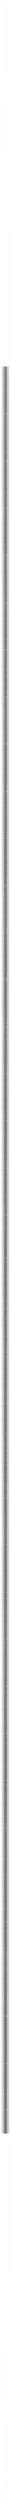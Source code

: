 digraph "unitGraph" {
    "Block 0:
[preds: ] [succs: ]
$r0 = <javaT.math.BigDecimal.DivideMcTests: java.lang.String[][] results>;
$r1 = $r0[0];
$r1[0] = \"1\";
$r2 = <javaT.math.BigDecimal.DivideMcTests: java.lang.String[][] results>;
$r3 = $r2[0];
$r3[1] = \"0.000002198881093560642\";
$r4 = <javaT.math.BigDecimal.DivideMcTests: java.lang.String[][] results>;
$r5 = $r4[0];
$r5[2] = \"4.933579065397471E-11\";
$r6 = <javaT.math.BigDecimal.DivideMcTests: java.lang.String[][] results>;
$r7 = $r6[0];
$r7[3] = \"5.753091300977375E-16\";
$r8 = <javaT.math.BigDecimal.DivideMcTests: java.lang.String[][] results>;
$r9 = $r8[0];
$r9[4] = \"4.015474920147867E-21\";
$r10 = <javaT.math.BigDecimal.DivideMcTests: java.lang.String[][] results>;
$r11 = $r10[0];
$r11[5] = \"0.00001252803261977574\";
$r12 = <javaT.math.BigDecimal.DivideMcTests: java.lang.String[][] results>;
$r13 = $r12[0];
$r13[6] = \"7785.598648553530\";
$r14 = <javaT.math.BigDecimal.DivideMcTests: java.lang.String[][] results>;
$r15 = $r14[0];
$r15[7] = \"1.201430514605841E-10\";
$r16 = <javaT.math.BigDecimal.DivideMcTests: java.lang.String[][] results>;
$r17 = $r16[0];
$r17[8] = \"0.01147743903192921\";
$r18 = <javaT.math.BigDecimal.DivideMcTests: java.lang.String[][] results>;
$r19 = $r18[0];
$r19[9] = \"1.119904923797219E-15\";
$r20 = <javaT.math.BigDecimal.DivideMcTests: java.lang.String[][] results>;
$r21 = $r20[0];
$r21[10] = \"4.087163638363069E-7\";
$r22 = <javaT.math.BigDecimal.DivideMcTests: java.lang.String[][] results>;
$r23 = $r22[0];
$r23[11] = \"1.357117536758031E-20\";
$r24 = <javaT.math.BigDecimal.DivideMcTests: java.lang.String[][] results>;
$r25 = $r24[0];
$r25[12] = \"1.822239559462666E-12\";
$r26 = <javaT.math.BigDecimal.DivideMcTests: java.lang.String[][] results>;
$r27 = $r26[0];
$r27[13] = \"1.707483341383177E-25\";
$r28 = <javaT.math.BigDecimal.DivideMcTests: java.lang.String[][] results>;
$r29 = $r28[0];
$r29[14] = \"1.372942771084022E-17\";
$r30 = <javaT.math.BigDecimal.DivideMcTests: java.lang.String[][] results>;
$r31 = $r30[0];
$r31[15] = \"1.474878660195210E-9\";
$r32 = <javaT.math.BigDecimal.DivideMcTests: java.lang.String[][] results>;
$r33 = $r32[0];
$r33[16] = \"16943414.72381361\";
$r34 = <javaT.math.BigDecimal.DivideMcTests: java.lang.String[][] results>;
$r35 = $r34[0];
$r35[17] = \"1.745565983468090E-14\";
$r36 = <javaT.math.BigDecimal.DivideMcTests: java.lang.String[][] results>;
$r37 = $r36[0];
$r37[18] = \"132.9740109233477\";
$r38 = <javaT.math.BigDecimal.DivideMcTests: java.lang.String[][] results>;
$r39 = $r38[0];
$r39[19] = \"1.125098151123273E-19\";
$r40 = <javaT.math.BigDecimal.DivideMcTests: java.lang.String[][] results>;
$r41 = $r40[0];
$r41[20] = \"0.004499945117611804\";
$r42 = <javaT.math.BigDecimal.DivideMcTests: java.lang.String[][] results>;
$r43 = $r42[0];
$r43[21] = \"2.097749946374985E-24\";
$r44 = <javaT.math.BigDecimal.DivideMcTests: java.lang.String[][] results>;
$r45 = $r44[0];
$r45[22] = \"2.585217575324869E-8\";
$r46 = <javaT.math.BigDecimal.DivideMcTests: java.lang.String[][] results>;
$r47 = $r46[0];
$r47[23] = \"2.299150660004288E-29\";
$r48 = <javaT.math.BigDecimal.DivideMcTests: java.lang.String[][] results>;
$r49 = $r48[0];
$r49[24] = \"1.369358300583728E-13\";
$r50 = <javaT.math.BigDecimal.DivideMcTests: java.lang.String[][] results>;
$r51 = $r50[0];
$r51[25] = \"1.370818822887878E-13\";
$r52 = <javaT.math.BigDecimal.DivideMcTests: java.lang.String[][] results>;
$r53 = $r52[0];
$r53[26] = \"367170124481.3278\";
$r54 = <javaT.math.BigDecimal.DivideMcTests: java.lang.String[][] results>;
$r55 = $r54[0];
$r55[27] = \"1.598071589430057E-18\";
$r56 = <javaT.math.BigDecimal.DivideMcTests: java.lang.String[][] results>;
$r57 = $r56[0];
$r57[28] = \"5662587.842852089\";
$r58 = <javaT.math.BigDecimal.DivideMcTests: java.lang.String[][] results>;
$r59 = $r58[0];
$r59[29] = \"2.727934247231818E-23\";
$r60 = <javaT.math.BigDecimal.DivideMcTests: java.lang.String[][] results>;
$r61 = $r60[0];
$r61[30] = \"12.76189825841631\";
$r62 = <javaT.math.BigDecimal.DivideMcTests: java.lang.String[][] results>;
$r63 = $r62[0];
$r63[31] = \"3.328451806821200E-28\";
$r64 = <javaT.math.BigDecimal.DivideMcTests: java.lang.String[][] results>;
$r65 = $r64[0];
$r65[32] = \"0.0002594560913752765\";
$r66 = <javaT.math.BigDecimal.DivideMcTests: java.lang.String[][] results>;
$r67 = $r66[0];
$r67[33] = \"1.432186717769276E-33\";
$r68 = <javaT.math.BigDecimal.DivideMcTests: java.lang.String[][] results>;
$r69 = $r68[0];
$r69[34] = \"6.864058738928437E-9\";
$r70 = <javaT.math.BigDecimal.DivideMcTests: java.lang.String[][] results>;
$r71 = $r70[0];
$r71[35] = \"1.684972198948892E-17\";
$r72 = <javaT.math.BigDecimal.DivideMcTests: java.lang.String[][] results>;
$r73 = $r72[0];
$r73[36] = \"3550540878888069\";
$r74 = <javaT.math.BigDecimal.DivideMcTests: java.lang.String[][] results>;
$r75 = $r74[0];
$r75[37] = \"1.425619335806130E-22\";
$r76 = <javaT.math.BigDecimal.DivideMcTests: java.lang.String[][] results>;
$r77 = $r76[0];
$r77[38] = \"17376577934.52694\";
$r78 = <javaT.math.BigDecimal.DivideMcTests: java.lang.String[][] results>;
$r79 = $r78[0];
$r79[39] = \"1.519422682273810E-27\";
$r80 = <javaT.math.BigDecimal.DivideMcTests: java.lang.String[][] results>;
$r81 = $r80[0];
$r81[40] = \"315052.6634564146\";
$r82 = <javaT.math.BigDecimal.DivideMcTests: java.lang.String[][] results>;
$r83 = $r82[0];
$r83[41] = \"2.432569803367569E-32\";
$r84 = <javaT.math.BigDecimal.DivideMcTests: java.lang.String[][] results>;
$r85 = $r84[0];
$r85[42] = \"1.137772670824026\";
$r86 = <javaT.math.BigDecimal.DivideMcTests: java.lang.String[][] results>;
$r87 = $r86[0];
$r87[43] = \"4.388272398043467E-37\";
$r88 = <javaT.math.BigDecimal.DivideMcTests: java.lang.String[][] results>;
$r89 = $r88[0];
$r89[44] = \"0.00002988838318687904\";
$r90 = <javaT.math.BigDecimal.DivideMcTests: java.lang.String[][] results>;
$r91 = $r90[0];
$r91[45] = \"3.849178730512249E-21\";
$r92 = <javaT.math.BigDecimal.DivideMcTests: java.lang.String[][] results>;
$r93 = $r92[0];
$r93[46] = \"2.095719888592054E+19\";
$r94 = <javaT.math.BigDecimal.DivideMcTests: java.lang.String[][] results>;
$r95 = $r94[0];
$r95[47] = \"1.399275351008165E-26\";
$r96 = <javaT.math.BigDecimal.DivideMcTests: java.lang.String[][] results>;
$r97 = $r96[0];
$r97[48] = \"173538130528606.9\";
$r98 = <javaT.math.BigDecimal.DivideMcTests: java.lang.String[][] results>;
$r99 = $r98[0];
$r99[49] = \"5.926023234524105E-31\";
$r100 = <javaT.math.BigDecimal.DivideMcTests: java.lang.String[][] results>;
$r101 = $r100[0];
$r101[50] = \"5848485656.967753\";
$r102 = <javaT.math.BigDecimal.DivideMcTests: java.lang.String[][] results>;
$r103 = $r102[0];
$r103[51] = \"1.475037656720937E-36\";
$r104 = <javaT.math.BigDecimal.DivideMcTests: java.lang.String[][] results>;
$r105 = $r104[0];
$r105[52] = \"104798.0164242535\";
$r106 = <javaT.math.BigDecimal.DivideMcTests: java.lang.String[][] results>;
$r107 = $r106[0];
$r107[53] = \"3.072511333154488E-41\";
$r108 = <javaT.math.BigDecimal.DivideMcTests: java.lang.String[][] results>;
$r109 = $r108[0];
$r109[54] = \"0.4273781391232109\";
$r110 = <javaT.math.BigDecimal.DivideMcTests: java.lang.String[][] results>;
$r111 = $r110[0];
$r111[55] = \"1.556133933595948E-25\";
$r112 = <javaT.math.BigDecimal.DivideMcTests: java.lang.String[][] results>;
$r113 = $r112[0];
$r113[56] = \"1.796316746784461E+23\";
$r114 = <javaT.math.BigDecimal.DivideMcTests: java.lang.String[][] results>;
$r115 = $r114[0];
$r115[57] = \"1.560820707738894E-30\";
$r116 = <javaT.math.BigDecimal.DivideMcTests: java.lang.String[][] results>;
$r117 = $r116[0];
$r117[58] = \"1.435772852009322E+18\";
$r118 = <javaT.math.BigDecimal.DivideMcTests: java.lang.String[][] results>;
$r119 = $r118[0];
$r119[59] = \"3.062569649555309E-35\";
$r120 = <javaT.math.BigDecimal.DivideMcTests: java.lang.String[][] results>;
$r121 = $r120[0];
$r121[60] = \"74159898101586.80\";
$r122 = <javaT.math.BigDecimal.DivideMcTests: java.lang.String[][] results>;
$r123 = $r122[0];
$r123[61] = \"1.415731529229177E-40\";
$r124 = <javaT.math.BigDecimal.DivideMcTests: java.lang.String[][] results>;
$r125 = $r124[0];
$r125[62] = \"530200162.6615257\";
$r126 = <javaT.math.BigDecimal.DivideMcTests: java.lang.String[][] results>;
$r127 = $r126[0];
$r127[63] = \"1.204132174718842E-45\";
$r128 = <javaT.math.BigDecimal.DivideMcTests: java.lang.String[][] results>;
$r129 = $r128[0];
$r129[64] = \"5540.018608234184\";
$r130 = <javaT.math.BigDecimal.DivideMcTests: java.lang.String[][] results>;
$r131 = $r130[0];
$r131[65] = \"1.306443040217327E-29\";
$r132 = <javaT.math.BigDecimal.DivideMcTests: java.lang.String[][] results>;
$r133 = $r132[0];
$r133[66] = \"1.164708112206217E+27\";
$r134 = <javaT.math.BigDecimal.DivideMcTests: java.lang.String[][] results>;
$r135 = $r134[0];
$r135[67] = \"4.217214929154817E-34\";
$r136 = <javaT.math.BigDecimal.DivideMcTests: java.lang.String[][] results>;
$r137 = $r136[0];
$r137[68] = \"2.484736043641657E+22\";
$r138 = <javaT.math.BigDecimal.DivideMcTests: java.lang.String[][] results>;
$r139 = $r138[0];
$r139[69] = \"1.873087263272185E-39\";
$r140 = <javaT.math.BigDecimal.DivideMcTests: java.lang.String[][] results>;
$r141 = $r140[0];
$r141[70] = \"1.824364747121068E+17\";
$r142 = <javaT.math.BigDecimal.DivideMcTests: java.lang.String[][] results>;
$r143 = $r142[0];
$r143[71] = \"1.144698218633054E-44\";
$r144 = <javaT.math.BigDecimal.DivideMcTests: java.lang.String[][] results>;
$r145 = $r144[0];
$r145[72] = \"4446590247082.196\";
$r146 = <javaT.math.BigDecimal.DivideMcTests: java.lang.String[][] results>;
$r147 = $r146[0];
$r147[73] = \"2.169078675235893E-49\";
$r148 = <javaT.math.BigDecimal.DivideMcTests: java.lang.String[][] results>;
$r149 = $r148[0];
$r149[74] = \"12418809.61422664\";
$r150 = <javaT.math.BigDecimal.DivideMcTests: java.lang.String[][] results>;
$r151 = $r150[1];
$r151[0] = \"454776.7511979025\";
$r152 = <javaT.math.BigDecimal.DivideMcTests: java.lang.String[][] results>;
$r153 = $r152[1];
$r153[1] = \"1\";
$r154 = <javaT.math.BigDecimal.DivideMcTests: java.lang.String[][] results>;
$r155 = $r154[1];
$r155[2] = \"0.00002243677059139446\";
$r156 = <javaT.math.BigDecimal.DivideMcTests: java.lang.String[][] results>;
$r157 = $r156[1];
$r157[3] = \"2.616372171203405E-10\";
$r158 = <javaT.math.BigDecimal.DivideMcTests: java.lang.String[][] results>;
$r159 = $r158[1];
$r159[4] = \"1.826144638701504E-15\";
$r160 = <javaT.math.BigDecimal.DivideMcTests: java.lang.String[][] results>;
$r161 = $r160[1];
$r161[5] = \"5.697457973722958\";
$r162 = <javaT.math.BigDecimal.DivideMcTests: java.lang.String[][] results>;
$r163 = $r162[1];
$r163[6] = \"3540709259.519955\";
$r164 = <javaT.math.BigDecimal.DivideMcTests: java.lang.String[][] results>;
$r165 = $r164[1];
$r165[7] = \"0.00005463826662224685\";
$r166 = <javaT.math.BigDecimal.DivideMcTests: java.lang.String[][] results>;
$r167 = $r166[1];
$r167[8] = \"5219.672435012765\";
$r168 = <javaT.math.BigDecimal.DivideMcTests: java.lang.String[][] results>;
$r169 = $r168[1];
$r169[9] = \"5.093067228950338E-10\";
$r170 = <javaT.math.BigDecimal.DivideMcTests: java.lang.String[][] results>;
$r171 = $r170[1];
$r171[10] = \"0.1858747001068956\";
$r172 = <javaT.math.BigDecimal.DivideMcTests: java.lang.String[][] results>;
$r173 = $r172[1];
$r173[11] = \"6.171855043605175E-15\";
$r174 = <javaT.math.BigDecimal.DivideMcTests: java.lang.String[][] results>;
$r175 = $r174[1];
$r175[12] = \"8.287121867567282E-7\";
$r176 = <javaT.math.BigDecimal.DivideMcTests: java.lang.String[][] results>;
$r177 = $r176[1];
$r177[13] = \"7.765237267187802E-20\";
$r178 = <javaT.math.BigDecimal.DivideMcTests: java.lang.String[][] results>;
$r179 = $r178[1];
$r179[14] = \"6.243824530142372E-12\";
$r180 = <javaT.math.BigDecimal.DivideMcTests: java.lang.String[][] results>;
$r181 = $r180[1];
$r181[15] = \"0.0006707405254946931\";
$r182 = <javaT.math.BigDecimal.DivideMcTests: java.lang.String[][] results>;
$r183 = $r182[1];
$r183[16] = \"7705471102294.660\";
$r184 = <javaT.math.BigDecimal.DivideMcTests: java.lang.String[][] results>;
$r185 = $r184[1];
$r185[17] = \"7.938428269631898E-9\";
$r186 = <javaT.math.BigDecimal.DivideMcTests: java.lang.String[][] results>;
$r187 = $r186[1];
$r187[18] = \"60473488.68147447\";
$r188 = <javaT.math.BigDecimal.DivideMcTests: java.lang.String[][] results>;
$r189 = $r188[1];
$r189[19] = \"5.116684819466090E-14\";
$r190 = <javaT.math.BigDecimal.DivideMcTests: java.lang.String[][] results>;
$r191 = $r190[1];
$r191[20] = \"2046.470421156359\";
$r192 = <javaT.math.BigDecimal.DivideMcTests: java.lang.String[][] results>;
$r193 = $r192[1];
$r193[21] = \"9.540079054379898E-19\";
$r194 = <javaT.math.BigDecimal.DivideMcTests: java.lang.String[][] results>;
$r195 = $r194[1];
$r195[22] = \"0.01175696850045963\";
$r196 = <javaT.math.BigDecimal.DivideMcTests: java.lang.String[][] results>;
$r197 = $r196[1];
$r197[23] = \"1.045600267671264E-23\";
$r198 = <javaT.math.BigDecimal.DivideMcTests: java.lang.String[][] results>;
$r199 = $r198[1];
$r199[24] = \"6.227523191653488E-8\";
$r200 = <javaT.math.BigDecimal.DivideMcTests: java.lang.String[][] results>;
$r201 = $r200[1];
$r201[25] = \"6.234165307538822E-8\";
$r202 = <javaT.math.BigDecimal.DivideMcTests: java.lang.String[][] results>;
$r203 = $r202[1];
$r203[26] = \"1.669804363485477E+17\";
$r204 = <javaT.math.BigDecimal.DivideMcTests: java.lang.String[][] results>;
$r205 = $r204[1];
$r205[27] = \"7.267658056226699E-13\";
$r206 = <javaT.math.BigDecimal.DivideMcTests: java.lang.String[][] results>;
$r207 = $r206[1];
$r207[28] = \"2575213302545.012\";
$r208 = <javaT.math.BigDecimal.DivideMcTests: java.lang.String[][] results>;
$r209 = $r208[1];
$r209[29] = \"1.240601074437582E-17\";
$r210 = <javaT.math.BigDecimal.DivideMcTests: java.lang.String[][] results>;
$r211 = $r210[1];
$r211[30] = \"5803814.629080740\";
$r212 = <javaT.math.BigDecimal.DivideMcTests: java.lang.String[][] results>;
$r213 = $r212[1];
$r213[31] = \"1.513702499224934E-22\";
$r214 = <javaT.math.BigDecimal.DivideMcTests: java.lang.String[][] results>;
$r215 = $r214[1];
$r215[32] = \"117.9945983141544\";
$r216 = <javaT.math.BigDecimal.DivideMcTests: java.lang.String[][] results>;
$r217 = $r216[1];
$r217[33] = \"6.513252226158986E-28\";
$r218 = <javaT.math.BigDecimal.DivideMcTests: java.lang.String[][] results>;
$r219 = $r218[1];
$r219[34] = \"0.003121614333321446\";
$r220 = <javaT.math.BigDecimal.DivideMcTests: java.lang.String[][] results>;
$r221 = $r220[1];
$r221[35] = \"7.662861824967629E-12\";
$r222 = <javaT.math.BigDecimal.DivideMcTests: java.lang.String[][] results>;
$r223 = $r222[1];
$r223[36] = \"1.614703445896061E+21\";
$r224 = <javaT.math.BigDecimal.DivideMcTests: java.lang.String[][] results>;
$r225 = $r224[1];
$r225[37] = \"6.483385299828233E-17\";
$r226 = <javaT.math.BigDecimal.DivideMcTests: java.lang.String[][] results>;
$r227 = $r226[1];
$r227[38] = \"7902463660001319\";
$r228 = <javaT.math.BigDecimal.DivideMcTests: java.lang.String[][] results>;
$r229 = $r228[1];
$r229[39] = \"6.909981111408860E-22\";
$r230 = <javaT.math.BigDecimal.DivideMcTests: java.lang.String[][] results>;
$r231 = $r230[1];
$r231[40] = \"143278626742.9544\";
$r232 = <javaT.math.BigDecimal.DivideMcTests: java.lang.String[][] results>;
$r233 = $r232[1];
$r233[41] = \"1.106276192237624E-26\";
$r234 = <javaT.math.BigDecimal.DivideMcTests: java.lang.String[][] results>;
$r235 = $r234[1];
$r235[42] = \"517432.5588391111\";
$r236 = <javaT.math.BigDecimal.DivideMcTests: java.lang.String[][] results>;
$r237 = $r236[1];
$r237[43] = \"1.995684264553637E-31\";
$r238 = <javaT.math.BigDecimal.DivideMcTests: java.lang.String[][] results>;
$r239 = $r238[1];
$r239[44] = \"13.59254180428686\";
$r240 = <javaT.math.BigDecimal.DivideMcTests: java.lang.String[][] results>;
$r241 = $r240[1];
$r241[45] = \"1.750516997842428E-15\";
$r242 = <javaT.math.BigDecimal.DivideMcTests: java.lang.String[][] results>;
$r243 = $r242[1];
$r243[46] = \"9.530846823547244E+24\";
$r244 = <javaT.math.BigDecimal.DivideMcTests: java.lang.String[][] results>;
$r245 = $r244[1];
$r245[47] = \"6.363578981627979E-21\";
$r246 = <javaT.math.BigDecimal.DivideMcTests: java.lang.String[][] results>;
$r247 = $r246[1];
$r247[48] = \"7.892110721075739E+19\";
$r248 = <javaT.math.BigDecimal.DivideMcTests: java.lang.String[][] results>;
$r249 = $r248[1];
$r249[49] = \"2.695017594120158E-25\";
$r250 = <javaT.math.BigDecimal.DivideMcTests: java.lang.String[][] results>;
$r251 = $r250[1];
$r251[50] = \"2659755306503325\";
$r252 = <javaT.math.BigDecimal.DivideMcTests: java.lang.String[][] results>;
$r253 = $r252[1];
$r253[51] = \"6.708128334181145E-31\";
$r254 = <javaT.math.BigDecimal.DivideMcTests: java.lang.String[][] results>;
$r255 = $r254[1];
$r255[52] = \"47659701441.40646\";
$r256 = <javaT.math.BigDecimal.DivideMcTests: java.lang.String[][] results>;
$r257 = $r256[1];
$r257[53] = \"1.397306722110734E-35\";
$r258 = <javaT.math.BigDecimal.DivideMcTests: java.lang.String[][] results>;
$r259 = $r258[1];
$r259[54] = \"194361.6416434591\";
$r260 = <javaT.math.BigDecimal.DivideMcTests: java.lang.String[][] results>;
$r261 = $r260[1];
$r261[55] = \"7.076935347495779E-20\";
$r262 = <javaT.math.BigDecimal.DivideMcTests: java.lang.String[][] results>;
$r263 = $r262[1];
$r263[56] = \"8.169230942250227E+28\";
$r264 = <javaT.math.BigDecimal.DivideMcTests: java.lang.String[][] results>;
$r265 = $r264[1];
$r265[57] = \"7.098249706679054E-25\";
$r266 = <javaT.math.BigDecimal.DivideMcTests: java.lang.String[][] results>;
$r267 = $r266[1];
$r267[58] = \"6.529561130949462E+23\";
$r268 = <javaT.math.BigDecimal.DivideMcTests: java.lang.String[][] results>;
$r269 = $r268[1];
$r269[59] = \"1.392785475542062E-29\";
$r270 = <javaT.math.BigDecimal.DivideMcTests: java.lang.String[][] results>;
$r271 = $r270[1];
$r271[60] = \"3.372619752780715E+19\";
$r272 = <javaT.math.BigDecimal.DivideMcTests: java.lang.String[][] results>;
$r273 = $r272[1];
$r273[61] = \"6.438417854312836E-35\";
$r274 = <javaT.math.BigDecimal.DivideMcTests: java.lang.String[][] results>;
$r275 = $r274[1];
$r275[62] = \"241122707459808.1\";
$r276 = <javaT.math.BigDecimal.DivideMcTests: java.lang.String[][] results>;
$r277 = $r276[1];
$r277[63] = \"5.476113184315002E-40\";
$r278 = <javaT.math.BigDecimal.DivideMcTests: java.lang.String[][] results>;
$r279 = $r278[1];
$r279[64] = \"2519471664.228668\";
$r280 = <javaT.math.BigDecimal.DivideMcTests: java.lang.String[][] results>;
$r281 = $r280[1];
$r281[65] = \"5.941399214551468E-24\";
$r282 = <javaT.math.BigDecimal.DivideMcTests: java.lang.String[][] results>;
$r283 = $r282[1];
$r283[66] = \"5.296821713629854E+32\";
$r284 = <javaT.math.BigDecimal.DivideMcTests: java.lang.String[][] results>;
$r285 = $r284[1];
$r285[67] = \"1.917891304584321E-28\";
$r286 = <javaT.math.BigDecimal.DivideMcTests: java.lang.String[][] results>;
$r287 = $r286[1];
$r287[68] = \"1.130000185511682E+28\";
$r288 = <javaT.math.BigDecimal.DivideMcTests: java.lang.String[][] results>;
$r289 = $r288[1];
$r289[69] = \"8.518365403010947E-34\";
$r290 = <javaT.math.BigDecimal.DivideMcTests: java.lang.String[][] results>;
$r291 = $r290[1];
$r291[70] = \"8.296786726957023E+22\";
$r292 = <javaT.math.BigDecimal.DivideMcTests: java.lang.String[][] results>;
$r293 = $r292[1];
$r293[71] = \"5.205821369719668E-39\";
$r294 = <javaT.math.BigDecimal.DivideMcTests: java.lang.String[][] results>;
$r295 = $r294[1];
$r295[72] = \"2.022205866476320E+18\";
$r296 = <javaT.math.BigDecimal.DivideMcTests: java.lang.String[][] results>;
$r297 = $r296[1];
$r297[73] = \"9.864465530164297E-44\";
$r298 = <javaT.math.BigDecimal.DivideMcTests: java.lang.String[][] results>;
$r299 = $r298[1];
$r299[74] = \"5647785890103.269\";
$r300 = <javaT.math.BigDecimal.DivideMcTests: java.lang.String[][] results>;
$r301 = $r300[2];
$r301[0] = \"20269260647.17756\";
$r302 = <javaT.math.BigDecimal.DivideMcTests: java.lang.String[][] results>;
$r303 = $r302[2];
$r303[1] = \"44569.69401753148\";
$r304 = <javaT.math.BigDecimal.DivideMcTests: java.lang.String[][] results>;
$r305 = $r304[2];
$r305[2] = \"1\";
$r306 = <javaT.math.BigDecimal.DivideMcTests: java.lang.String[][] results>;
$r307 = $r306[2];
$r307[3] = \"0.00001166109071065203\";
$r308 = <javaT.math.BigDecimal.DivideMcTests: java.lang.String[][] results>;
$r309 = $r308[2];
$r309[4] = \"8.139070777868161E-11\";
$r310 = <javaT.math.BigDecimal.DivideMcTests: java.lang.String[][] results>;
$r311 = $r310[2];
$r311[5] = \"253933.9585665772\";
$r312 = <javaT.math.BigDecimal.DivideMcTests: java.lang.String[][] results>;
$r313 = $r312[2];
$r313[6] = \"157808328301844.9\";
$r314 = <javaT.math.BigDecimal.DivideMcTests: java.lang.String[][] results>;
$r315 = $r314[2];
$r315[7] = \"2.435210825001846\";
$r316 = <javaT.math.BigDecimal.DivideMcTests: java.lang.String[][] results>;
$r317 = $r316[2];
$r317[8] = \"232639203.3002624\";
$r318 = <javaT.math.BigDecimal.DivideMcTests: java.lang.String[][] results>;
$r319 = $r318[2];
$r319[9] = \"0.00002269964480050335\";
$r320 = <javaT.math.BigDecimal.DivideMcTests: java.lang.String[][] results>;
$r321 = $r320[2];
$r321[10] = \"8284.378509364762\";
$r322 = <javaT.math.BigDecimal.DivideMcTests: java.lang.String[][] results>;
$r323 = $r322[2];
$r323[11] = \"2.750776908140411E-10\";
$r324 = <javaT.math.BigDecimal.DivideMcTests: java.lang.String[][] results>;
$r325 = $r324[2];
$r325[12] = \"0.03693544859234678\";
$r326 = <javaT.math.BigDecimal.DivideMcTests: java.lang.String[][] results>;
$r327 = $r326[2];
$r327[13] = \"3.460942489720927E-15\";
$r328 = <javaT.math.BigDecimal.DivideMcTests: java.lang.String[][] results>;
$r329 = $r328[2];
$r329[14] = \"2.782853488076028E-7\";
$r330 = <javaT.math.BigDecimal.DivideMcTests: java.lang.String[][] results>;
$r331 = $r330[2];
$r331[15] = \"29.89469998645674\";
$r332 = <javaT.math.BigDecimal.DivideMcTests: java.lang.String[][] results>;
$r333 = $r332[2];
$r333[16] = \"3.434304892902040E+17\";
$r334 = <javaT.math.BigDecimal.DivideMcTests: java.lang.String[][] results>;
$r335 = $r334[2];
$r335[17] = \"0.0003538133189576156\";
$r336 = <javaT.math.BigDecimal.DivideMcTests: java.lang.String[][] results>;
$r337 = $r336[2];
$r337[18] = \"2695284886705.971\";
$r338 = <javaT.math.BigDecimal.DivideMcTests: java.lang.String[][] results>;
$r339 = $r338[2];
$r339[19] = \"2.280490767877520E-9\";
$r340 = <javaT.math.BigDecimal.DivideMcTests: java.lang.String[][] results>;
$r341 = $r340[2];
$r341[20] = \"91210560.48686773\";
$r342 = <javaT.math.BigDecimal.DivideMcTests: java.lang.String[][] results>;
$r343 = $r342[2];
$r343[21] = \"4.251984043567731E-14\";
$r344 = <javaT.math.BigDecimal.DivideMcTests: java.lang.String[][] results>;
$r345 = $r344[2];
$r345[22] = \"524.0044886392415\";
$r346 = <javaT.math.BigDecimal.DivideMcTests: java.lang.String[][] results>;
$r347 = $r346[2];
$r347[23] = \"4.660208399475724E-19\";
$r348 = <javaT.math.BigDecimal.DivideMcTests: java.lang.String[][] results>;
$r349 = $r348[2];
$r349[24] = \"0.002775588031390770\";
$r350 = <javaT.math.BigDecimal.DivideMcTests: java.lang.String[][] results>;
$r351 = $r350[2];
$r351[25] = \"0.002778548402117154\";
$r352 = <javaT.math.BigDecimal.DivideMcTests: java.lang.String[][] results>;
$r353 = $r352[2];
$r353[26] = \"7.442266954968664E+21\";
$r354 = <javaT.math.BigDecimal.DivideMcTests: java.lang.String[][] results>;
$r355 = $r354[2];
$r355[27] = \"3.239172957900716E-8\";
$r356 = <javaT.math.BigDecimal.DivideMcTests: java.lang.String[][] results>;
$r357 = $r356[2];
$r357[28] = \"1.147764689243079E+17\";
$r358 = <javaT.math.BigDecimal.DivideMcTests: java.lang.String[][] results>;
$r359 = $r358[2];
$r359[29] = \"5.529321028550383E-13\";
$r360 = <javaT.math.BigDecimal.DivideMcTests: java.lang.String[][] results>;
$r361 = $r360[2];
$r361[30] = \"258674242152.6016\";
$r362 = <javaT.math.BigDecimal.DivideMcTests: java.lang.String[][] results>;
$r363 = $r362[2];
$r363[31] = \"6.746525722402801E-18\";
$r364 = <javaT.math.BigDecimal.DivideMcTests: java.lang.String[][] results>;
$r365 = $r364[2];
$r365[32] = \"5258983.142583397\";
$r366 = <javaT.math.BigDecimal.DivideMcTests: java.lang.String[][] results>;
$r367 = $r366[2];
$r367[33] = \"2.902936587789118E-23\";
$r368 = <javaT.math.BigDecimal.DivideMcTests: java.lang.String[][] results>;
$r369 = $r368[2];
$r369[34] = \"139.1293956768774\";
$r370 = <javaT.math.BigDecimal.DivideMcTests: java.lang.String[][] results>;
$r371 = $r370[2];
$r371[35] = \"3.415314068374301E-7\";
$r372 = <javaT.math.BigDecimal.DivideMcTests: java.lang.String[][] results>;
$r373 = $r372[2];
$r373[36] = \"7.196683851264116E+25\";
$r374 = <javaT.math.BigDecimal.DivideMcTests: java.lang.String[][] results>;
$r375 = $r374[2];
$r375[37] = \"2.889624990111060E-12\";
$r376 = <javaT.math.BigDecimal.DivideMcTests: java.lang.String[][] results>;
$r377 = $r376[2];
$r377[38] = \"3.522103873109208E+20\";
$r378 = <javaT.math.BigDecimal.DivideMcTests: java.lang.String[][] results>;
$r379 = $r378[2];
$r379[39] = \"3.079757438024150E-17\";
$r380 = <javaT.math.BigDecimal.DivideMcTests: java.lang.String[][] results>;
$r381 = $r380[2];
$r381[40] = \"6385884553185581\";
$r382 = <javaT.math.BigDecimal.DivideMcTests: java.lang.String[][] results>;
$r383 = $r382[2];
$r383[41] = \"4.930639138691073E-22\";
$r384 = <javaT.math.BigDecimal.DivideMcTests: java.lang.String[][] results>;
$r385 = $r384[2];
$r385[42] = \"23061810822.16754\";
$r386 = <javaT.math.BigDecimal.DivideMcTests: java.lang.String[][] results>;
$r387 = $r386[2];
$r387[43] = \"8.894703702675794E-27\";
$r388 = <javaT.math.BigDecimal.DivideMcTests: java.lang.String[][] results>;
$r389 = $r388[2];
$r389[44] = \"605815.4291375707\";
$r390 = <javaT.math.BigDecimal.DivideMcTests: java.lang.String[][] results>;
$r391 = $r390[2];
$r391[45] = \"7.802000696632482E-11\";
$r392 = <javaT.math.BigDecimal.DivideMcTests: java.lang.String[][] results>;
$r393 = $r392[2];
$r393[46] = \"4.247869266534626E+29\";
$r394 = <javaT.math.BigDecimal.DivideMcTests: java.lang.String[][] results>;
$r395 = $r394[2];
$r395[47] = \"2.836227680675536E-16\";
$r396 = <javaT.math.BigDecimal.DivideMcTests: java.lang.String[][] results>;
$r397 = $r396[2];
$r397[48] = \"3.517489599908254E+24\";
$r398 = <javaT.math.BigDecimal.DivideMcTests: java.lang.String[][] results>;
$r399 = $r398[2];
$r399[49] = \"1.201161095417993E-20\";
$r400 = <javaT.math.BigDecimal.DivideMcTests: java.lang.String[][] results>;
$r401 = $r400[2];
$r401[50] = \"1.185444801723589E+20\";
$r402 = <javaT.math.BigDecimal.DivideMcTests: java.lang.String[][] results>;
$r403 = $r402[2];
$r403[51] = \"2.989792272847868E-26\";
$r404 = <javaT.math.BigDecimal.DivideMcTests: java.lang.String[][] results>;
$r405 = $r404[2];
$r405[52] = \"2124178310210390\";
$r406 = <javaT.math.BigDecimal.DivideMcTests: java.lang.String[][] results>;
$r407 = $r406[2];
$r407[53] = \"6.227753305311532E-31\";
$r408 = <javaT.math.BigDecimal.DivideMcTests: java.lang.String[][] results>;
$r409 = $r408[2];
$r409[54] = \"8662638896.794075\";
$r410 = <javaT.math.BigDecimal.DivideMcTests: java.lang.String[][] results>;
$r411 = $r410[2];
$r411[55] = \"3.154168430197397E-15\";
$r412 = <javaT.math.BigDecimal.DivideMcTests: java.lang.String[][] results>;
$r413 = $r412[2];
$r413[56] = \"3.641001234546430E+33\";
$r414 = <javaT.math.BigDecimal.DivideMcTests: java.lang.String[][] results>;
$r415 = $r414[2];
$r415[57] = \"3.163668174867180E-20\";
$r416 = <javaT.math.BigDecimal.DivideMcTests: java.lang.String[][] results>;
$r417 = $r416[2];
$r417[58] = \"2.910205416751843E+28\";
$r418 = <javaT.math.BigDecimal.DivideMcTests: java.lang.String[][] results>;
$r419 = $r418[2];
$r419[59] = \"6.207602247697180E-25\";
$r420 = <javaT.math.BigDecimal.DivideMcTests: java.lang.String[][] results>;
$r421 = $r420[2];
$r421[60] = \"1.503166304189191E+24\";
$r422 = <javaT.math.BigDecimal.DivideMcTests: java.lang.String[][] results>;
$r423 = $r422[2];
$r423[61] = \"2.869583137237347E-30\";
$r424 = <javaT.math.BigDecimal.DivideMcTests: java.lang.String[][] results>;
$r425 = $r424[2];
$r425[62] = \"1.074676529216240E+19\";
$r426 = <javaT.math.BigDecimal.DivideMcTests: java.lang.String[][] results>;
$r427 = $r426[2];
$r427[63] = \"2.440686890302896E-35\";
$r428 = <javaT.math.BigDecimal.DivideMcTests: java.lang.String[][] results>;
$r429 = $r428[2];
$r429[64] = \"112292081160512.5\";
$r430 = <javaT.math.BigDecimal.DivideMcTests: java.lang.String[][] results>;
$r431 = $r430[2];
$r431[65] = \"2.648063450285608E-19\";
$r432 = <javaT.math.BigDecimal.DivideMcTests: java.lang.String[][] results>;
$r433 = $r432[2];
$r433[66] = \"2.360777230418994E+37\";
$r434 = <javaT.math.BigDecimal.DivideMcTests: java.lang.String[][] results>;
$r435 = $r434[2];
$r435[67] = \"8.547982860420744E-24\";
$r436 = <javaT.math.BigDecimal.DivideMcTests: java.lang.String[][] results>;
$r437 = $r436[2];
$r437[68] = \"5.036376250800950E+32\";
$r438 = <javaT.math.BigDecimal.DivideMcTests: java.lang.String[][] results>;
$r439 = $r438[2];
$r439[69] = \"3.796609395417242E-29\";
$r440 = <javaT.math.BigDecimal.DivideMcTests: java.lang.String[][] results>;
$r441 = $r440[2];
$r441[70] = \"3.697852457491911E+27\";
$r442 = <javaT.math.BigDecimal.DivideMcTests: java.lang.String[][] results>;
$r443 = $r442[2];
$r443[71] = \"2.320218655583322E-34\";
$r444 = <javaT.math.BigDecimal.DivideMcTests: java.lang.String[][] results>;
$r445 = $r444[2];
$r445[72] = \"9.012909670930670E+22\";
$r446 = <javaT.math.BigDecimal.DivideMcTests: java.lang.String[][] results>;
$r447 = $r446[2];
$r447[73] = \"4.396562103259092E-39\";
$r448 = <javaT.math.BigDecimal.DivideMcTests: java.lang.String[][] results>;
$r449 = $r448[2];
$r449[74] = \"2.517200889984344E+17\";
$r450 = <javaT.math.BigDecimal.DivideMcTests: java.lang.String[][] results>;
$r451 = $r450[3];
$r451[0] = \"1738195950114877\";
$r452 = <javaT.math.BigDecimal.DivideMcTests: java.lang.String[][] results>;
$r453 = $r452[3];
$r453[1] = \"3822086211.611279\";
$r454 = <javaT.math.BigDecimal.DivideMcTests: java.lang.String[][] results>;
$r455 = $r454[3];
$r455[2] = \"85755.27151045421\";
$r456 = <javaT.math.BigDecimal.DivideMcTests: java.lang.String[][] results>;
$r457 = $r456[3];
$r457[3] = \"1\";
$r458 = <javaT.math.BigDecimal.DivideMcTests: java.lang.String[][] results>;
$r459 = $r458[3];
$r459[4] = \"0.000006979682243988879\";
$r460 = <javaT.math.BigDecimal.DivideMcTests: java.lang.String[][] results>;
$r461 = $r460[3];
$r461[5] = \"21776175562.60126\";
$r462 = <javaT.math.BigDecimal.DivideMcTests: java.lang.String[][] results>;
$r463 = $r462[3];
$r463[6] = \"1.353289604013560E+19\";
$r464 = <javaT.math.BigDecimal.DivideMcTests: java.lang.String[][] results>;
$r465 = $r464[3];
$r465[7] = \"208832.1654832305\";
$r466 = <javaT.math.BigDecimal.DivideMcTests: java.lang.String[][] results>;
$r467 = $r466[3];
$r467[8] = \"19950038042989.76\";
$r468 = <javaT.math.BigDecimal.DivideMcTests: java.lang.String[][] results>;
$r469 = $r468[3];
$r469[9] = \"1.946614203058035\";
$r470 = <javaT.math.BigDecimal.DivideMcTests: java.lang.String[][] results>;
$r471 = $r470[3];
$r471[10] = \"710429128.3659471\";
$r472 = <javaT.math.BigDecimal.DivideMcTests: java.lang.String[][] results>;
$r473 = $r472[3];
$r473[11] = \"0.00002358936206222687\";
$r474 = <javaT.math.BigDecimal.DivideMcTests: java.lang.String[][] results>;
$r475 = $r474[3];
$r475[12] = \"3167.409422397122\";
$r476 = <javaT.math.BigDecimal.DivideMcTests: java.lang.String[][] results>;
$r477 = $r476[3];
$r477[13] = \"2.967940628880855E-10\";
$r478 = <javaT.math.BigDecimal.DivideMcTests: java.lang.String[][] results>;
$r479 = $r478[3];
$r479[14] = \"0.02386443564437743\";
$r480 = <javaT.math.BigDecimal.DivideMcTests: java.lang.String[][] results>;
$r481 = $r480[3];
$r481[15] = \"2563628.114062170\";
$r482 = <javaT.math.BigDecimal.DivideMcTests: java.lang.String[][] results>;
$r483 = $r482[3];
$r483[16] = \"2.945097485404958E+22\";
$r484 = <javaT.math.BigDecimal.DivideMcTests: java.lang.String[][] results>;
$r485 = $r484[3];
$r485[17] = \"30.34135723122526\";
$r486 = <javaT.math.BigDecimal.DivideMcTests: java.lang.String[][] results>;
$r487 = $r486[3];
$r487[18] = \"2.311348872574943E+17\";
$r488 = <javaT.math.BigDecimal.DivideMcTests: java.lang.String[][] results>;
$r489 = $r488[3];
$r489[19] = \"0.0001955641049764209\";
$r490 = <javaT.math.BigDecimal.DivideMcTests: java.lang.String[][] results>;
$r491 = $r490[3];
$r491[20] = \"7821786379172.049\";
$r492 = <javaT.math.BigDecimal.DivideMcTests: java.lang.String[][] results>;
$r493 = $r492[3];
$r493[21] = \"3.646300461142698E-9\";
$r494 = <javaT.math.BigDecimal.DivideMcTests: java.lang.String[][] results>;
$r495 = $r494[3];
$r495[22] = \"44936147.19595487\";
$r496 = <javaT.math.BigDecimal.DivideMcTests: java.lang.String[][] results>;
$r497 = $r496[3];
$r497[23] = \"3.996374365923399E-14\";
$r498 = <javaT.math.BigDecimal.DivideMcTests: java.lang.String[][] results>;
$r499 = $r498[3];
$r499[24] = \"238.0213052330826\";
$r500 = <javaT.math.BigDecimal.DivideMcTests: java.lang.String[][] results>;
$r501 = $r500[3];
$r501[25] = \"238.2751726284952\";
$r502 = <javaT.math.BigDecimal.DivideMcTests: java.lang.String[][] results>;
$r503 = $r502[3];
$r503[26] = \"6.382136233766191E+26\";
$r504 = <javaT.math.BigDecimal.DivideMcTests: java.lang.String[][] results>;
$r505 = $r504[3];
$r505[27] = \"0.002777761564740970\";
$r506 = <javaT.math.BigDecimal.DivideMcTests: java.lang.String[][] results>;
$r507 = $r506[3];
$r507[28] = \"9.842687255615237E+21\";
$r508 = <javaT.math.BigDecimal.DivideMcTests: java.lang.String[][] results>;
$r509 = $r508[3];
$r509[29] = \"4.741684260718020E-8\";
$r510 = <javaT.math.BigDecimal.DivideMcTests: java.lang.String[][] results>;
$r511 = $r510[3];
$r511[30] = \"2.218267986855733E+16\";
$r512 = <javaT.math.BigDecimal.DivideMcTests: java.lang.String[][] results>;
$r513 = $r512[3];
$r513[31] = \"5.785501450769154E-13\";
$r514 = <javaT.math.BigDecimal.DivideMcTests: java.lang.String[][] results>;
$r515 = $r514[3];
$r515[32] = \"450985527261.1410\";
$r516 = <javaT.math.BigDecimal.DivideMcTests: java.lang.String[][] results>;
$r517 = $r516[3];
$r517[33] = \"2.489421152634873E-18\";
$r518 = <javaT.math.BigDecimal.DivideMcTests: java.lang.String[][] results>;
$r519 = $r518[3];
$r519[34] = \"11931079.10135604\";
$r520 = <javaT.math.BigDecimal.DivideMcTests: java.lang.String[][] results>;
$r521 = $r520[3];
$r521[35] = \"0.02928811852269122\";
$r522 = <javaT.math.BigDecimal.DivideMcTests: java.lang.String[][] results>;
$r523 = $r522[3];
$r523[36] = \"6.171535776400555E+30\";
$r524 = <javaT.math.BigDecimal.DivideMcTests: java.lang.String[][] results>;
$r525 = $r524[3];
$r525[37] = \"2.478005755903675E-7\";
$r526 = <javaT.math.BigDecimal.DivideMcTests: java.lang.String[][] results>;
$r527 = $r526[3];
$r527[38] = \"3.020389739265025E+25\";
$r528 = <javaT.math.BigDecimal.DivideMcTests: java.lang.String[][] results>;
$r529 = $r528[3];
$r529[39] = \"2.641054352841019E-12\";
$r530 = <javaT.math.BigDecimal.DivideMcTests: java.lang.String[][] results>;
$r531 = $r530[3];
$r531[40] = \"5.476232636928451E+20\";
$r532 = <javaT.math.BigDecimal.DivideMcTests: java.lang.String[][] results>;
$r533 = $r532[3];
$r533[41] = \"4.228282980585251E-17\";
$r534 = <javaT.math.BigDecimal.DivideMcTests: java.lang.String[][] results>;
$r535 = $r534[3];
$r535[42] = \"1977671848577708\";
$r536 = <javaT.math.BigDecimal.DivideMcTests: java.lang.String[][] results>;
$r537 = $r536[3];
$r537[43] = \"7.627677310280051E-22\";
$r538 = <javaT.math.BigDecimal.DivideMcTests: java.lang.String[][] results>;
$r539 = $r538[3];
$r539[44] = \"51951866610.91471\";
$r540 = <javaT.math.BigDecimal.DivideMcTests: java.lang.String[][] results>;
$r541 = $r540[3];
$r541[45] = \"0.000006690626880644714\";
$r542 = <javaT.math.BigDecimal.DivideMcTests: java.lang.String[][] results>;
$r543 = $r542[3];
$r543[46] = \"3.642771822925908E+34\";
$r544 = <javaT.math.BigDecimal.DivideMcTests: java.lang.String[][] results>;
$r545 = $r544[3];
$r545[47] = \"2.432214748217965E-11\";
$r546 = <javaT.math.BigDecimal.DivideMcTests: java.lang.String[][] results>;
$r547 = $r546[3];
$r547[48] = \"3.016432756753313E+29\";
$r548 = <javaT.math.BigDecimal.DivideMcTests: java.lang.String[][] results>;
$r549 = $r548[3];
$r549[49] = \"1.030058958653646E-15\";
$r550 = <javaT.math.BigDecimal.DivideMcTests: java.lang.String[][] results>;
$r551 = $r550[3];
$r551[50] = \"1.016581408324629E+25\";
$r552 = <javaT.math.BigDecimal.DivideMcTests: java.lang.String[][] results>;
$r553 = $r552[3];
$r553[51] = \"2.563904481179269E-21\";
$r554 = <javaT.math.BigDecimal.DivideMcTests: java.lang.String[][] results>;
$r555 = $r554[3];
$r555[52] = \"1.821594877287098E+20\";
$r556 = <javaT.math.BigDecimal.DivideMcTests: java.lang.String[][] results>;
$r557 = $r556[3];
$r557[53] = \"5.340626755971191E-26\";
$r558 = <javaT.math.BigDecimal.DivideMcTests: java.lang.String[][] results>;
$r559 = $r558[3];
$r559[54] = \"742866950591597.5\";
$r560 = <javaT.math.BigDecimal.DivideMcTests: java.lang.String[][] results>;
$r561 = $r560[3];
$r561[55] = \"2.704865701212809E-10\";
$r562 = <javaT.math.BigDecimal.DivideMcTests: java.lang.String[][] results>;
$r563 = $r562[3];
$r563[56] = \"3.122350494384281E+38\";
$r564 = <javaT.math.BigDecimal.DivideMcTests: java.lang.String[][] results>;
$r565 = $r564[3];
$r565[57] = \"2.713012233047182E-15\";
$r566 = <javaT.math.BigDecimal.DivideMcTests: java.lang.String[][] results>;
$r567 = $r566[3];
$r567[58] = \"2.495654556647489E+33\";
$r568 = <javaT.math.BigDecimal.DivideMcTests: java.lang.String[][] results>;
$r569 = $r568[3];
$r569[59] = \"5.323346161801775E-20\";
$r570 = <javaT.math.BigDecimal.DivideMcTests: java.lang.String[][] results>;
$r571 = $r570[3];
$r571[60] = \"1.289044345411101E+29\";
$r572 = <javaT.math.BigDecimal.DivideMcTests: java.lang.String[][] results>;
$r573 = $r572[3];
$r573[61] = \"2.460818810556097E-25\";
$r574 = <javaT.math.BigDecimal.DivideMcTests: java.lang.String[][] results>;
$r575 = $r574[3];
$r575[62] = \"9.215917754885128E+23\";
$r576 = <javaT.math.BigDecimal.DivideMcTests: java.lang.String[][] results>;
$r577 = $r576[3];
$r577[63] = \"2.093017669499310E-30\";
$r578 = <javaT.math.BigDecimal.DivideMcTests: java.lang.String[][] results>;
$r579 = $r578[3];
$r579[64] = \"9.629637908393713E+18\";
$r580 = <javaT.math.BigDecimal.DivideMcTests: java.lang.String[][] results>;
$r581 = $r580[3];
$r581[65] = \"2.270854001561525E-14\";
$r582 = <javaT.math.BigDecimal.DivideMcTests: java.lang.String[][] results>;
$r583 = $r582[3];
$r583[66] = \"2.024490923702789E+42\";
$r584 = <javaT.math.BigDecimal.DivideMcTests: java.lang.String[][] results>;
$r585 = $r584[3];
$r585[67] = \"7.330345910620899E-19\";
$r586 = <javaT.math.BigDecimal.DivideMcTests: java.lang.String[][] results>;
$r587 = $r586[3];
$r587[68] = \"4.318958128162389E+37\";
$r588 = <javaT.math.BigDecimal.DivideMcTests: java.lang.String[][] results>;
$r589 = $r588[3];
$r589[69] = \"3.255792695231470E-24\";
$r590 = <javaT.math.BigDecimal.DivideMcTests: java.lang.String[][] results>;
$r591 = $r590[3];
$r591[70] = \"3.171103414978191E+32\";
$r592 = <javaT.math.BigDecimal.DivideMcTests: java.lang.String[][] results>;
$r593 = $r592[3];
$r593[71] = \"1.989709807731689E-29\";
$r594 = <javaT.math.BigDecimal.DivideMcTests: java.lang.String[][] results>;
$r595 = $r594[3];
$r595[72] = \"7.729045159298581E+27\";
$r596 = <javaT.math.BigDecimal.DivideMcTests: java.lang.String[][] results>;
$r597 = $r596[3];
$r597[73] = \"3.770283768775571E-34\";
$r598 = <javaT.math.BigDecimal.DivideMcTests: java.lang.String[][] results>;
$r599 = $r598[3];
$r599[74] = \"2.158632457669644E+22\";
$r600 = <javaT.math.BigDecimal.DivideMcTests: java.lang.String[][] results>;
$r601 = $r600[4];
$r601[0] = \"2.490365448386802E+20\";
$r602 = <javaT.math.BigDecimal.DivideMcTests: java.lang.String[][] results>;
$r603 = $r602[4];
$r603[1] = \"547601750051441.0\";
$r604 = <javaT.math.BigDecimal.DivideMcTests: java.lang.String[][] results>;
$r605 = $r604[4];
$r605[2] = \"12286414841.35031\";
$r606 = <javaT.math.BigDecimal.DivideMcTests: java.lang.String[][] results>;
$r607 = $r606[4];
$r607[3] = \"143272.9979736873\";
$r608 = <javaT.math.BigDecimal.DivideMcTests: java.lang.String[][] results>;
$r609 = $r608[4];
$r609[4] = \"1\";
$r610 = <javaT.math.BigDecimal.DivideMcTests: java.lang.String[][] results>;
$r611 = $r610[4];
$r611[5] = \"3119937957255229\";
$r612 = <javaT.math.BigDecimal.DivideMcTests: java.lang.String[][] results>;
$r613 = $r612[4];
$r613[6] = \"1.938898586936469E+24\";
$r614 = <javaT.math.BigDecimal.DivideMcTests: java.lang.String[][] results>;
$r615 = $r614[4];
$r615[7] = \"29920010422.11961\";
$r616 = <javaT.math.BigDecimal.DivideMcTests: java.lang.String[][] results>;
$r617 = $r616[4];
$r617[8] = \"2.858301760108257E+18\";
$r618 = <javaT.math.BigDecimal.DivideMcTests: java.lang.String[][] results>;
$r619 = $r618[4];
$r619[9] = \"278897.2527702849\";
$r620 = <javaT.math.BigDecimal.DivideMcTests: java.lang.String[][] results>;
$r621 = $r620[4];
$r621[10] = \"101785311068822.8\";
$r622 = <javaT.math.BigDecimal.DivideMcTests: java.lang.String[][] results>;
$r623 = $r622[4];
$r623[11] = \"3.379718622942007\";
$r624 = <javaT.math.BigDecimal.DivideMcTests: java.lang.String[][] results>;
$r625 = $r624[4];
$r625[12] = \"453804243.7569410\";
$r626 = <javaT.math.BigDecimal.DivideMcTests: java.lang.String[][] results>;
$r627 = $r626[4];
$r627[13] = \"0.00004252257517076709\";
$r628 = <javaT.math.BigDecimal.DivideMcTests: java.lang.String[][] results>;
$r629 = $r628[4];
$r629[14] = \"3419.129239720079\";
$r630 = <javaT.math.BigDecimal.DivideMcTests: java.lang.String[][] results>;
$r631 = $r630[4];
$r631[15] = \"367298685591.3171\";
$r632 = <javaT.math.BigDecimal.DivideMcTests: java.lang.String[][] results>;
$r633 = $r632[4];
$r633[16] = \"4.219529460587362E+27\";
$r634 = <javaT.math.BigDecimal.DivideMcTests: java.lang.String[][] results>;
$r635 = $r634[4];
$r635[17] = \"4347097.213108260\";
$r636 = <javaT.math.BigDecimal.DivideMcTests: java.lang.String[][] results>;
$r637 = $r636[4];
$r637[18] = \"3.311538823369143E+22\";
$r638 = <javaT.math.BigDecimal.DivideMcTests: java.lang.String[][] results>;
$r639 = $r638[4];
$r639[19] = \"28.01905561601273\";
$r640 = <javaT.math.BigDecimal.DivideMcTests: java.lang.String[][] results>;
$r641 = $r640[4];
$r641[20] = \"1.120650784053732E+18\";
$r642 = <javaT.math.BigDecimal.DivideMcTests: java.lang.String[][] results>;
$r643 = $r642[4];
$r643[21] = \"0.0005224163985807529\";
$r644 = <javaT.math.BigDecimal.DivideMcTests: java.lang.String[][] results>;
$r645 = $r644[4];
$r645[22] = \"6438136526151.358\";
$r646 = <javaT.math.BigDecimal.DivideMcTests: java.lang.String[][] results>;
$r647 = $r646[4];
$r647[23] = \"5.725725364310391E-9\";
$r648 = <javaT.math.BigDecimal.DivideMcTests: java.lang.String[][] results>;
$r649 = $r648[4];
$r649[24] = \"34102025.98235386\";
$r650 = <javaT.math.BigDecimal.DivideMcTests: java.lang.String[][] results>;
$r651 = $r650[4];
$r651[25] = \"34138398.32518239\";
$r652 = <javaT.math.BigDecimal.DivideMcTests: java.lang.String[][] results>;
$r653 = $r652[4];
$r653[26] = \"9.143877916881798E+31\";
$r654 = <javaT.math.BigDecimal.DivideMcTests: java.lang.String[][] results>;
$r655 = $r654[4];
$r655[27] = \"397.9782270365194\";
$r656 = <javaT.math.BigDecimal.DivideMcTests: java.lang.String[][] results>;
$r657 = $r656[4];
$r657[28] = \"1.410191311229400E+27\";
$r658 = <javaT.math.BigDecimal.DivideMcTests: java.lang.String[][] results>;
$r659 = $r658[4];
$r659[29] = \"0.006793553194777180\";
$r660 = <javaT.math.BigDecimal.DivideMcTests: java.lang.String[][] results>;
$r661 = $r660[4];
$r661[30] = \"3.178179047858768E+21\";
$r662 = <javaT.math.BigDecimal.DivideMcTests: java.lang.String[][] results>;
$r663 = $r662[4];
$r663[31] = \"8.289061376328140E-8\";
$r664 = <javaT.math.BigDecimal.DivideMcTests: java.lang.String[][] results>;
$r665 = $r664[4];
$r665[32] = \"6.461404853344776E+16\";
$r666 = <javaT.math.BigDecimal.DivideMcTests: java.lang.String[][] results>;
$r667 = $r666[4];
$r667[33] = \"3.566668317571105E-13\";
$r668 = <javaT.math.BigDecimal.DivideMcTests: java.lang.String[][] results>;
$r669 = $r668[4];
$r669[34] = \"1709401471912.486\";
$r670 = <javaT.math.BigDecimal.DivideMcTests: java.lang.String[][] results>;
$r671 = $r670[4];
$r671[35] = \"4196.196545754653\";
$r672 = <javaT.math.BigDecimal.DivideMcTests: java.lang.String[][] results>;
$r673 = $r672[4];
$r673[36] = \"8.842144327867755E+35\";
$r674 = <javaT.math.BigDecimal.DivideMcTests: java.lang.String[][] results>;
$r675 = $r674[4];
$r675[37] = \"0.03550313136443727\";
$r676 = <javaT.math.BigDecimal.DivideMcTests: java.lang.String[][] results>;
$r677 = $r676[4];
$r677[38] = \"4.327402929934638E+30\";
$r678 = <javaT.math.BigDecimal.DivideMcTests: java.lang.String[][] results>;
$r679 = $r678[4];
$r679[39] = \"3.783917749429893E-7\";
$r680 = <javaT.math.BigDecimal.DivideMcTests: java.lang.String[][] results>;
$r681 = $r680[4];
$r681[40] = \"7.845962674940902E+25\";
$r682 = <javaT.math.BigDecimal.DivideMcTests: java.lang.String[][] results>;
$r683 = $r682[4];
$r683[41] = \"6.057987789095672E-12\";
$r684 = <javaT.math.BigDecimal.DivideMcTests: java.lang.String[][] results>;
$r685 = $r684[4];
$r685[42] = \"2.833469747538924E+20\";
$r686 = <javaT.math.BigDecimal.DivideMcTests: java.lang.String[][] results>;
$r687 = $r686[4];
$r687[43] = \"1.092840195819694E-16\";
$r688 = <javaT.math.BigDecimal.DivideMcTests: java.lang.String[][] results>;
$r689 = $r688[4];
$r689[44] = \"7443299679674857\";
$r690 = <javaT.math.BigDecimal.DivideMcTests: java.lang.String[][] results>;
$r691 = $r690[4];
$r691[45] = \"0.9585861715133080\";
$r692 = <javaT.math.BigDecimal.DivideMcTests: java.lang.String[][] results>;
$r693 = $r692[4];
$r693[46] = \"5.219108400046689E+39\";
$r694 = <javaT.math.BigDecimal.DivideMcTests: java.lang.String[][] results>;
$r695 = $r694[4];
$r695[47] = \"0.000003484706986930048\";
$r696 = <javaT.math.BigDecimal.DivideMcTests: java.lang.String[][] results>;
$r697 = $r696[4];
$r697[48] = \"4.321733642460815E+34\";
$r698 = <javaT.math.BigDecimal.DivideMcTests: java.lang.String[][] results>;
$r699 = $r698[4];
$r699[49] = \"1.475796350959623E-10\";
$r700 = <javaT.math.BigDecimal.DivideMcTests: java.lang.String[][] results>;
$r701 = $r700[4];
$r701[50] = \"1.456486660549828E+30\";
$r702 = <javaT.math.BigDecimal.DivideMcTests: java.lang.String[][] results>;
$r703 = $r702[4];
$r703[51] = \"3.673382815367253E-16\";
$r704 = <javaT.math.BigDecimal.DivideMcTests: java.lang.String[][] results>;
$r705 = $r704[4];
$r705[52] = \"2.609853591624336E+25\";
$r706 = <javaT.math.BigDecimal.DivideMcTests: java.lang.String[][] results>;
$r707 = $r706[4];
$r707[53] = \"7.651676063864807E-21\";
$r708 = <javaT.math.BigDecimal.DivideMcTests: java.lang.String[][] results>;
$r709 = $r708[4];
$r709[54] = \"1.064327751068292E+20\";
$r710 = <javaT.math.BigDecimal.DivideMcTests: java.lang.String[][] results>;
$r711 = $r710[4];
$r711[55] = \"0.00003875342181289592\";
$r712 = <javaT.math.BigDecimal.DivideMcTests: java.lang.String[][] results>;
$r713 = $r712[4];
$r713[56] = \"4.473485160550607E+43\";
$r714 = <javaT.math.BigDecimal.DivideMcTests: java.lang.String[][] results>;
$r715 = $r714[4];
$r715[57] = \"3.887013961679578E-10\";
$r716 = <javaT.math.BigDecimal.DivideMcTests: java.lang.String[][] results>;
$r717 = $r716[4];
$r717[58] = \"3.575599102375792E+38\";
$r718 = <javaT.math.BigDecimal.DivideMcTests: java.lang.String[][] results>;
$r719 = $r718[4];
$r719[59] = \"7.626917638530619E-15\";
$r720 = <javaT.math.BigDecimal.DivideMcTests: java.lang.String[][] results>;
$r721 = $r720[4];
$r721[60] = \"1.846852478880778E+34\";
$r722 = <javaT.math.BigDecimal.DivideMcTests: java.lang.String[][] results>;
$r723 = $r722[4];
$r723[61] = \"3.525688884584153E-20\";
$r724 = <javaT.math.BigDecimal.DivideMcTests: java.lang.String[][] results>;
$r725 = $r724[4];
$r725[62] = \"1.320392165821326E+29\";
$r726 = <javaT.math.BigDecimal.DivideMcTests: java.lang.String[][] results>;
$r727 = $r726[4];
$r727[63] = \"2.998729163210665E-25\";
$r728 = <javaT.math.BigDecimal.DivideMcTests: java.lang.String[][] results>;
$r729 = $r728[4];
$r729[64] = \"1.379667092536635E+24\";
$r730 = <javaT.math.BigDecimal.DivideMcTests: java.lang.String[][] results>;
$r731 = $r730[4];
$r731[65] = \"3.253520607642641E-9\";
$r732 = <javaT.math.BigDecimal.DivideMcTests: java.lang.String[][] results>;
$r733 = $r732[4];
$r733[66] = \"2.900548840094181E+47\";
$r734 = <javaT.math.BigDecimal.DivideMcTests: java.lang.String[][] results>;
$r735 = $r734[4];
$r735[67] = \"1.050240634798815E-13\";
$r736 = <javaT.math.BigDecimal.DivideMcTests: java.lang.String[][] results>;
$r737 = $r736[4];
$r737[68] = \"6.187900791446503E+42\";
$r738 = <javaT.math.BigDecimal.DivideMcTests: java.lang.String[][] results>;
$r739 = $r738[4];
$r739[69] = \"4.664671802266443E-19\";
$r740 = <javaT.math.BigDecimal.DivideMcTests: java.lang.String[][] results>;
$r741 = $r740[4];
$r741[70] = \"4.543334931485233E+37\";
$r742 = <javaT.math.BigDecimal.DivideMcTests: java.lang.String[][] results>;
$r743 = $r742[4];
$r743[71] = \"2.850716892513680E-24\";
$r744 = <javaT.math.BigDecimal.DivideMcTests: java.lang.String[][] results>;
$r745 = $r744[4];
$r745[72] = \"1.107363471446723E+33\";
$r746 = <javaT.math.BigDecimal.DivideMcTests: java.lang.String[][] results>;
$r747 = $r746[4];
$r747[73] = \"5.401798587640085E-29\";
$r748 = <javaT.math.BigDecimal.DivideMcTests: java.lang.String[][] results>;
$r749 = $r748[4];
$r749[74] = \"3.092737437336386E+27\";
$r750 = <javaT.math.BigDecimal.DivideMcTests: java.lang.String[][] results>;
$r751 = $r750[5];
$r751[0] = \"79820.99267697315\";
$r752 = <javaT.math.BigDecimal.DivideMcTests: java.lang.String[][] results>;
$r753 = $r752[5];
$r753[1] = \"0.1755168716666387\";
$r754 = <javaT.math.BigDecimal.DivideMcTests: java.lang.String[][] results>;
$r755 = $r754[5];
$r755[2] = \"0.000003938031784503595\";
$r756 = <javaT.math.BigDecimal.DivideMcTests: java.lang.String[][] results>;
$r757 = $r756[5];
$r757[3] = \"4.592174586052730E-11\";
$r758 = <javaT.math.BigDecimal.DivideMcTests: java.lang.String[][] results>;
$r759 = $r758[5];
$r759[4] = \"3.205191941956922E-16\";
$r760 = <javaT.math.BigDecimal.DivideMcTests: java.lang.String[][] results>;
$r761 = $r760[5];
$r761[5] = \"1\";
$r762 = <javaT.math.BigDecimal.DivideMcTests: java.lang.String[][] results>;
$r763 = $r762[5];
$r763[6] = \"621454212.7120434\";
$r764 = <javaT.math.BigDecimal.DivideMcTests: java.lang.String[][] results>;
$r765 = $r764[5];
$r765[7] = \"0.000009589937630824491\";
$r766 = <javaT.math.BigDecimal.DivideMcTests: java.lang.String[][] results>;
$r767 = $r766[5];
$r767[8] = \"916.1405769180272\";
$r768 = <javaT.math.BigDecimal.DivideMcTests: java.lang.String[][] results>;
$r769 = $r768[5];
$r769[9] = \"8.939192272132398E-11\";
$r770 = <javaT.math.BigDecimal.DivideMcTests: java.lang.String[][] results>;
$r771 = $r770[5];
$r771[10] = \"0.03262414588473695\";
$r772 = <javaT.math.BigDecimal.DivideMcTests: java.lang.String[][] results>;
$r773 = $r772[5];
$r773[11] = \"1.083264689633546E-15\";
$r774 = <javaT.math.BigDecimal.DivideMcTests: java.lang.String[][] results>;
$r775 = $r774[5];
$r775[12] = \"1.454529705315602E-7\";
$r776 = <javaT.math.BigDecimal.DivideMcTests: java.lang.String[][] results>;
$r777 = $r776[5];
$r777[13] = \"1.362930152886002E-20\";
$r778 = <javaT.math.BigDecimal.DivideMcTests: java.lang.String[][] results>;
$r779 = $r778[5];
$r779[14] = \"1.095896548766010E-12\";
$r780 = <javaT.math.BigDecimal.DivideMcTests: java.lang.String[][] results>;
$r781 = $r780[5];
$r781[15] = \"0.0001177262787348659\";
$r782 = <javaT.math.BigDecimal.DivideMcTests: java.lang.String[][] results>;
$r783 = $r782[5];
$r783[16] = \"1352440182592.445\";
$r784 = <javaT.math.BigDecimal.DivideMcTests: java.lang.String[][] results>;
$r785 = $r784[5];
$r785[17] = \"1.393328095835799E-9\";
$r786 = <javaT.math.BigDecimal.DivideMcTests: java.lang.String[][] results>;
$r787 = $r786[5];
$r787[18] = \"10614117.55214028\";
$r788 = <javaT.math.BigDecimal.DivideMcTests: java.lang.String[][] results>;
$r789 = $r788[5];
$r789[19] = \"8.980645128168683E-15\";
$r790 = <javaT.math.BigDecimal.DivideMcTests: java.lang.String[][] results>;
$r791 = $r790[5];
$r791[20] = \"359.1900862796728\";
$r792 = <javaT.math.BigDecimal.DivideMcTests: java.lang.String[][] results>;
$r793 = $r792[5];
$r793[21] = \"1.674444831077185E-19\";
$r794 = <javaT.math.BigDecimal.DivideMcTests: java.lang.String[][] results>;
$r795 = $r794[5];
$r795[22] = \"0.002063546331483886\";
$r796 = <javaT.math.BigDecimal.DivideMcTests: java.lang.String[][] results>;
$r797 = $r796[5];
$r797[23] = \"1.835204879954603E-24\";
$r798 = <javaT.math.BigDecimal.DivideMcTests: java.lang.String[][] results>;
$r799 = $r798[5];
$r799[24] = \"1.093035388830462E-8\";
$r800 = <javaT.math.BigDecimal.DivideMcTests: java.lang.String[][] results>;
$r801 = $r800[5];
$r801[25] = \"1.094201192231903E-8\";
$r802 = <javaT.math.BigDecimal.DivideMcTests: java.lang.String[][] results>;
$r803 = $r802[5];
$r803[26] = \"2.930788381742739E+16\";
$r804 = <javaT.math.BigDecimal.DivideMcTests: java.lang.String[][] results>;
$r805 = $r804[5];
$r805[27] = \"1.275596606371755E-13\";
$r806 = <javaT.math.BigDecimal.DivideMcTests: java.lang.String[][] results>;
$r807 = $r806[5];
$r807[28] = \"451993382737.0138\";
$r808 = <javaT.math.BigDecimal.DivideMcTests: java.lang.String[][] results>;
$r809 = $r808[5];
$r809[29] = \"2.177464195715552E-18\";
$r810 = <javaT.math.BigDecimal.DivideMcTests: java.lang.String[][] results>;
$r811 = $r810[5];
$r811[30] = \"1018667.387429325\";
$r812 = <javaT.math.BigDecimal.DivideMcTests: java.lang.String[][] results>;
$r813 = $r812[5];
$r813[31] = \"2.656803272979331E-23\";
$r814 = <javaT.math.BigDecimal.DivideMcTests: java.lang.String[][] results>;
$r815 = $r814[5];
$r815[32] = \"20.71004276966202\";
$r816 = <javaT.math.BigDecimal.DivideMcTests: java.lang.String[][] results>;
$r817 = $r816[5];
$r817[33] = \"1.143185655111196E-28\";
$r818 = <javaT.math.BigDecimal.DivideMcTests: java.lang.String[][] results>;
$r819 = $r818[5];
$r819[34] = \"0.0005478959823343203\";
$r820 = <javaT.math.BigDecimal.DivideMcTests: java.lang.String[][] results>;
$r821 = $r820[5];
$r821[35] = \"1.344961535532028E-12\";
$r822 = <javaT.math.BigDecimal.DivideMcTests: java.lang.String[][] results>;
$r823 = $r822[5];
$r823[36] = \"2.834076974930183E+20\";
$r824 = <javaT.math.BigDecimal.DivideMcTests: java.lang.String[][] results>;
$r825 = $r824[5];
$r825[37] = \"1.137943505635324E-17\";
$r826 = <javaT.math.BigDecimal.DivideMcTests: java.lang.String[][] results>;
$r827 = $r826[5];
$r827[38] = \"1387015700062728\";
$r828 = <javaT.math.BigDecimal.DivideMcTests: java.lang.String[][] results>;
$r829 = $r828[5];
$r829[39] = \"1.212818267950047E-22\";
$r830 = <javaT.math.BigDecimal.DivideMcTests: java.lang.String[][] results>;
$r831 = $r830[5];
$r831[40] = \"25147816342.61536\";
$r832 = <javaT.math.BigDecimal.DivideMcTests: java.lang.String[][] results>;
$r833 = $r832[5];
$r833[41] = \"1.941701364608288E-27\";
$r834 = <javaT.math.BigDecimal.DivideMcTests: java.lang.String[][] results>;
$r835 = $r834[5];
$r835[42] = \"90818.14402590475\";
$r836 = <javaT.math.BigDecimal.DivideMcTests: java.lang.String[][] results>;
$r837 = $r836[5];
$r837[43] = \"3.502762589487909E-32\";
$r838 = <javaT.math.BigDecimal.DivideMcTests: java.lang.String[][] results>;
$r839 = $r838[5];
$r839[44] = \"2.385720415486439\";
$r840 = <javaT.math.BigDecimal.DivideMcTests: java.lang.String[][] results>;
$r841 = $r840[5];
$r841[45] = \"3.072452672605791E-16\";
$r842 = <javaT.math.BigDecimal.DivideMcTests: java.lang.String[][] results>;
$r843 = $r842[5];
$r843[46] = \"1.672824418802933E+24\";
$r844 = <javaT.math.BigDecimal.DivideMcTests: java.lang.String[][] results>;
$r845 = $r844[5];
$r845[47] = \"1.116915475458918E-21\";
$r846 = <javaT.math.BigDecimal.DivideMcTests: java.lang.String[][] results>;
$r847 = $r846[5];
$r847[48] = \"1.385198584609954E+19\";
$r848 = <javaT.math.BigDecimal.DivideMcTests: java.lang.String[][] results>;
$r849 = $r848[5];
$r849[49] = \"4.730210572065213E-26\";
$r850 = <javaT.math.BigDecimal.DivideMcTests: java.lang.String[][] results>;
$r851 = $r850[5];
$r851[50] = \"466831930796205.5\";
$r852 = <javaT.math.BigDecimal.DivideMcTests: java.lang.String[][] results>;
$r853 = $r852[5];
$r853[51] = \"1.177389699953815E-31\";
$r854 = <javaT.math.BigDecimal.DivideMcTests: java.lang.String[][] results>;
$r855 = $r854[5];
$r855[52] = \"8365081701.561654\";
$r856 = <javaT.math.BigDecimal.DivideMcTests: java.lang.String[][] results>;
$r857 = $r856[5];
$r857[53] = \"2.452509046236414E-36\";
$r858 = <javaT.math.BigDecimal.DivideMcTests: java.lang.String[][] results>;
$r859 = $r858[5];
$r859[54] = \"34113.74731325223\";
$r860 = <javaT.math.BigDecimal.DivideMcTests: java.lang.String[][] results>;
$r861 = $r860[5];
$r861[55] = \"1.242121553179516E-20\";
$r862 = <javaT.math.BigDecimal.DivideMcTests: java.lang.String[][] results>;
$r863 = $r862[5];
$r863[56] = \"1.433837858906067E+28\";
$r864 = <javaT.math.BigDecimal.DivideMcTests: java.lang.String[][] results>;
$r865 = $r864[5];
$r865[57] = \"1.245862582824943E-25\";
$r866 = <javaT.math.BigDecimal.DivideMcTests: java.lang.String[][] results>;
$r867 = $r866[5];
$r867[58] = \"1.146048143060329E+23\";
$r868 = <javaT.math.BigDecimal.DivideMcTests: java.lang.String[][] results>;
$r869 = $r868[5];
$r869[59] = \"2.444573495698746E-30\";
$r870 = <javaT.math.BigDecimal.DivideMcTests: java.lang.String[][] results>;
$r871 = $r870[5];
$r871[60] = \"5.919516683291835E+18\";
$r872 = <javaT.math.BigDecimal.DivideMcTests: java.lang.String[][] results>;
$r873 = $r872[5];
$r873[61] = \"1.130050960271621E-35\";
$r874 = <javaT.math.BigDecimal.DivideMcTests: java.lang.String[][] results>;
$r875 = $r874[5];
$r875[62] = \"42321103301135.62\";
$r876 = <javaT.math.BigDecimal.DivideMcTests: java.lang.String[][] results>;
$r877 = $r876[5];
$r877[63] = \"9.611502550034045E-41\";
$r878 = <javaT.math.BigDecimal.DivideMcTests: java.lang.String[][] results>;
$r879 = $r878[5];
$r879[64] = \"442209784.7581557\";
$r880 = <javaT.math.BigDecimal.DivideMcTests: java.lang.String[][] results>;
$r881 = $r880[5];
$r881[65] = \"1.042815803460698E-24\";
$r882 = <javaT.math.BigDecimal.DivideMcTests: java.lang.String[][] results>;
$r883 = $r882[5];
$r883[66] = \"9.296815769522365E+31\";
$r884 = <javaT.math.BigDecimal.DivideMcTests: java.lang.String[][] results>;
$r885 = $r884[5];
$r885[67] = \"3.366222819772885E-29\";
$r886 = <javaT.math.BigDecimal.DivideMcTests: java.lang.String[][] results>;
$r887 = $r886[5];
$r887[68] = \"1.983340975437319E+27\";
$r888 = <javaT.math.BigDecimal.DivideMcTests: java.lang.String[][] results>;
$r889 = $r888[5];
$r889[69] = \"1.495116847249808E-34\";
$r890 = <javaT.math.BigDecimal.DivideMcTests: java.lang.String[][] results>;
$r891 = $r890[5];
$r891[70] = \"1.456226051200787E+22\";
$r892 = <javaT.math.BigDecimal.DivideMcTests: java.lang.String[][] results>;
$r893 = $r892[5];
$r893[71] = \"9.137094812685324E-40\";
$r894 = <javaT.math.BigDecimal.DivideMcTests: java.lang.String[][] results>;
$r895 = $r894[5];
$r895[72] = \"3.549312475498482E+17\";
$r896 = <javaT.math.BigDecimal.DivideMcTests: java.lang.String[][] results>;
$r897 = $r896[5];
$r897[73] = \"1.731380130517828E-44\";
$r898 = <javaT.math.BigDecimal.DivideMcTests: java.lang.String[][] results>;
$r899 = $r898[5];
$r899[74] = \"991281711273.9084\";
$r900 = <javaT.math.BigDecimal.DivideMcTests: java.lang.String[][] results>;
$r901 = $r900[6];
$r901[0] = \"0.0001284422746587108\";
$r902 = <javaT.math.BigDecimal.DivideMcTests: java.lang.String[][] results>;
$r903 = $r902[6];
$r903[1] = \"2.824292893609623E-10\";
$r904 = <javaT.math.BigDecimal.DivideMcTests: java.lang.String[][] results>;
$r905 = $r904[6];
$r905[2] = \"6.336801173682476E-15\";
$r906 = <javaT.math.BigDecimal.DivideMcTests: java.lang.String[][] results>;
$r907 = $r906[6];
$r907[3] = \"7.389401330167758E-20\";
$r908 = <javaT.math.BigDecimal.DivideMcTests: java.lang.String[][] results>;
$r909 = $r908[6];
$r909[4] = \"5.157567325787970E-25\";
$r910 = <javaT.math.BigDecimal.DivideMcTests: java.lang.String[][] results>;
$r911 = $r910[6];
$r911[5] = \"1.609129006682524E-9\";
$r912 = <javaT.math.BigDecimal.DivideMcTests: java.lang.String[][] results>;
$r913 = $r912[6];
$r913[6] = \"1\";
$r914 = <javaT.math.BigDecimal.DivideMcTests: java.lang.String[][] results>;
$r915 = $r914[6];
$r915[7] = \"1.543144681403597E-14\";
$r916 = <javaT.math.BigDecimal.DivideMcTests: java.lang.String[][] results>;
$r917 = $r916[6];
$r917[8] = \"0.000001474188376517659\";
$r918 = <javaT.math.BigDecimal.DivideMcTests: java.lang.String[][] results>;
$r919 = $r918[6];
$r919[9] = \"1.438431358140050E-19\";
$r920 = <javaT.math.BigDecimal.DivideMcTests: java.lang.String[][] results>;
$r921 = $r920[6];
$r921[10] = \"5.249645946137250E-11\";
$r922 = <javaT.math.BigDecimal.DivideMcTests: java.lang.String[][] results>;
$r923 = $r922[6];
$r923[11] = \"1.743112634004281E-24\";
$r924 = <javaT.math.BigDecimal.DivideMcTests: java.lang.String[][] results>;
$r925 = $r924[6];
$r925[12] = \"2.340525939904718E-16\";
$r926 = <javaT.math.BigDecimal.DivideMcTests: java.lang.String[][] results>;
$r927 = $r926[6];
$r927[13] = \"2.193130443091112E-29\";
$r928 = <javaT.math.BigDecimal.DivideMcTests: java.lang.String[][] results>;
$r929 = $r928[6];
$r929[14] = \"1.763438924942655E-21\";
$r930 = <javaT.math.BigDecimal.DivideMcTests: java.lang.String[][] results>;
$r931 = $r930[6];
$r931[15] = \"1.894367699610646E-13\";
$r932 = <javaT.math.BigDecimal.DivideMcTests: java.lang.String[][] results>;
$r933 = $r932[6];
$r933[16] = \"2176.250727612512\";
$r934 = <javaT.math.BigDecimal.DivideMcTests: java.lang.String[][] results>;
$r935 = $r934[6];
$r935[17] = \"2.242044654835111E-18\";
$r936 = <javaT.math.BigDecimal.DivideMcTests: java.lang.String[][] results>;
$r937 = $r936[6];
$r937[18] = \"0.01707948443348703\";
$r938 = <javaT.math.BigDecimal.DivideMcTests: java.lang.String[][] results>;
$r939 = $r938[6];
$r939[19] = \"1.445101657445832E-23\";
$r940 = <javaT.math.BigDecimal.DivideMcTests: java.lang.String[][] results>;
$r941 = $r940[6];
$r941[20] = \"5.779831867454199E-7\";
$r942 = <javaT.math.BigDecimal.DivideMcTests: java.lang.String[][] results>;
$r943 = $r942[6];
$r943[21] = \"2.694397747775916E-28\";
$r944 = <javaT.math.BigDecimal.DivideMcTests: java.lang.String[][] results>;
$r945 = $r944[6];
$r945[22] = \"3.320512258624031E-12\";
$r946 = <javaT.math.BigDecimal.DivideMcTests: java.lang.String[][] results>;
$r947 = $r946[6];
$r947[23] = \"2.953081405540270E-33\";
$r948 = <javaT.math.BigDecimal.DivideMcTests: java.lang.String[][] results>;
$r949 = $r948[6];
$r949[24] = \"1.758834949497607E-17\";
$r950 = <javaT.math.BigDecimal.DivideMcTests: java.lang.String[][] results>;
$r951 = $r950[6];
$r951[25] = \"1.760710877566955E-17\";
$r952 = <javaT.math.BigDecimal.DivideMcTests: java.lang.String[][] results>;
$r953 = $r952[6];
$r953[26] = \"47160165.97510373\";
$r954 = <javaT.math.BigDecimal.DivideMcTests: java.lang.String[][] results>;
$r955 = $r954[6];
$r955[27] = \"2.052599500138579E-22\";
$r956 = <javaT.math.BigDecimal.DivideMcTests: java.lang.String[][] results>;
$r957 = $r956[6];
$r957[28] = \"727.3156629906847\";
$r958 = <javaT.math.BigDecimal.DivideMcTests: java.lang.String[][] results>;
$r959 = $r958[6];
$r959[29] = \"3.503820798338526E-27\";
$r960 = <javaT.math.BigDecimal.DivideMcTests: java.lang.String[][] results>;
$r961 = $r960[6];
$r961[30] = \"0.001639167241274031\";
$r962 = <javaT.math.BigDecimal.DivideMcTests: java.lang.String[][] results>;
$r963 = $r962[6];
$r963[31] = \"4.275139211600108E-32\";
$r964 = <javaT.math.BigDecimal.DivideMcTests: java.lang.String[][] results>;
$r965 = $r964[6];
$r965[32] = \"3.332513055029883E-8\";
$r966 = <javaT.math.BigDecimal.DivideMcTests: java.lang.String[][] results>;
$r967 = $r966[6];
$r967[33] = \"1.839533197662788E-37\";
$r968 = <javaT.math.BigDecimal.DivideMcTests: java.lang.String[][] results>;
$r969 = $r968[6];
$r969[34] = \"8.816353178189703E-13\";
$r970 = <javaT.math.BigDecimal.DivideMcTests: java.lang.String[][] results>;
$r971 = $r970[6];
$r971[35] = \"2.164216619696854E-21\";
$r972 = <javaT.math.BigDecimal.DivideMcTests: java.lang.String[][] results>;
$r973 = $r972[6];
$r973[36] = \"456039546753.1217\";
$r974 = <javaT.math.BigDecimal.DivideMcTests: java.lang.String[][] results>;
$r975 = $r974[6];
$r975[37] = \"1.831097902883797E-26\";
$r976 = <javaT.math.BigDecimal.DivideMcTests: java.lang.String[][] results>;
$r977 = $r976[6];
$r977[38] = \"2231887.195695002\";
$r978 = <javaT.math.BigDecimal.DivideMcTests: java.lang.String[][] results>;
$r979 = $r978[6];
$r979[39] = \"1.951581054792877E-31\";
$r980 = <javaT.math.BigDecimal.DivideMcTests: java.lang.String[][] results>;
$r981 = $r980[6];
$r981[40] = \"40.46608073162718\";
$r982 = <javaT.math.BigDecimal.DivideMcTests: java.lang.String[][] results>;
$r983 = $r982[6];
$r983[41] = \"3.124447988106234E-36\";
$r984 = <javaT.math.BigDecimal.DivideMcTests: java.lang.String[][] results>;
$r985 = $r984[6];
$r985[42] = \"0.0001461381098851545\";
$r986 = <javaT.math.BigDecimal.DivideMcTests: java.lang.String[][] results>;
$r987 = $r986[6];
$r987[43] = \"5.636396886267384E-41\";
$r988 = <javaT.math.BigDecimal.DivideMcTests: java.lang.String[][] results>;
$r989 = $r988[6];
$r989[44] = \"3.838931922393911E-9\";
$r990 = <javaT.math.BigDecimal.DivideMcTests: java.lang.String[][] results>;
$r991 = $r990[6];
$r991[45] = \"4.943972717149220E-25\";
$r992 = <javaT.math.BigDecimal.DivideMcTests: java.lang.String[][] results>;
$r993 = $r992[6];
$r993[46] = \"2691790295382633\";
$r994 = <javaT.math.BigDecimal.DivideMcTests: java.lang.String[][] results>;
$r995 = $r994[6];
$r995[47] = \"1.797261089573547E-30\";
$r996 = <javaT.math.BigDecimal.DivideMcTests: java.lang.String[][] results>;
$r997 = $r996[6];
$r997[48] = \"22289632225.11453\";
$r998 = <javaT.math.BigDecimal.DivideMcTests: java.lang.String[][] results>;
$r999 = $r998[6];
$r999[49] = \"7.611519039226468E-35\";
$r1000 = <javaT.math.BigDecimal.DivideMcTests: java.lang.String[][] results>;
$r1001 = $r1000[6];
$r1001[50] = \"751192.8010897827\";
$r1002 = <javaT.math.BigDecimal.DivideMcTests: java.lang.String[][] results>;
$r1003 = $r1002[6];
$r1003[51] = \"1.894571918364917E-40\";
$r1004 = <javaT.math.BigDecimal.DivideMcTests: java.lang.String[][] results>;
$r1005 = $r1004[6];
$r1005[52] = \"13.46049560925206\";
$r1006 = <javaT.math.BigDecimal.DivideMcTests: java.lang.String[][] results>;
$r1007 = $r1006[6];
$r1007[53] = \"3.946403445450303E-45\";
$r1008 = <javaT.math.BigDecimal.DivideMcTests: java.lang.String[][] results>;
$r1009 = $r1008[6];
$r1009[54] = \"0.00005489342032839216\";
$r1010 = <javaT.math.BigDecimal.DivideMcTests: java.lang.String[][] results>;
$r1011 = $r1010[6];
$r1011[55] = \"1.998733821046708E-29\";
$r1012 = <javaT.math.BigDecimal.DivideMcTests: java.lang.String[][] results>;
$r1013 = $r1012[6];
$r1013[56] = \"2.307230089645316E+19\";
$r1014 = <javaT.math.BigDecimal.DivideMcTests: java.lang.String[][] results>;
$r1015 = $r1014[6];
$r1015[57] = \"2.004753620364024E-34\";
$r1016 = <javaT.math.BigDecimal.DivideMcTests: java.lang.String[][] results>;
$r1017 = $r1016[6];
$r1017[58] = \"184413931005301.8\";
$r1018 = <javaT.math.BigDecimal.DivideMcTests: java.lang.String[][] results>;
$r1019 = $r1018[6];
$r1019[59] = \"3.933634120896147E-39\";
$r1020 = <javaT.math.BigDecimal.DivideMcTests: java.lang.String[][] results>;
$r1021 = $r1020[6];
$r1021[60] = \"9525266000.626017\";
$r1022 = <javaT.math.BigDecimal.DivideMcTests: java.lang.String[][] results>;
$r1023 = $r1022[6];
$r1023[61] = \"1.818397779202506E-44\";
$r1024 = <javaT.math.BigDecimal.DivideMcTests: java.lang.String[][] results>;
$r1025 = $r1024[6];
$r1025[62] = \"68100.11491666482\";
$r1026 = <javaT.math.BigDecimal.DivideMcTests: java.lang.String[][] results>;
$r1027 = $r1026[6];
$r1027[63] = \"1.546614755106283E-49\";
$r1028 = <javaT.math.BigDecimal.DivideMcTests: java.lang.String[][] results>;
$r1029 = $r1028[6];
$r1029[64] = \"0.7115725916931837\";
$r1030 = <javaT.math.BigDecimal.DivideMcTests: java.lang.String[][] results>;
$r1031 = $r1030[6];
$r1031[65] = \"1.678025157975551E-33\";
$r1032 = <javaT.math.BigDecimal.DivideMcTests: java.lang.String[][] results>;
$r1033 = $r1032[6];
$r1033[66] = \"1.495977592452194E+23\";
$r1034 = <javaT.math.BigDecimal.DivideMcTests: java.lang.String[][] results>;
$r1035 = $r1034[6];
$r1035[67] = \"5.416686782253186E-38\";
$r1036 = <javaT.math.BigDecimal.DivideMcTests: java.lang.String[][] results>;
$r1037 = $r1036[6];
$r1037[68] = \"3.191451493718201E+18\";
$r1038 = <javaT.math.BigDecimal.DivideMcTests: java.lang.String[][] results>;
$r1039 = $r1038[6];
$r1039[69] = \"2.405835887289389E-43\";
$r1040 = <javaT.math.BigDecimal.DivideMcTests: java.lang.String[][] results>;
$r1041 = $r1040[6];
$r1041[70] = \"23432555792739.37\";
$r1042 = <javaT.math.BigDecimal.DivideMcTests: java.lang.String[][] results>;
$r1043 = $r1042[6];
$r1043[71] = \"1.470276429990037E-48\";
$r1044 = <javaT.math.BigDecimal.DivideMcTests: java.lang.String[][] results>;
$r1045 = $r1044[6];
$r1045[72] = \"571130165.8104760\";
$r1046 = <javaT.math.BigDecimal.DivideMcTests: java.lang.String[][] results>;
$r1047 = $r1046[6];
$r1047[73] = \"2.786013989610011E-53\";
$r1048 = <javaT.math.BigDecimal.DivideMcTests: java.lang.String[][] results>;
$r1049 = $r1048[6];
$r1049[74] = \"1595.100155404736\";
$r1050 = <javaT.math.BigDecimal.DivideMcTests: java.lang.String[][] results>;
$r1051 = $r1050[7];
$r1051[0] = \"8323411032.456378\";
$r1052 = <javaT.math.BigDecimal.DivideMcTests: java.lang.String[][] results>;
$r1053 = $r1052[7];
$r1053[1] = \"18302.19115320239\";
$r1054 = <javaT.math.BigDecimal.DivideMcTests: java.lang.String[][] results>;
$r1055 = $r1054[7];
$r1055[2] = \"0.4106420642242513\";
$r1056 = <javaT.math.BigDecimal.DivideMcTests: java.lang.String[][] results>;
$r1057 = $r1056[7];
$r1057[3] = \"0.000004788534360528390\";
$r1058 = <javaT.math.BigDecimal.DivideMcTests: java.lang.String[][] results>;
$r1059 = $r1058[7];
$r1059[4] = \"3.342244825091065E-11\";
$r1060 = <javaT.math.BigDecimal.DivideMcTests: java.lang.String[][] results>;
$r1061 = $r1060[7];
$r1061[5] = \"104275.9649224148\";
$r1062 = <javaT.math.BigDecimal.DivideMcTests: java.lang.String[][] results>;
$r1063 = $r1062[7];
$r1063[6] = \"64802737685647.92\";
$r1064 = <javaT.math.BigDecimal.DivideMcTests: java.lang.String[][] results>;
$r1065 = $r1064[7];
$r1065[7] = \"1\";
$r1066 = <javaT.math.BigDecimal.DivideMcTests: java.lang.String[][] results>;
$r1067 = $r1066[7];
$r1067[8] = \"95531442.66270503\";
$r1068 = <javaT.math.BigDecimal.DivideMcTests: java.lang.String[][] results>;
$r1069 = $r1068[7];
$r1069[9] = \"0.000009321428998035992\";
$r1070 = <javaT.math.BigDecimal.DivideMcTests: java.lang.String[][] results>;
$r1071 = $r1070[7];
$r1071[10] = \"3401.914291900572\";
$r1072 = <javaT.math.BigDecimal.DivideMcTests: java.lang.String[][] results>;
$r1073 = $r1072[7];
$r1073[11] = \"1.129584707779182E-10\";
$r1074 = <javaT.math.BigDecimal.DivideMcTests: java.lang.String[][] results>;
$r1075 = $r1074[7];
$r1075[12] = \"0.01516724885301000\";
$r1076 = <javaT.math.BigDecimal.DivideMcTests: java.lang.String[][] results>;
$r1077 = $r1076[7];
$r1077[13] = \"1.421208568140421E-15\";
$r1078 = <javaT.math.BigDecimal.DivideMcTests: java.lang.String[][] results>;
$r1079 = $r1078[7];
$r1079[14] = \"1.142756700777198E-7\";
$r1080 = <javaT.math.BigDecimal.DivideMcTests: java.lang.String[][] results>;
$r1081 = $r1080[7];
$r1081[15] = \"12.27602131180330\";
$r1082 = <javaT.math.BigDecimal.DivideMcTests: java.lang.String[][] results>;
$r1083 = $r1082[7];
$r1083[16] = \"1.410270050396740E+17\";
$r1084 = <javaT.math.BigDecimal.DivideMcTests: java.lang.String[][] results>;
$r1085 = $r1084[7];
$r1085[17] = \"0.0001452906316467887\";
$r1086 = <javaT.math.BigDecimal.DivideMcTests: java.lang.String[][] results>;
$r1087 = $r1086[7];
$r1087[18] = \"1106797349549.367\";
$r1088 = <javaT.math.BigDecimal.DivideMcTests: java.lang.String[][] results>;
$r1089 = $r1088[7];
$r1089[19] = \"9.364654363655727E-10\";
$r1090 = <javaT.math.BigDecimal.DivideMcTests: java.lang.String[][] results>;
$r1091 = $r1090[7];
$r1091[20] = \"37454892.83737830\";
$r1092 = <javaT.math.BigDecimal.DivideMcTests: java.lang.String[][] results>;
$r1093 = $r1092[7];
$r1093[21] = \"1.746043504699232E-14\";
$r1094 = <javaT.math.BigDecimal.DivideMcTests: java.lang.String[][] results>;
$r1095 = $r1094[7];
$r1095[22] = \"215.1782848775914\";
$r1096 = <javaT.math.BigDecimal.DivideMcTests: java.lang.String[][] results>;
$r1097 = $r1096[7];
$r1097[23] = \"1.913677596875906E-19\";
$r1098 = <javaT.math.BigDecimal.DivideMcTests: java.lang.String[][] results>;
$r1099 = $r1098[7];
$r1099[24] = \"0.001139773198646432\";
$r1100 = <javaT.math.BigDecimal.DivideMcTests: java.lang.String[][] results>;
$r1101 = $r1100[7];
$r1101[25] = \"0.001140988851392383\";
$r1102 = <javaT.math.BigDecimal.DivideMcTests: java.lang.String[][] results>;
$r1103 = $r1102[7];
$r1103[26] = \"3.056107864896266E+21\";
$r1104 = <javaT.math.BigDecimal.DivideMcTests: java.lang.String[][] results>;
$r1105 = $r1104[7];
$r1105[27] = \"1.330140669811724E-8\";
$r1106 = <javaT.math.BigDecimal.DivideMcTests: java.lang.String[][] results>;
$r1107 = $r1106[7];
$r1107[28] = \"4.713204612344845E+16\";
$r1108 = <javaT.math.BigDecimal.DivideMcTests: java.lang.String[][] results>;
$r1109 = $r1108[7];
$r1109[29] = \"2.270571800922490E-13\";
$r1110 = <javaT.math.BigDecimal.DivideMcTests: java.lang.String[][] results>;
$r1111 = $r1110[7];
$r1111[30] = \"106222524759.1882\";
$r1112 = <javaT.math.BigDecimal.DivideMcTests: java.lang.String[][] results>;
$r1113 = $r1112[7];
$r1113[31] = \"2.770407248989495E-18\";
$r1114 = <javaT.math.BigDecimal.DivideMcTests: java.lang.String[][] results>;
$r1115 = $r1114[7];
$r1115[32] = \"2159559.693390987\";
$r1116 = <javaT.math.BigDecimal.DivideMcTests: java.lang.String[][] results>;
$r1117 = $r1116[7];
$r1117[33] = \"1.192067872721828E-23\";
$r1118 = <javaT.math.BigDecimal.DivideMcTests: java.lang.String[][] results>;
$r1119 = $r1118[7];
$r1119[34] = \"57.13238223502557\";
$r1120 = <javaT.math.BigDecimal.DivideMcTests: java.lang.String[][] results>;
$r1121 = $r1120[7];
$r1121[35] = \"1.402471619011349E-7\";
$r1122 = <javaT.math.BigDecimal.DivideMcTests: java.lang.String[][] results>;
$r1123 = $r1122[7];
$r1123[36] = \"2.955261112252432E+25\";
$r1124 = <javaT.math.BigDecimal.DivideMcTests: java.lang.String[][] results>;
$r1125 = $r1124[7];
$r1125[37] = \"1.186601570773187E-12\";
$r1126 = <javaT.math.BigDecimal.DivideMcTests: java.lang.String[][] results>;
$r1127 = $r1126[7];
$r1127[38] = \"1.446324004865796E+20\";
$r1128 = <javaT.math.BigDecimal.DivideMcTests: java.lang.String[][] results>;
$r1129 = $r1128[7];
$r1129[39] = \"1.264677951660229E-17\";
$r1130 = <javaT.math.BigDecimal.DivideMcTests: java.lang.String[][] results>;
$r1131 = $r1130[7];
$r1131[40] = \"2622312814817888\";
$r1132 = <javaT.math.BigDecimal.DivideMcTests: java.lang.String[][] results>;
$r1133 = $r1132[7];
$r1133[41] = \"2.024727833856987E-22\";
$r1134 = <javaT.math.BigDecimal.DivideMcTests: java.lang.String[][] results>;
$r1135 = $r1134[7];
$r1135[42] = \"9470149600.764056\";
$r1136 = <javaT.math.BigDecimal.DivideMcTests: java.lang.String[][] results>;
$r1137 = $r1136[7];
$r1137[43] = \"3.652539489129880E-27\";
$r1138 = <javaT.math.BigDecimal.DivideMcTests: java.lang.String[][] results>;
$r1139 = $r1138[7];
$r1139[44] = \"248773.2983599527\";
$r1140 = <javaT.math.BigDecimal.DivideMcTests: java.lang.String[][] results>;
$r1141 = $r1140[7];
$r1141[45] = \"3.203829671144209E-11\";
$r1142 = <javaT.math.BigDecimal.DivideMcTests: java.lang.String[][] results>;
$r1143 = $r1142[7];
$r1143[46] = \"1.744353804164535E+29\";
$r1144 = <javaT.math.BigDecimal.DivideMcTests: java.lang.String[][] results>;
$r1145 = $r1144[7];
$r1145[47] = \"1.164674389402563E-16\";
$r1146 = <javaT.math.BigDecimal.DivideMcTests: java.lang.String[][] results>;
$r1147 = $r1146[7];
$r1147[48] = \"1.444429190193662E+24\";
$r1148 = <javaT.math.BigDecimal.DivideMcTests: java.lang.String[][] results>;
$r1149 = $r1148[7];
$r1149[49] = \"4.932472716883077E-21\";
$r1150 = <javaT.math.BigDecimal.DivideMcTests: java.lang.String[][] results>;
$r1151 = $r1150[7];
$r1151[50] = \"4.867935004036829E+19\";
$r1152 = <javaT.math.BigDecimal.DivideMcTests: java.lang.String[][] results>;
$r1153 = $r1152[7];
$r1153[51] = \"1.227734470523965E-26\";
$r1154 = <javaT.math.BigDecimal.DivideMcTests: java.lang.String[][] results>;
$r1155 = $r1154[7];
$r1155[52] = \"872276966085176.7\";
$r1156 = <javaT.math.BigDecimal.DivideMcTests: java.lang.String[][] results>;
$r1157 = $r1156[7];
$r1157[53] = \"2.557377472772532E-31\";
$r1158 = <javaT.math.BigDecimal.DivideMcTests: java.lang.String[][] results>;
$r1159 = $r1158[7];
$r1159[54] = \"3557243918.208811\";
$r1160 = <javaT.math.BigDecimal.DivideMcTests: java.lang.String[][] results>;
$r1161 = $r1160[7];
$r1161[55] = \"1.295234235087226E-15\";
$r1162 = <javaT.math.BigDecimal.DivideMcTests: java.lang.String[][] results>;
$r1163 = $r1162[7];
$r1163[56] = \"1.495148262797194E+33\";
$r1164 = <javaT.math.BigDecimal.DivideMcTests: java.lang.String[][] results>;
$r1165 = $r1164[7];
$r1165[57] = \"1.299135229848029E-20\";
$r1166 = <javaT.math.BigDecimal.DivideMcTests: java.lang.String[][] results>;
$r1167 = $r1166[7];
$r1167[58] = \"1.195052759651575E+28\";
$r1168 = <javaT.math.BigDecimal.DivideMcTests: java.lang.String[][] results>;
$r1169 = $r1168[7];
$r1169[59] = \"2.549102600877473E-25\";
$r1170 = <javaT.math.BigDecimal.DivideMcTests: java.lang.String[][] results>;
$r1171 = $r1170[7];
$r1171[60] = \"6.172633140245884E+23\";
$r1172 = <javaT.math.BigDecimal.DivideMcTests: java.lang.String[][] results>;
$r1173 = $r1172[7];
$r1173[61] = \"1.178371542938247E-30\";
$r1174 = <javaT.math.BigDecimal.DivideMcTests: java.lang.String[][] results>;
$r1175 = $r1174[7];
$r1175[62] = \"4.413073883307109E+18\";
$r1176 = <javaT.math.BigDecimal.DivideMcTests: java.lang.String[][] results>;
$r1177 = $r1176[7];
$r1177[63] = \"1.002248702759050E-35\";
$r1178 = <javaT.math.BigDecimal.DivideMcTests: java.lang.String[][] results>;
$r1179 = $r1178[7];
$r1179[64] = \"46111852003790.03\";
$r1180 = <javaT.math.BigDecimal.DivideMcTests: java.lang.String[][] results>;
$r1181 = $r1180[7];
$r1181[65] = \"1.087406241422075E-19\";
$r1182 = <javaT.math.BigDecimal.DivideMcTests: java.lang.String[][] results>;
$r1183 = $r1182[7];
$r1183[66] = \"9.694344350728666E+36\";
$r1184 = <javaT.math.BigDecimal.DivideMcTests: java.lang.String[][] results>;
$r1185 = $r1184[7];
$r1185[67] = \"3.510161326756695E-24\";
$r1186 = <javaT.math.BigDecimal.DivideMcTests: java.lang.String[][] results>;
$r1187 = $r1186[7];
$r1187[68] = \"2.068147939838898E+32\";
$r1188 = <javaT.math.BigDecimal.DivideMcTests: java.lang.String[][] results>;
$r1189 = $r1188[7];
$r1189[69] = \"1.559047519187323E-29\";
$r1190 = <javaT.math.BigDecimal.DivideMcTests: java.lang.String[][] results>;
$r1191 = $r1190[7];
$r1191[70] = \"1.518493766341199E+27\";
$r1192 = <javaT.math.BigDecimal.DivideMcTests: java.lang.String[][] results>;
$r1193 = $r1192[7];
$r1193[71] = \"9.527793781803528E-35\";
$r1194 = <javaT.math.BigDecimal.DivideMcTests: java.lang.String[][] results>;
$r1195 = $r1194[7];
$r1195[72] = \"3.701079831937688E+22\";
$r1196 = <javaT.math.BigDecimal.DivideMcTests: java.lang.String[][] results>;
$r1197 = $r1196[7];
$r1197[73] = \"1.805413337572430E-39\";
$r1198 = <javaT.math.BigDecimal.DivideMcTests: java.lang.String[][] results>;
$r1199 = $r1198[7];
$r1199[74] = \"1.033668569530294E+17\";
$r1200 = <javaT.math.BigDecimal.DivideMcTests: java.lang.String[][] results>;
$r1201 = $r1200[8];
$r1201[0] = \"87.12745040231444\";
$r1202 = <javaT.math.BigDecimal.DivideMcTests: java.lang.String[][] results>;
$r1203 = $r1202[8];
$r1203[1] = \"0.0001915829034197918\";
$r1204 = <javaT.math.BigDecimal.DivideMcTests: java.lang.String[][] results>;
$r1205 = $r1204[8];
$r1205[2] = \"4.298501653263149E-9\";
$r1206 = <javaT.math.BigDecimal.DivideMcTests: java.lang.String[][] results>;
$r1207 = $r1206[8];
$r1207[3] = \"5.012521769858929E-14\";
$r1208 = <javaT.math.BigDecimal.DivideMcTests: java.lang.String[][] results>;
$r1209 = $r1208[8];
$r1209[4] = \"3.498580919469208E-19\";
$r1210 = <javaT.math.BigDecimal.DivideMcTests: java.lang.String[][] results>;
$r1211 = $r1210[8];
$r1211[5] = \"0.001091535540718088\";
$r1212 = <javaT.math.BigDecimal.DivideMcTests: java.lang.String[][] results>;
$r1213 = $r1212[8];
$r1213[6] = \"678339.3601041740\";
$r1214 = <javaT.math.BigDecimal.DivideMcTests: java.lang.String[][] results>;
$r1215 = $r1214[8];
$r1215[7] = \"1.046775775731475E-8\";
$r1216 = <javaT.math.BigDecimal.DivideMcTests: java.lang.String[][] results>;
$r1217 = $r1216[8];
$r1217[8] = \"1\";
$r1218 = <javaT.math.BigDecimal.DivideMcTests: java.lang.String[][] results>;
$r1219 = $r1218[8];
$r1219[9] = \"9.757446070344992E-14\";
$r1220 = <javaT.math.BigDecimal.DivideMcTests: java.lang.String[][] results>;
$r1221 = $r1220[8];
$r1221[10] = \"0.00003561041471876213\";
$r1222 = <javaT.math.BigDecimal.DivideMcTests: java.lang.String[][] results>;
$r1223 = $r1222[8];
$r1223[11] = \"1.182421908739965E-18\";
$r1224 = <javaT.math.BigDecimal.DivideMcTests: java.lang.String[][] results>;
$r1225 = $r1224[8];
$r1225[12] = \"1.587670868382187E-10\";
$r1226 = <javaT.math.BigDecimal.DivideMcTests: java.lang.String[][] results>;
$r1227 = $r1226[8];
$r1227[13] = \"1.487686701391408E-23\";
$r1228 = <javaT.math.BigDecimal.DivideMcTests: java.lang.String[][] results>;
$r1229 = $r1228[8];
$r1229[14] = \"1.196210031928393E-15\";
$r1230 = <javaT.math.BigDecimal.DivideMcTests: java.lang.String[][] results>;
$r1231 = $r1230[8];
$r1231[15] = \"1.285024173155902E-7\";
$r1232 = <javaT.math.BigDecimal.DivideMcTests: java.lang.String[][] results>;
$r1233 = $r1232[8];
$r1233[16] = \"1476236525.994914\";
$r1234 = <javaT.math.BigDecimal.DivideMcTests: java.lang.String[][] results>;
$r1235 = $r1234[8];
$r1235[17] = \"1.520867136485833E-12\";
$r1236 = <javaT.math.BigDecimal.DivideMcTests: java.lang.String[][] results>;
$r1237 = $r1236[8];
$r1237[18] = \"11585.68654152080\";
$r1238 = <javaT.math.BigDecimal.DivideMcTests: java.lang.String[][] results>;
$r1239 = $r1238[8];
$r1239[19] = \"9.802693335972867E-18\";
$r1240 = <javaT.math.BigDecimal.DivideMcTests: java.lang.String[][] results>;
$r1241 = $r1240[8];
$r1241[20] = \"0.3920687450478594\";
$r1242 = <javaT.math.BigDecimal.DivideMcTests: java.lang.String[][] results>;
$r1243 = $r1242[8];
$r1243[21] = \"1.827716044092442E-22\";
$r1244 = <javaT.math.BigDecimal.DivideMcTests: java.lang.String[][] results>;
$r1245 = $r1244[8];
$r1245[22] = \"0.000002252434160733091\";
$r1246 = <javaT.math.BigDecimal.DivideMcTests: java.lang.String[][] results>;
$r1247 = $r1246[8];
$r1247[23] = \"2.003191350969721E-27\";
$r1248 = <javaT.math.BigDecimal.DivideMcTests: java.lang.String[][] results>;
$r1249 = $r1248[8];
$r1249[24] = \"1.193086974171064E-11\";
$r1250 = <javaT.math.BigDecimal.DivideMcTests: java.lang.String[][] results>;
$r1251 = $r1250[8];
$r1251[25] = \"1.194359490017227E-11\";
$r1252 = <javaT.math.BigDecimal.DivideMcTests: java.lang.String[][] results>;
$r1253 = $r1252[8];
$r1253[26] = \"31990596809958.51\";
$r1254 = <javaT.math.BigDecimal.DivideMcTests: java.lang.String[][] results>;
$r1255 = $r1254[8];
$r1255[27] = \"1.392359031474151E-16\";
$r1256 = <javaT.math.BigDecimal.DivideMcTests: java.lang.String[][] results>;
$r1257 = $r1256[8];
$r1257[28] = \"493366841.4268441\";
$r1258 = <javaT.math.BigDecimal.DivideMcTests: java.lang.String[][] results>;
$r1259 = $r1258[8];
$r1259[29] = \"2.376779558264652E-21\";
$r1260 = <javaT.math.BigDecimal.DivideMcTests: java.lang.String[][] results>;
$r1261 = $r1260[8];
$r1261[30] = \"1111.911657549550\";
$r1262 = <javaT.math.BigDecimal.DivideMcTests: java.lang.String[][] results>;
$r1263 = $r1262[8];
$r1263[31] = \"2.899995197153080E-26\";
$r1264 = <javaT.math.BigDecimal.DivideMcTests: java.lang.String[][] results>;
$r1265 = $r1264[8];
$r1265[32] = \"0.02260574773287777\";
$r1266 = <javaT.math.BigDecimal.DivideMcTests: java.lang.String[][] results>;
$r1267 = $r1266[8];
$r1267[33] = \"1.247827772192961E-31\";
$r1268 = <javaT.math.BigDecimal.DivideMcTests: java.lang.String[][] results>;
$r1269 = $r1268[8];
$r1269[34] = \"5.980479373345604E-7\";
$r1270 = <javaT.math.BigDecimal.DivideMcTests: java.lang.String[][] results>;
$r1271 = $r1270[8];
$r1271[35] = \"1.468073316931983E-15\";
$r1272 = <javaT.math.BigDecimal.DivideMcTests: java.lang.String[][] results>;
$r1273 = $r1272[8];
$r1273[36] = \"3.093495743267101E+17\";
$r1274 = <javaT.math.BigDecimal.DivideMcTests: java.lang.String[][] results>;
$r1275 = $r1274[8];
$r1275[37] = \"1.242105779730290E-20\";
$r1276 = <javaT.math.BigDecimal.DivideMcTests: java.lang.String[][] results>;
$r1277 = $r1276[8];
$r1277[38] = \"1513976932152.447\";
$r1278 = <javaT.math.BigDecimal.DivideMcTests: java.lang.String[][] results>;
$r1279 = $r1278[8];
$r1279[39] = \"1.323834243899629E-25\";
$r1280 = <javaT.math.BigDecimal.DivideMcTests: java.lang.String[][] results>;
$r1281 = $r1280[8];
$r1281[40] = \"27449735.30941583\";
$r1282 = <javaT.math.BigDecimal.DivideMcTests: java.lang.String[][] results>;
$r1283 = $r1282[8];
$r1283[41] = \"2.119436048930757E-30\";
$r1284 = <javaT.math.BigDecimal.DivideMcTests: java.lang.String[][] results>;
$r1285 = $r1284[8];
$r1285[42] = \"99.13123194632914\";
$r1286 = <javaT.math.BigDecimal.DivideMcTests: java.lang.String[][] results>;
$r1287 = $r1286[8];
$r1287[43] = \"3.823389857123776E-35\";
$r1288 = <javaT.math.BigDecimal.DivideMcTests: java.lang.String[][] results>;
$r1289 = $r1288[8];
$r1289[44] = \"0.002604098623720172\";
$r1290 = <javaT.math.BigDecimal.DivideMcTests: java.lang.String[][] results>;
$r1291 = $r1290[8];
$r1291[45] = \"3.353691289323497E-19\";
$r1292 = <javaT.math.BigDecimal.DivideMcTests: java.lang.String[][] results>;
$r1293 = $r1292[8];
$r1293[46] = \"1.825947306504481E+21\";
$r1294 = <javaT.math.BigDecimal.DivideMcTests: java.lang.String[][] results>;
$r1295 = $r1294[8];
$r1295[47] = \"1.219152937441450E-24\";
$r1296 = <javaT.math.BigDecimal.DivideMcTests: java.lang.String[][] results>;
$r1297 = $r1296[8];
$r1297[48] = \"1.511993486054156E+16\";
$r1298 = <javaT.math.BigDecimal.DivideMcTests: java.lang.String[][] results>;
$r1299 = $r1298[8];
$r1299[49] = \"5.163192954489619E-29\";
$r1300 = <javaT.math.BigDecimal.DivideMcTests: java.lang.String[][] results>;
$r1301 = $r1300[8];
$r1301[50] = \"509563644006.1053\";
$r1302 = <javaT.math.BigDecimal.DivideMcTests: java.lang.String[][] results>;
$r1303 = $r1302[8];
$r1303[51] = \"1.285162702774995E-34\";
$r1304 = <javaT.math.BigDecimal.DivideMcTests: java.lang.String[][] results>;
$r1305 = $r1304[8];
$r1305[52] = \"9130783.978265085\";
$r1306 = <javaT.math.BigDecimal.DivideMcTests: java.lang.String[][] results>;
$r1307 = $r1306[8];
$r1307[53] = \"2.677000787899666E-39\";
$r1308 = <javaT.math.BigDecimal.DivideMcTests: java.lang.String[][] results>;
$r1309 = $r1308[8];
$r1309[54] = \"37.23636761949100\";
$r1310 = <javaT.math.BigDecimal.DivideMcTests: java.lang.String[][] results>;
$r1311 = $r1310[8];
$r1311[55] = \"1.355819821187394E-23\";
$r1312 = <javaT.math.BigDecimal.DivideMcTests: java.lang.String[][] results>;
$r1313 = $r1312[8];
$r1313[56] = \"1.565084982623100E+25\";
$r1314 = <javaT.math.BigDecimal.DivideMcTests: java.lang.String[][] results>;
$r1315 = $r1314[8];
$r1315[57] = \"1.359903288004258E-28\";
$r1316 = <javaT.math.BigDecimal.DivideMcTests: java.lang.String[][] results>;
$r1317 = $r1316[8];
$r1317[58] = \"1.250952279524317E+20\";
$r1318 = <javaT.math.BigDecimal.DivideMcTests: java.lang.String[][] results>;
$r1319 = $r1318[8];
$r1319[59] = \"2.668338852452637E-33\";
$r1320 = <javaT.math.BigDecimal.DivideMcTests: java.lang.String[][] results>;
$r1321 = $r1320[8];
$r1321[60] = \"6461362843686697\";
$r1322 = <javaT.math.BigDecimal.DivideMcTests: java.lang.String[][] results>;
$r1323 = $r1322[8];
$r1323[61] = \"1.233490785959079E-38\";
$r1324 = <javaT.math.BigDecimal.DivideMcTests: java.lang.String[][] results>;
$r1325 = $r1324[8];
$r1325[62] = \"46194988375.59113\";
$r1326 = <javaT.math.BigDecimal.DivideMcTests: java.lang.String[][] results>;
$r1327 = $r1326[8];
$r1327[63] = \"1.049129663306469E-43\";
$r1328 = <javaT.math.BigDecimal.DivideMcTests: java.lang.String[][] results>;
$r1329 = $r1328[8];
$r1329[64] = \"482687.6965168229\";
$r1330 = <javaT.math.BigDecimal.DivideMcTests: java.lang.String[][] results>;
$r1331 = $r1330[8];
$r1331[65] = \"1.138270511899841E-27\";
$r1332 = <javaT.math.BigDecimal.DivideMcTests: java.lang.String[][] results>;
$r1333 = $r1332[8];
$r1333[66] = \"1.014780482794204E+29\";
$r1334 = <javaT.math.BigDecimal.DivideMcTests: java.lang.String[][] results>;
$r1335 = $r1334[8];
$r1335[67] = \"3.674351845758363E-32\";
$r1336 = <javaT.math.BigDecimal.DivideMcTests: java.lang.String[][] results>;
$r1337 = $r1336[8];
$r1337[68] = \"2.164887164052315E+24\";
$r1338 = <javaT.math.BigDecimal.DivideMcTests: java.lang.String[][] results>;
$r1339 = $r1338[8];
$r1339[69] = \"1.631973176299542E-37\";
$r1340 = <javaT.math.BigDecimal.DivideMcTests: java.lang.String[][] results>;
$r1341 = $r1340[8];
$r1341[70] = \"1.589522490205218E+19\";
$r1342 = <javaT.math.BigDecimal.DivideMcTests: java.lang.String[][] results>;
$r1343 = $r1342[8];
$r1343[71] = \"9.973463726956913E-43\";
$r1344 = <javaT.math.BigDecimal.DivideMcTests: java.lang.String[][] results>;
$r1345 = $r1344[8];
$r1345[72] = \"387420071212069.1\";
$r1346 = <javaT.math.BigDecimal.DivideMcTests: java.lang.String[][] results>;
$r1347 = $r1346[8];
$r1347[73] = \"1.889862946953332E-47\";
$r1348 = <javaT.math.BigDecimal.DivideMcTests: java.lang.String[][] results>;
$r1349 = $r1348[8];
$r1349[74] = \"1082019218.719317\";
$r1350 = <javaT.math.BigDecimal.DivideMcTests: java.lang.String[][] results>;
$r1351 = $r1350[9];
$r1351[0] = \"892932943458573.4\";
$r1352 = <javaT.math.BigDecimal.DivideMcTests: java.lang.String[][] results>;
$r1353 = $r1352[9];
$r1353[1] = \"1963453367.188511\";
$r1354 = <javaT.math.BigDecimal.DivideMcTests: java.lang.String[][] results>;
$r1355 = $r1354[9];
$r1355[2] = \"44053.55276650961\";
$r1356 = <javaT.math.BigDecimal.DivideMcTests: java.lang.String[][] results>;
$r1357 = $r1356[9];
$r1357[3] = \"0.5137124749367641\";
$r1358 = <javaT.math.BigDecimal.DivideMcTests: java.lang.String[][] results>;
$r1359 = $r1358[9];
$r1359[4] = \"0.000003585549839831714\";
$r1360 = <javaT.math.BigDecimal.DivideMcTests: java.lang.String[][] results>;
$r1361 = $r1360[9];
$r1361[5] = \"11186693042.92137\";
$r1362 = <javaT.math.BigDecimal.DivideMcTests: java.lang.String[][] results>;
$r1363 = $r1362[9];
$r1363[6] = \"6.952017517839994E+18\";
$r1364 = <javaT.math.BigDecimal.DivideMcTests: java.lang.String[][] results>;
$r1365 = $r1364[9];
$r1365[7] = \"107279.6885767942\";
$r1366 = <javaT.math.BigDecimal.DivideMcTests: java.lang.String[][] results>;
$r1367 = $r1366[9];
$r1367[8] = \"10248583418146.87\";
$r1368 = <javaT.math.BigDecimal.DivideMcTests: java.lang.String[][] results>;
$r1369 = $r1368[9];
$r1369[9] = \"1\";
$r1370 = <javaT.math.BigDecimal.DivideMcTests: java.lang.String[][] results>;
$r1371 = $r1370[9];
$r1371[10] = \"364956305.8000387\";
$r1372 = <javaT.math.BigDecimal.DivideMcTests: java.lang.String[][] results>;
$r1373 = $r1372[9];
$r1373[11] = \"0.00001211814956716597\";
$r1374 = <javaT.math.BigDecimal.DivideMcTests: java.lang.String[][] results>;
$r1375 = $r1374[9];
$r1375[12] = \"1627.137733517652\";
$r1376 = <javaT.math.BigDecimal.DivideMcTests: java.lang.String[][] results>;
$r1377 = $r1376[9];
$r1377[13] = \"1.524668125927760E-10\";
$r1378 = <javaT.math.BigDecimal.DivideMcTests: java.lang.String[][] results>;
$r1379 = $r1378[9];
$r1379[14] = \"0.01225945829784226\";
$r1380 = <javaT.math.BigDecimal.DivideMcTests: java.lang.String[][] results>;
$r1381 = $r1380[9];
$r1381[15] = \"1316967.743292346\";
$r1382 = <javaT.math.BigDecimal.DivideMcTests: java.lang.String[][] results>;
$r1383 = $r1382[9];
$r1383[16] = \"1.512933318157422E+22\";
$r1384 = <javaT.math.BigDecimal.DivideMcTests: java.lang.String[][] results>;
$r1385 = $r1384[9];
$r1385[17] = \"15.58673371619321\";
$r1386 = <javaT.math.BigDecimal.DivideMcTests: java.lang.String[][] results>;
$r1387 = $r1386[9];
$r1387[18] = \"1.187368749772774E+17\";
$r1388 = <javaT.math.BigDecimal.DivideMcTests: java.lang.String[][] results>;
$r1389 = $r1388[9];
$r1389[19] = \"0.0001004637203762303\";
$r1390 = <javaT.math.BigDecimal.DivideMcTests: java.lang.String[][] results>;
$r1391 = $r1390[9];
$r1391[20] = \"4018149239271.144\";
$r1392 = <javaT.math.BigDecimal.DivideMcTests: java.lang.String[][] results>;
$r1393 = $r1392[9];
$r1393[21] = \"1.873150034256679E-9\";
$r1394 = <javaT.math.BigDecimal.DivideMcTests: java.lang.String[][] results>;
$r1395 = $r1394[9];
$r1395[22] = \"23084259.39015671\";
$r1396 = <javaT.math.BigDecimal.DivideMcTests: java.lang.String[][] results>;
$r1397 = $r1396[9];
$r1397[23] = \"2.052987366292351E-14\";
$r1398 = <javaT.math.BigDecimal.DivideMcTests: java.lang.String[][] results>;
$r1399 = $r1398[9];
$r1399[24] = \"122.2745137989658\";
$r1400 = <javaT.math.BigDecimal.DivideMcTests: java.lang.String[][] results>;
$r1401 = $r1400[9];
$r1401[25] = \"122.4049286469690\";
$r1402 = <javaT.math.BigDecimal.DivideMcTests: java.lang.String[][] results>;
$r1403 = $r1402[9];
$r1403[26] = \"3.278583000031628E+26\";
$r1404 = <javaT.math.BigDecimal.DivideMcTests: java.lang.String[][] results>;
$r1405 = $r1404[9];
$r1405[27] = \"0.001426970768207302\";
$r1406 = <javaT.math.BigDecimal.DivideMcTests: java.lang.String[][] results>;
$r1407 = $r1406[9];
$r1407[28] = \"5.056311230110650E+21\";
$r1408 = <javaT.math.BigDecimal.DivideMcTests: java.lang.String[][] results>;
$r1409 = $r1408[9];
$r1409[29] = \"2.435862356942155E-8\";
$r1410 = <javaT.math.BigDecimal.DivideMcTests: java.lang.String[][] results>;
$r1411 = $r1410[9];
$r1411[30] = \"1.139551937600652E+16\";
$r1412 = <javaT.math.BigDecimal.DivideMcTests: java.lang.String[][] results>;
$r1413 = $r1412[9];
$r1413[31] = \"2.972084269024861E-13\";
$r1414 = <javaT.math.BigDecimal.DivideMcTests: java.lang.String[][] results>;
$r1415 = $r1414[9];
$r1415[32] = \"231676891369.9822\";
$r1416 = <javaT.math.BigDecimal.DivideMcTests: java.lang.String[][] results>;
$r1417 = $r1416[9];
$r1417[33] = \"1.278846701479992E-18\";
$r1418 = <javaT.math.BigDecimal.DivideMcTests: java.lang.String[][] results>;
$r1419 = $r1418[9];
$r1419[34] = \"6129144.173823912\";
$r1420 = <javaT.math.BigDecimal.DivideMcTests: java.lang.String[][] results>;
$r1421 = $r1420[9];
$r1421[35] = \"0.01504567185253299\";
$r1422 = <javaT.math.BigDecimal.DivideMcTests: java.lang.String[][] results>;
$r1423 = $r1422[9];
$r1423[36] = \"3.170394917855513E+30\";
$r1424 = <javaT.math.BigDecimal.DivideMcTests: java.lang.String[][] results>;
$r1425 = $r1424[9];
$r1425[37] = \"1.272982469772824E-7\";
$r1426 = <javaT.math.BigDecimal.DivideMcTests: java.lang.String[][] results>;
$r1427 = $r1426[9];
$r1427[38] = \"1.551611888231443E+25\";
$r1428 = <javaT.math.BigDecimal.DivideMcTests: java.lang.String[][] results>;
$r1429 = $r1428[9];
$r1429[39] = \"1.356742568040473E-12\";
$r1430 = <javaT.math.BigDecimal.DivideMcTests: java.lang.String[][] results>;
$r1431 = $r1430[9];
$r1431[40] = \"2.813209021245996E+20\";
$r1432 = <javaT.math.BigDecimal.DivideMcTests: java.lang.String[][] results>;
$r1433 = $r1432[9];
$r1433[41] = \"2.172121714689447E-17\";
$r1434 = <javaT.math.BigDecimal.DivideMcTests: java.lang.String[][] results>;
$r1435 = $r1434[9];
$r1435[42] = \"1015954699945620\";
$r1436 = <javaT.math.BigDecimal.DivideMcTests: java.lang.String[][] results>;
$r1437 = $r1436[9];
$r1437[43] = \"3.918432989082965E-22\";
$r1438 = <javaT.math.BigDecimal.DivideMcTests: java.lang.String[][] results>;
$r1439 = $r1438[9];
$r1439[44] = \"26688321974.27763\";
$r1440 = <javaT.math.BigDecimal.DivideMcTests: java.lang.String[][] results>;
$r1441 = $r1440[9];
$r1441[45] = \"0.000003437058493734438\";
$r1442 = <javaT.math.BigDecimal.DivideMcTests: java.lang.String[][] results>;
$r1443 = $r1442[9];
$r1443[46] = \"1.871337328785176E+34\";
$r1444 = <javaT.math.BigDecimal.DivideMcTests: java.lang.String[][] results>;
$r1445 = $r1444[9];
$r1445[47] = \"1.249459057884749E-11\";
$r1446 = <javaT.math.BigDecimal.DivideMcTests: java.lang.String[][] results>;
$r1447 = $r1446[9];
$r1447[48] = \"1.549579136952070E+29\";
$r1448 = <javaT.math.BigDecimal.DivideMcTests: java.lang.String[][] results>;
$r1449 = $r1448[9];
$r1449[49] = \"5.291541369807505E-16\";
$r1450 = <javaT.math.BigDecimal.DivideMcTests: java.lang.String[][] results>;
$r1451 = $r1450[9];
$r1451[50] = \"5.222305512451464E+24\";
$r1452 = <javaT.math.BigDecimal.DivideMcTests: java.lang.String[][] results>;
$r1453 = $r1452[9];
$r1453[51] = \"1.317109716528063E-21\";
$r1454 = <javaT.math.BigDecimal.DivideMcTests: java.lang.String[][] results>;
$r1455 = $r1454[9];
$r1455[52] = \"9.357760127432864E+19\";
$r1456 = <javaT.math.BigDecimal.DivideMcTests: java.lang.String[][] results>;
$r1457 = $r1456[9];
$r1457[53] = \"2.743546588523462E-26\";
$r1458 = <javaT.math.BigDecimal.DivideMcTests: java.lang.String[][] results>;
$r1459 = $r1458[9];
$r1459[54] = \"381620019737136.4\";
$r1460 = <javaT.math.BigDecimal.DivideMcTests: java.lang.String[][] results>;
$r1461 = $r1460[9];
$r1461[55] = \"1.389523253741598E-10\";
$r1462 = <javaT.math.BigDecimal.DivideMcTests: java.lang.String[][] results>;
$r1463 = $r1462[9];
$r1463[56] = \"1.603990400090178E+38\";
$r1464 = <javaT.math.BigDecimal.DivideMcTests: java.lang.String[][] results>;
$r1465 = $r1464[9];
$r1465[57] = \"1.393708228772385E-15\";
$r1466 = <javaT.math.BigDecimal.DivideMcTests: java.lang.String[][] results>;
$r1467 = $r1466[9];
$r1467[58] = \"1.282048878882594E+33\";
$r1468 = <javaT.math.BigDecimal.DivideMcTests: java.lang.String[][] results>;
$r1469 = $r1468[9];
$r1469[59] = \"2.734669331724314E-20\";
$r1470 = <javaT.math.BigDecimal.DivideMcTests: java.lang.String[][] results>;
$r1471 = $r1470[9];
$r1471[60] = \"6.621981609843777E+28\";
$r1472 = <javaT.math.BigDecimal.DivideMcTests: java.lang.String[][] results>;
$r1473 = $r1472[9];
$r1473[61] = \"1.264153321541716E-25\";
$r1474 = <javaT.math.BigDecimal.DivideMcTests: java.lang.String[][] results>;
$r1475 = $r1474[9];
$r1475[62] = \"4.734331918675705E+23\";
$r1476 = <javaT.math.BigDecimal.DivideMcTests: java.lang.String[][] results>;
$r1477 = $r1476[9];
$r1477[63] = \"1.075209287084869E-30\";
$r1478 = <javaT.math.BigDecimal.DivideMcTests: java.lang.String[][] results>;
$r1479 = $r1478[9];
$r1479[64] = \"4.946865122665819E+18\";
$r1480 = <javaT.math.BigDecimal.DivideMcTests: java.lang.String[][] results>;
$r1481 = $r1480[9];
$r1481[65] = \"1.166566029362225E-14\";
$r1482 = <javaT.math.BigDecimal.DivideMcTests: java.lang.String[][] results>;
$r1483 = $r1482[9];
$r1483[66] = \"1.040006242902376E+42\";
$r1484 = <javaT.math.BigDecimal.DivideMcTests: java.lang.String[][] results>;
$r1485 = $r1484[9];
$r1485[67] = \"3.765690139887650E-19\";
$r1486 = <javaT.math.BigDecimal.DivideMcTests: java.lang.String[][] results>;
$r1487 = $r1486[9];
$r1487[68] = \"2.218702669166555E+37\";
$r1488 = <javaT.math.BigDecimal.DivideMcTests: java.lang.String[][] results>;
$r1489 = $r1488[9];
$r1489[69] = \"1.672541323348396E-24\";
$r1490 = <javaT.math.BigDecimal.DivideMcTests: java.lang.String[][] results>;
$r1491 = $r1490[9];
$r1491[70] = \"1.629035383588871E+32\";
$r1492 = <javaT.math.BigDecimal.DivideMcTests: java.lang.String[][] results>;
$r1493 = $r1492[9];
$r1493[71] = \"1.022138749735799E-29\";
$r1494 = <javaT.math.BigDecimal.DivideMcTests: java.lang.String[][] results>;
$r1495 = $r1494[9];
$r1495[72] = \"3.970506917681290E+27\";
$r1496 = <javaT.math.BigDecimal.DivideMcTests: java.lang.String[][] results>;
$r1497 = $r1496[9];
$r1497[73] = \"1.936841806071609E-34\";
$r1498 = <javaT.math.BigDecimal.DivideMcTests: java.lang.String[][] results>;
$r1499 = $r1498[9];
$r1499[74] = \"1.108916422308302E+22\";
$r1500 = <javaT.math.BigDecimal.DivideMcTests: java.lang.String[][] results>;
$r1501 = $r1500[10];
$r1501[0] = \"2446684.518852554\";
$r1502 = <javaT.math.BigDecimal.DivideMcTests: java.lang.String[][] results>;
$r1503 = $r1502[10];
$r1503[1] = \"5.379968330412397\";
$r1504 = <javaT.math.BigDecimal.DivideMcTests: java.lang.String[][] results>;
$r1505 = $r1504[10];
$r1505[2] = \"0.0001207091152184304\";
$r1506 = <javaT.math.BigDecimal.DivideMcTests: java.lang.String[][] results>;
$r1507 = $r1506[10];
$r1507[3] = \"1.407599942164664E-9\";
$r1508 = <javaT.math.BigDecimal.DivideMcTests: java.lang.String[][] results>;
$r1509 = $r1508[10];
$r1509[4] = \"9.824600322966481E-15\";
$r1510 = <javaT.math.BigDecimal.DivideMcTests: java.lang.String[][] results>;
$r1511 = $r1510[10];
$r1511[5] = \"30.65214346248511\";
$r1512 = <javaT.math.BigDecimal.DivideMcTests: java.lang.String[][] results>;
$r1513 = $r1512[10];
$r1513[6] = \"19048903683.41529\";
$r1514 = <javaT.math.BigDecimal.DivideMcTests: java.lang.String[][] results>;
$r1515 = $r1514[10];
$r1515[7] = \"0.0002939521440563168\";
$r1516 = <javaT.math.BigDecimal.DivideMcTests: java.lang.String[][] results>;
$r1517 = $r1516[10];
$r1517[8] = \"28081.67239549524\";
$r1518 = <javaT.math.BigDecimal.DivideMcTests: java.lang.String[][] results>;
$r1519 = $r1518[10];
$r1519[9] = \"2.740054039641405E-9\";
$r1520 = <javaT.math.BigDecimal.DivideMcTests: java.lang.String[][] results>;
$r1521 = $r1520[10];
$r1521[10] = \"1\";
$r1522 = <javaT.math.BigDecimal.DivideMcTests: java.lang.String[][] results>;
$r1523 = $r1522[10];
$r1523[11] = \"3.320438467449187E-14\";
$r1524 = <javaT.math.BigDecimal.DivideMcTests: java.lang.String[][] results>;
$r1525 = $r1524[10];
$r1525[12] = \"0.000004458445319778002\";
$r1526 = <javaT.math.BigDecimal.DivideMcTests: java.lang.String[][] results>;
$r1527 = $r1526[10];
$r1527[13] = \"4.177673057560849E-19\";
$r1528 = <javaT.math.BigDecimal.DivideMcTests: java.lang.String[][] results>;
$r1529 = $r1528[10];
$r1529[14] = \"3.359157823281803E-11\";
$r1530 = <javaT.math.BigDecimal.DivideMcTests: java.lang.String[][] results>;
$r1531 = $r1530[10];
$r1531[15] = \"0.003608562785085618\";
$r1532 = <javaT.math.BigDecimal.DivideMcTests: java.lang.String[][] results>;
$r1533 = $r1532[10];
$r1533[16] = \"41455190501253.18\";
$r1534 = <javaT.math.BigDecimal.DivideMcTests: java.lang.String[][] results>;
$r1535 = $r1534[10];
$r1535[17] = \"4.270849268387010E-8\";
$r1536 = <javaT.math.BigDecimal.DivideMcTests: java.lang.String[][] results>;
$r1537 = $r1536[10];
$r1537[18] = \"325345453.9358852\";
$r1538 = <javaT.math.BigDecimal.DivideMcTests: java.lang.String[][] results>;
$r1539 = $r1538[10];
$r1539[19] = \"2.752760228542944E-13\";
$r1540 = <javaT.math.BigDecimal.DivideMcTests: java.lang.String[][] results>;
$r1541 = $r1540[10];
$r1541[20] = \"11009.94605494694\";
$r1542 = <javaT.math.BigDecimal.DivideMcTests: java.lang.String[][] results>;
$r1543 = $r1542[10];
$r1543[21] = \"5.132532318219450E-18\";
$r1544 = <javaT.math.BigDecimal.DivideMcTests: java.lang.String[][] results>;
$r1545 = $r1544[10];
$r1545[22] = \"0.06325211819412893\";
$r1546 = <javaT.math.BigDecimal.DivideMcTests: java.lang.String[][] results>;
$r1547 = $r1546[10];
$r1547[23] = \"5.625296326342124E-23\";
$r1548 = <javaT.math.BigDecimal.DivideMcTests: java.lang.String[][] results>;
$r1549 = $r1548[10];
$r1549[24] = \"3.350387754800450E-7\";
$r1550 = <javaT.math.BigDecimal.DivideMcTests: java.lang.String[][] results>;
$r1551 = $r1550[10];
$r1551[25] = \"3.353961192111453E-7\";
$r1552 = <javaT.math.BigDecimal.DivideMcTests: java.lang.String[][] results>;
$r1553 = $r1552[10];
$r1553[26] = \"8.983494593536299E+17\";
$r1554 = <javaT.math.BigDecimal.DivideMcTests: java.lang.String[][] results>;
$r1555 = $r1554[10];
$r1555[27] = \"3.909977017876616E-12\";
$r1556 = <javaT.math.BigDecimal.DivideMcTests: java.lang.String[][] results>;
$r1557 = $r1556[10];
$r1557[28] = \"13854566011748.89\";
$r1558 = <javaT.math.BigDecimal.DivideMcTests: java.lang.String[][] results>;
$r1559 = $r1558[10];
$r1559[29] = \"6.674394491149785E-17\";
$r1560 = <javaT.math.BigDecimal.DivideMcTests: java.lang.String[][] results>;
$r1561 = $r1560[10];
$r1561[30] = \"31224338.90003856\";
$r1562 = <javaT.math.BigDecimal.DivideMcTests: java.lang.String[][] results>;
$r1563 = $r1562[10];
$r1563[31] = \"8.143671507496243E-22\";
$r1564 = <javaT.math.BigDecimal.DivideMcTests: java.lang.String[][] results>;
$r1565 = $r1564[10];
$r1565[32] = \"634.8072020898827\";
$r1566 = <javaT.math.BigDecimal.DivideMcTests: java.lang.String[][] results>;
$r1567 = $r1566[10];
$r1567[33] = \"3.504109070472339E-27\";
$r1568 = <javaT.math.BigDecimal.DivideMcTests: java.lang.String[][] results>;
$r1569 = $r1568[10];
$r1569[34] = \"0.01679418625303079\";
$r1570 = <javaT.math.BigDecimal.DivideMcTests: java.lang.String[][] results>;
$r1571 = $r1570[10];
$r1571[35] = \"4.122595393865199E-11\";
$r1572 = <javaT.math.BigDecimal.DivideMcTests: java.lang.String[][] results>;
$r1573 = $r1572[10];
$r1573[36] = \"8.687053401928578E+21\";
$r1574 = <javaT.math.BigDecimal.DivideMcTests: java.lang.String[][] results>;
$r1575 = $r1574[10];
$r1575[37] = \"3.488040758693718E-16\";
$r1576 = <javaT.math.BigDecimal.DivideMcTests: java.lang.String[][] results>;
$r1577 = $r1576[10];
$r1577[38] = \"4.251500422304194E+16\";
$r1578 = <javaT.math.BigDecimal.DivideMcTests: java.lang.String[][] results>;
$r1579 = $r1578[10];
$r1579[39] = \"3.717547954312753E-21\";
$r1580 = <javaT.math.BigDecimal.DivideMcTests: java.lang.String[][] results>;
$r1581 = $r1580[10];
$r1581[40] = \"770834474302.0734\";
$r1582 = <javaT.math.BigDecimal.DivideMcTests: java.lang.String[][] results>;
$r1583 = $r1582[10];
$r1583[41] = \"5.951730878927634E-26\";
$r1584 = <javaT.math.BigDecimal.DivideMcTests: java.lang.String[][] results>;
$r1585 = $r1584[10];
$r1585[42] = \"2783770.779678667\";
$r1586 = <javaT.math.BigDecimal.DivideMcTests: java.lang.String[][] results>;
$r1587 = $r1586[10];
$r1587[43] = \"1.073671814080092E-30\";
$r1588 = <javaT.math.BigDecimal.DivideMcTests: java.lang.String[][] results>;
$r1589 = $r1588[10];
$r1589[44] = \"73.12744443686990\";
$r1590 = <javaT.math.BigDecimal.DivideMcTests: java.lang.String[][] results>;
$r1591 = $r1590[10];
$r1591[45] = \"9.417726010240848E-15\";
$r1592 = <javaT.math.BigDecimal.DivideMcTests: java.lang.String[][] results>;
$r1593 = $r1592[10];
$r1593[46] = \"5.127565407269577E+25\";
$r1594 = <javaT.math.BigDecimal.DivideMcTests: java.lang.String[][] results>;
$r1595 = $r1594[10];
$r1595[47] = \"3.423585338923651E-20\";
$r1596 = <javaT.math.BigDecimal.DivideMcTests: java.lang.String[][] results>;
$r1597 = $r1596[10];
$r1597[48] = \"4.245930573949562E+20\";
$r1598 = <javaT.math.BigDecimal.DivideMcTests: java.lang.String[][] results>;
$r1599 = $r1598[10];
$r1599[49] = \"1.449910930627067E-24\";
$r1600 = <javaT.math.BigDecimal.DivideMcTests: java.lang.String[][] results>;
$r1601 = $r1600[10];
$r1601[50] = \"1.430939931563421E+16\";
$r1602 = <javaT.math.BigDecimal.DivideMcTests: java.lang.String[][] results>;
$r1603 = $r1602[10];
$r1603[51] = \"3.608951799423663E-30\";
$r1604 = <javaT.math.BigDecimal.DivideMcTests: java.lang.String[][] results>;
$r1605 = $r1604[10];
$r1605[52] = \"256407684391.6768\";
$r1606 = <javaT.math.BigDecimal.DivideMcTests: java.lang.String[][] results>;
$r1607 = $r1606[10];
$r1607[53] = \"7.517465912828107E-35\";
$r1608 = <javaT.math.BigDecimal.DivideMcTests: java.lang.String[][] results>;
$r1609 = $r1608[10];
$r1609[54] = \"1045659.476688773\";
$r1610 = <javaT.math.BigDecimal.DivideMcTests: java.lang.String[][] results>;
$r1611 = $r1610[10];
$r1611[55] = \"3.807368804590335E-19\";
$r1612 = <javaT.math.BigDecimal.DivideMcTests: java.lang.String[][] results>;
$r1613 = $r1612[10];
$r1613[56] = \"4.395020375313125E+29\";
$r1614 = <javaT.math.BigDecimal.DivideMcTests: java.lang.String[][] results>;
$r1615 = $r1614[10];
$r1615[57] = \"3.818835862329240E-24\";
$r1616 = <javaT.math.BigDecimal.DivideMcTests: java.lang.String[][] results>;
$r1617 = $r1616[10];
$r1617[58] = \"3.512883209599986E+24\";
$r1618 = <javaT.math.BigDecimal.DivideMcTests: java.lang.String[][] results>;
$r1619 = $r1618[10];
$r1619[59] = \"7.493141749474667E-29\";
$r1620 = <javaT.math.BigDecimal.DivideMcTests: java.lang.String[][] results>;
$r1621 = $r1620[10];
$r1621[60] = \"1.814458746048353E+20\";
$r1622 = <javaT.math.BigDecimal.DivideMcTests: java.lang.String[][] results>;
$r1623 = $r1622[10];
$r1623[61] = \"3.463848415416480E-34\";
$r1624 = <javaT.math.BigDecimal.DivideMcTests: java.lang.String[][] results>;
$r1625 = $r1624[10];
$r1625[62] = \"1297232529877061\";
$r1626 = <javaT.math.BigDecimal.DivideMcTests: java.lang.String[][] results>;
$r1627 = $r1626[10];
$r1627[63] = \"2.946131550536850E-39\";
$r1628 = <javaT.math.BigDecimal.DivideMcTests: java.lang.String[][] results>;
$r1629 = $r1628[10];
$r1629[64] = \"13554677762.92165\";
$r1630 = <javaT.math.BigDecimal.DivideMcTests: java.lang.String[][] results>;
$r1631 = $r1630[10];
$r1631[65] = \"3.196453961262399E-23\";
$r1632 = <javaT.math.BigDecimal.DivideMcTests: java.lang.String[][] results>;
$r1633 = $r1632[10];
$r1633[66] = \"2.849673307116934E+33\";
$r1634 = <javaT.math.BigDecimal.DivideMcTests: java.lang.String[][] results>;
$r1635 = $r1634[10];
$r1635[67] = \"1.031819447983696E-27\";
$r1636 = <javaT.math.BigDecimal.DivideMcTests: java.lang.String[][] results>;
$r1637 = $r1636[10];
$r1637[68] = \"6.079365211412986E+28\";
$r1638 = <javaT.math.BigDecimal.DivideMcTests: java.lang.String[][] results>;
$r1639 = $r1638[10];
$r1639[69] = \"4.582853609507953E-33\";
$r1640 = <javaT.math.BigDecimal.DivideMcTests: java.lang.String[][] results>;
$r1641 = $r1640[10];
$r1641[70] = \"4.463644983521472E+23\";
$r1642 = <javaT.math.BigDecimal.DivideMcTests: java.lang.String[][] results>;
$r1643 = $r1642[10];
$r1643[71] = \"2.800715410287590E-38\";
$r1644 = <javaT.math.BigDecimal.DivideMcTests: java.lang.String[][] results>;
$r1645 = $r1644[10];
$r1645[72] = \"1.087940351921676E+19\";
$r1646 = <javaT.math.BigDecimal.DivideMcTests: java.lang.String[][] results>;
$r1647 = $r1646[10];
$r1647[73] = \"5.307051214872866E-43\";
$r1648 = <javaT.math.BigDecimal.DivideMcTests: java.lang.String[][] results>;
$r1649 = $r1648[10];
$r1649[74] = \"30384909225705.58\";
$r1650 = <javaT.math.BigDecimal.DivideMcTests: java.lang.String[][] results>;
$r1651 = $r1650[11];
$r1651[0] = \"7.368558528753992E+19\";
$r1652 = <javaT.math.BigDecimal.DivideMcTests: java.lang.String[][] results>;
$r1653 = $r1652[11];
$r1653[1] = \"162025840356721.7\";
$r1654 = <javaT.math.BigDecimal.DivideMcTests: java.lang.String[][] results>;
$r1655 = $r1654[11];
$r1655[2] = \"3635336609.961668\";
$r1656 = <javaT.math.BigDecimal.DivideMcTests: java.lang.String[][] results>;
$r1657 = $r1656[11];
$r1657[3] = \"42391.98997251724\";
$r1658 = <javaT.math.BigDecimal.DivideMcTests: java.lang.String[][] results>;
$r1659 = $r1658[11];
$r1659[4] = \"0.2958826196985332\";
$r1660 = <javaT.math.BigDecimal.DivideMcTests: java.lang.String[][] results>;
$r1661 = $r1660[11];
$r1661[5] = \"923135416089567.4\";
$r1662 = <javaT.math.BigDecimal.DivideMcTests: java.lang.String[][] results>;
$r1663 = $r1662[11];
$r1663[6] = \"5.736863932325467E+23\";
$r1664 = <javaT.math.BigDecimal.DivideMcTests: java.lang.String[][] results>;
$r1665 = $r1664[11];
$r1665[7] = \"8852811065.104166\";
$r1666 = <javaT.math.BigDecimal.DivideMcTests: java.lang.String[][] results>;
$r1667 = $r1666[11];
$r1667[8] = \"8.457218126697593E+17\";
$r1668 = <javaT.math.BigDecimal.DivideMcTests: java.lang.String[][] results>;
$r1669 = $r1668[11];
$r1669[9] = \"82520.84977639587\";
$r1670 = <javaT.math.BigDecimal.DivideMcTests: java.lang.String[][] results>;
$r1671 = $r1670[11];
$r1671[10] = \"30116504485873.39\";
$r1672 = <javaT.math.BigDecimal.DivideMcTests: java.lang.String[][] results>;
$r1673 = $r1672[11];
$r1673[11] = \"1\";
$r1674 = <javaT.math.BigDecimal.DivideMcTests: java.lang.String[][] results>;
$r1675 = $r1674[11];
$r1675[12] = \"134272788.4731154\";
$r1676 = <javaT.math.BigDecimal.DivideMcTests: java.lang.String[][] results>;
$r1677 = $r1676[11];
$r1677[13] = \"0.00001258169093785437\";
$r1678 = <javaT.math.BigDecimal.DivideMcTests: java.lang.String[][] results>;
$r1679 = $r1678[11];
$r1679[14] = \"1011.660916536231\";
$r1680 = <javaT.math.BigDecimal.DivideMcTests: java.lang.String[][] results>;
$r1681 = $r1680[11];
$r1681[15] = \"108677297304.5868\";
$r1682 = <javaT.math.BigDecimal.DivideMcTests: java.lang.String[][] results>;
$r1683 = $r1682[11];
$r1683[16] = \"1.248485430693727E+27\";
$r1684 = <javaT.math.BigDecimal.DivideMcTests: java.lang.String[][] results>;
$r1685 = $r1684[11];
$r1685[17] = \"1286230.511498665\";
$r1686 = <javaT.math.BigDecimal.DivideMcTests: java.lang.String[][] results>;
$r1687 = $r1686[11];
$r1687[18] = \"9.798267822918602E+21\";
$r1688 = <javaT.math.BigDecimal.DivideMcTests: java.lang.String[][] results>;
$r1689 = $r1688[11];
$r1689[19] = \"8.290351577144743\";
$r1690 = <javaT.math.BigDecimal.DivideMcTests: java.lang.String[][] results>;
$r1691 = $r1690[11];
$r1691[20] = \"3.315810897530334E+17\";
$r1692 = <javaT.math.BigDecimal.DivideMcTests: java.lang.String[][] results>;
$r1693 = $r1692[11];
$r1693[21] = \"0.0001545739325855462\";
$r1694 = <javaT.math.BigDecimal.DivideMcTests: java.lang.String[][] results>;
$r1695 = $r1694[11];
$r1695[22] = \"1904932701334.478\";
$r1696 = <javaT.math.BigDecimal.DivideMcTests: java.lang.String[][] results>;
$r1697 = $r1696[11];
$r1697[23] = \"1.694142620466497E-9\";
$r1698 = <javaT.math.BigDecimal.DivideMcTests: java.lang.String[][] results>;
$r1699 = $r1698[11];
$r1699[24] = \"10090196.78468630\";
$r1700 = <javaT.math.BigDecimal.DivideMcTests: java.lang.String[][] results>;
$r1701 = $r1700[11];
$r1701[25] = \"10100958.72876698\";
$r1702 = <javaT.math.BigDecimal.DivideMcTests: java.lang.String[][] results>;
$r1703 = $r1702[11];
$r1703[26] = \"2.705514552250553E+31\";
$r1704 = <javaT.math.BigDecimal.DivideMcTests: java.lang.String[][] results>;
$r1705 = $r1704[11];
$r1705[27] = \"117.7548403985430\";
$r1706 = <javaT.math.BigDecimal.DivideMcTests: java.lang.String[][] results>;
$r1707 = $r1706[11];
$r1707[28] = \"4.172510994426643E+26\";
$r1708 = <javaT.math.BigDecimal.DivideMcTests: java.lang.String[][] results>;
$r1709 = $r1708[11];
$r1709[29] = \"0.002010094316332011\";
$r1710 = <javaT.math.BigDecimal.DivideMcTests: java.lang.String[][] results>;
$r1711 = $r1710[11];
$r1711[30] = \"9.403679425514422E+20\";
$r1712 = <javaT.math.BigDecimal.DivideMcTests: java.lang.String[][] results>;
$r1713 = $r1712[11];
$r1713[31] = \"2.452589194869899E-8\";
$r1714 = <javaT.math.BigDecimal.DivideMcTests: java.lang.String[][] results>;
$r1715 = $r1714[11];
$r1715[32] = \"1.911817394940469E+16\";
$r1716 = <javaT.math.BigDecimal.DivideMcTests: java.lang.String[][] results>;
$r1717 = $r1716[11];
$r1717[33] = \"1.055315165398698E-13\";
$r1718 = <javaT.math.BigDecimal.DivideMcTests: java.lang.String[][] results>;
$r1719 = $r1718[11];
$r1719[34] = \"505782185625.9951\";
$r1720 = <javaT.math.BigDecimal.DivideMcTests: java.lang.String[][] results>;
$r1721 = $r1720[11];
$r1721[35] = \"1241.581626727822\";
$r1722 = <javaT.math.BigDecimal.DivideMcTests: java.lang.String[][] results>;
$r1723 = $r1722[11];
$r1723[36] = \"2.616236827482037E+35\";
$r1724 = <javaT.math.BigDecimal.DivideMcTests: java.lang.String[][] results>;
$r1725 = $r1724[11];
$r1725[37] = \"0.01050475951561086\";
$r1726 = <javaT.math.BigDecimal.DivideMcTests: java.lang.String[][] results>;
$r1727 = $r1726[11];
$r1727[38] = \"1.280403315400169E+30\";
$r1728 = <javaT.math.BigDecimal.DivideMcTests: java.lang.String[][] results>;
$r1729 = $r1728[11];
$r1729[39] = \"1.119595496425095E-7\";
$r1730 = <javaT.math.BigDecimal.DivideMcTests: java.lang.String[][] results>;
$r1731 = $r1730[11];
$r1731[40] = \"2.321483990318425E+25\";
$r1732 = <javaT.math.BigDecimal.DivideMcTests: java.lang.String[][] results>;
$r1733 = $r1732[11];
$r1733[41] = \"1.792453297139352E-12\";
$r1734 = <javaT.math.BigDecimal.DivideMcTests: java.lang.String[][] results>;
$r1735 = $r1734[11];
$r1735[42] = \"8.383744517383584E+19\";
$r1736 = <javaT.math.BigDecimal.DivideMcTests: java.lang.String[][] results>;
$r1737 = $r1736[11];
$r1737[43] = \"3.233524200509892E-17\";
$r1738 = <javaT.math.BigDecimal.DivideMcTests: java.lang.String[][] results>;
$r1739 = $r1738[11];
$r1739[44] = \"2202343008423450\";
$r1740 = <javaT.math.BigDecimal.DivideMcTests: java.lang.String[][] results>;
$r1741 = $r1740[11];
$r1741[45] = \"0.2836289876341450\";
$r1742 = <javaT.math.BigDecimal.DivideMcTests: java.lang.String[][] results>;
$r1743 = $r1742[11];
$r1743[46] = \"1.544243465896434E+39\";
$r1744 = <javaT.math.BigDecimal.DivideMcTests: java.lang.String[][] results>;
$r1745 = $r1744[11];
$r1745[47] = \"0.000001031064232174645\";
$r1746 = <javaT.math.BigDecimal.DivideMcTests: java.lang.String[][] results>;
$r1747 = $r1746[11];
$r1747[48] = \"1.278725871770590E+34\";
$r1748 = <javaT.math.BigDecimal.DivideMcTests: java.lang.String[][] results>;
$r1749 = $r1748[11];
$r1749[49] = \"4.366624904634691E-11\";
$r1750 = <javaT.math.BigDecimal.DivideMcTests: java.lang.String[][] results>;
$r1751 = $r1750[11];
$r1751[50] = \"4.309490886794513E+29\";
$r1752 = <javaT.math.BigDecimal.DivideMcTests: java.lang.String[][] results>;
$r1753 = $r1752[11];
$r1753[51] = \"1.086890130566436E-16\";
$r1754 = <javaT.math.BigDecimal.DivideMcTests: java.lang.String[][] results>;
$r1755 = $r1754[11];
$r1755[52] = \"7.722103177194344E+24\";
$r1756 = <javaT.math.BigDecimal.DivideMcTests: java.lang.String[][] results>;
$r1757 = $r1756[11];
$r1757[53] = \"2.263997958860880E-21\";
$r1758 = <javaT.math.BigDecimal.DivideMcTests: java.lang.String[][] results>;
$r1759 = $r1758[11];
$r1759[54] = \"3.149160832039346E+19\";
$r1760 = <javaT.math.BigDecimal.DivideMcTests: java.lang.String[][] results>;
$r1761 = $r1760[11];
$r1761[55] = \"0.00001146646396828192\";
$r1762 = <javaT.math.BigDecimal.DivideMcTests: java.lang.String[][] results>;
$r1763 = $r1762[11];
$r1763[56] = \"1.323626508486227E+43\";
$r1764 = <javaT.math.BigDecimal.DivideMcTests: java.lang.String[][] results>;
$r1765 = $r1764[11];
$r1765[57] = \"1.150099873786527E-10\";
$r1766 = <javaT.math.BigDecimal.DivideMcTests: java.lang.String[][] results>;
$r1767 = $r1766[11];
$r1767[58] = \"1.057957629402673E+38\";
$r1768 = <javaT.math.BigDecimal.DivideMcTests: java.lang.String[][] results>;
$r1769 = $r1768[11];
$r1769[59] = \"2.256672371113390E-15\";
$r1770 = <javaT.math.BigDecimal.DivideMcTests: java.lang.String[][] results>;
$r1771 = $r1770[11];
$r1771[60] = \"5.464515496479744E+33\";
$r1772 = <javaT.math.BigDecimal.DivideMcTests: java.lang.String[][] results>;
$r1773 = $r1772[11];
$r1773[61] = \"1.043190063412758E-20\";
$r1774 = <javaT.math.BigDecimal.DivideMcTests: java.lang.String[][] results>;
$r1775 = $r1774[11];
$r1775[62] = \"3.906810930526339E+28\";
$r1776 = <javaT.math.BigDecimal.DivideMcTests: java.lang.String[][] results>;
$r1777 = $r1776[11];
$r1777[63] = \"8.872718405771617E-26\";
$r1778 = <javaT.math.BigDecimal.DivideMcTests: java.lang.String[][] results>;
$r1779 = $r1778[11];
$r1779[64] = \"4.082195136515981E+23\";
$r1780 = <javaT.math.BigDecimal.DivideMcTests: java.lang.String[][] results>;
$r1781 = $r1780[11];
$r1781[65] = \"9.626602006324680E-10\";
$r1782 = <javaT.math.BigDecimal.DivideMcTests: java.lang.String[][] results>;
$r1783 = $r1782[11];
$r1783[66] = \"8.582219893706080E+46\";
$r1784 = <javaT.math.BigDecimal.DivideMcTests: java.lang.String[][] results>;
$r1785 = $r1784[11];
$r1785[67] = \"3.107479503381239E-14\";
$r1786 = <javaT.math.BigDecimal.DivideMcTests: java.lang.String[][] results>;
$r1787 = $r1786[11];
$r1787[68] = \"1.830892296607818E+42\";
$r1788 = <javaT.math.BigDecimal.DivideMcTests: java.lang.String[][] results>;
$r1789 = $r1788[11];
$r1789[69] = \"1.380195312888473E-19\";
$r1790 = <javaT.math.BigDecimal.DivideMcTests: java.lang.String[][] results>;
$r1791 = $r1790[11];
$r1791[70] = \"1.344293841695707E+37\";
$r1792 = <javaT.math.BigDecimal.DivideMcTests: java.lang.String[][] results>;
$r1793 = $r1792[11];
$r1793[71] = \"8.434775821758094E-25\";
$r1794 = <javaT.math.BigDecimal.DivideMcTests: java.lang.String[][] results>;
$r1795 = $r1794[11];
$r1795[72] = \"3.276496048901183E+32\";
$r1796 = <javaT.math.BigDecimal.DivideMcTests: java.lang.String[][] results>;
$r1797 = $r1796[11];
$r1797[73] = \"1.598298317194785E-29\";
$r1798 = <javaT.math.BigDecimal.DivideMcTests: java.lang.String[][] results>;
$r1799 = $r1798[11];
$r1799[74] = \"9.150872549988179E+26\";
$r1800 = <javaT.math.BigDecimal.DivideMcTests: java.lang.String[][] results>;
$r1801 = $r1800[12];
$r1801[0] = \"548775266570.8102\";
$r1802 = <javaT.math.BigDecimal.DivideMcTests: java.lang.String[][] results>;
$r1803 = $r1802[12];
$r1803[1] = \"1206691.558276256\";
$r1804 = <javaT.math.BigDecimal.DivideMcTests: java.lang.String[][] results>;
$r1805 = $r1804[12];
$r1805[2] = \"27.07426166761666\";
$r1806 = <javaT.math.BigDecimal.DivideMcTests: java.lang.String[][] results>;
$r1807 = $r1806[12];
$r1807[3] = \"0.0003157154212300068\";
$r1808 = <javaT.math.BigDecimal.DivideMcTests: java.lang.String[][] results>;
$r1809 = $r1808[12];
$r1809[4] = \"2.203593319712548E-9\";
$r1810 = <javaT.math.BigDecimal.DivideMcTests: java.lang.String[][] results>;
$r1811 = $r1810[12];
$r1811[5] = \"6875074.440525237\";
$r1812 = <javaT.math.BigDecimal.DivideMcTests: java.lang.String[][] results>;
$r1813 = $r1812[12];
$r1813[6] = \"4272543973773303\";
$r1814 = <javaT.math.BigDecimal.DivideMcTests: java.lang.String[][] results>;
$r1815 = $r1814[12];
$r1815[7] = \"65.93153509191260\";
$r1816 = <javaT.math.BigDecimal.DivideMcTests: java.lang.String[][] results>;
$r1817 = $r1816[12];
$r1817[8] = \"6298534664.297173\";
$r1818 = <javaT.math.BigDecimal.DivideMcTests: java.lang.String[][] results>;
$r1819 = $r1818[12];
$r1819[9] = \"0.0006145761230907817\";
$r1820 = <javaT.math.BigDecimal.DivideMcTests: java.lang.String[][] results>;
$r1821 = $r1820[12];
$r1821[10] = \"224293.4315161216\";
$r1822 = <javaT.math.BigDecimal.DivideMcTests: java.lang.String[][] results>;
$r1823 = $r1822[12];
$r1823[11] = \"7.447525380023099E-9\";
$r1824 = <javaT.math.BigDecimal.DivideMcTests: java.lang.String[][] results>;
$r1825 = $r1824[12];
$r1825[12] = \"1\";
$r1826 = <javaT.math.BigDecimal.DivideMcTests: java.lang.String[][] results>;
$r1827 = $r1826[12];
$r1827[13] = \"9.370246258327704E-14\";
$r1828 = <javaT.math.BigDecimal.DivideMcTests: java.lang.String[][] results>;
$r1829 = $r1828[12];
$r1829[14] = \"0.000007534370351881011\";
$r1830 = <javaT.math.BigDecimal.DivideMcTests: java.lang.String[][] results>;
$r1831 = $r1830[12];
$r1831[15] = \"809.3769299082260\";
$r1832 = <javaT.math.BigDecimal.DivideMcTests: java.lang.String[][] results>;
$r1833 = $r1832[12];
$r1833[16] = \"9.298126931680603E+18\";
$r1834 = <javaT.math.BigDecimal.DivideMcTests: java.lang.String[][] results>;
$r1835 = $r1834[12];
$r1835[17] = \"0.009579234378946397\";
$r1836 = <javaT.math.BigDecimal.DivideMcTests: java.lang.String[][] results>;
$r1837 = $r1836[12];
$r1837[18] = \"72972848291449.96\";
$r1838 = <javaT.math.BigDecimal.DivideMcTests: java.lang.String[][] results>;
$r1839 = $r1838[12];
$r1839[19] = \"6.174260378010000E-8\";
$r1840 = <javaT.math.BigDecimal.DivideMcTests: java.lang.String[][] results>;
$r1841 = $r1840[12];
$r1841[20] = \"2469458581.471433\";
$r1842 = <javaT.math.BigDecimal.DivideMcTests: java.lang.String[][] results>;
$r1843 = $r1842[12];
$r1843[21] = \"1.151193286020835E-12\";
$r1844 = <javaT.math.BigDecimal.DivideMcTests: java.lang.String[][] results>;
$r1845 = $r1844[12];
$r1845[22] = \"14187.03464042448\";
$r1846 = <javaT.math.BigDecimal.DivideMcTests: java.lang.String[][] results>;
$r1847 = $r1846[12];
$r1847[23] = \"1.261717016330308E-17\";
$r1848 = <javaT.math.BigDecimal.DivideMcTests: java.lang.String[][] results>;
$r1849 = $r1848[12];
$r1849[24] = \"0.07514699664337871\";
$r1850 = <javaT.math.BigDecimal.DivideMcTests: java.lang.String[][] results>;
$r1851 = $r1850[12];
$r1851[25] = \"0.07522714649505796\";
$r1852 = <javaT.math.BigDecimal.DivideMcTests: java.lang.String[][] results>;
$r1853 = $r1852[12];
$r1853[26] = \"2.014938829390782E+23\";
$r1854 = <javaT.math.BigDecimal.DivideMcTests: java.lang.String[][] results>;
$r1855 = $r1854[12];
$r1855[27] = \"8.769821624887181E-7\";
$r1856 = <javaT.math.BigDecimal.DivideMcTests: java.lang.String[][] results>;
$r1857 = $r1856[12];
$r1857[28] = \"3.107488152941784E+18\";
$r1858 = <javaT.math.BigDecimal.DivideMcTests: java.lang.String[][] results>;
$r1859 = $r1858[12];
$r1859[29] = \"1.497022843712283E-11\";
$r1860 = <javaT.math.BigDecimal.DivideMcTests: java.lang.String[][] results>;
$r1861 = $r1860[12];
$r1861[30] = \"7003414118711.969\";
$r1862 = <javaT.math.BigDecimal.DivideMcTests: java.lang.String[][] results>;
$r1863 = $r1862[12];
$r1863[31] = \"1.826572027556399E-16\";
$r1864 = <javaT.math.BigDecimal.DivideMcTests: java.lang.String[][] results>;
$r1865 = $r1864[12];
$r1865[32] = \"142383085.7078879\";
$r1866 = <javaT.math.BigDecimal.DivideMcTests: java.lang.String[][] results>;
$r1867 = $r1866[12];
$r1867[33] = \"7.859486478230080E-22\";
$r1868 = <javaT.math.BigDecimal.DivideMcTests: java.lang.String[][] results>;
$r1869 = $r1868[12];
$r1869[34] = \"3766.825664213152\";
$r1870 = <javaT.math.BigDecimal.DivideMcTests: java.lang.String[][] results>;
$r1871 = $r1870[12];
$r1871[35] = \"0.000009246710676425823\";
$r1872 = <javaT.math.BigDecimal.DivideMcTests: java.lang.String[][] results>;
$r1873 = $r1872[12];
$r1873[36] = \"1.948449017282359E+27\";
$r1874 = <javaT.math.BigDecimal.DivideMcTests: java.lang.String[][] results>;
$r1875 = $r1874[12];
$r1875[37] = \"7.823446310355102E-11\";
$r1876 = <javaT.math.BigDecimal.DivideMcTests: java.lang.String[][] results>;
$r1877 = $r1876[12];
$r1877[38] = \"9.535836188108477E+21\";
$r1878 = <javaT.math.BigDecimal.DivideMcTests: java.lang.String[][] results>;
$r1879 = $r1878[12];
$r1879[39] = \"8.338215874985453E-16\";
$r1880 = <javaT.math.BigDecimal.DivideMcTests: java.lang.String[][] results>;
$r1881 = $r1880[12];
$r1881[40] = \"1.728931093721377E+17\";
$r1882 = <javaT.math.BigDecimal.DivideMcTests: java.lang.String[][] results>;
$r1883 = $r1882[12];
$r1883[41] = \"1.334934142295141E-20\";
$r1884 = <javaT.math.BigDecimal.DivideMcTests: java.lang.String[][] results>;
$r1885 = $r1884[12];
$r1885[42] = \"624381500728.4375\";
$r1886 = <javaT.math.BigDecimal.DivideMcTests: java.lang.String[][] results>;
$r1887 = $r1886[12];
$r1887[43] = \"2.408175355021632E-25\";
$r1888 = <javaT.math.BigDecimal.DivideMcTests: java.lang.String[][] results>;
$r1889 = $r1888[12];
$r1889[44] = \"16402005.45075007\";
$r1890 = <javaT.math.BigDecimal.DivideMcTests: java.lang.String[][] results>;
$r1891 = $r1890[12];
$r1891[45] = \"2.112334083915552E-9\";
$r1892 = <javaT.math.BigDecimal.DivideMcTests: java.lang.String[][] results>;
$r1893 = $r1892[12];
$r1893[46] = \"1.150079240519853E+31\";
$r1894 = <javaT.math.BigDecimal.DivideMcTests: java.lang.String[][] results>;
$r1895 = $r1894[12];
$r1895[47] = \"7.678877037554697E-15\";
$r1896 = <javaT.math.BigDecimal.DivideMcTests: java.lang.String[][] results>;
$r1897 = $r1896[12];
$r1897[48] = \"9.523343384103629E+25\";
$r1898 = <javaT.math.BigDecimal.DivideMcTests: java.lang.String[][] results>;
$r1899 = $r1898[12];
$r1899[49] = \"3.252054980230781E-19\";
$r1900 = <javaT.math.BigDecimal.DivideMcTests: java.lang.String[][] results>;
$r1901 = $r1900[12];
$r1901[50] = \"3.209504275438039E+21\";
$r1902 = <javaT.math.BigDecimal.DivideMcTests: java.lang.String[][] results>;
$r1903 = $r1902[12];
$r1903[51] = \"8.094641832690152E-25\";
$r1904 = <javaT.math.BigDecimal.DivideMcTests: java.lang.String[][] results>;
$r1905 = $r1904[12];
$r1905[52] = \"5.751055939931189E+16\";
$r1906 = <javaT.math.BigDecimal.DivideMcTests: java.lang.String[][] results>;
$r1907 = $r1906[12];
$r1907[53] = \"1.686118225893689E-29\";
$r1908 = <javaT.math.BigDecimal.DivideMcTests: java.lang.String[][] results>;
$r1909 = $r1908[12];
$r1909[54] = \"234534552223.8769\";
$r1910 = <javaT.math.BigDecimal.DivideMcTests: java.lang.String[][] results>;
$r1911 = $r1910[12];
$r1911[55] = \"8.539678142289999E-14\";
$r1912 = <javaT.math.BigDecimal.DivideMcTests: java.lang.String[][] results>;
$r1913 = $r1912[12];
$r1913[56] = \"9.857742015622534E+34\";
$r1914 = <javaT.math.BigDecimal.DivideMcTests: java.lang.String[][] results>;
$r1915 = $r1914[12];
$r1915[57] = \"8.565397999586525E-19\";
$r1916 = <javaT.math.BigDecimal.DivideMcTests: java.lang.String[][] results>;
$r1917 = $r1916[12];
$r1917[58] = \"7.879166295965479E+29\";
$r1918 = <javaT.math.BigDecimal.DivideMcTests: java.lang.String[][] results>;
$r1919 = $r1918[12];
$r1919[59] = \"1.680662475826388E-23\";
$r1920 = <javaT.math.BigDecimal.DivideMcTests: java.lang.String[][] results>;
$r1921 = $r1920[12];
$r1921[60] = \"4.069711784956242E+25\";
$r1922 = <javaT.math.BigDecimal.DivideMcTests: java.lang.String[][] results>;
$r1923 = $r1922[12];
$r1923[61] = \"7.769184473454425E-29\";
$r1924 = <javaT.math.BigDecimal.DivideMcTests: java.lang.String[][] results>;
$r1925 = $r1924[12];
$r1925[62] = \"2.909607356004657E+20\";
$r1926 = <javaT.math.BigDecimal.DivideMcTests: java.lang.String[][] results>;
$r1927 = $r1926[12];
$r1927[63] = \"6.607979551678220E-34\";
$r1928 = <javaT.math.BigDecimal.DivideMcTests: java.lang.String[][] results>;
$r1929 = $r1928[12];
$r1929[64] = \"3040225188540963\";
$r1930 = <javaT.math.BigDecimal.DivideMcTests: java.lang.String[][] results>;
$r1931 = $r1930[12];
$r1931[65] = \"7.169436276548434E-18\";
$r1932 = <javaT.math.BigDecimal.DivideMcTests: java.lang.String[][] results>;
$r1933 = $r1932[12];
$r1933[66] = \"6.391630047531518E+38\";
$r1934 = <javaT.math.BigDecimal.DivideMcTests: java.lang.String[][] results>;
$r1935 = $r1934[12];
$r1935[67] = \"2.314303246933335E-22\";
$r1936 = <javaT.math.BigDecimal.DivideMcTests: java.lang.String[][] results>;
$r1937 = $r1936[12];
$r1937[68] = \"1.363561684707550E+34\";
$r1938 = <javaT.math.BigDecimal.DivideMcTests: java.lang.String[][] results>;
$r1939 = $r1938[12];
$r1939[69] = \"1.027903962212583E-27\";
$r1940 = <javaT.math.BigDecimal.DivideMcTests: java.lang.String[][] results>;
$r1941 = $r1940[12];
$r1941[70] = \"1.001166250423753E+29\";
$r1942 = <javaT.math.BigDecimal.DivideMcTests: java.lang.String[][] results>;
$r1943 = $r1942[12];
$r1943[71] = \"6.281820700734860E-33\";
$r1944 = <javaT.math.BigDecimal.DivideMcTests: java.lang.String[][] results>;
$r1945 = $r1944[12];
$r1945[72] = \"2.440178748173697E+24\";
$r1946 = <javaT.math.BigDecimal.DivideMcTests: java.lang.String[][] results>;
$r1947 = $r1946[12];
$r1947[73] = \"1.190336728215637E-37\";
$r1948 = <javaT.math.BigDecimal.DivideMcTests: java.lang.String[][] results>;
$r1949 = $r1948[12];
$r1949[74] = \"6.815135556539365E+18\";
$r1950 = <javaT.math.BigDecimal.DivideMcTests: java.lang.String[][] results>;
$r1951 = $r1950[13];
$r1951[0] = \"5.856572510920854E+24\";
$r1952 = <javaT.math.BigDecimal.DivideMcTests: java.lang.String[][] results>;
$r1953 = $r1952[13];
$r1953[1] = \"1.287790656733084E+19\";
$r1954 = <javaT.math.BigDecimal.DivideMcTests: java.lang.String[][] results>;
$r1955 = $r1954[13];
$r1955[2] = \"288938635348614.2\";
$r1956 = <javaT.math.BigDecimal.DivideMcTests: java.lang.String[][] results>;
$r1957 = $r1956[13];
$r1957[3] = \"3369339636.612199\";
$r1958 = <javaT.math.BigDecimal.DivideMcTests: java.lang.String[][] results>;
$r1959 = $r1958[13];
$r1959[4] = \"23516.92003563011\";
$r1960 = <javaT.math.BigDecimal.DivideMcTests: java.lang.String[][] results>;
$r1961 = $r1960[13];
$r1961[5] = \"7.337133145689837E+19\";
$r1962 = <javaT.math.BigDecimal.DivideMcTests: java.lang.String[][] results>;
$r1963 = $r1962[13];
$r1963[6] = \"4.559692302618115E+28\";
$r1964 = <javaT.math.BigDecimal.DivideMcTests: java.lang.String[][] results>;
$r1965 = $r1964[13];
$r1965[7] = \"703626492562206.3\";
$r1966 = <javaT.math.BigDecimal.DivideMcTests: java.lang.String[][] results>;
$r1967 = $r1966[13];
$r1967[8] = \"6.721845393016666E+22\";
$r1968 = <javaT.math.BigDecimal.DivideMcTests: java.lang.String[][] results>;
$r1969 = $r1968[13];
$r1969[9] = \"6558804391.555706\";
$r1970 = <javaT.math.BigDecimal.DivideMcTests: java.lang.String[][] results>;
$r1971 = $r1970[13];
$r1971[10] = \"2.393677021207241E+18\";
$r1972 = <javaT.math.BigDecimal.DivideMcTests: java.lang.String[][] results>;
$r1973 = $r1972[13];
$r1973[11] = \"79480.57259865707\";
$r1974 = <javaT.math.BigDecimal.DivideMcTests: java.lang.String[][] results>;
$r1975 = $r1974[13];
$r1975[12] = \"10672078112261.57\";
$r1976 = <javaT.math.BigDecimal.DivideMcTests: java.lang.String[][] results>;
$r1977 = $r1976[13];
$r1977[13] = \"1\";
$r1978 = <javaT.math.BigDecimal.DivideMcTests: java.lang.String[][] results>;
$r1979 = $r1978[13];
$r1979[14] = \"80407388.92198187\";
$r1980 = <javaT.math.BigDecimal.DivideMcTests: java.lang.String[][] results>;
$r1981 = $r1980[13];
$r1981[15] = \"8637733818243049\";
$r1982 = <javaT.math.BigDecimal.DivideMcTests: java.lang.String[][] results>;
$r1983 = $r1982[13];
$r1983[16] = \"9.923033691261843E+31\";
$r1984 = <javaT.math.BigDecimal.DivideMcTests: java.lang.String[][] results>;
$r1985 = $r1984[13];
$r1985[17] = \"102230337547.7774\";
$r1986 = <javaT.math.BigDecimal.DivideMcTests: java.lang.String[][] results>;
$r1987 = $r1986[13];
$r1987[18] = \"7.787719370405676E+26\";
$r1988 = <javaT.math.BigDecimal.DivideMcTests: java.lang.String[][] results>;
$r1989 = $r1988[13];
$r1989[19] = \"658921.8903956439\";
$r1990 = <javaT.math.BigDecimal.DivideMcTests: java.lang.String[][] results>;
$r1991 = $r1990[13];
$r1991[20] = \"2.635425487645780E+22\";
$r1992 = <javaT.math.BigDecimal.DivideMcTests: java.lang.String[][] results>;
$r1993 = $r1992[13];
$r1993[21] = \"12.28562467072543\";
$r1994 = <javaT.math.BigDecimal.DivideMcTests: java.lang.String[][] results>;
$r1995 = $r1994[13];
$r1995[22] = \"1.514051418639709E+17\";
$r1996 = <javaT.math.BigDecimal.DivideMcTests: java.lang.String[][] results>;
$r1997 = $r1996[13];
$r1997[23] = \"0.0001346514255384665\";
$r1998 = <javaT.math.BigDecimal.DivideMcTests: java.lang.String[][] results>;
$r1999 = $r1998[13];
$r1999[24] = \"801974618079.9959\";
$r2000 = <javaT.math.BigDecimal.DivideMcTests: java.lang.String[][] results>;
$r2001 = $r2000[13];
$r2001[25] = \"802829983557.8030\";
$r2002 = <javaT.math.BigDecimal.DivideMcTests: java.lang.String[][] results>;
$r2003 = $r2002[13];
$r2003[26] = \"2.150358457868733E+36\";
$r2004 = <javaT.math.BigDecimal.DivideMcTests: java.lang.String[][] results>;
$r2005 = $r2004[13];
$r2005[27] = \"9359222.141139671\";
$r2006 = <javaT.math.BigDecimal.DivideMcTests: java.lang.String[][] results>;
$r2007 = $r2006[13];
$r2007[28] = \"3.316335630112216E+31\";
$r2008 = <javaT.math.BigDecimal.DivideMcTests: java.lang.String[][] results>;
$r2009 = $r2008[13];
$r2009[29] = \"159.7634472393744\";
$r2010 = <javaT.math.BigDecimal.DivideMcTests: java.lang.String[][] results>;
$r2011 = $r2010[13];
$r2011[30] = \"7.474098252740968E+25\";
$r2012 = <javaT.math.BigDecimal.DivideMcTests: java.lang.String[][] results>;
$r2013 = $r2012[13];
$r2013[31] = \"0.001949331935575389\";
$r2014 = <javaT.math.BigDecimal.DivideMcTests: java.lang.String[][] results>;
$r2015 = $r2014[13];
$r2015[32] = \"1.519523412539414E+21\";
$r2016 = <javaT.math.BigDecimal.DivideMcTests: java.lang.String[][] results>;
$r2017 = $r2016[13];
$r2017[33] = \"8.387705361793504E-9\";
$r2018 = <javaT.math.BigDecimal.DivideMcTests: java.lang.String[][] results>;
$r2019 = $r2018[13];
$r2019[34] = \"4.019985772375435E+16\";
$r2020 = <javaT.math.BigDecimal.DivideMcTests: java.lang.String[][] results>;
$r2021 = $r2020[13];
$r2021[35] = \"98681618.62029944\";
$r2022 = <javaT.math.BigDecimal.DivideMcTests: java.lang.String[][] results>;
$r2023 = $r2022[13];
$r2023[36] = \"2.079400011019663E+40\";
$r2024 = <javaT.math.BigDecimal.DivideMcTests: java.lang.String[][] results>;
$r2025 = $r2024[13];
$r2025[37] = \"834.9243013119425\";
$r2026 = <javaT.math.BigDecimal.DivideMcTests: java.lang.String[][] results>;
$r2027 = $r2026[13];
$r2027[38] = \"1.017671886652243E+35\";
$r2028 = <javaT.math.BigDecimal.DivideMcTests: java.lang.String[][] results>;
$r2029 = $r2028[13];
$r2029[39] = \"0.008898609113474424\";
$r2030 = <javaT.math.BigDecimal.DivideMcTests: java.lang.String[][] results>;
$r2031 = $r2030[13];
$r2031[40] = \"1.845128768291237E+30\";
$r2032 = <javaT.math.BigDecimal.DivideMcTests: java.lang.String[][] results>;
$r2033 = $r2032[13];
$r2033[41] = \"1.424652144129865E-7\";
$r2034 = <javaT.math.BigDecimal.DivideMcTests: java.lang.String[][] results>;
$r2035 = $r2034[13];
$r2035[42] = \"6.663448147624991E+24\";
$r2036 = <javaT.math.BigDecimal.DivideMcTests: java.lang.String[][] results>;
$r2037 = $r2036[13];
$r2037[43] = \"2.570023549681410E-12\";
$r2038 = <javaT.math.BigDecimal.DivideMcTests: java.lang.String[][] results>;
$r2039 = $r2038[13];
$r2039[44] = \"1.750434833681448E+20\";
$r2040 = <javaT.math.BigDecimal.DivideMcTests: java.lang.String[][] results>;
$r2041 = $r2040[13];
$r2041[45] = \"22542.99434273927\";
$r2042 = <javaT.math.BigDecimal.DivideMcTests: java.lang.String[][] results>;
$r2043 = $r2042[13];
$r2043[46] = \"1.227373549011834E+44\";
$r2044 = <javaT.math.BigDecimal.DivideMcTests: java.lang.String[][] results>;
$r2045 = $r2044[13];
$r2045[47] = \"0.08194957555923548\";
$r2046 = <javaT.math.BigDecimal.DivideMcTests: java.lang.String[][] results>;
$r2047 = $r2046[13];
$r2047[48] = \"1.016338644850434E+39\";
$r2048 = <javaT.math.BigDecimal.DivideMcTests: java.lang.String[][] results>;
$r2049 = $r2048[13];
$r2049[49] = \"0.000003470618477439216\";
$r2050 = <javaT.math.BigDecimal.DivideMcTests: java.lang.String[][] results>;
$r2051 = $r2050[13];
$r2051[50] = \"3.425208032911223E+34\";
$r2052 = <javaT.math.BigDecimal.DivideMcTests: java.lang.String[][] results>;
$r2053 = $r2052[13];
$r2053[51] = \"8.638664992924948E-12\";
$r2054 = <javaT.math.BigDecimal.DivideMcTests: java.lang.String[][] results>;
$r2055 = $r2054[13];
$r2055[52] = \"6.137571821893155E+29\";
$r2056 = <javaT.math.BigDecimal.DivideMcTests: java.lang.String[][] results>;
$r2057 = $r2056[13];
$r2057[53] = \"1.799438541324536E-16\";
$r2058 = <javaT.math.BigDecimal.DivideMcTests: java.lang.String[][] results>;
$r2059 = $r2058[13];
$r2059[54] = \"2.502971061357505E+24\";
$r2060 = <javaT.math.BigDecimal.DivideMcTests: java.lang.String[][] results>;
$r2061 = $r2060[13];
$r2061[55] = \"0.9113611218809168\";
$r2062 = <javaT.math.BigDecimal.DivideMcTests: java.lang.String[][] results>;
$r2063 = $r2062[13];
$r2063[56] = \"1.052025928012465E+48\";
$r2064 = <javaT.math.BigDecimal.DivideMcTests: java.lang.String[][] results>;
$r2065 = $r2064[13];
$r2065[57] = \"0.000009141059651419642\";
$r2066 = <javaT.math.BigDecimal.DivideMcTests: java.lang.String[][] results>;
$r2067 = $r2066[13];
$r2067[58] = \"8.408707817004228E+42\";
$r2068 = <javaT.math.BigDecimal.DivideMcTests: java.lang.String[][] results>;
$r2069 = $r2068[13];
$r2069[59] = \"1.793616122236614E-10\";
$r2070 = <javaT.math.BigDecimal.DivideMcTests: java.lang.String[][] results>;
$r2071 = $r2070[13];
$r2071[60] = \"4.343228206344449E+38\";
$r2072 = <javaT.math.BigDecimal.DivideMcTests: java.lang.String[][] results>;
$r2073 = $r2072[13];
$r2073[61] = \"8.291334356927543E-16\";
$r2074 = <javaT.math.BigDecimal.DivideMcTests: java.lang.String[][] results>;
$r2075 = $r2074[13];
$r2075[62] = \"3.105155697929257E+33\";
$r2076 = <javaT.math.BigDecimal.DivideMcTests: java.lang.String[][] results>;
$r2077 = $r2076[13];
$r2077[63] = \"7.052087393973718E-21\";
$r2078 = <javaT.math.BigDecimal.DivideMcTests: java.lang.String[][] results>;
$r2079 = $r2078[13];
$r2079[64] = \"3.244552069097433E+28\";
$r2080 = <javaT.math.BigDecimal.DivideMcTests: java.lang.String[][] results>;
$r2081 = $r2080[13];
$r2081[65] = \"0.00007651278396420666\";
$r2082 = <javaT.math.BigDecimal.DivideMcTests: java.lang.String[][] results>;
$r2083 = $r2082[13];
$r2083[66] = \"6.821197513193451E+51\";
$r2084 = <javaT.math.BigDecimal.DivideMcTests: java.lang.String[][] results>;
$r2085 = $r2084[13];
$r2085[67] = \"2.469842502673314E-9\";
$r2086 = <javaT.math.BigDecimal.DivideMcTests: java.lang.String[][] results>;
$r2087 = $r2086[13];
$r2087[68] = \"1.455203681008597E+47\";
$r2088 = <javaT.math.BigDecimal.DivideMcTests: java.lang.String[][] results>;
$r2089 = $r2088[13];
$r2089[69] = \"1.096987137663585E-14\";
$r2090 = <javaT.math.BigDecimal.DivideMcTests: java.lang.String[][] results>;
$r2091 = $r2090[13];
$r2091[70] = \"1.068452442788232E+42\";
$r2092 = <javaT.math.BigDecimal.DivideMcTests: java.lang.String[][] results>;
$r2093 = $r2092[13];
$r2093[71] = \"6.704008120546416E-20\";
$r2094 = <javaT.math.BigDecimal.DivideMcTests: java.lang.String[][] results>;
$r2095 = $r2094[13];
$r2095[72] = \"2.604177820839036E+37\";
$r2096 = <javaT.math.BigDecimal.DivideMcTests: java.lang.String[][] results>;
$r2097 = $r2096[13];
$r2097[73] = \"1.270336654341115E-24\";
$r2098 = <javaT.math.BigDecimal.DivideMcTests: java.lang.String[][] results>;
$r2099 = $r2098[13];
$r2099[74] = \"7.273165900503936E+31\";
$r2100 = <javaT.math.BigDecimal.DivideMcTests: java.lang.String[][] results>;
$r2101 = $r2100[14];
$r2101[0] = \"7.283624788019671E+16\";
$r2102 = <javaT.math.BigDecimal.DivideMcTests: java.lang.String[][] results>;
$r2103 = $r2102[14];
$r2103[1] = \"160158248389.6609\";
$r2104 = <javaT.math.BigDecimal.DivideMcTests: java.lang.String[][] results>;
$r2105 = $r2104[14];
$r2105[2] = \"3593433.877438394\";
$r2106 = <javaT.math.BigDecimal.DivideMcTests: java.lang.String[][] results>;
$r2107 = $r2106[14];
$r2107[3] = \"41.90335840753915\";
$r2108 = <javaT.math.BigDecimal.DivideMcTests: java.lang.String[][] results>;
$r2109 = $r2108[14];
$r2109[4] = \"0.0002924721266406031\";
$r2110 = <javaT.math.BigDecimal.DivideMcTests: java.lang.String[][] results>;
$r2111 = $r2110[14];
$r2111[5] = \"912494889345.1759\";
$r2112 = <javaT.math.BigDecimal.DivideMcTests: java.lang.String[][] results>;
$r2113 = $r2112[14];
$r2113[6] = \"5.670737930617694E+20\";
$r2114 = <javaT.math.BigDecimal.DivideMcTests: java.lang.String[][] results>;
$r2115 = $r2114[14];
$r2115[7] = \"8750769.077266332\";
$r2116 = <javaT.math.BigDecimal.DivideMcTests: java.lang.String[][] results>;
$r2117 = $r2116[14];
$r2117[8] = \"835973594359440.8\";
$r2118 = <javaT.math.BigDecimal.DivideMcTests: java.lang.String[][] results>;
$r2119 = $r2118[14];
$r2119[9] = \"81.56967263194704\";
$r2120 = <javaT.math.BigDecimal.DivideMcTests: java.lang.String[][] results>;
$r2121 = $r2120[14];
$r2121[10] = \"29769366389.07392\";
$r2122 = <javaT.math.BigDecimal.DivideMcTests: java.lang.String[][] results>;
$r2123 = $r2122[14];
$r2123[11] = \"0.0009884734930986993\";
$r2124 = <javaT.math.BigDecimal.DivideMcTests: java.lang.String[][] results>;
$r2125 = $r2124[14];
$r2125[12] = \"132725.0922501232\";
$r2126 = <javaT.math.BigDecimal.DivideMcTests: java.lang.String[][] results>;
$r2127 = $r2126[14];
$r2127[13] = \"1.243666799042916E-8\";
$r2128 = <javaT.math.BigDecimal.DivideMcTests: java.lang.String[][] results>;
$r2129 = $r2128[14];
$r2129[14] = \"1\";
$r2130 = <javaT.math.BigDecimal.DivideMcTests: java.lang.String[][] results>;
$r2131 = $r2130[14];
$r2131[15] = \"107424627.6871908\";
$r2132 = <javaT.math.BigDecimal.DivideMcTests: java.lang.String[][] results>;
$r2133 = $r2132[14];
$r2133[16] = \"1.234094754760663E+24\";
$r2134 = <javaT.math.BigDecimal.DivideMcTests: java.lang.String[][] results>;
$r2135 = $r2134[14];
$r2135[17] = \"1271.404766631212\";
$r2136 = <javaT.math.BigDecimal.DivideMcTests: java.lang.String[][] results>;
$r2137 = $r2136[14];
$r2137[18] = \"9.685328021236938E+18\";
$r2138 = <javaT.math.BigDecimal.DivideMcTests: java.lang.String[][] results>;
$r2139 = $r2138[14];
$r2139[19] = \"0.008194792782476575\";
$r2140 = <javaT.math.BigDecimal.DivideMcTests: java.lang.String[][] results>;
$r2141 = $r2140[14];
$r2141[20] = \"327759118033654.3\";
$r2142 = <javaT.math.BigDecimal.DivideMcTests: java.lang.String[][] results>;
$r2143 = $r2142[14];
$r2143[21] = \"1.527922350848377E-7\";
$r2144 = <javaT.math.BigDecimal.DivideMcTests: java.lang.String[][] results>;
$r2145 = $r2144[14];
$r2145[22] = \"1882975481.406032\";
$r2146 = <javaT.math.BigDecimal.DivideMcTests: java.lang.String[][] results>;
$r2147 = $r2146[14];
$r2147[23] = \"1.674615073859902E-12\";
$r2148 = <javaT.math.BigDecimal.DivideMcTests: java.lang.String[][] results>;
$r2149 = $r2148[14];
$r2149[24] = \"9973.892061812134\";
$r2150 = <javaT.math.BigDecimal.DivideMcTests: java.lang.String[][] results>;
$r2151 = $r2150[14];
$r2151[25] = \"9984.529958270096\";
$r2152 = <javaT.math.BigDecimal.DivideMcTests: java.lang.String[][] results>;
$r2153 = $r2152[14];
$r2153[26] = \"2.674329420092467E+28\";
$r2154 = <javaT.math.BigDecimal.DivideMcTests: java.lang.String[][] results>;
$r2155 = $r2154[14];
$r2155[27] = \"0.1163975384180276\";
$r2156 = <javaT.math.BigDecimal.DivideMcTests: java.lang.String[][] results>;
$r2157 = $r2156[14];
$r2157[28] = \"4.124416517653632E+23\";
$r2158 = <javaT.math.BigDecimal.DivideMcTests: java.lang.String[][] results>;
$r2159 = $r2158[14];
$r2159[29] = \"0.000001986924950322545\";
$r2160 = <javaT.math.BigDecimal.DivideMcTests: java.lang.String[][] results>;
$r2161 = $r2160[14];
$r2161[30] = \"9.295287849718610E+17\";
$r2162 = <javaT.math.BigDecimal.DivideMcTests: java.lang.String[][] results>;
$r2163 = $r2162[14];
$r2163[31] = \"2.424319408589176E-11\";
$r2164 = <javaT.math.BigDecimal.DivideMcTests: java.lang.String[][] results>;
$r2165 = $r2164[14];
$r2165[32] = \"18897808185436.61\";
$r2166 = <javaT.math.BigDecimal.DivideMcTests: java.lang.String[][] results>;
$r2167 = $r2166[14];
$r2167[33] = \"1.043151067861683E-16\";
$r2168 = <javaT.math.BigDecimal.DivideMcTests: java.lang.String[][] results>;
$r2169 = $r2168[14];
$r2169[34] = \"499952283.7728221\";
$r2170 = <javaT.math.BigDecimal.DivideMcTests: java.lang.String[][] results>;
$r2171 = $r2170[14];
$r2171[35] = \"1.227270527538816\";
$r2172 = <javaT.math.BigDecimal.DivideMcTests: java.lang.String[][] results>;
$r2173 = $r2172[14];
$r2173[36] = \"2.586080755634628E+32\";
$r2174 = <javaT.math.BigDecimal.DivideMcTests: java.lang.String[][] results>;
$r2175 = $r2174[14];
$r2175[37] = \"0.00001038367633255766\";
$r2176 = <javaT.math.BigDecimal.DivideMcTests: java.lang.String[][] results>;
$r2177 = $r2176[14];
$r2177[38] = \"1.265644737748760E+27\";
$r2178 = <javaT.math.BigDecimal.DivideMcTests: java.lang.String[][] results>;
$r2179 = $r2178[14];
$r2179[39] = \"1.106690471208886E-10\";
$r2180 = <javaT.math.BigDecimal.DivideMcTests: java.lang.String[][] results>;
$r2181 = $r2180[14];
$r2181[40] = \"2.294725389082761E+22\";
$r2182 = <javaT.math.BigDecimal.DivideMcTests: java.lang.String[][] results>;
$r2183 = $r2182[14];
$r2183[41] = \"1.771792571839617E-15\";
$r2184 = <javaT.math.BigDecimal.DivideMcTests: java.lang.String[][] results>;
$r2185 = $r2184[14];
$r2185[42] = \"8.287109228345220E+16\";
$r2186 = <javaT.math.BigDecimal.DivideMcTests: java.lang.String[][] results>;
$r2187 = $r2186[14];
$r2187[43] = \"3.196252961497192E-20\";
$r2188 = <javaT.math.BigDecimal.DivideMcTests: java.lang.String[][] results>;
$r2189 = $r2188[14];
$r2189[44] = \"2176957686537.825\";
$r2190 = <javaT.math.BigDecimal.DivideMcTests: java.lang.String[][] results>;
$r2191 = $r2190[14];
$r2191[45] = \"0.0002803597361507711\";
$r2192 = <javaT.math.BigDecimal.DivideMcTests: java.lang.String[][] results>;
$r2193 = $r2192[14];
$r2193[46] = \"1.526443732929490E+36\";
$r2194 = <javaT.math.BigDecimal.DivideMcTests: java.lang.String[][] results>;
$r2195 = $r2194[14];
$r2195[47] = \"1.019179663186800E-9\";
$r2196 = <javaT.math.BigDecimal.DivideMcTests: java.lang.String[][] results>;
$r2197 = $r2196[14];
$r2197[48] = \"1.263986629184754E+31\";
$r2198 = <javaT.math.BigDecimal.DivideMcTests: java.lang.String[][] results>;
$r2199 = $r2198[14];
$r2199[49] = \"4.316292972536028E-14\";
$r2200 = <javaT.math.BigDecimal.DivideMcTests: java.lang.String[][] results>;
$r2201 = $r2200[14];
$r2201[50] = \"4.259817510346784E+26\";
$r2202 = <javaT.math.BigDecimal.DivideMcTests: java.lang.String[][] results>;
$r2203 = $r2202[14];
$r2203[51] = \"1.074362083975506E-19\";
$r2204 = <javaT.math.BigDecimal.DivideMcTests: java.lang.String[][] results>;
$r2205 = $r2204[14];
$r2205[52] = \"7.633094301629857E+21\";
$r2206 = <javaT.math.BigDecimal.DivideMcTests: java.lang.String[][] results>;
$r2207 = $r2206[14];
$r2207[53] = \"2.237901970763539E-24\";
$r2208 = <javaT.math.BigDecimal.DivideMcTests: java.lang.String[][] results>;
$r2209 = $r2208[14];
$r2209[54] = \"3.112862007975538E+16\";
$r2210 = <javaT.math.BigDecimal.DivideMcTests: java.lang.String[][] results>;
$r2211 = $r2210[14];
$r2211[55] = \"1.133429569221800E-8\";
$r2212 = <javaT.math.BigDecimal.DivideMcTests: java.lang.String[][] results>;
$r2213 = $r2212[14];
$r2213[56] = \"1.308369718401416E+40\";
$r2214 = <javaT.math.BigDecimal.DivideMcTests: java.lang.String[][] results>;
$r2215 = $r2214[14];
$r2215[57] = \"1.136843239654142E-13\";
$r2216 = <javaT.math.BigDecimal.DivideMcTests: java.lang.String[][] results>;
$r2217 = $r2216[14];
$r2217[58] = \"1.045763073486079E+35\";
$r2218 = <javaT.math.BigDecimal.DivideMcTests: java.lang.String[][] results>;
$r2219 = $r2218[14];
$r2219[59] = \"2.230660821453777E-18\";
$r2220 = <javaT.math.BigDecimal.DivideMcTests: java.lang.String[][] results>;
$r2221 = $r2220[14];
$r2221[60] = \"5.401528720897306E+30\";
$r2222 = <javaT.math.BigDecimal.DivideMcTests: java.lang.String[][] results>;
$r2223 = $r2222[14];
$r2223[61] = \"1.031165725947463E-23\";
$r2224 = <javaT.math.BigDecimal.DivideMcTests: java.lang.String[][] results>;
$r2225 = $r2224[14];
$r2225[62] = \"3.861779047373550E+25\";
$r2226 = <javaT.math.BigDecimal.DivideMcTests: java.lang.String[][] results>;
$r2227 = $r2226[14];
$r2227[63] = \"8.770446955834192E-29\";
$r2228 = <javaT.math.BigDecimal.DivideMcTests: java.lang.String[][] results>;
$r2229 = $r2228[14];
$r2229[64] = \"4.035141686102474E+20\";
$r2230 = <javaT.math.BigDecimal.DivideMcTests: java.lang.String[][] results>;
$r2231 = $r2230[14];
$r2231[65] = \"9.515640911862703E-13\";
$r2232 = <javaT.math.BigDecimal.DivideMcTests: java.lang.String[][] results>;
$r2233 = $r2232[14];
$r2233[66] = \"8.483296876872797E+43\";
$r2234 = <javaT.math.BigDecimal.DivideMcTests: java.lang.String[][] results>;
$r2235 = $r2234[14];
$r2235[67] = \"3.071661119439865E-17\";
$r2236 = <javaT.math.BigDecimal.DivideMcTests: java.lang.String[][] results>;
$r2237 = $r2236[14];
$r2237[68] = \"1.809788503915430E+39\";
$r2238 = <javaT.math.BigDecimal.DivideMcTests: java.lang.String[][] results>;
$r2239 = $r2238[14];
$r2239[69] = \"1.364286482089321E-22\";
$r2240 = <javaT.math.BigDecimal.DivideMcTests: java.lang.String[][] results>;
$r2241 = $r2240[14];
$r2241[70] = \"1.328798829452025E+34\";
$r2242 = <javaT.math.BigDecimal.DivideMcTests: java.lang.String[][] results>;
$r2243 = $r2242[14];
$r2243[71] = \"8.337552320037675E-28\";
$r2244 = <javaT.math.BigDecimal.DivideMcTests: java.lang.String[][] results>;
$r2245 = $r2244[14];
$r2245[72] = \"3.238729494581439E+29\";
$r2246 = <javaT.math.BigDecimal.DivideMcTests: java.lang.String[][] results>;
$r2247 = $r2246[14];
$r2247[73] = \"1.579875520611302E-32\";
$r2248 = <javaT.math.BigDecimal.DivideMcTests: java.lang.String[][] results>;
$r2249 = $r2248[14];
$r2249[74] = \"9.045394954387817E+23\";
$r2250 = <javaT.math.BigDecimal.DivideMcTests: java.lang.String[][] results>;
$r2251 = $r2250[15];
$r2251[0] = \"678021878.6728144\";
$r2252 = <javaT.math.BigDecimal.DivideMcTests: java.lang.String[][] results>;
$r2253 = $r2252[15];
$r2253[1] = \"1490.889490034119\";
$r2254 = <javaT.math.BigDecimal.DivideMcTests: java.lang.String[][] results>;
$r2255 = $r2254[15];
$r2255[2] = \"0.03345074546501661\";
$r2256 = <javaT.math.BigDecimal.DivideMcTests: java.lang.String[][] results>;
$r2257 = $r2256[15];
$r2257[3] = \"3.900721772064906E-7\";
$r2258 = <javaT.math.BigDecimal.DivideMcTests: java.lang.String[][] results>;
$r2259 = $r2258[15];
$r2259[4] = \"2.722579849122226E-12\";
$r2260 = <javaT.math.BigDecimal.DivideMcTests: java.lang.String[][] results>;
$r2261 = $r2260[15];
$r2261[5] = \"8494.280212934647\";
$r2262 = <javaT.math.BigDecimal.DivideMcTests: java.lang.String[][] results>;
$r2263 = $r2262[15];
$r2263[6] = \"5278806222284.789\";
$r2264 = <javaT.math.BigDecimal.DivideMcTests: java.lang.String[][] results>;
$r2265 = $r2264[15];
$r2265[7] = \"0.08145961746078984\";
$r2266 = <javaT.math.BigDecimal.DivideMcTests: java.lang.String[][] results>;
$r2267 = $r2266[15];
$r2267[8] = \"7781954.774781330\";
$r2268 = <javaT.math.BigDecimal.DivideMcTests: java.lang.String[][] results>;
$r2269 = $r2268[15];
$r2269[9] = \"7.593200403679254E-7\";
$r2270 = <javaT.math.BigDecimal.DivideMcTests: java.lang.String[][] results>;
$r2271 = $r2270[15];
$r2271[10] = \"277.1186368526144\";
$r2272 = <javaT.math.BigDecimal.DivideMcTests: java.lang.String[][] results>;
$r2273 = $r2272[15];
$r2273[11] = \"9.201553818525026E-12\";
$r2274 = <javaT.math.BigDecimal.DivideMcTests: java.lang.String[][] results>;
$r2275 = $r2274[15];
$r2275[12] = \"0.001235518289498798\";
$r2276 = <javaT.math.BigDecimal.DivideMcTests: java.lang.String[][] results>;
$r2277 = $r2276[15];
$r2277[13] = \"1.157711062927156E-16\";
$r2278 = <javaT.math.BigDecimal.DivideMcTests: java.lang.String[][] results>;
$r2279 = $r2278[15];
$r2279[14] = \"9.308852369606484E-9\";
$r2280 = <javaT.math.BigDecimal.DivideMcTests: java.lang.String[][] results>;
$r2281 = $r2280[15];
$r2281[15] = \"1\";
$r2282 = <javaT.math.BigDecimal.DivideMcTests: java.lang.String[][] results>;
$r2283 = $r2282[15];
$r2283[16] = \"1.148800588217273E+16\";
$r2284 = <javaT.math.BigDecimal.DivideMcTests: java.lang.String[][] results>;
$r2285 = $r2284[15];
$r2285[17] = \"0.00001183531927458393\";
$r2286 = <javaT.math.BigDecimal.DivideMcTests: java.lang.String[][] results>;
$r2287 = $r2286[15];
$r2287[18] = \"90159288700.90755\";
$r2288 = <javaT.math.BigDecimal.DivideMcTests: java.lang.String[][] results>;
$r2289 = $r2288[15];
$r2289[19] = \"7.628411621159118E-11\";
$r2290 = <javaT.math.BigDecimal.DivideMcTests: java.lang.String[][] results>;
$r2291 = $r2290[15];
$r2291[20] = \"3051061.242567714\";
$r2292 = <javaT.math.BigDecimal.DivideMcTests: java.lang.String[][] results>;
$r2293 = $r2292[15];
$r2293[21] = \"1.422320359626963E-15\";
$r2294 = <javaT.math.BigDecimal.DivideMcTests: java.lang.String[][] results>;
$r2295 = $r2294[15];
$r2295[22] = \"17.52834077199745\";
$r2296 = <javaT.math.BigDecimal.DivideMcTests: java.lang.String[][] results>;
$r2297 = $r2296[15];
$r2297[23] = \"1.558874449847949E-20\";
$r2298 = <javaT.math.BigDecimal.DivideMcTests: java.lang.String[][] results>;
$r2299 = $r2298[15];
$r2299[24] = \"0.00009284548875379919\";
$r2300 = <javaT.math.BigDecimal.DivideMcTests: java.lang.String[][] results>;
$r2301 = $r2300[15];
$r2301[25] = \"0.00009294451536144952\";
$r2302 = <javaT.math.BigDecimal.DivideMcTests: java.lang.String[][] results>;
$r2303 = $r2302[15];
$r2303[26] = \"2.489493775933610E+20\";
$r2304 = <javaT.math.BigDecimal.DivideMcTests: java.lang.String[][] results>;
$r2305 = $r2304[15];
$r2305[27] = \"1.083527501319018E-9\";
$r2306 = <javaT.math.BigDecimal.DivideMcTests: java.lang.String[][] results>;
$r2307 = $r2306[15];
$r2307[28] = \"3839358447360413\";
$r2308 = <javaT.math.BigDecimal.DivideMcTests: java.lang.String[][] results>;
$r2309 = $r2308[15];
$r2309[29] = \"1.849599103204027E-14\";
$r2310 = <javaT.math.BigDecimal.DivideMcTests: java.lang.String[][] results>;
$r2311 = $r2310[15];
$r2311[30] = \"8652846232.602745\";
$r2312 = <javaT.math.BigDecimal.DivideMcTests: java.lang.String[][] results>;
$r2313 = $r2312[15];
$r2313[31] = \"2.256763147132834E-19\";
$r2314 = <javaT.math.BigDecimal.DivideMcTests: java.lang.String[][] results>;
$r2315 = $r2314[15];
$r2315[32] = \"175916.9065073704\";
$r2316 = <javaT.math.BigDecimal.DivideMcTests: java.lang.String[][] results>;
$r2317 = $r2316[15];
$r2317[33] = \"9.710539289921761E-25\";
$r2318 = <javaT.math.BigDecimal.DivideMcTests: java.lang.String[][] results>;
$r2319 = $r2318[15];
$r2319[34] = \"4.653982001488808\";
$r2320 = <javaT.math.BigDecimal.DivideMcTests: java.lang.String[][] results>;
$r2321 = $r2320[15];
$r2321[35] = \"1.142448015842791E-8\";
$r2322 = <javaT.math.BigDecimal.DivideMcTests: java.lang.String[][] results>;
$r2323 = $r2322[15];
$r2323[36] = \"2.407344397008314E+24\";
$r2324 = <javaT.math.BigDecimal.DivideMcTests: java.lang.String[][] results>;
$r2325 = $r2324[15];
$r2325[37] = \"9.666011003355619E-14\";
$r2326 = <javaT.math.BigDecimal.DivideMcTests: java.lang.String[][] results>;
$r2327 = $r2326[15];
$r2327[38] = \"1.178170001607253E+19\";
$r2328 = <javaT.math.BigDecimal.DivideMcTests: java.lang.String[][] results>;
$r2329 = $r2328[15];
$r2329[39] = \"1.030201821533375E-18\";
$r2330 = <javaT.math.BigDecimal.DivideMcTests: java.lang.String[][] results>;
$r2331 = $r2330[15];
$r2331[40] = \"213612598757592.2\";
$r2332 = <javaT.math.BigDecimal.DivideMcTests: java.lang.String[][] results>;
$r2333 = $r2332[15];
$r2333[41] = \"1.649335548082038E-23\";
$r2334 = <javaT.math.BigDecimal.DivideMcTests: java.lang.String[][] results>;
$r2335 = $r2334[15];
$r2335[42] = \"771434763.7746916\";
$r2336 = <javaT.math.BigDecimal.DivideMcTests: java.lang.String[][] results>;
$r2337 = $r2336[15];
$r2337[43] = \"2.975344695449488E-28\";
$r2338 = <javaT.math.BigDecimal.DivideMcTests: java.lang.String[][] results>;
$r2339 = $r2338[15];
$r2339[44] = \"20264.97771886068\";
$r2340 = <javaT.math.BigDecimal.DivideMcTests: java.lang.String[][] results>;
$r2341 = $r2340[15];
$r2341[45] = \"2.609827394209354E-12\";
$r2342 = <javaT.math.BigDecimal.DivideMcTests: java.lang.String[][] results>;
$r2343 = $r2342[15];
$r2343[46] = \"1.420943936035166E+28\";
$r2344 = <javaT.math.BigDecimal.DivideMcTests: java.lang.String[][] results>;
$r2345 = $r2344[15];
$r2345[47] = \"9.487393022711177E-18\";
$r2346 = <javaT.math.BigDecimal.DivideMcTests: java.lang.String[][] results>;
$r2347 = $r2346[15];
$r2347[48] = \"1.176626492823741E+23\";
$r2348 = <javaT.math.BigDecimal.DivideMcTests: java.lang.String[][] results>;
$r2349 = $r2348[15];
$r2349[49] = \"4.017973406530782E-22\";
$r2350 = <javaT.math.BigDecimal.DivideMcTests: java.lang.String[][] results>;
$r2351 = $r2350[15];
$r2351[50] = \"3.965401232528285E+18\";
$r2352 = <javaT.math.BigDecimal.DivideMcTests: java.lang.String[][] results>;
$r2353 = $r2352[15];
$r2353[51] = \"1.000107803123075E-27\";
$r2354 = <javaT.math.BigDecimal.DivideMcTests: java.lang.String[][] results>;
$r2355 = $r2354[15];
$r2355[52] = \"71055347977156.85\";
$r2356 = <javaT.math.BigDecimal.DivideMcTests: java.lang.String[][] results>;
$r2357 = $r2356[15];
$r2357[53] = \"2.083229906348919E-32\";
$r2358 = <javaT.math.BigDecimal.DivideMcTests: java.lang.String[][] results>;
$r2359 = $r2358[15];
$r2359[54] = \"289771728.7920109\";
$r2360 = <javaT.math.BigDecimal.DivideMcTests: java.lang.String[][] results>;
$r2361 = $r2360[15];
$r2361[55] = \"1.055092853123241E-16\";
$r2362 = <javaT.math.BigDecimal.DivideMcTests: java.lang.String[][] results>;
$r2363 = $r2362[15];
$r2363[56] = \"1.217942055346239E+32\";
$r2364 = <javaT.math.BigDecimal.DivideMcTests: java.lang.String[][] results>;
$r2365 = $r2364[15];
$r2365[57] = \"1.058270588532557E-21\";
$r2366 = <javaT.math.BigDecimal.DivideMcTests: java.lang.String[][] results>;
$r2367 = $r2366[15];
$r2367[58] = \"9.734854064667849E+26\";
$r2368 = <javaT.math.BigDecimal.DivideMcTests: java.lang.String[][] results>;
$r2369 = $r2368[15];
$r2369[59] = \"2.076489227357834E-26\";
$r2370 = <javaT.math.BigDecimal.DivideMcTests: java.lang.String[][] results>;
$r2371 = $r2370[15];
$r2371[60] = \"5.028203343302236E+22\";
$r2372 = <javaT.math.BigDecimal.DivideMcTests: java.lang.String[][] results>;
$r2373 = $r2372[15];
$r2373[61] = \"9.598969511443032E-32\";
$r2374 = <javaT.math.BigDecimal.DivideMcTests: java.lang.String[][] results>;
$r2375 = $r2374[15];
$r2375[62] = \"3.594873103603994E+17\";
$r2376 = <javaT.math.BigDecimal.DivideMcTests: java.lang.String[][] results>;
$r2377 = $r2376[15];
$r2377[63] = \"8.164279592732510E-37\";
$r2378 = <javaT.math.BigDecimal.DivideMcTests: java.lang.String[][] results>;
$r2379 = $r2378[15];
$r2379[64] = \"3756253824637.292\";
$r2380 = <javaT.math.BigDecimal.DivideMcTests: java.lang.String[][] results>;
$r2381 = $r2380[15];
$r2381[65] = \"8.857969645071753E-21\";
$r2382 = <javaT.math.BigDecimal.DivideMcTests: java.lang.String[][] results>;
$r2383 = $r2382[15];
$r2383[66] = \"7.896975823435262E+35\";
$r2384 = <javaT.math.BigDecimal.DivideMcTests: java.lang.String[][] results>;
$r2385 = $r2384[15];
$r2385[67] = \"2.859363989032589E-25\";
$r2386 = <javaT.math.BigDecimal.DivideMcTests: java.lang.String[][] results>;
$r2387 = $r2386[15];
$r2387[68] = \"1.684705400315972E+31\";
$r2388 = <javaT.math.BigDecimal.DivideMcTests: java.lang.String[][] results>;
$r2389 = $r2388[15];
$r2389[69] = \"1.269994145161927E-30\";
$r2390 = <javaT.math.BigDecimal.DivideMcTests: java.lang.String[][] results>;
$r2391 = $r2390[15];
$r2391[70] = \"1.236959213227480E+26\";
$r2392 = <javaT.math.BigDecimal.DivideMcTests: java.lang.String[][] results>;
$r2393 = $r2392[15];
$r2393[71] = \"7.761304367110075E-36\";
$r2394 = <javaT.math.BigDecimal.DivideMcTests: java.lang.String[][] results>;
$r2395 = $r2394[15];
$r2395[72] = \"3.014885473014884E+21\";
$r2396 = <javaT.math.BigDecimal.DivideMcTests: java.lang.String[][] results>;
$r2397 = $r2396[15];
$r2397[73] = \"1.470682798372580E-40\";
$r2398 = <javaT.math.BigDecimal.DivideMcTests: java.lang.String[][] results>;
$r2399 = $r2398[15];
$r2399[74] = \"8420224625517956\";
$r2400 = <javaT.math.BigDecimal.DivideMcTests: java.lang.String[][] results>;
$r2401 = $r2400[16];
$r2401[0] = \"5.901998011029744E-8\";
$r2402 = <javaT.math.BigDecimal.DivideMcTests: java.lang.String[][] results>;
$r2403 = $r2402[16];
$r2403[1] = \"1.297779184068582E-13\";
$r2404 = <javaT.math.BigDecimal.DivideMcTests: java.lang.String[][] results>;
$r2405 = $r2404[16];
$r2405[2] = \"2.911797383123386E-18\";
$r2406 = <javaT.math.BigDecimal.DivideMcTests: java.lang.String[][] results>;
$r2407 = $r2406[16];
$r2407[3] = \"3.395473341564099E-23\";
$r2408 = <javaT.math.BigDecimal.DivideMcTests: java.lang.String[][] results>;
$r2409 = $r2408[16];
$r2409[4] = \"2.369932499205253E-28\";
$r2410 = <javaT.math.BigDecimal.DivideMcTests: java.lang.String[][] results>;
$r2411 = $r2410[16];
$r2411[5] = \"7.394042360403217E-13\";
$r2412 = <javaT.math.BigDecimal.DivideMcTests: java.lang.String[][] results>;
$r2413 = $r2412[16];
$r2413[6] = \"0.0004595058773843880\";
$r2414 = <javaT.math.BigDecimal.DivideMcTests: java.lang.String[][] results>;
$r2415 = $r2414[16];
$r2415[7] = \"7.090840507594115E-18\";
$r2416 = <javaT.math.BigDecimal.DivideMcTests: java.lang.String[][] results>;
$r2417 = $r2416[16];
$r2417[8] = \"6.773982233816134E-10\";
$r2418 = <javaT.math.BigDecimal.DivideMcTests: java.lang.String[][] results>;
$r2419 = $r2418[16];
$r2419[9] = \"6.609676632793603E-23\";
$r2420 = <javaT.math.BigDecimal.DivideMcTests: java.lang.String[][] results>;
$r2421 = $r2420[16];
$r2421[10] = \"2.412243166437193E-14\";
$r2422 = <javaT.math.BigDecimal.DivideMcTests: java.lang.String[][] results>;
$r2423 = $r2422[16];
$r2423[11] = \"8.009705002679486E-28\";
$r2424 = <javaT.math.BigDecimal.DivideMcTests: java.lang.String[][] results>;
$r2425 = $r2424[16];
$r2425[12] = \"1.075485425556837E-19\";
$r2426 = <javaT.math.BigDecimal.DivideMcTests: java.lang.String[][] results>;
$r2427 = $r2426[16];
$r2427[13] = \"1.007756328470993E-32\";
$r2428 = <javaT.math.BigDecimal.DivideMcTests: java.lang.String[][] results>;
$r2429 = $r2428[16];
$r2429[14] = \"8.103105504195564E-25\";
$r2430 = <javaT.math.BigDecimal.DivideMcTests: java.lang.String[][] results>;
$r2431 = $r2430[16];
$r2431[15] = \"8.704730918982346E-17\";
$r2432 = <javaT.math.BigDecimal.DivideMcTests: java.lang.String[][] results>;
$r2433 = $r2432[16];
$r2433[16] = \"1\";
$r2434 = <javaT.math.BigDecimal.DivideMcTests: java.lang.String[][] results>;
$r2435 = $r2434[16];
$r2435[17] = \"1.030232696254985E-21\";
$r2436 = <javaT.math.BigDecimal.DivideMcTests: java.lang.String[][] results>;
$r2437 = $r2436[16];
$r2437[18] = \"0.000007848123479882456\";
$r2438 = <javaT.math.BigDecimal.DivideMcTests: java.lang.String[][] results>;
$r2439 = $r2438[16];
$r2439[19] = \"6.640327050142802E-27\";
$r2440 = <javaT.math.BigDecimal.DivideMcTests: java.lang.String[][] results>;
$r2441 = $r2440[16];
$r2441[20] = \"2.655866713388787E-10\";
$r2442 = <javaT.math.BigDecimal.DivideMcTests: java.lang.String[][] results>;
$r2443 = $r2442[16];
$r2443[21] = \"1.238091601114291E-31\";
$r2444 = <javaT.math.BigDecimal.DivideMcTests: java.lang.String[][] results>;
$r2445 = $r2444[16];
$r2445[22] = \"1.525794898764651E-15\";
$r2446 = <javaT.math.BigDecimal.DivideMcTests: java.lang.String[][] results>;
$r2447 = $r2446[16];
$r2447[23] = \"1.356958262240303E-36\";
$r2448 = <javaT.math.BigDecimal.DivideMcTests: java.lang.String[][] results>;
$r2449 = $r2448[16];
$r2449[24] = \"8.081949966432234E-21\";
$r2450 = <javaT.math.BigDecimal.DivideMcTests: java.lang.String[][] results>;
$r2451 = $r2450[16];
$r2451[25] = \"8.090569966166392E-21\";
$r2452 = <javaT.math.BigDecimal.DivideMcTests: java.lang.String[][] results>;
$r2453 = $r2452[16];
$r2453[26] = \"21670.37344398340\";
$r2454 = <javaT.math.BigDecimal.DivideMcTests: java.lang.String[][] results>;
$r2455 = $r2454[16];
$r2455[27] = \"9.431815342299341E-26\";
$r2456 = <javaT.math.BigDecimal.DivideMcTests: java.lang.String[][] results>;
$r2457 = $r2456[16];
$r2457[28] = \"0.3342058218579424\";
$r2458 = <javaT.math.BigDecimal.DivideMcTests: java.lang.String[][] results>;
$r2459 = $r2458[16];
$r2459[29] = \"1.610026250138211E-30\";
$r2460 = <javaT.math.BigDecimal.DivideMcTests: java.lang.String[][] results>;
$r2461 = $r2460[16];
$r2461[30] = \"7.532069813813702E-7\";
$r2462 = <javaT.math.BigDecimal.DivideMcTests: java.lang.String[][] results>;
$r2463 = $r2462[16];
$r2463[31] = \"1.964451594366708E-35\";
$r2464 = <javaT.math.BigDecimal.DivideMcTests: java.lang.String[][] results>;
$r2465 = $r2464[16];
$r2465[32] = \"1.531309335246434E-11\";
$r2466 = <javaT.math.BigDecimal.DivideMcTests: java.lang.String[][] results>;
$r2467 = $r2466[16];
$r2467[33] = \"8.452763159697483E-41\";
$r2468 = <javaT.math.BigDecimal.DivideMcTests: java.lang.String[][] results>;
$r2469 = $r2468[16];
$r2469[34] = \"4.051166102474697E-16\";
$r2470 = <javaT.math.BigDecimal.DivideMcTests: java.lang.String[][] results>;
$r2471 = $r2470[16];
$r2471[35] = \"9.944702566836774E-25\";
$r2472 = <javaT.math.BigDecimal.DivideMcTests: java.lang.String[][] results>;
$r2473 = $r2472[16];
$r2473[36] = \"209552852.0527718\";
$r2474 = <javaT.math.BigDecimal.DivideMcTests: java.lang.String[][] results>;
$r2475 = $r2474[16];
$r2475[37] = \"8.414002484413322E-30\";
$r2476 = <javaT.math.BigDecimal.DivideMcTests: java.lang.String[][] results>;
$r2477 = $r2476[16];
$r2477[38] = \"1025.565284080813\";
$r2478 = <javaT.math.BigDecimal.DivideMcTests: java.lang.String[][] results>;
$r2479 = $r2478[16];
$r2479[39] = \"8.967629648693503E-35\";
$r2480 = <javaT.math.BigDecimal.DivideMcTests: java.lang.String[][] results>;
$r2481 = $r2480[16];
$r2481[40] = \"0.01859440193089382\";
$r2482 = <javaT.math.BigDecimal.DivideMcTests: java.lang.String[][] results>;
$r2483 = $r2482[16];
$r2483[41] = \"1.435702214116641E-39\";
$r2484 = <javaT.math.BigDecimal.DivideMcTests: java.lang.String[][] results>;
$r2485 = $r2484[16];
$r2485[42] = \"6.715132040207400E-8\";
$r2486 = <javaT.math.BigDecimal.DivideMcTests: java.lang.String[][] results>;
$r2487 = $r2486[16];
$r2487[43] = \"2.589957496510927E-44\";
$r2488 = <javaT.math.BigDecimal.DivideMcTests: java.lang.String[][] results>;
$r2489 = $r2488[16];
$r2489[44] = \"1.764011781218549E-12\";
$r2490 = <javaT.math.BigDecimal.DivideMcTests: java.lang.String[][] results>;
$r2491 = $r2490[16];
$r2491[45] = \"2.271784521158129E-28\";
$r2492 = <javaT.math.BigDecimal.DivideMcTests: java.lang.String[][] results>;
$r2493 = $r2492[16];
$r2493[46] = \"1236893461414.578\";
$r2494 = <javaT.math.BigDecimal.DivideMcTests: java.lang.String[][] results>;
$r2495 = $r2494[16];
$r2495[47] = \"8.258520338533136E-34\";
$r2496 = <javaT.math.BigDecimal.DivideMcTests: java.lang.String[][] results>;
$r2497 = $r2496[16];
$r2497[48] = \"10242217.01217658\";
$r2498 = <javaT.math.BigDecimal.DivideMcTests: java.lang.String[][] results>;
$r2499 = $r2498[16];
$r2499[49] = \"3.497537734347732E-38\";
$r2500 = <javaT.math.BigDecimal.DivideMcTests: java.lang.String[][] results>;
$r2501 = $r2500[16];
$r2501[50] = \"345.1775071495967\";
$r2502 = <javaT.math.BigDecimal.DivideMcTests: java.lang.String[][] results>;
$r2503 = $r2502[16];
$r2503[51] = \"8.705669316160942E-44\";
$r2504 = <javaT.math.BigDecimal.DivideMcTests: java.lang.String[][] results>;
$r2505 = $r2504[16];
$r2505[52] = \"0.006185176844958069\";
$r2506 = <javaT.math.BigDecimal.DivideMcTests: java.lang.String[][] results>;
$r2507 = $r2506[16];
$r2507[53] = \"1.813395577714413E-48\";
$r2508 = <javaT.math.BigDecimal.DivideMcTests: java.lang.String[][] results>;
$r2509 = $r2508[16];
$r2509[54] = \"2.522384927062784E-8\";
$r2510 = <javaT.math.BigDecimal.DivideMcTests: java.lang.String[][] results>;
$r2511 = $r2510[16];
$r2511[55] = \"9.184299380979178E-33\";
$r2512 = <javaT.math.BigDecimal.DivideMcTests: java.lang.String[][] results>;
$r2513 = $r2512[16];
$r2513[56] = \"1.060185786670131E+16\";
$r2514 = <javaT.math.BigDecimal.DivideMcTests: java.lang.String[][] results>;
$r2515 = $r2514[16];
$r2515[57] = \"9.211960712648993E-38\";
$r2516 = <javaT.math.BigDecimal.DivideMcTests: java.lang.String[][] results>;
$r2517 = $r2516[16];
$r2517[58] = \"84739285168.49519\";
$r2518 = <javaT.math.BigDecimal.DivideMcTests: java.lang.String[][] results>;
$r2519 = $r2518[16];
$r2519[59] = \"1.807527998031550E-42\";
$r2520 = <javaT.math.BigDecimal.DivideMcTests: java.lang.String[][] results>;
$r2521 = $r2520[16];
$r2521[60] = \"4376915.710937338\";
$r2522 = <javaT.math.BigDecimal.DivideMcTests: java.lang.String[][] results>;
$r2523 = $r2522[16];
$r2523[61] = \"8.355644669662702E-48\";
$r2524 = <javaT.math.BigDecimal.DivideMcTests: java.lang.String[][] results>;
$r2525 = $r2524[16];
$r2525[62] = \"31.29240305475972\";
$r2526 = <javaT.math.BigDecimal.DivideMcTests: java.lang.String[][] results>;
$r2527 = $r2526[16];
$r2527[63] = \"7.106785700207527E-53\";
$r2528 = <javaT.math.BigDecimal.DivideMcTests: java.lang.String[][] results>;
$r2529 = $r2528[16];
$r2529[64] = \"0.0003269717880686592\";
$r2530 = <javaT.math.BigDecimal.DivideMcTests: java.lang.String[][] results>;
$r2531 = $r2530[16];
$r2531[65] = \"7.710624224886317E-37\";
$r2532 = <javaT.math.BigDecimal.DivideMcTests: java.lang.String[][] results>;
$r2533 = $r2532[16];
$r2533[66] = \"6.874104961671300E+19\";
$r2534 = <javaT.math.BigDecimal.DivideMcTests: java.lang.String[][] results>;
$r2535 = $r2534[16];
$r2535[67] = \"2.488999412395668E-41\";
$r2536 = <javaT.math.BigDecimal.DivideMcTests: java.lang.String[][] results>;
$r2537 = $r2536[16];
$r2537[68] = \"1466490718750697\";
$r2538 = <javaT.math.BigDecimal.DivideMcTests: java.lang.String[][] results>;
$r2539 = $r2538[16];
$r2539[69] = \"1.105495730231758E-46\";
$r2540 = <javaT.math.BigDecimal.DivideMcTests: java.lang.String[][] results>;
$r2541 = $r2540[16];
$r2541[70] = \"10767397108.90133\";
$r2542 = <javaT.math.BigDecimal.DivideMcTests: java.lang.String[][] results>;
$r2543 = $r2542[16];
$r2543[71] = \"6.756006609601578E-52\";
$r2544 = <javaT.math.BigDecimal.DivideMcTests: java.lang.String[][] results>;
$r2545 = $r2544[16];
$r2545[72] = \"262437.6679414338\";
$r2546 = <javaT.math.BigDecimal.DivideMcTests: java.lang.String[][] results>;
$r2547 = $r2546[16];
$r2547[73] = \"1.280189802700927E-56\";
$r2548 = <javaT.math.BigDecimal.DivideMcTests: java.lang.String[][] results>;
$r2549 = $r2548[16];
$r2549[74] = \"0.7329578964252270\";
$r2550 = <javaT.math.BigDecimal.DivideMcTests: java.lang.String[][] results>;
$r2551 = $r2550[17];
$r2551[0] = \"57288009131181.63\";
$r2552 = <javaT.math.BigDecimal.DivideMcTests: java.lang.String[][] results>;
$r2553 = $r2552[17];
$r2553[1] = \"125969520.1662847\";
$r2554 = <javaT.math.BigDecimal.DivideMcTests: java.lang.String[][] results>;
$r2555 = $r2554[17];
$r2555[2] = \"2826.349225478968\";
$r2556 = <javaT.math.BigDecimal.DivideMcTests: java.lang.String[][] results>;
$r2557 = $r2556[17];
$r2557[3] = \"0.03295831469829135\";
$r2558 = <javaT.math.BigDecimal.DivideMcTests: java.lang.String[][] results>;
$r2559 = $r2558[17];
$r2559[4] = \"2.300385638914618E-7\";
$r2560 = <javaT.math.BigDecimal.DivideMcTests: java.lang.String[][] results>;
$r2561 = $r2560[17];
$r2561[5] = \"717706047.1174538\";
$r2562 = <javaT.math.BigDecimal.DivideMcTests: java.lang.String[][] results>;
$r2563 = $r2562[17];
$r2563[6] = \"4.460214464700500E+17\";
$r2564 = <javaT.math.BigDecimal.DivideMcTests: java.lang.String[][] results>;
$r2565 = $r2564[17];
$r2565[7] = \"6882.756229121966\";
$r2566 = <javaT.math.BigDecimal.DivideMcTests: java.lang.String[][] results>;
$r2567 = $r2566[17];
$r2567[8] = \"657519632063.7410\";
$r2568 = <javaT.math.BigDecimal.DivideMcTests: java.lang.String[][] results>;
$r2569 = $r2568[17];
$r2569[9] = \"0.06415712350055034\";
$r2570 = <javaT.math.BigDecimal.DivideMcTests: java.lang.String[][] results>;
$r2571 = $r2570[17];
$r2571[10] = \"23414546.78351770\";
$r2572 = <javaT.math.BigDecimal.DivideMcTests: java.lang.String[][] results>;
$r2573 = $r2572[17];
$r2573[11] = \"7.774656183788081E-7\";
$r2574 = <javaT.math.BigDecimal.DivideMcTests: java.lang.String[][] results>;
$r2575 = $r2574[17];
$r2575[12] = \"104.3924765216976\";
$r2576 = <javaT.math.BigDecimal.DivideMcTests: java.lang.String[][] results>;
$r2577 = $r2576[17];
$r2577[13] = \"9.781832125249994E-12\";
$r2578 = <javaT.math.BigDecimal.DivideMcTests: java.lang.String[][] results>;
$r2579 = $r2578[17];
$r2579[14] = \"0.0007865315800645127\";
$r2580 = <javaT.math.BigDecimal.DivideMcTests: java.lang.String[][] results>;
$r2581 = $r2580[17];
$r2581[15] = \"84492.86215264814\";
$r2582 = <javaT.math.BigDecimal.DivideMcTests: java.lang.String[][] results>;
$r2583 = $r2582[17];
$r2583[16] = \"9.706544974112313E+20\";
$r2584 = <javaT.math.BigDecimal.DivideMcTests: java.lang.String[][] results>;
$r2585 = $r2584[17];
$r2585[17] = \"1\";
$r2586 = <javaT.math.BigDecimal.DivideMcTests: java.lang.String[][] results>;
$r2587 = $r2586[17];
$r2587[18] = \"7617816351986589\";
$r2588 = <javaT.math.BigDecimal.DivideMcTests: java.lang.String[][] results>;
$r2589 = $r2588[17];
$r2589[19] = \"0.000006445463315502565\";
$r2590 = <javaT.math.BigDecimal.DivideMcTests: java.lang.String[][] results>;
$r2591 = $r2590[17];
$r2591[20] = \"257792896987.5612\";
$r2592 = <javaT.math.BigDecimal.DivideMcTests: java.lang.String[][] results>;
$r2593 = $r2592[17];
$r2593[21] = \"1.201759180828659E-10\";
$r2594 = <javaT.math.BigDecimal.DivideMcTests: java.lang.String[][] results>;
$r2595 = $r2594[17];
$r2595[22] = \"1481019.680613023\";
$r2596 = <javaT.math.BigDecimal.DivideMcTests: java.lang.String[][] results>;
$r2597 = $r2596[17];
$r2597[23] = \"1.317137640042879E-15\";
$r2598 = <javaT.math.BigDecimal.DivideMcTests: java.lang.String[][] results>;
$r2599 = $r2598[17];
$r2599[24] = \"7.844781082769998\";
$r2600 = <javaT.math.BigDecimal.DivideMcTests: java.lang.String[][] results>;
$r2601 = $r2600[17];
$r2601[25] = \"7.853148124279642\";
$r2602 = <javaT.math.BigDecimal.DivideMcTests: java.lang.String[][] results>;
$r2603 = $r2602[17];
$r2603[26] = \"2.103444544398340E+25\";
$r2604 = <javaT.math.BigDecimal.DivideMcTests: java.lang.String[][] results>;
$r2605 = $r2604[17];
$r2605[27] = \"0.00009155033980755107\";
$r2606 = <javaT.math.BigDecimal.DivideMcTests: java.lang.String[][] results>;
$r2607 = $r2606[17];
$r2607[28] = \"3.243983840474286E+20\";
$r2608 = <javaT.math.BigDecimal.DivideMcTests: java.lang.String[][] results>;
$r2609 = $r2608[17];
$r2609[29] = \"1.562779220646795E-9\";
$r2610 = <javaT.math.BigDecimal.DivideMcTests: java.lang.String[][] results>;
$r2611 = $r2610[17];
$r2611[30] = \"731103743959364.5\";
$r2612 = <javaT.math.BigDecimal.DivideMcTests: java.lang.String[][] results>;
$r2613 = $r2612[17];
$r2613[31] = \"1.906803775018709E-14\";
$r2614 = <javaT.math.BigDecimal.DivideMcTests: java.lang.String[][] results>;
$r2615 = $r2614[17];
$r2615[32] = \"14863722931.84754\";
$r2616 = <javaT.math.BigDecimal.DivideMcTests: java.lang.String[][] results>;
$r2617 = $r2616[17];
$r2617[33] = \"8.204712576512332E-20\";
$r2618 = <javaT.math.BigDecimal.DivideMcTests: java.lang.String[][] results>;
$r2619 = $r2618[17];
$r2619[34] = \"393228.2597126994\";
$r2620 = <javaT.math.BigDecimal.DivideMcTests: java.lang.String[][] results>;
$r2621 = $r2620[17];
$r2621[35] = \"0.0009652870271917130\";
$r2622 = <javaT.math.BigDecimal.DivideMcTests: java.lang.String[][] results>;
$r2623 = $r2622[17];
$r2623[36] = \"2.034034182903733E+29\";
$r2624 = <javaT.math.BigDecimal.DivideMcTests: java.lang.String[][] results>;
$r2625 = $r2624[17];
$r2625[37] = \"8.167089352725064E-9\";
$r2626 = <javaT.math.BigDecimal.DivideMcTests: java.lang.String[][] results>;
$r2627 = $r2626[17];
$r2627[38] = \"9.954695553818683E+23\";
$r2628 = <javaT.math.BigDecimal.DivideMcTests: java.lang.String[][] results>;
$r2629 = $r2628[17];
$r2629[39] = \"8.704470049622648E-14\";
$r2630 = <javaT.math.BigDecimal.DivideMcTests: java.lang.String[][] results>;
$r2631 = $r2630[17];
$r2631[40] = \"1.804873986089417E+19\";
$r2632 = <javaT.math.BigDecimal.DivideMcTests: java.lang.String[][] results>;
$r2633 = $r2632[17];
$r2633[41] = \"1.393570811075580E-18\";
$r2634 = <javaT.math.BigDecimal.DivideMcTests: java.lang.String[][] results>;
$r2635 = $r2634[17];
$r2635[42] = \"65180731155375.70\";
$r2636 = <javaT.math.BigDecimal.DivideMcTests: java.lang.String[][] results>;
$r2637 = $r2636[17];
$r2637[43] = \"2.513953892092264E-23\";
$r2638 = <javaT.math.BigDecimal.DivideMcTests: java.lang.String[][] results>;
$r2639 = $r2638[17];
$r2639[44] = \"1712245968.926182\";
$r2640 = <javaT.math.BigDecimal.DivideMcTests: java.lang.String[][] results>;
$r2641 = $r2640[17];
$r2641[45] = \"2.205117862611359E-7\";
$r2642 = <javaT.math.BigDecimal.DivideMcTests: java.lang.String[][] results>;
$r2643 = $r2642[17];
$r2643[46] = \"1.200596201140605E+33\";
$r2644 = <javaT.math.BigDecimal.DivideMcTests: java.lang.String[][] results>;
$r2645 = $r2644[17];
$r2645[47] = \"8.016169908559313E-13\";
$r2646 = <javaT.math.BigDecimal.DivideMcTests: java.lang.String[][] results>;
$r2647 = $r2646[17];
$r2647[48] = \"9.941654006331020E+27\";
$r2648 = <javaT.math.BigDecimal.DivideMcTests: java.lang.String[][] results>;
$r2649 = $r2648[17];
$r2649[49] = \"3.394900731710114E-17\";
$r2650 = <javaT.math.BigDecimal.DivideMcTests: java.lang.String[][] results>;
$r2651 = $r2650[17];
$r2651[50] = \"3.350480997199534E+23\";
$r2652 = <javaT.math.BigDecimal.DivideMcTests: java.lang.String[][] results>;
$r2653 = $r2652[17];
$r2653[51] = \"8.450197074706576E-23\";
$r2654 = <javaT.math.BigDecimal.DivideMcTests: java.lang.String[][] results>;
$r2655 = $r2654[17];
$r2655[52] = \"6.003669721842360E+18\";
$r2656 = <javaT.math.BigDecimal.DivideMcTests: java.lang.String[][] results>;
$r2657 = $r2656[17];
$r2657[53] = \"1.760180573094133E-27\";
$r2658 = <javaT.math.BigDecimal.DivideMcTests: java.lang.String[][] results>;
$r2659 = $r2658[17];
$r2659[54] = \"24483642736557.92\";
$r2660 = <javaT.math.BigDecimal.DivideMcTests: java.lang.String[][] results>;
$r2661 = $r2660[17];
$r2661[55] = \"8.914781499718627E-12\";
$r2662 = <javaT.math.BigDecimal.DivideMcTests: java.lang.String[][] results>;
$r2663 = $r2662[17];
$r2663[56] = \"1.029074101922827E+37\";
$r2664 = <javaT.math.BigDecimal.DivideMcTests: java.lang.String[][] results>;
$r2665 = $r2664[17];
$r2665[57] = \"8.941631095708316E-17\";
$r2666 = <javaT.math.BigDecimal.DivideMcTests: java.lang.String[][] results>;
$r2667 = $r2666[17];
$r2667[58] = \"8.225256825621270E+31\";
$r2668 = <javaT.math.BigDecimal.DivideMcTests: java.lang.String[][] results>;
$r2669 = $r2668[17];
$r2669[59] = \"1.754485180486043E-21\";
$r2670 = <javaT.math.BigDecimal.DivideMcTests: java.lang.String[][] results>;
$r2671 = $r2670[17];
$r2671[60] = \"4.248472919611204E+27\";
$r2672 = <javaT.math.BigDecimal.DivideMcTests: java.lang.String[][] results>;
$r2673 = $r2672[17];
$r2673[61] = \"8.110444077378283E-27\";
$r2674 = <javaT.math.BigDecimal.DivideMcTests: java.lang.String[][] results>;
$r2675 = $r2674[17];
$r2675[62] = \"3.037411175990747E+22\";
$r2676 = <javaT.math.BigDecimal.DivideMcTests: java.lang.String[][] results>;
$r2677 = $r2676[17];
$r2677[63] = \"6.898233502044262E-32\";
$r2678 = <javaT.math.BigDecimal.DivideMcTests: java.lang.String[][] results>;
$r2679 = $r2678[17];
$r2679[64] = \"3.173766366154361E+17\";
$r2680 = <javaT.math.BigDecimal.DivideMcTests: java.lang.String[][] results>;
$r2681 = $r2680[17];
$r2681[65] = \"7.484352081733892E-16\";
$r2682 = <javaT.math.BigDecimal.DivideMcTests: java.lang.String[][] results>;
$r2683 = $r2682[17];
$r2683[66] = \"6.672380896723107E+40\";
$r2684 = <javaT.math.BigDecimal.DivideMcTests: java.lang.String[][] results>;
$r2685 = $r2684[17];
$r2685[67] = \"2.415958473695767E-20\";
$r2686 = <javaT.math.BigDecimal.DivideMcTests: java.lang.String[][] results>;
$r2687 = $r2686[17];
$r2687[68] = \"1.423455811567193E+36\";
$r2688 = <javaT.math.BigDecimal.DivideMcTests: java.lang.String[][] results>;
$r2689 = $r2688[17];
$r2689[69] = \"1.073054402418369E-25\";
$r2690 = <javaT.math.BigDecimal.DivideMcTests: java.lang.String[][] results>;
$r2691 = $r2690[17];
$r2691[70] = \"1.045142242916776E+31\";
$r2692 = <javaT.math.BigDecimal.DivideMcTests: java.lang.String[][] results>;
$r2693 = $r2692[17];
$r2693[71] = \"6.557748200149776E-31\";
$r2694 = <javaT.math.BigDecimal.DivideMcTests: java.lang.String[][] results>;
$r2695 = $r2694[17];
$r2695[72] = \"2.547363026774680E+26\";
$r2696 = <javaT.math.BigDecimal.DivideMcTests: java.lang.String[][] results>;
$r2697 = $r2696[17];
$r2697[73] = \"1.242621989531652E-35\";
$r2698 = <javaT.math.BigDecimal.DivideMcTests: java.lang.String[][] results>;
$r2699 = $r2698[17];
$r2699[74] = \"7.114488785782220E+20\";
$r2700 = <javaT.math.BigDecimal.DivideMcTests: java.lang.String[][] results>;
$r2701 = $r2700[18];
$r2701[0] = \"0.007520266502124582\";
$r2702 = <javaT.math.BigDecimal.DivideMcTests: java.lang.String[][] results>;
$r2703 = $r2702[18];
$r2703[1] = \"1.653617183005917E-8\";
$r2704 = <javaT.math.BigDecimal.DivideMcTests: java.lang.String[][] results>;
$r2705 = $r2704[18];
$r2705[2] = \"3.710182938109170E-13\";
$r2706 = <javaT.math.BigDecimal.DivideMcTests: java.lang.String[][] results>;
$r2707 = $r2706[18];
$r2707[3] = \"4.326477979440449E-18\";
$r2708 = <javaT.math.BigDecimal.DivideMcTests: java.lang.String[][] results>;
$r2709 = $r2708[18];
$r2709[4] = \"3.019744153210938E-23\";
$r2710 = <javaT.math.BigDecimal.DivideMcTests: java.lang.String[][] results>;
$r2711 = $r2710[18];
$r2711[5] = \"9.421414404802356E-8\";
$r2712 = <javaT.math.BigDecimal.DivideMcTests: java.lang.String[][] results>;
$r2713 = $r2712[18];
$r2713[6] = \"58.54977671570353\";
$r2714 = <javaT.math.BigDecimal.DivideMcTests: java.lang.String[][] results>;
$r2715 = $r2714[18];
$r2715[7] = \"9.035077653620603E-13\";
$r2716 = <javaT.math.BigDecimal.DivideMcTests: java.lang.String[][] results>;
$r2717 = $r2716[18];
$r2717[8] = \"0.00008631340028199442\";
$r2718 = <javaT.math.BigDecimal.DivideMcTests: java.lang.String[][] results>;
$r2719 = $r2718[18];
$r2719[9] = \"8.421983483996608E-18\";
$r2720 = <javaT.math.BigDecimal.DivideMcTests: java.lang.String[][] results>;
$r2721 = $r2720[18];
$r2721[10] = \"3.073655979828342E-9\";
$r2722 = <javaT.math.BigDecimal.DivideMcTests: java.lang.String[][] results>;
$r2723 = $r2722[18];
$r2723[11] = \"1.020588555112725E-22\";
$r2724 = <javaT.math.BigDecimal.DivideMcTests: java.lang.String[][] results>;
$r2725 = $r2724[18];
$r2725[12] = \"1.370372711787334E-14\";
$r2726 = <javaT.math.BigDecimal.DivideMcTests: java.lang.String[][] results>;
$r2727 = $r2726[18];
$r2727[13] = \"1.284072977513965E-27\";
$r2728 = <javaT.math.BigDecimal.DivideMcTests: java.lang.String[][] results>;
$r2729 = $r2728[18];
$r2729[14] = \"1.032489553071727E-19\";
$r2730 = <javaT.math.BigDecimal.DivideMcTests: java.lang.String[][] results>;
$r2731 = $r2730[18];
$r2731[15] = \"1.109148058296442E-11\";
$r2732 = <javaT.math.BigDecimal.DivideMcTests: java.lang.String[][] results>;
$r2733 = $r2732[18];
$r2733[16] = \"127418.9941790999\";
$r2734 = <javaT.math.BigDecimal.DivideMcTests: java.lang.String[][] results>;
$r2735 = $r2734[18];
$r2735[17] = \"1.312712139272323E-16\";
$r2736 = <javaT.math.BigDecimal.DivideMcTests: java.lang.String[][] results>;
$r2737 = $r2736[18];
$r2737[18] = \"1\";
$r2738 = <javaT.math.BigDecimal.DivideMcTests: java.lang.String[][] results>;
$r2739 = $r2738[18];
$r2739[19] = \"8.461037937494653E-22\";
$r2740 = <javaT.math.BigDecimal.DivideMcTests: java.lang.String[][] results>;
$r2741 = $r2740[18];
$r2741[20] = \"0.00003384078652937511\";
$r2742 = <javaT.math.BigDecimal.DivideMcTests: java.lang.String[][] results>;
$r2743 = $r2742[18];
$r2743[21] = \"1.577563865155743E-26\";
$r2744 = <javaT.math.BigDecimal.DivideMcTests: java.lang.String[][] results>;
$r2745 = $r2744[18];
$r2745[22] = \"1.944152513241934E-10\";
$r2746 = <javaT.math.BigDecimal.DivideMcTests: java.lang.String[][] results>;
$r2747 = $r2746[18];
$r2747[23] = \"1.729022569176787E-31\";
$r2748 = <javaT.math.BigDecimal.DivideMcTests: java.lang.String[][] results>;
$r2749 = $r2748[18];
$r2749[24] = \"1.029793935728606E-15\";
$r2750 = <javaT.math.BigDecimal.DivideMcTests: java.lang.String[][] results>;
$r2751 = $r2750[18];
$r2751[25] = \"1.030892287424556E-15\";
$r2752 = <javaT.math.BigDecimal.DivideMcTests: java.lang.String[][] results>;
$r2753 = $r2752[18];
$r2753[26] = \"2761217187.717842\";
$r2754 = <javaT.math.BigDecimal.DivideMcTests: java.lang.String[][] results>;
$r2755 = $r2754[18];
$r2755[27] = \"1.201792424198785E-20\";
$r2756 = <javaT.math.BigDecimal.DivideMcTests: java.lang.String[][] results>;
$r2757 = $r2756[18];
$r2757[28] = \"42584.16966993846\";
$r2758 = <javaT.math.BigDecimal.DivideMcTests: java.lang.String[][] results>;
$r2759 = $r2758[18];
$r2759[29] = \"2.051479253945588E-25\";
$r2760 = <javaT.math.BigDecimal.DivideMcTests: java.lang.String[][] results>;
$r2761 = $r2760[18];
$r2761[30] = \"0.09597287597629022\";
$r2762 = <javaT.math.BigDecimal.DivideMcTests: java.lang.String[][] results>;
$r2763 = $r2762[18];
$r2763[31] = \"2.503084462677351E-30\";
$r2764 = <javaT.math.BigDecimal.DivideMcTests: java.lang.String[][] results>;
$r2765 = $r2764[18];
$r2765[32] = \"0.000001951178952741667\";
$r2766 = <javaT.math.BigDecimal.DivideMcTests: java.lang.String[][] results>;
$r2767 = $r2766[18];
$r2767[33] = \"1.077042579842804E-35\";
$r2768 = <javaT.math.BigDecimal.DivideMcTests: java.lang.String[][] results>;
$r2769 = $r2768[18];
$r2769[34] = \"5.161955100297903E-11\";
$r2770 = <javaT.math.BigDecimal.DivideMcTests: java.lang.String[][] results>;
$r2771 = $r2770[18];
$r2771[35] = \"1.267143998476655E-19\";
$r2772 = <javaT.math.BigDecimal.DivideMcTests: java.lang.String[][] results>;
$r2773 = $r2772[18];
$r2773[36] = \"26701013635925.91\";
$r2774 = <javaT.math.BigDecimal.DivideMcTests: java.lang.String[][] results>;
$r2775 = $r2774[18];
$r2775[37] = \"1.072103733584393E-24\";
$r2776 = <javaT.math.BigDecimal.DivideMcTests: java.lang.String[][] results>;
$r2777 = $r2776[18];
$r2777[38] = \"130676496.9625801\";
$r2778 = <javaT.math.BigDecimal.DivideMcTests: java.lang.String[][] results>;
$r2779 = $r2778[18];
$r2779[39] = \"1.142646350007201E-29\";
$r2780 = <javaT.math.BigDecimal.DivideMcTests: java.lang.String[][] results>;
$r2781 = $r2780[18];
$r2781[40] = \"2369.279991396404\";
$r2782 = <javaT.math.BigDecimal.DivideMcTests: java.lang.String[][] results>;
$r2783 = $r2782[18];
$r2783[41] = \"1.829357320634491E-34\";
$r2784 = <javaT.math.BigDecimal.DivideMcTests: java.lang.String[][] results>;
$r2785 = $r2784[18];
$r2785[42] = \"0.008556353703430740\";
$r2786 = <javaT.math.BigDecimal.DivideMcTests: java.lang.String[][] results>;
$r2787 = $r2786[18];
$r2787[43] = \"3.300097791720419E-39\";
$r2788 = <javaT.math.BigDecimal.DivideMcTests: java.lang.String[][] results>;
$r2789 = $r2788[18];
$r2789[44] = \"2.247686068829500E-7\";
$r2790 = <javaT.math.BigDecimal.DivideMcTests: java.lang.String[][] results>;
$r2791 = $r2790[18];
$r2791[45] = \"2.894684986776169E-23\";
$r2792 = <javaT.math.BigDecimal.DivideMcTests: java.lang.String[][] results>;
$r2793 = $r2792[18];
$r2793[46] = \"1.576037207601508E+17\";
$r2794 = <javaT.math.BigDecimal.DivideMcTests: java.lang.String[][] results>;
$r2795 = $r2794[18];
$r2795[47] = \"1.052292354943532E-28\";
$r2796 = <javaT.math.BigDecimal.DivideMcTests: java.lang.String[][] results>;
$r2797 = $r2796[18];
$r2797[48] = \"1305052989855.606\";
$r2798 = <javaT.math.BigDecimal.DivideMcTests: java.lang.String[][] results>;
$r2799 = $r2798[18];
$r2799[49] = \"4.456527402140359E-33\";
$r2800 = <javaT.math.BigDecimal.DivideMcTests: java.lang.String[][] results>;
$r2801 = $r2800[18];
$r2801[50] = \"43982170.77425067\";
$r2802 = <javaT.math.BigDecimal.DivideMcTests: java.lang.String[][] results>;
$r2803 = $r2802[18];
$r2803[51] = \"1.109267627921080E-38\";
$r2804 = <javaT.math.BigDecimal.DivideMcTests: java.lang.String[][] results>;
$r2805 = $r2804[18];
$r2805[52] = \"788.1090124044157\";
$r2806 = <javaT.math.BigDecimal.DivideMcTests: java.lang.String[][] results>;
$r2807 = $r2806[18];
$r2807[53] = \"2.310610405611983E-43\";
$r2808 = <javaT.math.BigDecimal.DivideMcTests: java.lang.String[][] results>;
$r2809 = $r2808[18];
$r2809[54] = \"0.003213997503388622\";
$r2810 = <javaT.math.BigDecimal.DivideMcTests: java.lang.String[][] results>;
$r2811 = $r2810[18];
$r2811[55] = \"1.170254189364097E-27\";
$r2812 = <javaT.math.BigDecimal.DivideMcTests: java.lang.String[][] results>;
$r2813 = $r2812[18];
$r2813[56] = \"1.350878065804859E+21\";
$r2814 = <javaT.math.BigDecimal.DivideMcTests: java.lang.String[][] results>;
$r2815 = $r2814[18];
$r2815[57] = \"1.173778768423119E-32\";
$r2816 = <javaT.math.BigDecimal.DivideMcTests: java.lang.String[][] results>;
$r2817 = $r2816[18];
$r2817[58] = \"1.079739448362558E+16\";
$r2818 = <javaT.math.BigDecimal.DivideMcTests: java.lang.String[][] results>;
$r2819 = $r2818[18];
$r2819[59] = \"2.303133994597421E-37\";
$r2820 = <javaT.math.BigDecimal.DivideMcTests: java.lang.String[][] results>;
$r2821 = $r2820[18];
$r2821[60] = \"557702197494.3356\";
$r2822 = <javaT.math.BigDecimal.DivideMcTests: java.lang.String[][] results>;
$r2823 = $r2822[18];
$r2823[61] = \"1.064667839526379E-42\";
$r2824 = <javaT.math.BigDecimal.DivideMcTests: java.lang.String[][] results>;
$r2825 = $r2824[18];
$r2825[62] = \"3987246.522684476\";
$r2826 = <javaT.math.BigDecimal.DivideMcTests: java.lang.String[][] results>;
$r2827 = $r2826[18];
$r2827[63] = \"9.055394857668533E-48\";
$r2828 = <javaT.math.BigDecimal.DivideMcTests: java.lang.String[][] results>;
$r2829 = $r2828[18];
$r2829[64] = \"41.66241636065038\";
$r2830 = <javaT.math.BigDecimal.DivideMcTests: java.lang.String[][] results>;
$r2831 = $r2830[18];
$r2831[65] = \"9.824799832280163E-32\";
$r2832 = <javaT.math.BigDecimal.DivideMcTests: java.lang.String[][] results>;
$r2833 = $r2832[18];
$r2833[66] = \"8.758915400977171E+24\";
$r2834 = <javaT.math.BigDecimal.DivideMcTests: java.lang.String[][] results>;
$r2835 = $r2834[18];
$r2835[67] = \"3.171458016398266E-36\";
$r2836 = <javaT.math.BigDecimal.DivideMcTests: java.lang.String[][] results>;
$r2837 = $r2836[18];
$r2837[68] = \"1.868587723561991E+20\";
$r2838 = <javaT.math.BigDecimal.DivideMcTests: java.lang.String[][] results>;
$r2839 = $r2838[18];
$r2839[69] = \"1.408611540154202E-41\";
$r2840 = <javaT.math.BigDecimal.DivideMcTests: java.lang.String[][] results>;
$r2841 = $r2840[18];
$r2841[70] = \"1371970909543155\";
$r2842 = <javaT.math.BigDecimal.DivideMcTests: java.lang.String[][] results>;
$r2843 = $r2842[18];
$r2843[71] = \"8.608435668627840E-47\";
$r2844 = <javaT.math.BigDecimal.DivideMcTests: java.lang.String[][] results>;
$r2845 = $r2844[18];
$r2845[72] = \"33439543683.80610\";
$r2846 = <javaT.math.BigDecimal.DivideMcTests: java.lang.String[][] results>;
$r2847 = $r2846[18];
$r2847[73] = \"1.631204970184925E-51\";
$r2848 = <javaT.math.BigDecimal.DivideMcTests: java.lang.String[][] results>;
$r2849 = $r2848[18];
$r2849[74] = \"93392.75793813131\";
$r2850 = <javaT.math.BigDecimal.DivideMcTests: java.lang.String[][] results>;
$r2851 = $r2850[19];
$r2851[0] = \"8.888113441495055E+18\";
$r2852 = <javaT.math.BigDecimal.DivideMcTests: java.lang.String[][] results>;
$r2853 = $r2852[19];
$r2853[1] = \"19543904603925.69\";
$r2854 = <javaT.math.BigDecimal.DivideMcTests: java.lang.String[][] results>;
$r2855 = $r2854[19];
$r2855[2] = \"438502104.0583787\";
$r2856 = <javaT.math.BigDecimal.DivideMcTests: java.lang.String[][] results>;
$r2857 = $r2856[19];
$r2857[3] = \"5113.412812236528\";
$r2858 = <javaT.math.BigDecimal.DivideMcTests: java.lang.String[][] results>;
$r2859 = $r2858[19];
$r2859[4] = \"0.03568999661175253\";
$r2860 = <javaT.math.BigDecimal.DivideMcTests: java.lang.String[][] results>;
$r2861 = $r2860[19];
$r2861[5] = \"111350575123317.2\";
$r2862 = <javaT.math.BigDecimal.DivideMcTests: java.lang.String[][] results>;
$r2863 = $r2862[19];
$r2863[6] = \"6.919928399829436E+22\";
$r2864 = <javaT.math.BigDecimal.DivideMcTests: java.lang.String[][] results>;
$r2865 = $r2864[19];
$r2865[7] = \"1067845070.589050\";
$r2866 = <javaT.math.BigDecimal.DivideMcTests: java.lang.String[][] results>;
$r2867 = $r2866[19];
$r2867[8] = \"1.020127801336300E+17\";
$r2868 = <javaT.math.BigDecimal.DivideMcTests: java.lang.String[][] results>;
$r2869 = $r2868[19];
$r2869[9] = \"9953.842006398556\";
$r2870 = <javaT.math.BigDecimal.DivideMcTests: java.lang.String[][] results>;
$r2871 = $r2870[19];
$r2871[10] = \"3632717407172.463\";
$r2872 = <javaT.math.BigDecimal.DivideMcTests: java.lang.String[][] results>;
$r2873 = $r2872[19];
$r2873[11] = \"0.1206221462014772\";
$r2874 = <javaT.math.BigDecimal.DivideMcTests: java.lang.String[][] results>;
$r2875 = $r2874[19];
$r2875[12] = \"16196271.92208414\";
$r2876 = <javaT.math.BigDecimal.DivideMcTests: java.lang.String[][] results>;
$r2877 = $r2876[19];
$r2877[13] = \"0.000001517630563767670\";
$r2878 = <javaT.math.BigDecimal.DivideMcTests: java.lang.String[][] results>;
$r2879 = $r2878[19];
$r2879[14] = \"122.0287109807536\";
$r2880 = <javaT.math.BigDecimal.DivideMcTests: java.lang.String[][] results>;
$r2881 = $r2880[19];
$r2881[15] = \"13108888844.25527\";
$r2882 = <javaT.math.BigDecimal.DivideMcTests: java.lang.String[][] results>;
$r2883 = $r2882[19];
$r2883[16] = \"1.505949921515530E+26\";
$r2884 = <javaT.math.BigDecimal.DivideMcTests: java.lang.String[][] results>;
$r2885 = $r2884[19];
$r2885[17] = \"155147.8848067927\";
$r2886 = <javaT.math.BigDecimal.DivideMcTests: java.lang.String[][] results>;
$r2887 = $r2886[19];
$r2887[18] = \"1.181888093857317E+21\";
$r2888 = <javaT.math.BigDecimal.DivideMcTests: java.lang.String[][] results>;
$r2889 = $r2888[19];
$r2889[19] = \"1\";
$r2890 = <javaT.math.BigDecimal.DivideMcTests: java.lang.String[][] results>;
$r2891 = $r2890[19];
$r2891[20] = \"3.999602268583552E+16\";
$r2892 = <javaT.math.BigDecimal.DivideMcTests: java.lang.String[][] results>;
$r2893 = $r2892[19];
$r2893[21] = \"0.00001864503949527103\";
$r2894 = <javaT.math.BigDecimal.DivideMcTests: java.lang.String[][] results>;
$r2895 = $r2894[19];
$r2895[22] = \"229777070804.3422\";
$r2896 = <javaT.math.BigDecimal.DivideMcTests: java.lang.String[][] results>;
$r2897 = $r2896[19];
$r2897[23] = \"2.043511188520634E-10\";
$r2898 = <javaT.math.BigDecimal.DivideMcTests: java.lang.String[][] results>;
$r2899 = $r2898[19];
$r2899[24] = \"1217101.191764106\";
$r2900 = <javaT.math.BigDecimal.DivideMcTests: java.lang.String[][] results>;
$r2901 = $r2900[19];
$r2901[25] = \"1218399.320556418\";
$r2902 = <javaT.math.BigDecimal.DivideMcTests: java.lang.String[][] results>;
$r2903 = $r2902[19];
$r2903[26] = \"3.263449718717902E+30\";
$r2904 = <javaT.math.BigDecimal.DivideMcTests: java.lang.String[][] results>;
$r2905 = $r2904[19];
$r2905[27] = \"14.20384157448466\";
$r2906 = <javaT.math.BigDecimal.DivideMcTests: java.lang.String[][] results>;
$r2907 = $r2906[19];
$r2907[28] = \"5.032972311970014E+25\";
$r2908 = <javaT.math.BigDecimal.DivideMcTests: java.lang.String[][] results>;
$r2909 = $r2908[19];
$r2909[29] = \"0.0002424618905033581\";
$r2910 = <javaT.math.BigDecimal.DivideMcTests: java.lang.String[][] results>;
$r2911 = $r2910[19];
$r2911[30] = \"1.134291994496223E+20\";
$r2912 = <javaT.math.BigDecimal.DivideMcTests: java.lang.String[][] results>;
$r2913 = $r2912[19];
$r2913[31] = \"2.958365724357601E-9\";
$r2914 = <javaT.math.BigDecimal.DivideMcTests: java.lang.String[][] results>;
$r2915 = $r2914[19];
$r2915[32] = \"2306075173230364\";
$r2916 = <javaT.math.BigDecimal.DivideMcTests: java.lang.String[][] results>;
$r2917 = $r2916[19];
$r2917[33] = \"1.272943801693578E-14\";
$r2918 = <javaT.math.BigDecimal.DivideMcTests: java.lang.String[][] results>;
$r2919 = $r2918[19];
$r2919[34] = \"61008532740.68144\";
$r2920 = <javaT.math.BigDecimal.DivideMcTests: java.lang.String[][] results>;
$r2921 = $r2920[19];
$r2921[35] = \"149.7622405002312\";
$r2922 = <javaT.math.BigDecimal.DivideMcTests: java.lang.String[][] results>;
$r2923 = $r2922[19];
$r2923[36] = \"3.155761011022271E+34\";
$r2924 = <javaT.math.BigDecimal.DivideMcTests: java.lang.String[][] results>;
$r2925 = $r2924[19];
$r2925[37] = \"0.001267106638103371\";
$r2926 = <javaT.math.BigDecimal.DivideMcTests: java.lang.String[][] results>;
$r2927 = $r2926[19];
$r2927[38] = \"1.544449959070552E+29\";
$r2928 = <javaT.math.BigDecimal.DivideMcTests: java.lang.String[][] results>;
$r2929 = $r2928[19];
$r2929[39] = \"1.350480116563032E-8\";
$r2930 = <javaT.math.BigDecimal.DivideMcTests: java.lang.String[][] results>;
$r2931 = $r2930[19];
$r2931[40] = \"2.800223812845777E+24\";
$r2932 = <javaT.math.BigDecimal.DivideMcTests: java.lang.String[][] results>;
$r2933 = $r2932[19];
$r2933[41] = \"2.162095636668628E-13\";
$r2934 = <javaT.math.BigDecimal.DivideMcTests: java.lang.String[][] results>;
$r2935 = $r2934[19];
$r2935[42] = \"1.011265256891675E+19\";
$r2936 = <javaT.math.BigDecimal.DivideMcTests: java.lang.String[][] results>;
$r2937 = $r2936[19];
$r2937[43] = \"3.900346288599187E-18\";
$r2938 = <javaT.math.BigDecimal.DivideMcTests: java.lang.String[][] results>;
$r2939 = $r2938[19];
$r2939[44] = \"265651340347854.4\";
$r2940 = <javaT.math.BigDecimal.DivideMcTests: java.lang.String[][] results>;
$r2941 = $r2940[19];
$r2941[45] = \"0.03421193721338280\";
$r2942 = <javaT.math.BigDecimal.DivideMcTests: java.lang.String[][] results>;
$r2943 = $r2942[19];
$r2943[46] = \"1.862699611140355E+38\";
$r2944 = <javaT.math.BigDecimal.DivideMcTests: java.lang.String[][] results>;
$r2945 = $r2944[19];
$r2945[47] = \"1.243691805564838E-7\";
$r2946 = <javaT.math.BigDecimal.DivideMcTests: java.lang.String[][] results>;
$r2947 = $r2946[19];
$r2947[48] = \"1.542426590563234E+33\";
$r2948 = <javaT.math.BigDecimal.DivideMcTests: java.lang.String[][] results>;
$r2949 = $r2948[19];
$r2949[49] = \"5.267116676538570E-12\";
$r2950 = <javaT.math.BigDecimal.DivideMcTests: java.lang.String[][] results>;
$r2951 = $r2950[19];
$r2951[50] = \"5.198200398008612E+28\";
$r2952 = <javaT.math.BigDecimal.DivideMcTests: java.lang.String[][] results>;
$r2953 = $r2952[19];
$r2953[51] = \"1.311030202341272E-17\";
$r2954 = <javaT.math.BigDecimal.DivideMcTests: java.lang.String[][] results>;
$r2955 = $r2954[19];
$r2955[52] = \"9.314566584224275E+23\";
$r2956 = <javaT.math.BigDecimal.DivideMcTests: java.lang.String[][] results>;
$r2957 = $r2956[19];
$r2957[53] = \"2.730882927935629E-22\";
$r2958 = <javaT.math.BigDecimal.DivideMcTests: java.lang.String[][] results>;
$r2959 = $r2958[19];
$r2959[54] = \"3.798585382942154E+18\";
$r2960 = <javaT.math.BigDecimal.DivideMcTests: java.lang.String[][] results>;
$r2961 = $r2960[19];
$r2961[55] = \"0.000001383109493196072\";
$r2962 = <javaT.math.BigDecimal.DivideMcTests: java.lang.String[][] results>;
$r2963 = $r2962[19];
$r2963[56] = \"1.596586702227764E+42\";
$r2964 = <javaT.math.BigDecimal.DivideMcTests: java.lang.String[][] results>;
$r2965 = $r2964[19];
$r2965[57] = \"1.387275151221789E-11\";
$r2966 = <javaT.math.BigDecimal.DivideMcTests: java.lang.String[][] results>;
$r2967 = $r2966[19];
$r2967[58] = \"1.276131198487774E+37\";
$r2968 = <javaT.math.BigDecimal.DivideMcTests: java.lang.String[][] results>;
$r2969 = $r2968[19];
$r2969[59] = \"2.722046646772734E-16\";
$r2970 = <javaT.math.BigDecimal.DivideMcTests: java.lang.String[][] results>;
$r2971 = $r2970[19];
$r2971[60] = \"6.591415871366172E+32\";
$r2972 = <javaT.math.BigDecimal.DivideMcTests: java.lang.String[][] results>;
$r2973 = $r2972[19];
$r2973[61] = \"1.258318243449020E-21\";
$r2974 = <javaT.math.BigDecimal.DivideMcTests: java.lang.String[][] results>;
$r2975 = $r2974[19];
$r2975[62] = \"4.712479192434771E+27\";
$r2976 = <javaT.math.BigDecimal.DivideMcTests: java.lang.String[][] results>;
$r2977 = $r2976[19];
$r2977[63] = \"1.070246336745521E-26\";
$r2978 = <javaT.math.BigDecimal.DivideMcTests: java.lang.String[][] results>;
$r2979 = $r2978[19];
$r2979[64] = \"4.924031385797897E+22\";
$r2980 = <javaT.math.BigDecimal.DivideMcTests: java.lang.String[][] results>;
$r2981 = $r2980[19];
$r2981[65] = \"1.161181394630329E-10\";
$r2982 = <javaT.math.BigDecimal.DivideMcTests: java.lang.String[][] results>;
$r2983 = $r2982[19];
$r2983[66] = \"1.035205782751841E+46\";
$r2984 = <javaT.math.BigDecimal.DivideMcTests: java.lang.String[][] results>;
$r2985 = $r2984[19];
$r2985[67] = \"3.748308469749455E-15\";
$r2986 = <javaT.math.BigDecimal.DivideMcTests: java.lang.String[][] results>;
$r2987 = $r2986[19];
$r2987[68] = \"2.208461582805865E+41\";
$r2988 = <javaT.math.BigDecimal.DivideMcTests: java.lang.String[][] results>;
$r2989 = $r2988[19];
$r2989[69] = \"1.664821208178269E-20\";
$r2990 = <javaT.math.BigDecimal.DivideMcTests: java.lang.String[][] results>;
$r2991 = $r2990[19];
$r2991[70] = \"1.621516083107649E+36\";
$r2992 = <javaT.math.BigDecimal.DivideMcTests: java.lang.String[][] results>;
$r2993 = $r2992[19];
$r2993[71] = \"1.017420762348790E-25\";
$r2994 = <javaT.math.BigDecimal.DivideMcTests: java.lang.String[][] results>;
$r2995 = $r2994[19];
$r2995[72] = \"3.952179854391208E+31\";
$r2996 = <javaT.math.BigDecimal.DivideMcTests: java.lang.String[][] results>;
$r2997 = $r2996[19];
$r2997[73] = \"1.927901732902443E-30\";
$r2998 = <javaT.math.BigDecimal.DivideMcTests: java.lang.String[][] results>;
$r2999 = $r2998[19];
$r2999[74] = \"1.103797886595758E+26\";
$r3000 = <javaT.math.BigDecimal.DivideMcTests: java.lang.String[][] results>;
$r3001 = $r3000[20];
$r3001[0] = \"222.2249324966694\";
$r3002 = <javaT.math.BigDecimal.DivideMcTests: java.lang.String[][] results>;
$r3003 = $r3002[20];
$r3003[1] = \"0.0004886462025847162\";
$r3004 = <javaT.math.BigDecimal.DivideMcTests: java.lang.String[][] results>;
$r3005 = $r3004[20];
$r3005[2] = \"1.096364274774934E-8\";
$r3006 = <javaT.math.BigDecimal.DivideMcTests: java.lang.String[][] results>;
$r3007 = $r3006[20];
$r3007[3] = \"1.278480326006873E-13\";
$r3008 = <javaT.math.BigDecimal.DivideMcTests: java.lang.String[][] results>;
$r3009 = $r3008[20];
$r3009[4] = \"8.923386430719285E-19\";
$r3010 = <javaT.math.BigDecimal.DivideMcTests: java.lang.String[][] results>;
$r3011 = $r3010[20];
$r3011[5] = \"0.002784041203245736\";
$r3012 = <javaT.math.BigDecimal.DivideMcTests: java.lang.String[][] results>;
$r3013 = $r3012[20];
$r3013[6] = \"1730154.134120969\";
$r3014 = <javaT.math.BigDecimal.DivideMcTests: java.lang.String[][] results>;
$r3015 = $r3014[20];
$r3015[7] = \"2.669878150077217E-8\";
$r3016 = <javaT.math.BigDecimal.DivideMcTests: java.lang.String[][] results>;
$r3017 = $r3016[20];
$r3017[8] = \"2.550573114105107\";
$r3018 = <javaT.math.BigDecimal.DivideMcTests: java.lang.String[][] results>;
$r3019 = $r3018[20];
$r3019[9] = \"2.488707960935246E-13\";
$r3020 = <javaT.math.BigDecimal.DivideMcTests: java.lang.String[][] results>;
$r3021 = $r3020[20];
$r3021[10] = \"0.00009082696636380747\";
$r3022 = <javaT.math.BigDecimal.DivideMcTests: java.lang.String[][] results>;
$r3023 = $r3022[20];
$r3023[11] = \"3.015853529960997E-18\";
$r3024 = <javaT.math.BigDecimal.DivideMcTests: java.lang.String[][] results>;
$r3025 = $r3024[20];
$r3025[12] = \"4.049470630943514E-10\";
$r3026 = <javaT.math.BigDecimal.DivideMcTests: java.lang.String[][] results>;
$r3027 = $r3026[20];
$r3027[13] = \"3.794453702780639E-23\";
$r3028 = <javaT.math.BigDecimal.DivideMcTests: java.lang.String[][] results>;
$r3029 = $r3028[20];
$r3029[14] = \"3.051021146259370E-15\";
$r3030 = <javaT.math.BigDecimal.DivideMcTests: java.lang.String[][] results>;
$r3031 = $r3030[20];
$r3031[15] = \"3.277548107026588E-7\";
$r3032 = <javaT.math.BigDecimal.DivideMcTests: java.lang.String[][] results>;
$r3033 = $r3032[20];
$r3033[16] = \"3765249193.262553\";
$r3034 = <javaT.math.BigDecimal.DivideMcTests: java.lang.String[][] results>;
$r3035 = $r3034[20];
$r3035[17] = \"3.879082828446787E-12\";
$r3036 = <javaT.math.BigDecimal.DivideMcTests: java.lang.String[][] results>;
$r3037 = $r3036[20];
$r3037[18] = \"29550.14060125232\";
$r3038 = <javaT.math.BigDecimal.DivideMcTests: java.lang.String[][] results>;
$r3039 = $r3038[20];
$r3039[19] = \"2.500248606854969E-17\";
$r3040 = <javaT.math.BigDecimal.DivideMcTests: java.lang.String[][] results>;
$r3041 = $r3040[20];
$r3041[20] = \"1\";
$r3042 = <javaT.math.BigDecimal.DivideMcTests: java.lang.String[][] results>;
$r3043 = $r3042[20];
$r3043[21] = \"4.661723402280728E-22\";
$r3044 = <javaT.math.BigDecimal.DivideMcTests: java.lang.String[][] results>;
$r3045 = $r3044[20];
$r3045[22] = \"0.000005744998011657722\";
$r3046 = <javaT.math.BigDecimal.DivideMcTests: java.lang.String[][] results>;
$r3047 = $r3046[20];
$r3047[23] = \"5.109286002191258E-27\";
$r3048 = <javaT.math.BigDecimal.DivideMcTests: java.lang.String[][] results>;
$r3049 = $r3048[20];
$r3049[24] = \"3.043055559109729E-11\";
$r3050 = <javaT.math.BigDecimal.DivideMcTests: java.lang.String[][] results>;
$r3051 = $r3050[20];
$r3051[25] = \"3.046301203814225E-11\";
$r3052 = <javaT.math.BigDecimal.DivideMcTests: java.lang.String[][] results>;
$r3053 = $r3052[20];
$r3053[26] = \"81594356127656.76\";
$r3054 = <javaT.math.BigDecimal.DivideMcTests: java.lang.String[][] results>;
$r3055 = $r3054[20];
$r3055[27] = \"3.551313510859396E-16\";
$r3056 = <javaT.math.BigDecimal.DivideMcTests: java.lang.String[][] results>;
$r3057 = $r3056[20];
$r3057[28] = \"1258368201.134266\";
$r3058 = <javaT.math.BigDecimal.DivideMcTests: java.lang.String[][] results>;
$r3059 = $r3058[20];
$r3059[29] = \"6.062150039464433E-21\";
$r3060 = <javaT.math.BigDecimal.DivideMcTests: java.lang.String[][] results>;
$r3061 = $r3060[20];
$r3061[30] = \"2836.011979005927\";
$r3062 = <javaT.math.BigDecimal.DivideMcTests: java.lang.String[][] results>;
$r3063 = $r3062[20];
$r3063[31] = \"7.396649780892585E-26\";
$r3064 = <javaT.math.BigDecimal.DivideMcTests: java.lang.String[][] results>;
$r3065 = $r3064[20];
$r3065[32] = \"0.05765761239172050\";
$r3066 = <javaT.math.BigDecimal.DivideMcTests: java.lang.String[][] results>;
$r3067 = $r3066[20];
$r3067[33] = \"3.182675966789038E-31\";
$r3068 = <javaT.math.BigDecimal.DivideMcTests: java.lang.String[][] results>;
$r3069 = $r3068[20];
$r3069[34] = \"0.000001525364989911545\";
$r3070 = <javaT.math.BigDecimal.DivideMcTests: java.lang.String[][] results>;
$r3071 = $r3070[20];
$r3071[35] = \"3.744428331701820E-15\";
$r3072 = <javaT.math.BigDecimal.DivideMcTests: java.lang.String[][] results>;
$r3073 = $r3072[20];
$r3073[36] = \"7.890187071375662E+17\";
$r3074 = <javaT.math.BigDecimal.DivideMcTests: java.lang.String[][] results>;
$r3075 = $r3074[20];
$r3075[37] = \"3.168081606654638E-20\";
$r3076 = <javaT.math.BigDecimal.DivideMcTests: java.lang.String[][] results>;
$r3077 = $r3076[20];
$r3077[38] = \"3861508858523.363\";
$r3078 = <javaT.math.BigDecimal.DivideMcTests: java.lang.String[][] results>;
$r3079 = $r3078[20];
$r3079[39] = \"3.376536030022057E-25\";
$r3080 = <javaT.math.BigDecimal.DivideMcTests: java.lang.String[][] results>;
$r3081 = $r3080[20];
$r3081[40] = \"70012556.86949763\";
$r3082 = <javaT.math.BigDecimal.DivideMcTests: java.lang.String[][] results>;
$r3083 = $r3082[20];
$r3083[41] = \"5.405776603467944E-30\";
$r3084 = <javaT.math.BigDecimal.DivideMcTests: java.lang.String[][] results>;
$r3085 = $r3084[20];
$r3085[42] = \"252.8414549704244\";
$r3086 = <javaT.math.BigDecimal.DivideMcTests: java.lang.String[][] results>;
$r3087 = $r3086[20];
$r3087[43] = \"9.751835374322068E-35\";
$r3088 = <javaT.math.BigDecimal.DivideMcTests: java.lang.String[][] results>;
$r3089 = $r3088[20];
$r3089[44] = \"0.006641943936138782\";
$r3090 = <javaT.math.BigDecimal.DivideMcTests: java.lang.String[][] results>;
$r3091 = $r3090[20];
$r3091[45] = \"8.553834835557002E-19\";
$r3092 = <javaT.math.BigDecimal.DivideMcTests: java.lang.String[][] results>;
$r3093 = $r3092[20];
$r3093[46] = \"4.657212107742966E+21\";
$r3094 = <javaT.math.BigDecimal.DivideMcTests: java.lang.String[][] results>;
$r3095 = $r3094[20];
$r3095[47] = \"3.109538704220428E-24\";
$r3096 = <javaT.math.BigDecimal.DivideMcTests: java.lang.String[][] results>;
$r3097 = $r3096[20];
$r3097[48] = \"3.856449934231786E+16\";
$r3098 = <javaT.math.BigDecimal.DivideMcTests: java.lang.String[][] results>;
$r3099 = $r3098[20];
$r3099[49] = \"1.316910113265814E-28\";
$r3100 = <javaT.math.BigDecimal.DivideMcTests: java.lang.String[][] results>;
$r3101 = $r3100[20];
$r3101[50] = \"1299679330327.398\";
$r3102 = <javaT.math.BigDecimal.DivideMcTests: java.lang.String[][] results>;
$r3103 = $r3102[20];
$r3103[51] = \"3.277901436948555E-34\";
$r3104 = <javaT.math.BigDecimal.DivideMcTests: java.lang.String[][] results>;
$r3105 = $r3104[20];
$r3105[52] = \"23288732.12566459\";
$r3106 = <javaT.math.BigDecimal.DivideMcTests: java.lang.String[][] results>;
$r3107 = $r3106[20];
$r3107[53] = \"6.827886236055077E-39\";
$r3108 = <javaT.math.BigDecimal.DivideMcTests: java.lang.String[][] results>;
$r3109 = $r3108[20];
$r3109[54] = \"94.97407811720772\";
$r3110 = <javaT.math.BigDecimal.DivideMcTests: java.lang.String[][] results>;
$r3111 = $r3110[20];
$r3111[55] = \"3.458117583491362E-23\";
$r3112 = <javaT.math.BigDecimal.DivideMcTests: java.lang.String[][] results>;
$r3113 = $r3112[20];
$r3113[56] = \"3.991863677968137E+25\";
$r3114 = <javaT.math.BigDecimal.DivideMcTests: java.lang.String[][] results>;
$r3115 = $r3114[20];
$r3115[57] = \"3.468532764166796E-28\";
$r3116 = <javaT.math.BigDecimal.DivideMcTests: java.lang.String[][] results>;
$r3117 = $r3116[20];
$r3117[58] = \"3.190645251183220E+20\";
$r3118 = <javaT.math.BigDecimal.DivideMcTests: java.lang.String[][] results>;
$r3119 = $r3118[20];
$r3119[59] = \"6.805793336387770E-33\";
$r3120 = <javaT.math.BigDecimal.DivideMcTests: java.lang.String[][] results>;
$r3121 = $r3120[20];
$r3121[60] = \"1.648017834958501E+16\";
$r3122 = <javaT.math.BigDecimal.DivideMcTests: java.lang.String[][] results>;
$r3123 = $r3122[20];
$r3123[61] = \"3.146108435163604E-38\";
$r3124 = <javaT.math.BigDecimal.DivideMcTests: java.lang.String[][] results>;
$r3125 = $r3124[20];
$r3125[62] = \"117823695357.1807\";
$r3126 = <javaT.math.BigDecimal.DivideMcTests: java.lang.String[][] results>;
$r3127 = $r3126[20];
$r3127[63] = \"2.675881912439624E-43\";
$r3128 = <javaT.math.BigDecimal.DivideMcTests: java.lang.String[][] results>;
$r3129 = $r3128[20];
$r3129[64] = \"1231130.261245134\";
$r3130 = <javaT.math.BigDecimal.DivideMcTests: java.lang.String[][] results>;
$r3131 = $r3130[20];
$r3131[65] = \"2.903242164230390E-27\";
$r3132 = <javaT.math.BigDecimal.DivideMcTests: java.lang.String[][] results>;
$r3133 = $r3132[20];
$r3133[66] = \"2.588271816133498E+29\";
$r3134 = <javaT.math.BigDecimal.DivideMcTests: java.lang.String[][] results>;
$r3135 = $r3134[20];
$r3135[67] = \"9.371703029553756E-32\";
$r3136 = <javaT.math.BigDecimal.DivideMcTests: java.lang.String[][] results>;
$r3137 = $r3136[20];
$r3137[68] = \"5.521702995703085E+24\";
$r3138 = <javaT.math.BigDecimal.DivideMcTests: java.lang.String[][] results>;
$r3139 = $r3138[20];
$r3139[69] = \"4.162466906410325E-37\";
$r3140 = <javaT.math.BigDecimal.DivideMcTests: java.lang.String[][] results>;
$r3141 = $r3140[20];
$r3141[70] = \"4.054193327782826E+19\";
$r3142 = <javaT.math.BigDecimal.DivideMcTests: java.lang.String[][] results>;
$r3143 = $r3142[20];
$r3143[71] = \"2.543804843647882E-42\";
$r3144 = <javaT.math.BigDecimal.DivideMcTests: java.lang.String[][] results>;
$r3145 = $r3144[20];
$r3145[72] = \"988143217498189.4\";
$r3146 = <javaT.math.BigDecimal.DivideMcTests: java.lang.String[][] results>;
$r3147 = $r3146[20];
$r3147[73] = \"4.820233621842614E-47\";
$r3148 = <javaT.math.BigDecimal.DivideMcTests: java.lang.String[][] results>;
$r3149 = $r3148[20];
$r3149[74] = \"2759769128.210504\";
$r3150 = <javaT.math.BigDecimal.DivideMcTests: java.lang.String[][] results>;
$r3151 = $r3150[21];
$r3151[0] = \"4.767012396916274E+23\";
$r3152 = <javaT.math.BigDecimal.DivideMcTests: java.lang.String[][] results>;
$r3153 = $r3152[21];
$r3153[1] = \"1.048209343234839E+18\";
$r3154 = <javaT.math.BigDecimal.DivideMcTests: java.lang.String[][] results>;
$r3155 = $r3154[21];
$r3155[2] = \"23518432565916.35\";
$r3156 = <javaT.math.BigDecimal.DivideMcTests: java.lang.String[][] results>;
$r3157 = $r3156[21];
$r3157[3] = \"274250575.5235032\";
$r3158 = <javaT.math.BigDecimal.DivideMcTests: java.lang.String[][] results>;
$r3159 = $r3158[21];
$r3159[4] = \"1914.181872385126\";
$r3160 = <javaT.math.BigDecimal.DivideMcTests: java.lang.String[][] results>;
$r3161 = $r3160[21];
$r3161[5] = \"5.972128680744241E+18\";
$r3162 = <javaT.math.BigDecimal.DivideMcTests: java.lang.String[][] results>;
$r3163 = $r3162[21];
$r3163[6] = \"3.711404527506926E+27\";
$r3164 = <javaT.math.BigDecimal.DivideMcTests: java.lang.String[][] results>;
$r3165 = $r3164[21];
$r3165[7] = \"57272341571595.42\";
$r3166 = <javaT.math.BigDecimal.DivideMcTests: java.lang.String[][] results>;
$r3167 = $r3166[21];
$r3167[8] = \"5.471309415005725E+21\";
$r3168 = <javaT.math.BigDecimal.DivideMcTests: java.lang.String[][] results>;
$r3169 = $r3168[21];
$r3169[9] = \"533860065.5108917\";
$r3170 = <javaT.math.BigDecimal.DivideMcTests: java.lang.String[][] results>;
$r3171 = $r3170[21];
$r3171[10] = \"1.948355973230217E+17\";
$r3172 = <javaT.math.BigDecimal.DivideMcTests: java.lang.String[][] results>;
$r3173 = $r3172[21];
$r3173[11] = \"6469.396121798011\";
$r3174 = <javaT.math.BigDecimal.DivideMcTests: java.lang.String[][] results>;
$r3175 = $r3174[21];
$r3175[12] = \"868663857010.9776\";
$r3176 = <javaT.math.BigDecimal.DivideMcTests: java.lang.String[][] results>;
$r3177 = $r3176[21];
$r3177[13] = \"0.08139594255901624\";
$r3178 = <javaT.math.BigDecimal.DivideMcTests: java.lang.String[][] results>;
$r3179 = $r3178[21];
$r3179[14] = \"6544835.210014115\";
$r3180 = <javaT.math.BigDecimal.DivideMcTests: java.lang.String[][] results>;
$r3181 = $r3180[21];
$r3181[15] = \"703076485709783.2\";
$r3182 = <javaT.math.BigDecimal.DivideMcTests: java.lang.String[][] results>;
$r3183 = $r3182[21];
$r3183[16] = \"8.076946803451319E+30\";
$r3184 = <javaT.math.BigDecimal.DivideMcTests: java.lang.String[][] results>;
$r3185 = $r3184[21];
$r3185[17] = \"8321134682.827734\";
$r3186 = <javaT.math.BigDecimal.DivideMcTests: java.lang.String[][] results>;
$r3187 = $r3186[21];
$r3187[18] = \"6.338887585392785E+25\";
$r3188 = <javaT.math.BigDecimal.DivideMcTests: java.lang.String[][] results>;
$r3189 = $r3188[21];
$r3189[19] = \"53633.56834152223\";
$r3190 = <javaT.math.BigDecimal.DivideMcTests: java.lang.String[][] results>;
$r3191 = $r3190[21];
$r3191[20] = \"2.145129416109833E+21\";
$r3192 = <javaT.math.BigDecimal.DivideMcTests: java.lang.String[][] results>;
$r3193 = $r3192[21];
$r3193[21] = \"1\";
$r3194 = <javaT.math.BigDecimal.DivideMcTests: java.lang.String[][] results>;
$r3195 = $r3194[21];
$r3195[22] = \"1.232376423029948E+16\";
$r3196 = <javaT.math.BigDecimal.DivideMcTests: java.lang.String[][] results>;
$r3197 = $r3196[21];
$r3197[23] = \"0.00001096007969861868\";
$r3198 = <javaT.math.BigDecimal.DivideMcTests: java.lang.String[][] results>;
$r3199 = $r3198[21];
$r3199[24] = \"65277479947.02833\";
$r3200 = <javaT.math.BigDecimal.DivideMcTests: java.lang.String[][] results>;
$r3201 = $r3200[21];
$r3201[25] = \"65347103226.32689\";
$r3202 = <javaT.math.BigDecimal.DivideMcTests: java.lang.String[][] results>;
$r3203 = $r3202[21];
$r3203[26] = \"1.750304535179781E+35\";
$r3204 = <javaT.math.BigDecimal.DivideMcTests: java.lang.String[][] results>;
$r3205 = $r3204[21];
$r3205[27] = \"761802.7077972777\";
$r3206 = <javaT.math.BigDecimal.DivideMcTests: java.lang.String[][] results>;
$r3207 = $r3206[21];
$r3207[28] = \"2.699362644550329E+30\";
$r3208 = <javaT.math.BigDecimal.DivideMcTests: java.lang.String[][] results>;
$r3209 = $r3208[21];
$r3209[29] = \"13.00409637452654\";
$r3210 = <javaT.math.BigDecimal.DivideMcTests: java.lang.String[][] results>;
$r3211 = $r3210[21];
$r3211[30] = \"6.083612720605475E+24\";
$r3212 = <javaT.math.BigDecimal.DivideMcTests: java.lang.String[][] results>;
$r3213 = $r3212[21];
$r3213[31] = \"0.0001586677102565503\";
$r3214 = <javaT.math.BigDecimal.DivideMcTests: java.lang.String[][] results>;
$r3215 = $r3214[21];
$r3215[32] = \"1.236830404041385E+20\";
$r3216 = <javaT.math.BigDecimal.DivideMcTests: java.lang.String[][] results>;
$r3217 = $r3216[21];
$r3217[33] = \"6.827251838304966E-10\";
$r3218 = <javaT.math.BigDecimal.DivideMcTests: java.lang.String[][] results>;
$r3219 = $r3218[21];
$r3219[34] = \"3272105310163334\";
$r3220 = <javaT.math.BigDecimal.DivideMcTests: java.lang.String[][] results>;
$r3221 = $r3220[21];
$r3221[35] = \"8032283.360848641\";
$r3222 = <javaT.math.BigDecimal.DivideMcTests: java.lang.String[][] results>;
$r3223 = $r3222[21];
$r3223[36] = \"1.692547238541742E+39\";
$r3224 = <javaT.math.BigDecimal.DivideMcTests: java.lang.String[][] results>;
$r3225 = $r3224[21];
$r3225[37] = \"67.95945047071364\";
$r3226 = <javaT.math.BigDecimal.DivideMcTests: java.lang.String[][] results>;
$r3227 = $r3226[21];
$r3227[38] = \"8.283436242987168E+33\";
$r3228 = <javaT.math.BigDecimal.DivideMcTests: java.lang.String[][] results>;
$r3229 = $r3228[21];
$r3229[39] = \"0.0007243106762555027\";
$r3230 = <javaT.math.BigDecimal.DivideMcTests: java.lang.String[][] results>;
$r3231 = $r3230[21];
$r3231[40] = \"1.501859952378219E+29\";
$r3232 = <javaT.math.BigDecimal.DivideMcTests: java.lang.String[][] results>;
$r3233 = $r3232[21];
$r3233[41] = \"1.159609040901739E-8\";
$r3234 = <javaT.math.BigDecimal.DivideMcTests: java.lang.String[][] results>;
$r3235 = $r3234[21];
$r3235[42] = \"5.423776426690670E+23\";
$r3236 = <javaT.math.BigDecimal.DivideMcTests: java.lang.String[][] results>;
$r3237 = $r3236[21];
$r3237[43] = \"2.091894892251871E-13\";
$r3238 = <javaT.math.BigDecimal.DivideMcTests: java.lang.String[][] results>;
$r3239 = $r3238[21];
$r3239[44] = \"1.424782931756363E+19\";
$r3240 = <javaT.math.BigDecimal.DivideMcTests: java.lang.String[][] results>;
$r3241 = $r3240[21];
$r3241[45] = \"1834.908272629834\";
$r3242 = <javaT.math.BigDecimal.DivideMcTests: java.lang.String[][] results>;
$r3243 = $r3242[21];
$r3243[46] = \"9.990322689382312E+42\";
$r3244 = <javaT.math.BigDecimal.DivideMcTests: java.lang.String[][] results>;
$r3245 = $r3244[21];
$r3245[47] = \"0.006670362944955292\";
$r3246 = <javaT.math.BigDecimal.DivideMcTests: java.lang.String[][] results>;
$r3247 = $r3246[21];
$r3247[48] = \"8.272584195675434E+37\";
$r3248 = <javaT.math.BigDecimal.DivideMcTests: java.lang.String[][] results>;
$r3249 = $r3248[21];
$r3249[49] = \"2.824942622339028E-7\";
$r3250 = <javaT.math.BigDecimal.DivideMcTests: java.lang.String[][] results>;
$r3251 = $r3250[21];
$r3251[50] = \"2.787980362995230E+33\";
$r3252 = <javaT.math.BigDecimal.DivideMcTests: java.lang.String[][] results>;
$r3253 = $r3252[21];
$r3253[51] = \"7.031522795507035E-13\";
$r3254 = <javaT.math.BigDecimal.DivideMcTests: java.lang.String[][] results>;
$r3255 = $r3254[21];
$r3255[52] = \"4.995734434666519E+28\";
$r3256 = <javaT.math.BigDecimal.DivideMcTests: java.lang.String[][] results>;
$r3257 = $r3256[21];
$r3257[53] = \"1.464669961481319E-17\";
$r3258 = <javaT.math.BigDecimal.DivideMcTests: java.lang.String[][] results>;
$r3259 = $r3258[21];
$r3259[54] = \"2.037316887371354E+23\";
$r3260 = <javaT.math.BigDecimal.DivideMcTests: java.lang.String[][] results>;
$r3261 = $r3260[21];
$r3261[55] = \"0.07418109752713971\";
$r3262 = <javaT.math.BigDecimal.DivideMcTests: java.lang.String[][] results>;
$r3263 = $r3262[21];
$r3263[56] = \"8.563064200709839E+46\";
$r3264 = <javaT.math.BigDecimal.DivideMcTests: java.lang.String[][] results>;
$r3265 = $r3264[21];
$r3265[57] = \"7.440451663154942E-7\";
$r3266 = <javaT.math.BigDecimal.DivideMcTests: java.lang.String[][] results>;
$r3267 = $r3266[21];
$r3267[58] = \"6.844346984684270E+41\";
$r3268 = <javaT.math.BigDecimal.DivideMcTests: java.lang.String[][] results>;
$r3269 = $r3268[21];
$r3269[59] = \"1.459930748584969E-11\";
$r3270 = <javaT.math.BigDecimal.DivideMcTests: java.lang.String[][] results>;
$r3271 = $r3270[21];
$r3271[60] = \"3.535211536043119E+37\";
$r3272 = <javaT.math.BigDecimal.DivideMcTests: java.lang.String[][] results>;
$r3273 = $r3272[21];
$r3273[61] = \"6.748809750540721E-17\";
$r3274 = <javaT.math.BigDecimal.DivideMcTests: java.lang.String[][] results>;
$r3275 = $r3274[21];
$r3275[62] = \"2.527470748254518E+32\";
$r3276 = <javaT.math.BigDecimal.DivideMcTests: java.lang.String[][] results>;
$r3277 = $r3276[21];
$r3277[63] = \"5.740113004410473E-22\";
$r3278 = <javaT.math.BigDecimal.DivideMcTests: java.lang.String[][] results>;
$r3279 = $r3278[21];
$r3279[64] = \"2.640933738459919E+27\";
$r3280 = <javaT.math.BigDecimal.DivideMcTests: java.lang.String[][] results>;
$r3281 = $r3280[21];
$r3281[65] = \"0.000006227830168580984\";
$r3282 = <javaT.math.BigDecimal.DivideMcTests: java.lang.String[][] results>;
$r3283 = $r3282[21];
$r3283[66] = \"5.552178009675986E+50\";
$r3284 = <javaT.math.BigDecimal.DivideMcTests: java.lang.String[][] results>;
$r3285 = $r3284[21];
$r3285[67] = \"2.010351584774140E-10\";
$r3286 = <javaT.math.BigDecimal.DivideMcTests: java.lang.String[][] results>;
$r3287 = $r3286[21];
$r3287[68] = \"1.184476752310447E+46\";
$r3288 = <javaT.math.BigDecimal.DivideMcTests: java.lang.String[][] results>;
$r3289 = $r3288[21];
$r3289[69] = \"8.929030204524482E-16\";
$r3290 = <javaT.math.BigDecimal.DivideMcTests: java.lang.String[][] results>;
$r3291 = $r3290[21];
$r3291[70] = \"8.696769366023154E+40\";
$r3292 = <javaT.math.BigDecimal.DivideMcTests: java.lang.String[][] results>;
$r3293 = $r3292[21];
$r3293[71] = \"5.456790598951745E-21\";
$r3294 = <javaT.math.BigDecimal.DivideMcTests: java.lang.String[][] results>;
$r3295 = $r3294[21];
$r3295[72] = \"2.119695083184782E+36\";
$r3296 = <javaT.math.BigDecimal.DivideMcTests: java.lang.String[][] results>;
$r3297 = $r3296[21];
$r3297[73] = \"1.034002493473623E-25\";
$r3298 = <javaT.math.BigDecimal.DivideMcTests: java.lang.String[][] results>;
$r3299 = $r3298[21];
$r3299[74] = \"5.920061938596140E+30\";
$r3300 = <javaT.math.BigDecimal.DivideMcTests: java.lang.String[][] results>;
$r3301 = $r3300[22];
$r3301[0] = \"38681463.77870482\";
$r3302 = <javaT.math.BigDecimal.DivideMcTests: java.lang.String[][] results>;
$r3303 = $r3302[22];
$r3303[1] = \"85.05593937424482\";
$r3304 = <javaT.math.BigDecimal.DivideMcTests: java.lang.String[][] results>;
$r3305 = $r3304[22];
$r3305[2] = \"0.001908380599175486\";
$r3306 = <javaT.math.BigDecimal.DivideMcTests: java.lang.String[][] results>;
$r3307 = $r3306[22];
$r3307[3] = \"2.225379927743381E-8\";
$r3308 = <javaT.math.BigDecimal.DivideMcTests: java.lang.String[][] results>;
$r3309 = $r3308[22];
$r3309[4] = \"1.553244476779973E-13\";
$r3310 = <javaT.math.BigDecimal.DivideMcTests: java.lang.String[][] results>;
$r3311 = $r3310[22];
$r3311[5] = \"484.6026400002877\";
$r3312 = <javaT.math.BigDecimal.DivideMcTests: java.lang.String[][] results>;
$r3313 = $r3312[22];
$r3313[6] = \"301158352119.5565\";
$r3314 = <javaT.math.BigDecimal.DivideMcTests: java.lang.String[][] results>;
$r3315 = $r3314[22];
$r3315[7] = \"0.004647309093335652\";
$r3316 = <javaT.math.BigDecimal.DivideMcTests: java.lang.String[][] results>;
$r3317 = $r3316[22];
$r3317[8] = \"443964.1421858626\";
$r3318 = <javaT.math.BigDecimal.DivideMcTests: java.lang.String[][] results>;
$r3319 = $r3318[22];
$r3319[9] = \"4.331956174545530E-8\";
$r3320 = <javaT.math.BigDecimal.DivideMcTests: java.lang.String[][] results>;
$r3321 = $r3320[22];
$r3321[10] = \"15.80974722349805\";
$r3322 = <javaT.math.BigDecimal.DivideMcTests: java.lang.String[][] results>;
$r3323 = $r3322[22];
$r3323[11] = \"5.249529284155089E-13\";
$r3324 = <javaT.math.BigDecimal.DivideMcTests: java.lang.String[][] results>;
$r3325 = $r3324[22];
$r3325[12] = \"0.00007048689351547812\";
$r3326 = <javaT.math.BigDecimal.DivideMcTests: java.lang.String[][] results>;
$r3327 = $r3326[22];
$r3327[13] = \"6.604795502245522E-18\";
$r3328 = <javaT.math.BigDecimal.DivideMcTests: java.lang.String[][] results>;
$r3329 = $r3328[22];
$r3329[14] = \"5.310743606992122E-10\";
$r3330 = <javaT.math.BigDecimal.DivideMcTests: java.lang.String[][] results>;
$r3331 = $r3330[22];
$r3331[15] = \"0.05705046547232572\";
$r3332 = <javaT.math.BigDecimal.DivideMcTests: java.lang.String[][] results>;
$r3333 = $r3332[22];
$r3333[16] = \"655396082926770.0\";
$r3334 = <javaT.math.BigDecimal.DivideMcTests: java.lang.String[][] results>;
$r3335 = $r3334[22];
$r3335[17] = \"6.752104736286019E-7\";
$r3336 = <javaT.math.BigDecimal.DivideMcTests: java.lang.String[][] results>;
$r3337 = $r3336[22];
$r3337[18] = \"5143629387.040573\";
$r3338 = <javaT.math.BigDecimal.DivideMcTests: java.lang.String[][] results>;
$r3339 = $r3338[22];
$r3339[19] = \"4.352044338016266E-12\";
$r3340 = <javaT.math.BigDecimal.DivideMcTests: java.lang.String[][] results>;
$r3341 = $r3340[22];
$r3341[20] = \"174064.4640730606\";
$r3342 = <javaT.math.BigDecimal.DivideMcTests: java.lang.String[][] results>;
$r3343 = $r3342[22];
$r3343[21] = \"8.114403856748394E-17\";
$r3344 = <javaT.math.BigDecimal.DivideMcTests: java.lang.String[][] results>;
$r3345 = $r3344[22];
$r3345[22] = \"1\";
$r3346 = <javaT.math.BigDecimal.DivideMcTests: java.lang.String[][] results>;
$r3347 = $r3346[22];
$r3347[23] = \"8.893451297674116E-22\";
$r3348 = <javaT.math.BigDecimal.DivideMcTests: java.lang.String[][] results>;
$r3349 = $r3348[22];
$r3349[24] = \"0.000005296878350409827\";
$r3350 = <javaT.math.BigDecimal.DivideMcTests: java.lang.String[][] results>;
$r3351 = $r3350[22];
$r3351[25] = \"0.000005302527864470423\";
$r3352 = <javaT.math.BigDecimal.DivideMcTests: java.lang.String[][] results>;
$r3353 = $r3352[22];
$r3353[26] = \"1.420267787074702E+19\";
$r3354 = <javaT.math.BigDecimal.DivideMcTests: java.lang.String[][] results>;
$r3355 = $r3354[22];
$r3355[27] = \"6.181574830231600E-11\";
$r3356 = <javaT.math.BigDecimal.DivideMcTests: java.lang.String[][] results>;
$r3357 = $r3356[22];
$r3357[28] = \"219037186537017.3\";
$r3358 = <javaT.math.BigDecimal.DivideMcTests: java.lang.String[][] results>;
$r3359 = $r3358[22];
$r3359[29] = \"1.055204897749860E-15\";
$r3360 = <javaT.math.BigDecimal.DivideMcTests: java.lang.String[][] results>;
$r3361 = $r3360[22];
$r3361[30] = \"493648905.2304466\";
$r3362 = <javaT.math.BigDecimal.DivideMcTests: java.lang.String[][] results>;
$r3363 = $r3362[22];
$r3363[31] = \"1.287493880047189E-20\";
$r3364 = <javaT.math.BigDecimal.DivideMcTests: java.lang.String[][] results>;
$r3365 = $r3364[22];
$r3365[32] = \"10036.14140069709\";
$r3366 = <javaT.math.BigDecimal.DivideMcTests: java.lang.String[][] results>;
$r3367 = $r3366[22];
$r3367[33] = \"5.539907864773438E-26\";
$r3368 = <javaT.math.BigDecimal.DivideMcTests: java.lang.String[][] results>;
$r3369 = $r3368[22];
$r3369[34] = \"0.2655118394847626\";
$r3370 = <javaT.math.BigDecimal.DivideMcTests: java.lang.String[][] results>;
$r3371 = $r3370[22];
$r3371[35] = \"6.517719108176616E-10\";
$r3372 = <javaT.math.BigDecimal.DivideMcTests: java.lang.String[][] results>;
$r3373 = $r3372[22];
$r3373[36] = \"1.373401184015196E+23\";
$r3374 = <javaT.math.BigDecimal.DivideMcTests: java.lang.String[][] results>;
$r3375 = $r3374[22];
$r3375[37] = \"5.514504270020602E-15\";
$r3376 = <javaT.math.BigDecimal.DivideMcTests: java.lang.String[][] results>;
$r3377 = $r3376[22];
$r3377[38] = \"6.721514699722450E+17\";
$r3378 = <javaT.math.BigDecimal.DivideMcTests: java.lang.String[][] results>;
$r3379 = $r3378[22];
$r3379[39] = \"5.877349344891688E-20\";
$r3380 = <javaT.math.BigDecimal.DivideMcTests: java.lang.String[][] results>;
$r3381 = $r3380[22];
$r3381[40] = \"12186698189873.78\";
$r3382 = <javaT.math.BigDecimal.DivideMcTests: java.lang.String[][] results>;
$r3383 = $r3382[22];
$r3383[41] = \"9.409536073813374E-25\";
$r3384 = <javaT.math.BigDecimal.DivideMcTests: java.lang.String[][] results>;
$r3385 = $r3384[22];
$r3385[42] = \"44010712.35487979\";
$r3386 = <javaT.math.BigDecimal.DivideMcTests: java.lang.String[][] results>;
$r3387 = $r3386[22];
$r3387[43] = \"1.697447998160085E-29\";
$r3388 = <javaT.math.BigDecimal.DivideMcTests: java.lang.String[][] results>;
$r3389 = $r3388[22];
$r3389[44] = \"1156.126411647312\";
$r3390 = <javaT.math.BigDecimal.DivideMcTests: java.lang.String[][] results>;
$r3391 = $r3390[22];
$r3391[45] = \"1.488918676420706E-13\";
$r3392 = <javaT.math.BigDecimal.DivideMcTests: java.lang.String[][] results>;
$r3393 = $r3392[22];
$r3393[46] = \"8.106551296088482E+26\";
$r3394 = <javaT.math.BigDecimal.DivideMcTests: java.lang.String[][] results>;
$r3395 = $r3394[22];
$r3395[47] = \"5.412601880645680E-19\";
$r3396 = <javaT.math.BigDecimal.DivideMcTests: java.lang.String[][] results>;
$r3397 = $r3396[22];
$r3397[48] = \"6.712708910266456E+21\";
$r3398 = <javaT.math.BigDecimal.DivideMcTests: java.lang.String[][] results>;
$r3399 = $r3398[22];
$r3399[49] = \"2.292272530980073E-23\";
$r3400 = <javaT.math.BigDecimal.DivideMcTests: java.lang.String[][] results>;
$r3401 = $r3400[22];
$r3401[50] = \"2.262279861002728E+17\";
$r3402 = <javaT.math.BigDecimal.DivideMcTests: java.lang.String[][] results>;
$r3403 = $r3402[22];
$r3403[51] = \"5.705661569067654E-29\";
$r3404 = <javaT.math.BigDecimal.DivideMcTests: java.lang.String[][] results>;
$r3405 = $r3404[22];
$r3405[52] = \"4053740676394.876\";
$r3406 = <javaT.math.BigDecimal.DivideMcTests: java.lang.String[][] results>;
$r3407 = $r3406[22];
$r3407[53] = \"1.188492358430754E-33\";
$r3408 = <javaT.math.BigDecimal.DivideMcTests: java.lang.String[][] results>;
$r3409 = $r3408[22];
$r3409[54] = \"16531612.00830475\";
$r3410 = <javaT.math.BigDecimal.DivideMcTests: java.lang.String[][] results>;
$r3411 = $r3410[22];
$r3411[55] = \"6.019353838720512E-18\";
$r3412 = <javaT.math.BigDecimal.DivideMcTests: java.lang.String[][] results>;
$r3413 = $r3412[22];
$r3413[56] = \"6.948416117582402E+30\";
$r3414 = <javaT.math.BigDecimal.DivideMcTests: java.lang.String[][] results>;
$r3415 = $r3414[22];
$r3415[57] = \"6.037482967145447E-23\";
$r3416 = <javaT.math.BigDecimal.DivideMcTests: java.lang.String[][] results>;
$r3417 = $r3416[22];
$r3417[58] = \"5.553779556944628E+25\";
$r3418 = <javaT.math.BigDecimal.DivideMcTests: java.lang.String[][] results>;
$r3419 = $r3418[22];
$r3419[59] = \"1.184646769690344E-27\";
$r3420 = <javaT.math.BigDecimal.DivideMcTests: java.lang.String[][] results>;
$r3421 = $r3420[22];
$r3421[60] = \"2.868613412248970E+21\";
$r3422 = <javaT.math.BigDecimal.DivideMcTests: java.lang.String[][] results>;
$r3423 = $r3422[22];
$r3423[61] = \"5.476256786824880E-33\";
$r3424 = <javaT.math.BigDecimal.DivideMcTests: java.lang.String[][] results>;
$r3425 = $r3424[22];
$r3425[62] = \"2.050891838745521E+16\";
$r3426 = <javaT.math.BigDecimal.DivideMcTests: java.lang.String[][] results>;
$r3427 = $r3426[22];
$r3427[63] = \"4.657759510115996E-38\";
$r3428 = <javaT.math.BigDecimal.DivideMcTests: java.lang.String[][] results>;
$r3429 = $r3428[22];
$r3429[64] = \"214296029127.7612\";
$r3430 = <javaT.math.BigDecimal.DivideMcTests: java.lang.String[][] results>;
$r3431 = $r3430[22];
$r3431[65] = \"5.053512913910754E-22\";
$r3432 = <javaT.math.BigDecimal.DivideMcTests: java.lang.String[][] results>;
$r3433 = $r3432[22];
$r3433[66] = \"4.505261465506844E+34\";
$r3434 = <javaT.math.BigDecimal.DivideMcTests: java.lang.String[][] results>;
$r3435 = $r3434[22];
$r3435[67] = \"1.631280465291153E-26\";
$r3436 = <javaT.math.BigDecimal.DivideMcTests: java.lang.String[][] results>;
$r3437 = $r3436[22];
$r3437[68] = \"9.611322727176706E+29\";
$r3438 = <javaT.math.BigDecimal.DivideMcTests: java.lang.String[][] results>;
$r3439 = $r3438[22];
$r3439[69] = \"7.245375712861636E-32\";
$r3440 = <javaT.math.BigDecimal.DivideMcTests: java.lang.String[][] results>;
$r3441 = $r3440[22];
$r3441[70] = \"7.056909888490957E+24\";
$r3442 = <javaT.math.BigDecimal.DivideMcTests: java.lang.String[][] results>;
$r3443 = $r3442[22];
$r3443[71] = \"4.427860268160242E-37\";
$r3444 = <javaT.math.BigDecimal.DivideMcTests: java.lang.String[][] results>;
$r3445 = $r3444[22];
$r3445[72] = \"1.720006195812521E+20\";
$r3446 = <javaT.math.BigDecimal.DivideMcTests: java.lang.String[][] results>;
$r3447 = $r3446[22];
$r3447[73] = \"8.390313820929822E-42\";
$r3448 = <javaT.math.BigDecimal.DivideMcTests: java.lang.String[][] results>;
$r3449 = $r3448[22];
$r3449[74] = \"480377734267339.0\";
$r3450 = <javaT.math.BigDecimal.DivideMcTests: java.lang.String[][] results>;
$r3451 = $r3450[23];
$r3451[0] = \"4.349432237720928E+28\";
$r3452 = <javaT.math.BigDecimal.DivideMcTests: java.lang.String[][] results>;
$r3453 = $r3452[23];
$r3453[1] = \"9.563884315247705E+22\";
$r3454 = <javaT.math.BigDecimal.DivideMcTests: java.lang.String[][] results>;
$r3455 = $r3454[23];
$r3455[2] = \"2.145826783438484E+18\";
$r3456 = <javaT.math.BigDecimal.DivideMcTests: java.lang.String[][] results>;
$r3457 = $r3456[23];
$r3457[3] = \"25022680771022.83\";
$r3458 = <javaT.math.BigDecimal.DivideMcTests: java.lang.String[][] results>;
$r3459 = $r3458[23];
$r3459[4] = \"174650360.6745100\";
$r3460 = <javaT.math.BigDecimal.DivideMcTests: java.lang.String[][] results>;
$r3461 = $r3460[23];
$r3461[5] = \"5.448982895167197E+23\";
$r3462 = <javaT.math.BigDecimal.DivideMcTests: java.lang.String[][] results>;
$r3463 = $r3462[23];
$r3463[6] = \"3.386293375197521E+32\";
$r3464 = <javaT.math.BigDecimal.DivideMcTests: java.lang.String[][] results>;
$r3465 = $r3464[23];
$r3465[7] = \"5.225540611608288E+18\";
$r3466 = <javaT.math.BigDecimal.DivideMcTests: java.lang.String[][] results>;
$r3467 = $r3466[23];
$r3467[8] = \"4.992034333194938E+26\";
$r3468 = <javaT.math.BigDecimal.DivideMcTests: java.lang.String[][] results>;
$r3469 = $r3468[23];
$r3469[9] = \"48709505787460.23\";
$r3470 = <javaT.math.BigDecimal.DivideMcTests: java.lang.String[][] results>;
$r3471 = $r3470[23];
$r3471[10] = \"1.777684128953709E+22\";
$r3472 = <javaT.math.BigDecimal.DivideMcTests: java.lang.String[][] results>;
$r3473 = $r3472[23];
$r3473[11] = \"590269076.4751797\";
$r3474 = <javaT.math.BigDecimal.DivideMcTests: java.lang.String[][] results>;
$r3475 = $r3474[23];
$r3475[12] = \"7.925707484777299E+16\";
$r3476 = <javaT.math.BigDecimal.DivideMcTests: java.lang.String[][] results>;
$r3477 = $r3476[23];
$r3477[13] = \"7426.583090383436\";
$r3478 = <javaT.math.BigDecimal.DivideMcTests: java.lang.String[][] results>;
$r3479 = $r3478[23];
$r3479[14] = \"597152154909.8750\";
$r3480 = <javaT.math.BigDecimal.DivideMcTests: java.lang.String[][] results>;
$r3481 = $r3480[23];
$r3481[15] = \"6.414884791379698E+19\";
$r3482 = <javaT.math.BigDecimal.DivideMcTests: java.lang.String[][] results>;
$r3483 = $r3482[23];
$r3483[16] = \"7.369423421683034E+35\";
$r3484 = <javaT.math.BigDecimal.DivideMcTests: java.lang.String[][] results>;
$r3485 = $r3484[23];
$r3485[17] = \"759222096156514.8\";
$r3486 = <javaT.math.BigDecimal.DivideMcTests: java.lang.String[][] results>;
$r3487 = $r3486[23];
$r3487[18] = \"5.783614498890633E+30\";
$r3488 = <javaT.math.BigDecimal.DivideMcTests: java.lang.String[][] results>;
$r3489 = $r3488[23];
$r3489[19] = \"4893538169.095777\";
$r3490 = <javaT.math.BigDecimal.DivideMcTests: java.lang.String[][] results>;
$r3491 = $r3490[23];
$r3491[20] = \"1.957220636251567E+26\";
$r3492 = <javaT.math.BigDecimal.DivideMcTests: java.lang.String[][] results>;
$r3493 = $r3492[23];
$r3493[21] = \"91240.21243440706\";
$r3494 = <javaT.math.BigDecimal.DivideMcTests: java.lang.String[][] results>;
$r3495 = $r3494[23];
$r3495[22] = \"1.124422866364071E+21\";
$r3496 = <javaT.math.BigDecimal.DivideMcTests: java.lang.String[][] results>;
$r3497 = $r3496[23];
$r3497[23] = \"1\";
$r3498 = <javaT.math.BigDecimal.DivideMcTests: java.lang.String[][] results>;
$r3499 = $r3498[23];
$r3499[24] = \"5955931137549612\";
$r3500 = <javaT.math.BigDecimal.DivideMcTests: java.lang.String[][] results>;
$r3501 = $r3500[23];
$r3501[25] = \"5962283580343192\";
$r3502 = <javaT.math.BigDecimal.DivideMcTests: java.lang.String[][] results>;
$r3503 = $r3502[23];
$r3503[26] = \"1.596981576147093E+40\";
$r3504 = <javaT.math.BigDecimal.DivideMcTests: java.lang.String[][] results>;
$r3505 = $r3504[23];
$r3505[27] = \"69507040892.53014\";
$r3506 = <javaT.math.BigDecimal.DivideMcTests: java.lang.String[][] results>;
$r3507 = $r3506[23];
$r3507[28] = \"2.462904211262749E+35\";
$r3508 = <javaT.math.BigDecimal.DivideMcTests: java.lang.String[][] results>;
$r3509 = $r3508[23];
$r3509[29] = \"1186496.515729304\";
$r3510 = <javaT.math.BigDecimal.DivideMcTests: java.lang.String[][] results>;
$r3511 = $r3510[23];
$r3511[30] = \"5.550701169967046E+29\";
$r3512 = <javaT.math.BigDecimal.DivideMcTests: java.lang.String[][] results>;
$r3513 = $r3512[23];
$r3513[31] = \"14.47687559028860\";
$r3514 = <javaT.math.BigDecimal.DivideMcTests: java.lang.String[][] results>;
$r3515 = $r3514[23];
$r3515[32] = \"1.128486688100694E+25\";
$r3516 = <javaT.math.BigDecimal.DivideMcTests: java.lang.String[][] results>;
$r3517 = $r3516[23];
$r3517[33] = \"0.00006229199080701412\";
$r3518 = <javaT.math.BigDecimal.DivideMcTests: java.lang.String[][] results>;
$r3519 = $r3518[23];
$r3519[34] = \"2.985475836070540E+20\";
$r3520 = <javaT.math.BigDecimal.DivideMcTests: java.lang.String[][] results>;
$r3521 = $r3520[23];
$r3521[35] = \"732867240177.1831\";
$r3522 = <javaT.math.BigDecimal.DivideMcTests: java.lang.String[][] results>;
$r3523 = $r3522[23];
$r3523[36] = \"1.544283695998176E+44\";
$r3524 = <javaT.math.BigDecimal.DivideMcTests: java.lang.String[][] results>;
$r3525 = $r3524[23];
$r3525[37] = \"6200634.697873477\";
$r3526 = <javaT.math.BigDecimal.DivideMcTests: java.lang.String[][] results>;
$r3527 = $r3526[23];
$r3527[38] = \"7.557824824970159E+38\";
$r3528 = <javaT.math.BigDecimal.DivideMcTests: java.lang.String[][] results>;
$r3529 = $r3528[23];
$r3529[39] = \"66.08625997006110\";
$r3530 = <javaT.math.BigDecimal.DivideMcTests: java.lang.String[][] results>;
$r3531 = $r3530[23];
$r3531[40] = \"1.370300211017172E+34\";
$r3532 = <javaT.math.BigDecimal.DivideMcTests: java.lang.String[][] results>;
$r3533 = $r3532[23];
$r3533[41] = \"0.001058029752327336\";
$r3534 = <javaT.math.BigDecimal.DivideMcTests: java.lang.String[][] results>;
$r3535 = $r3534[23];
$r3535[42] = \"4.948665133679859E+28\";
$r3536 = <javaT.math.BigDecimal.DivideMcTests: java.lang.String[][] results>;
$r3537 = $r3536[23];
$r3537[43] = \"1.908649343595118E-8\";
$r3538 = <javaT.math.BigDecimal.DivideMcTests: java.lang.String[][] results>;
$r3539 = $r3538[23];
$r3539[44] = \"1.299974973663679E+24\";
$r3540 = <javaT.math.BigDecimal.DivideMcTests: java.lang.String[][] results>;
$r3541 = $r3540[23];
$r3541[45] = \"167417420.5923969\";
$r3542 = <javaT.math.BigDecimal.DivideMcTests: java.lang.String[][] results>;
$r3543 = $r3542[23];
$r3543[46] = \"9.115191644675190E+47\";
$r3544 = <javaT.math.BigDecimal.DivideMcTests: java.lang.String[][] results>;
$r3545 = $r3544[23];
$r3545[47] = \"608.6053321123179\";
$r3546 = <javaT.math.BigDecimal.DivideMcTests: java.lang.String[][] results>;
$r3547 = $r3546[23];
$r3547[48] = \"7.547923393949451E+42\";
$r3548 = <javaT.math.BigDecimal.DivideMcTests: java.lang.String[][] results>;
$r3549 = $r3548[23];
$r3549[49] = \"0.02577483649772239\";
$r3550 = <javaT.math.BigDecimal.DivideMcTests: java.lang.String[][] results>;
$r3551 = $r3550[23];
$r3551[50] = \"2.543759205826400E+38\";
$r3552 = <javaT.math.BigDecimal.DivideMcTests: java.lang.String[][] results>;
$r3553 = $r3552[23];
$r3553[51] = \"6.415576335994377E-8\";
$r3554 = <javaT.math.BigDecimal.DivideMcTests: java.lang.String[][] results>;
$r3555 = $r3554[23];
$r3555[52] = \"4.558118710848557E+33\";
$r3556 = <javaT.math.BigDecimal.DivideMcTests: java.lang.String[][] results>;
$r3557 = $r3556[23];
$r3557[53] = \"1.336367984318503E-12\";
$r3558 = <javaT.math.BigDecimal.DivideMcTests: java.lang.String[][] results>;
$r3559 = $r3558[23];
$r3559[54] = \"1.858852255999673E+28\";
$r3560 = <javaT.math.BigDecimal.DivideMcTests: java.lang.String[][] results>;
$r3561 = $r3560[23];
$r3561[55] = \"6768.299096993695\";
$r3562 = <javaT.math.BigDecimal.DivideMcTests: java.lang.String[][] results>;
$r3563 = $r3562[23];
$r3563[56] = \"7.812957967622318E+51\";
$r3564 = <javaT.math.BigDecimal.DivideMcTests: java.lang.String[][] results>;
$r3565 = $r3564[23];
$r3565[57] = \"0.06788683903541942\";
$r3566 = <javaT.math.BigDecimal.DivideMcTests: java.lang.String[][] results>;
$r3567 = $r3566[23];
$r3567[58] = \"6.244796728573862E+46\";
$r3568 = <javaT.math.BigDecimal.DivideMcTests: java.lang.String[][] results>;
$r3569 = $r3568[23];
$r3569[59] = \"0.000001332043916404155\";
$r3570 = <javaT.math.BigDecimal.DivideMcTests: java.lang.String[][] results>;
$r3571 = $r3570[23];
$r3571[60] = \"3.225534515491407E+42\";
$r3572 = <javaT.math.BigDecimal.DivideMcTests: java.lang.String[][] results>;
$r3573 = $r3572[23];
$r3573[61] = \"6.157628353187331E-12\";
$r3574 = <javaT.math.BigDecimal.DivideMcTests: java.lang.String[][] results>;
$r3575 = $r3574[23];
$r3575[62] = \"2.306069679924920E+37\";
$r3576 = <javaT.math.BigDecimal.DivideMcTests: java.lang.String[][] results>;
$r3577 = $r3576[23];
$r3577[63] = \"5.237291299199141E-17\";
$r3578 = <javaT.math.BigDecimal.DivideMcTests: java.lang.String[][] results>;
$r3579 = $r3578[23];
$r3579[64] = \"2.409593553222759E+32\";
$r3580 = <javaT.math.BigDecimal.DivideMcTests: java.lang.String[][] results>;
$r3581 = $r3580[23];
$r3581[65] = \"0.5682285475867381\";
$r3582 = <javaT.math.BigDecimal.DivideMcTests: java.lang.String[][] results>;
$r3583 = $r3582[23];
$r3583[66] = \"5.065819010764803E+55\";
$r3584 = <javaT.math.BigDecimal.DivideMcTests: java.lang.String[][] results>;
$r3585 = $r3584[23];
$r3585[67] = \"0.00001834249056626394\";
$r3586 = <javaT.math.BigDecimal.DivideMcTests: java.lang.String[][] results>;
$r3587 = $r3586[23];
$r3587[68] = \"1.080719105044218E+51\";
$r3588 = <javaT.math.BigDecimal.DivideMcTests: java.lang.String[][] results>;
$r3589 = $r3588[23];
$r3589[69] = \"8.146866126940509E-11\";
$r3590 = <javaT.math.BigDecimal.DivideMcTests: java.lang.String[][] results>;
$r3591 = $r3590[23];
$r3591[70] = \"7.934950844489962E+45\";
$r3592 = <javaT.math.BigDecimal.DivideMcTests: java.lang.String[][] results>;
$r3593 = $r3592[23];
$r3593[71] = \"4.978787334584325E-16\";
$r3594 = <javaT.math.BigDecimal.DivideMcTests: java.lang.String[][] results>;
$r3595 = $r3594[23];
$r3595[72] = \"1.934014296859477E+41\";
$r3596 = <javaT.math.BigDecimal.DivideMcTests: java.lang.String[][] results>;
$r3597 = $r3596[23];
$r3597[73] = \"9.434260716223996E-21\";
$r3598 = <javaT.math.BigDecimal.DivideMcTests: java.lang.String[][] results>;
$r3599 = $r3598[23];
$r3599[74] = \"5.401477089023595E+35\";
$r3600 = <javaT.math.BigDecimal.DivideMcTests: java.lang.String[][] results>;
$r3601 = $r3600[24];
$r3601[0] = \"7302690607518.291\";
$r3602 = <javaT.math.BigDecimal.DivideMcTests: java.lang.String[][] results>;
$r3603 = $r3602[24];
$r3603[1] = \"16057748.30899485\";
$r3604 = <javaT.math.BigDecimal.DivideMcTests: java.lang.String[][] results>;
$r3605 = $r3604[24];
$r3605[2] = \"360.2840150232697\";
$r3606 = <javaT.math.BigDecimal.DivideMcTests: java.lang.String[][] results>;
$r3607 = $r3606[24];
$r3607[3] = \"0.004201304580784266\";
$r3608 = <javaT.math.BigDecimal.DivideMcTests: java.lang.String[][] results>;
$r3609 = $r3608[24];
$r3609[4] = \"2.932377098408908E-8\";
$r3610 = <javaT.math.BigDecimal.DivideMcTests: java.lang.String[][] results>;
$r3611 = $r3610[24];
$r3611[5] = \"91488346.14311905\";
$r3612 = <javaT.math.BigDecimal.DivideMcTests: java.lang.String[][] results>;
$r3613 = $r3612[24];
$r3613[6] = \"5.685581812469896E+16\";
$r3614 = <javaT.math.BigDecimal.DivideMcTests: java.lang.String[][] results>;
$r3615 = $r3614[24];
$r3615[7] = \"877.3675334597941\";
$r3616 = <javaT.math.BigDecimal.DivideMcTests: java.lang.String[][] results>;
$r3617 = $r3616[24];
$r3617[8] = \"83816186216.83326\";
$r3618 = <javaT.math.BigDecimal.DivideMcTests: java.lang.String[][] results>;
$r3619 = $r3618[24];
$r3619[9] = \"0.008178319168327438\";
$r3620 = <javaT.math.BigDecimal.DivideMcTests: java.lang.String[][] results>;
$r3621 = $r3620[24];
$r3621[10] = \"2984729.151326427\";
$r3622 = <javaT.math.BigDecimal.DivideMcTests: java.lang.String[][] results>;
$r3623 = $r3622[24];
$r3623[11] = \"9.910609488981233E-8\";
$r3624 = <javaT.math.BigDecimal.DivideMcTests: java.lang.String[][] results>;
$r3625 = $r3624[24];
$r3625[12] = \"13.30725171553627\";
$r3626 = <javaT.math.BigDecimal.DivideMcTests: java.lang.String[][] results>;
$r3627 = $r3626[24];
$r3627[13] = \"1.246922255961287E-12\";
$r3628 = <javaT.math.BigDecimal.DivideMcTests: java.lang.String[][] results>;
$r3629 = $r3628[24];
$r3629[14] = \"0.0001002617627905542\";
$r3630 = <javaT.math.BigDecimal.DivideMcTests: java.lang.String[][] results>;
$r3631 = $r3630[24];
$r3631[15] = \"10770.58253903672\";
$r3632 = <javaT.math.BigDecimal.DivideMcTests: java.lang.String[][] results>;
$r3633 = $r3632[24];
$r3633[16] = \"1.237325155628808E+20\";
$r3634 = <javaT.math.BigDecimal.DivideMcTests: java.lang.String[][] results>;
$r3635 = $r3634[24];
$r3635[17] = \"0.1274732831227585\";
$r3636 = <javaT.math.BigDecimal.DivideMcTests: java.lang.String[][] results>;
$r3637 = $r3636[24];
$r3637[18] = \"971068060613965.9\";
$r3638 = <javaT.math.BigDecimal.DivideMcTests: java.lang.String[][] results>;
$r3639 = $r3638[24];
$r3639[19] = \"8.216243700744122E-7\";
$r3640 = <javaT.math.BigDecimal.DivideMcTests: java.lang.String[][] results>;
$r3641 = $r3640[24];
$r3641[20] = \"32861706944.73151\";
$r3642 = <javaT.math.BigDecimal.DivideMcTests: java.lang.String[][] results>;
$r3643 = $r3642[24];
$r3643[21] = \"1.531921883031460E-11\";
$r3644 = <javaT.math.BigDecimal.DivideMcTests: java.lang.String[][] results>;
$r3645 = $r3644[24];
$r3645[22] = \"188790.4410571613\";
$r3646 = <javaT.math.BigDecimal.DivideMcTests: java.lang.String[][] results>;
$r3647 = $r3646[24];
$r3647[23] = \"1.678998593008280E-16\";
$r3648 = <javaT.math.BigDecimal.DivideMcTests: java.lang.String[][] results>;
$r3649 = $r3648[24];
$r3649[24] = \"1\";
$r3650 = <javaT.math.BigDecimal.DivideMcTests: java.lang.String[][] results>;
$r3651 = $r3650[24];
$r3651[25] = \"1.001066574251259\";
$r3652 = <javaT.math.BigDecimal.DivideMcTests: java.lang.String[][] results>;
$r3653 = $r3652[24];
$r3653[26] = \"2.681329819411114E+24\";
$r3654 = <javaT.math.BigDecimal.DivideMcTests: java.lang.String[][] results>;
$r3655 = $r3654[24];
$r3655[27] = \"0.00001167022238627271\";
$r3656 = <javaT.math.BigDecimal.DivideMcTests: java.lang.String[][] results>;
$r3657 = $r3656[24];
$r3657[28] = \"4.135212705424321E+19\";
$r3658 = <javaT.math.BigDecimal.DivideMcTests: java.lang.String[][] results>;
$r3659 = $r3658[24];
$r3659[29] = \"1.992125980518727E-10\";
$r3660 = <javaT.math.BigDecimal.DivideMcTests: java.lang.String[][] results>;
$r3661 = $r3660[24];
$r3661[30] = \"93196194545840.82\";
$r3662 = <javaT.math.BigDecimal.DivideMcTests: java.lang.String[][] results>;
$r3663 = $r3662[24];
$r3663[31] = \"2.430665374725046E-15\";
$r3664 = <javaT.math.BigDecimal.DivideMcTests: java.lang.String[][] results>;
$r3665 = $r3664[24];
$r3665[32] = \"1894727561.549639\";
$r3666 = <javaT.math.BigDecimal.DivideMcTests: java.lang.String[][] results>;
$r3667 = $r3666[24];
$r3667[33] = \"1.045881649206614E-20\";
$r3668 = <javaT.math.BigDecimal.DivideMcTests: java.lang.String[][] results>;
$r3669 = $r3668[24];
$r3669[34] = \"50126.09728222654\";
$r3670 = <javaT.math.BigDecimal.DivideMcTests: java.lang.String[][] results>;
$r3671 = $r3670[24];
$r3671[35] = \"0.0001230483065119351\";
$r3672 = <javaT.math.BigDecimal.DivideMcTests: java.lang.String[][] results>;
$r3673 = $r3672[24];
$r3673[36] = \"2.592850152786563E+28\";
$r3674 = <javaT.math.BigDecimal.DivideMcTests: java.lang.String[][] results>;
$r3675 = $r3674[24];
$r3675[37] = \"1.041085693348789E-9\";
$r3676 = <javaT.math.BigDecimal.DivideMcTests: java.lang.String[][] results>;
$r3677 = $r3676[24];
$r3677[38] = \"1.268957724732794E+23\";
$r3678 = <javaT.math.BigDecimal.DivideMcTests: java.lang.String[][] results>;
$r3679 = $r3678[24];
$r3679[39] = \"1.109587375069120E-14\";
$r3680 = <javaT.math.BigDecimal.DivideMcTests: java.lang.String[][] results>;
$r3681 = $r3680[24];
$r3681[40] = \"2.300732126296780E+18\";
$r3682 = <javaT.math.BigDecimal.DivideMcTests: java.lang.String[][] results>;
$r3683 = $r3682[24];
$r3683[41] = \"1.776430465518496E-19\";
$r3684 = <javaT.math.BigDecimal.DivideMcTests: java.lang.String[][] results>;
$r3685 = $r3684[24];
$r3685[42] = \"8308801796717.613\";
$r3686 = <javaT.math.BigDecimal.DivideMcTests: java.lang.String[][] results>;
$r3687 = $r3686[24];
$r3687[43] = \"3.204619562442379E-24\";
$r3688 = <javaT.math.BigDecimal.DivideMcTests: java.lang.String[][] results>;
$r3689 = $r3688[24];
$r3689[44] = \"218265615.1727291\";
$r3690 = <javaT.math.BigDecimal.DivideMcTests: java.lang.String[][] results>;
$r3691 = $r3690[24];
$r3691[45] = \"2.810936136197098E-8\";
$r3692 = <javaT.math.BigDecimal.DivideMcTests: java.lang.String[][] results>;
$r3693 = $r3692[24];
$r3693[46] = \"1.530439394641047E+32\";
$r3694 = <javaT.math.BigDecimal.DivideMcTests: java.lang.String[][] results>;
$r3695 = $r3694[24];
$r3695[47] = \"1.021847496313918E-13\";
$r3696 = <javaT.math.BigDecimal.DivideMcTests: java.lang.String[][] results>;
$r3697 = $r3696[24];
$r3697[48] = \"1.267295275857541E+27\";
$r3698 = <javaT.math.BigDecimal.DivideMcTests: java.lang.String[][] results>;
$r3699 = $r3698[24];
$r3699[49] = \"4.327591421469434E-18\";
$r3700 = <javaT.math.BigDecimal.DivideMcTests: java.lang.String[][] results>;
$r3701 = $r3700[24];
$r3701[50] = \"4.270968127534385E+22\";
$r3702 = <javaT.math.BigDecimal.DivideMcTests: java.lang.String[][] results>;
$r3703 = $r3702[24];
$r3703[51] = \"1.077174364147177E-23\";
$r3704 = <javaT.math.BigDecimal.DivideMcTests: java.lang.String[][] results>;
$r3705 = $r3704[24];
$r3705[52] = \"7.653074902279439E+17\";
$r3706 = <javaT.math.BigDecimal.DivideMcTests: java.lang.String[][] results>;
$r3707 = $r3706[24];
$r3707[53] = \"2.243759965412078E-28\";
$r3708 = <javaT.math.BigDecimal.DivideMcTests: java.lang.String[][] results>;
$r3709 = $r3708[24];
$r3709[54] = \"3121010322433.718\";
$r3710 = <javaT.math.BigDecimal.DivideMcTests: java.lang.String[][] results>;
$r3711 = $r3710[24];
$r3711[55] = \"1.136396466091162E-12\";
$r3712 = <javaT.math.BigDecimal.DivideMcTests: java.lang.String[][] results>;
$r3713 = $r3712[24];
$r3713[56] = \"1.311794543487070E+36\";
$r3714 = <javaT.math.BigDecimal.DivideMcTests: java.lang.String[][] results>;
$r3715 = $r3714[24];
$r3715[57] = \"1.139819072242488E-17\";
$r3716 = <javaT.math.BigDecimal.DivideMcTests: java.lang.String[][] results>;
$r3717 = $r3716[24];
$r3717[58] = \"1.048500492089822E+31\";
$r3718 = <javaT.math.BigDecimal.DivideMcTests: java.lang.String[][] results>;
$r3719 = $r3718[24];
$r3719[59] = \"2.236499861467814E-22\";
$r3720 = <javaT.math.BigDecimal.DivideMcTests: java.lang.String[][] results>;
$r3721 = $r3720[24];
$r3721[60] = \"5.415667913209714E+26\";
$r3722 = <javaT.math.BigDecimal.DivideMcTests: java.lang.String[][] results>;
$r3723 = $r3722[24];
$r3723[61] = \"1.033864934126942E-27\";
$r3724 = <javaT.math.BigDecimal.DivideMcTests: java.lang.String[][] results>;
$r3725 = $r3724[24];
$r3725[62] = \"3.871887747972994E+21\";
$r3726 = <javaT.math.BigDecimal.DivideMcTests: java.lang.String[][] results>;
$r3727 = $r3726[24];
$r3727[63] = \"8.793404722529862E-33\";
$r3728 = <javaT.math.BigDecimal.DivideMcTests: java.lang.String[][] results>;
$r3729 = $r3728[24];
$r3729[64] = \"4.045704185582832E+16\";
$r3730 = <javaT.math.BigDecimal.DivideMcTests: java.lang.String[][] results>;
$r3731 = $r3730[24];
$r3731[65] = \"9.540549319052715E-17\";
$r3732 = <javaT.math.BigDecimal.DivideMcTests: java.lang.String[][] results>;
$r3733 = $r3732[24];
$r3733[66] = \"8.505502991508699E+39\";
$r3734 = <javaT.math.BigDecimal.DivideMcTests: java.lang.String[][] results>;
$r3735 = $r3734[24];
$r3735[67] = \"3.079701585302480E-21\";
$r3736 = <javaT.math.BigDecimal.DivideMcTests: java.lang.String[][] results>;
$r3737 = $r3736[24];
$r3737[68] = \"1.814525856806408E+35\";
$r3738 = <javaT.math.BigDecimal.DivideMcTests: java.lang.String[][] results>;
$r3739 = $r3738[24];
$r3739[69] = \"1.367857676455993E-26\";
$r3740 = <javaT.math.BigDecimal.DivideMcTests: java.lang.String[][] results>;
$r3741 = $r3740[24];
$r3741[70] = \"1.332277130348850E+30\";
$r3742 = <javaT.math.BigDecimal.DivideMcTests: java.lang.String[][] results>;
$r3743 = $r3742[24];
$r3743[71] = \"8.359376929654525E-32\";
$r3744 = <javaT.math.BigDecimal.DivideMcTests: java.lang.String[][] results>;
$r3745 = $r3744[24];
$r3745[72] = \"3.247207283284959E+25\";
$r3746 = <javaT.math.BigDecimal.DivideMcTests: java.lang.String[][] results>;
$r3747 = $r3746[24];
$r3747[73] = \"1.584011046861337E-36\";
$r3748 = <javaT.math.BigDecimal.DivideMcTests: java.lang.String[][] results>;
$r3749 = $r3748[24];
$r3749[74] = \"9.069072432637074E+19\";
$r3750 = <javaT.math.BigDecimal.DivideMcTests: java.lang.String[][] results>;
$r3751 = $r3750[25];
$r3751[0] = \"7294910044299.792\";
$r3752 = <javaT.math.BigDecimal.DivideMcTests: java.lang.String[][] results>;
$r3753 = $r3752[25];
$r3753[1] = \"16040639.77563644\";
$r3754 = <javaT.math.BigDecimal.DivideMcTests: java.lang.String[][] results>;
$r3755 = $r3754[25];
$r3755[2] = \"359.9001547851519\";
$r3756 = <javaT.math.BigDecimal.DivideMcTests: java.lang.String[][] results>;
$r3757 = $r3756[25];
$r3757[3] = \"0.004196828351727361\";
$r3758 = <javaT.math.BigDecimal.DivideMcTests: java.lang.String[][] results>;
$r3759 = $r3758[25];
$r3759[4] = \"2.929252832762058E-8\";
$r3760 = <javaT.math.BigDecimal.DivideMcTests: java.lang.String[][] results>;
$r3761 = $r3760[25];
$r3761[5] = \"91390870.99331748\";
$r3762 = <javaT.math.BigDecimal.DivideMcTests: java.lang.String[][] results>;
$r3763 = $r3762[25];
$r3763[6] = \"5.679524178222003E+16\";
$r3764 = <javaT.math.BigDecimal.DivideMcTests: java.lang.String[][] results>;
$r3765 = $r3764[25];
$r3765[7] = \"876.4327528526417\";
$r3766 = <javaT.math.BigDecimal.DivideMcTests: java.lang.String[][] results>;
$r3767 = $r3766[25];
$r3767[8] = \"83726885276.85887\";
$r3768 = <javaT.math.BigDecimal.DivideMcTests: java.lang.String[][] results>;
$r3769 = $r3768[25];
$r3769[9] = \"0.008169605677269126\";
$r3770 = <javaT.math.BigDecimal.DivideMcTests: java.lang.String[][] results>;
$r3771 = $r3770[25];
$r3771[10] = \"2981549.107819164\";
$r3772 = <javaT.math.BigDecimal.DivideMcTests: java.lang.String[][] results>;
$r3773 = $r3772[25];
$r3773[11] = \"9.900050350191554E-8\";
$r3774 = <javaT.math.BigDecimal.DivideMcTests: java.lang.String[][] results>;
$r3775 = $r3774[25];
$r3775[12] = \"13.29307366544463\";
$r3776 = <javaT.math.BigDecimal.DivideMcTests: java.lang.String[][] results>;
$r3777 = $r3776[25];
$r3777[13] = \"1.245593737753071E-12\";
$r3778 = <javaT.math.BigDecimal.DivideMcTests: java.lang.String[][] results>;
$r3779 = $r3778[25];
$r3779[14] = \"0.0001001549401102962\";
$r3780 = <javaT.math.BigDecimal.DivideMcTests: java.lang.String[][] results>;
$r3781 = $r3780[25];
$r3781[15] = \"10759.10715238146\";
$r3782 = <javaT.math.BigDecimal.DivideMcTests: java.lang.String[][] results>;
$r3783 = $r3782[25];
$r3783[16] = \"1.236006862534849E+20\";
$r3784 = <javaT.math.BigDecimal.DivideMcTests: java.lang.String[][] results>;
$r3785 = $r3784[25];
$r3785[17] = \"0.1273374682578942\";
$r3786 = <javaT.math.BigDecimal.DivideMcTests: java.lang.String[][] results>;
$r3787 = $r3786[25];
$r3787[18] = \"970033447915559.5\";
$r3788 = <javaT.math.BigDecimal.DivideMcTests: java.lang.String[][] results>;
$r3789 = $r3788[25];
$r3789[19] = \"8.207489803452292E-7\";
$r3790 = <javaT.math.BigDecimal.DivideMcTests: java.lang.String[][] results>;
$r3791 = $r3790[25];
$r3791[20] = \"32826694837.26416\";
$r3792 = <javaT.math.BigDecimal.DivideMcTests: java.lang.String[][] results>;
$r3793 = $r3792[25];
$r3793[21] = \"1.530289715424023E-11\";
$r3794 = <javaT.math.BigDecimal.DivideMcTests: java.lang.String[][] results>;
$r3795 = $r3794[25];
$r3795[22] = \"188589.2965693774\";
$r3796 = <javaT.math.BigDecimal.DivideMcTests: java.lang.String[][] results>;
$r3797 = $r3796[25];
$r3797[23] = \"1.677209724302378E-16\";
$r3798 = <javaT.math.BigDecimal.DivideMcTests: java.lang.String[][] results>;
$r3799 = $r3798[25];
$r3799[24] = \"0.9989345621173533\";
$r3800 = <javaT.math.BigDecimal.DivideMcTests: java.lang.String[][] results>;
$r3801 = $r3800[25];
$r3801[25] = \"1\";
$r3802 = <javaT.math.BigDecimal.DivideMcTests: java.lang.String[][] results>;
$r3803 = $r3802[25];
$r3803[26] = \"2.678473029045643E+24\";
$r3804 = <javaT.math.BigDecimal.DivideMcTests: java.lang.String[][] results>;
$r3805 = $r3804[25];
$r3805[27] = \"0.00001165778848924346\";
$r3806 = <javaT.math.BigDecimal.DivideMcTests: java.lang.String[][] results>;
$r3807 = $r3806[25];
$r3807[28] = \"4.130806893155160E+19\";
$r3808 = <javaT.math.BigDecimal.DivideMcTests: java.lang.String[][] results>;
$r3809 = $r3808[25];
$r3809[29] = \"1.990003494032078E-10\";
$r3810 = <javaT.math.BigDecimal.DivideMcTests: java.lang.String[][] results>;
$r3811 = $r3810[25];
$r3811[30] = \"93096899789653.17\";
$r3812 = <javaT.math.BigDecimal.DivideMcTests: java.lang.String[][] results>;
$r3813 = $r3812[25];
$r3813[31] = \"2.428075651754777E-15\";
$r3814 = <javaT.math.BigDecimal.DivideMcTests: java.lang.String[][] results>;
$r3815 = $r3814[25];
$r3815[32] = \"1892708847.028269\";
$r3816 = <javaT.math.BigDecimal.DivideMcTests: java.lang.String[][] results>;
$r3817 = $r3816[25];
$r3817[33] = \"1.044767327276784E-20\";
$r3818 = <javaT.math.BigDecimal.DivideMcTests: java.lang.String[][] results>;
$r3819 = $r3818[25];
$r3819[34] = \"50072.69103927282\";
$r3820 = <javaT.math.BigDecimal.DivideMcTests: java.lang.String[][] results>;
$r3821 = $r3820[25];
$r3821[35] = \"0.0001229172061847818\";
$r3822 = <javaT.math.BigDecimal.DivideMcTests: java.lang.String[][] results>;
$r3823 = $r3822[25];
$r3823[36] = \"2.590087632009758E+28\";
$r3824 = <javaT.math.BigDecimal.DivideMcTests: java.lang.String[][] results>;
$r3825 = $r3824[25];
$r3825[37] = \"1.039976481212013E-9\";
$r3826 = <javaT.math.BigDecimal.DivideMcTests: java.lang.String[][] results>;
$r3827 = $r3826[25];
$r3827[38] = \"1.267605729101387E+23\";
$r3828 = <javaT.math.BigDecimal.DivideMcTests: java.lang.String[][] results>;
$r3829 = $r3828[25];
$r3829[39] = \"1.108405178645614E-14\";
$r3830 = <javaT.math.BigDecimal.DivideMcTests: java.lang.String[][] results>;
$r3831 = $r3830[25];
$r3831[40] = \"2.298280839131601E+18\";
$r3832 = <javaT.math.BigDecimal.DivideMcTests: java.lang.String[][] results>;
$r3833 = $r3832[25];
$r3833[41] = \"1.774537789204645E-19\";
$r3834 = <javaT.math.BigDecimal.DivideMcTests: java.lang.String[][] results>;
$r3835 = $r3834[25];
$r3835[42] = \"8299949284523.987\";
$r3836 = <javaT.math.BigDecimal.DivideMcTests: java.lang.String[][] results>;
$r3837 = $r3836[25];
$r3837[43] = \"3.201205239361082E-24\";
$r3838 = <javaT.math.BigDecimal.DivideMcTests: java.lang.String[][] results>;
$r3839 = $r3838[25];
$r3839[44] = \"218033066.7178449\";
$r3840 = <javaT.math.BigDecimal.DivideMcTests: java.lang.String[][] results>;
$r3841 = $r3840[25];
$r3841[45] = \"2.807941258351893E-8\";
$r3842 = <javaT.math.BigDecimal.DivideMcTests: java.lang.String[][] results>;
$r3843 = $r3842[25];
$r3843[46] = \"1.528808806532901E+32\";
$r3844 = <javaT.math.BigDecimal.DivideMcTests: java.lang.String[][] results>;
$r3845 = $r3844[25];
$r3845[47] = \"1.020758781281058E-13\";
$r3846 = <javaT.math.BigDecimal.DivideMcTests: java.lang.String[][] results>;
$r3847 = $r3846[25];
$r3847[48] = \"1.265945051462143E+27\";
$r3848 = <javaT.math.BigDecimal.DivideMcTests: java.lang.String[][] results>;
$r3849 = $r3848[25];
$r3849[49] = \"4.322980641628383E-18\";
$r3850 = <javaT.math.BigDecimal.DivideMcTests: java.lang.String[][] results>;
$r3851 = $r3850[25];
$r3851[50] = \"4.266417676295733E+22\";
$r3852 = <javaT.math.BigDecimal.DivideMcTests: java.lang.String[][] results>;
$r3853 = $r3852[25];
$r3853[51] = \"1.076026701773399E-23\";
$r3854 = <javaT.math.BigDecimal.DivideMcTests: java.lang.String[][] results>;
$r3855 = $r3854[25];
$r3855[52] = \"7.644921026359818E+17\";
$r3856 = <javaT.math.BigDecimal.DivideMcTests: java.lang.String[][] results>;
$r3857 = $r3856[25];
$r3857[53] = \"2.241369378545362E-28\";
$r3858 = <javaT.math.BigDecimal.DivideMcTests: java.lang.String[][] results>;
$r3859 = $r3858[25];
$r3859[54] = \"3117685079804.065\";
$r3860 = <javaT.math.BigDecimal.DivideMcTests: java.lang.String[][] results>;
$r3861 = $r3860[25];
$r3861[55] = \"1.135185706246483E-12\";
$r3862 = <javaT.math.BigDecimal.DivideMcTests: java.lang.String[][] results>;
$r3863 = $r3862[25];
$r3863[56] = \"1.310396907886189E+36\";
$r3864 = <javaT.math.BigDecimal.DivideMcTests: java.lang.String[][] results>;
$r3865 = $r3864[25];
$r3865[57] = \"1.138604665823557E-17\";
$r3866 = <javaT.math.BigDecimal.DivideMcTests: java.lang.String[][] results>;
$r3867 = $r3866[25];
$r3867[58] = \"1.047383379945576E+31\";
$r3868 = <javaT.math.BigDecimal.DivideMcTests: java.lang.String[][] results>;
$r3869 = $r3868[25];
$r3869[59] = \"2.234117009790872E-22\";
$r3870 = <javaT.math.BigDecimal.DivideMcTests: java.lang.String[][] results>;
$r3871 = $r3870[25];
$r3871[60] = \"5.409897855455146E+26\";
$r3872 = <javaT.math.BigDecimal.DivideMcTests: java.lang.String[][] results>;
$r3873 = $r3872[25];
$r3873[61] = \"1.032763415260583E-27\";
$r3874 = <javaT.math.BigDecimal.DivideMcTests: java.lang.String[][] results>;
$r3875 = $r3874[25];
$r3875[62] = \"3.867762492088947E+21\";
$r3876 = <javaT.math.BigDecimal.DivideMcTests: java.lang.String[][] results>;
$r3877 = $r3876[25];
$r3877[63] = \"8.784035896021034E-33\";
$r3878 = <javaT.math.BigDecimal.DivideMcTests: java.lang.String[][] results>;
$r3879 = $r3878[25];
$r3879[64] = \"4.041393739081530E+16\";
$r3880 = <javaT.math.BigDecimal.DivideMcTests: java.lang.String[][] results>;
$r3881 = $r3880[25];
$r3881[65] = \"9.530384456386937E-17\";
$r3882 = <javaT.math.BigDecimal.DivideMcTests: java.lang.String[][] results>;
$r3883 = $r3882[25];
$r3883[66] = \"8.496440906410580E+39\";
$r3884 = <javaT.math.BigDecimal.DivideMcTests: java.lang.String[][] results>;
$r3885 = $r3884[25];
$r3885[67] = \"3.076420354566251E-21\";
$r3886 = <javaT.math.BigDecimal.DivideMcTests: java.lang.String[][] results>;
$r3887 = $r3886[25];
$r3887[68] = \"1.812592592219525E+35\";
$r3888 = <javaT.math.BigDecimal.DivideMcTests: java.lang.String[][] results>;
$r3889 = $r3888[25];
$r3889[69] = \"1.366400309069427E-26\";
$r3890 = <javaT.math.BigDecimal.DivideMcTests: java.lang.String[][] results>;
$r3891 = $r3890[25];
$r3891[70] = \"1.330857671823993E+30\";
$r3892 = <javaT.math.BigDecimal.DivideMcTests: java.lang.String[][] results>;
$r3893 = $r3892[25];
$r3893[71] = \"8.350470532798348E-32\";
$r3894 = <javaT.math.BigDecimal.DivideMcTests: java.lang.String[][] results>;
$r3895 = $r3894[25];
$r3895[72] = \"3.243747585632540E+25\";
$r3896 = <javaT.math.BigDecimal.DivideMcTests: java.lang.String[][] results>;
$r3897 = $r3896[25];
$r3897[73] = \"1.582323381485480E-36\";
$r3898 = <javaT.math.BigDecimal.DivideMcTests: java.lang.String[][] results>;
$r3899 = $r3898[25];
$r3899[74] = \"9.059409899306875E+19\";
$r3900 = <javaT.math.BigDecimal.DivideMcTests: java.lang.String[][] results>;
$r3901 = $r3900[26];
$r3901[0] = \"2.723533134436308E-12\";
$r3902 = <javaT.math.BigDecimal.DivideMcTests: java.lang.String[][] results>;
$r3903 = $r3902[26];
$r3903[1] = \"5.988725516997952E-18\";
$r3904 = <javaT.math.BigDecimal.DivideMcTests: java.lang.String[][] results>;
$r3905 = $r3904[26];
$r3905[2] = \"1.343676605597132E-22\";
$r3906 = <javaT.math.BigDecimal.DivideMcTests: java.lang.String[][] results>;
$r3907 = $r3906[26];
$r3907[3] = \"1.566873478364917E-27\";
$r3908 = <javaT.math.BigDecimal.DivideMcTests: java.lang.String[][] results>;
$r3909 = $r3908[26];
$r3909[4] = \"1.093627899552070E-32\";
$r3910 = <javaT.math.BigDecimal.DivideMcTests: java.lang.String[][] results>;
$r3911 = $r3910[26];
$r3911[5] = \"3.412051194925813E-17\";
$r3912 = <javaT.math.BigDecimal.DivideMcTests: java.lang.String[][] results>;
$r3913 = $r3912[26];
$r3913[6] = \"2.120433589075808E-8\";
$r3914 = <javaT.math.BigDecimal.DivideMcTests: java.lang.String[][] results>;
$r3915 = $r3914[26];
$r3915[7] = \"3.272135815251872E-22\";
$r3916 = <javaT.math.BigDecimal.DivideMcTests: java.lang.String[][] results>;
$r3917 = $r3916[26];
$r3917[8] = \"3.125918550193178E-14\";
$r3918 = <javaT.math.BigDecimal.DivideMcTests: java.lang.String[][] results>;
$r3919 = $r3918[26];
$r3919[9] = \"3.050098167380094E-27\";
$r3920 = <javaT.math.BigDecimal.DivideMcTests: java.lang.String[][] results>;
$r3921 = $r3920[26];
$r3921[10] = \"1.113152559494507E-18\";
$r3922 = <javaT.math.BigDecimal.DivideMcTests: java.lang.String[][] results>;
$r3923 = $r3922[26];
$r3923[11] = \"3.696154578685082E-32\";
$r3924 = <javaT.math.BigDecimal.DivideMcTests: java.lang.String[][] results>;
$r3925 = $r3924[26];
$r3925[12] = \"4.962929819077190E-24\";
$r3926 = <javaT.math.BigDecimal.DivideMcTests: java.lang.String[][] results>;
$r3927 = $r3926[26];
$r3927[13] = \"4.650387456755103E-37\";
$r3928 = <javaT.math.BigDecimal.DivideMcTests: java.lang.String[][] results>;
$r3929 = $r3928[26];
$r3929[14] = \"3.739255128732137E-29\";
$r3930 = <javaT.math.BigDecimal.DivideMcTests: java.lang.String[][] results>;
$r3931 = $r3930[26];
$r3931[15] = \"4.016880900314683E-21\";
$r3932 = <javaT.math.BigDecimal.DivideMcTests: java.lang.String[][] results>;
$r3933 = $r3932[26];
$r3933[16] = \"0.00004614595141080237\";
$r3934 = <javaT.math.BigDecimal.DivideMcTests: java.lang.String[][] results>;
$r3935 = $r3934[26];
$r3935[17] = \"4.754106794320244E-26\";
$r3936 = <javaT.math.BigDecimal.DivideMcTests: java.lang.String[][] results>;
$r3937 = $r3936[26];
$r3937[18] = \"3.621591247686330E-10\";
$r3938 = <javaT.math.BigDecimal.DivideMcTests: java.lang.String[][] results>;
$r3939 = $r3938[26];
$r3939[19] = \"3.064242094077263E-31\";
$r3940 = <javaT.math.BigDecimal.DivideMcTests: java.lang.String[][] results>;
$r3941 = $r3940[26];
$r3941[20] = \"1.225574963096063E-14\";
$r3942 = <javaT.math.BigDecimal.DivideMcTests: java.lang.String[][] results>;
$r3943 = $r3942[26];
$r3943[21] = \"5.713291486714258E-36\";
$r3944 = <javaT.math.BigDecimal.DivideMcTests: java.lang.String[][] results>;
$r3945 = $r3944[26];
$r3945[22] = \"7.040925726124371E-20\";
$r3946 = <javaT.math.BigDecimal.DivideMcTests: java.lang.String[][] results>;
$r3947 = $r3946[26];
$r3947[23] = \"6.261813003582785E-41\";
$r3948 = <javaT.math.BigDecimal.DivideMcTests: java.lang.String[][] results>;
$r3949 = $r3948[26];
$r3949[24] = \"3.729492704555177E-25\";
$r3950 = <javaT.math.BigDecimal.DivideMcTests: java.lang.String[][] results>;
$r3951 = $r3950[26];
$r3951[25] = \"3.733470485444113E-25\";
$r3952 = <javaT.math.BigDecimal.DivideMcTests: java.lang.String[][] results>;
$r3953 = $r3952[26];
$r3953[26] = \"1\";
$r3954 = <javaT.math.BigDecimal.DivideMcTests: java.lang.String[][] results>;
$r3955 = $r3954[26];
$r3955[27] = \"4.352400925014057E-30\";
$r3956 = <javaT.math.BigDecimal.DivideMcTests: java.lang.String[][] results>;
$r3957 = $r3956[26];
$r3957[28] = \"0.00001542224561666388\";
$r3958 = <javaT.math.BigDecimal.DivideMcTests: java.lang.String[][] results>;
$r3959 = $r3958[26];
$r3959[29] = \"7.429619310899423E-35\";
$r3960 = <javaT.math.BigDecimal.DivideMcTests: java.lang.String[][] results>;
$r3961 = $r3960[26];
$r3961[30] = \"3.475745276510183E-11\";
$r3962 = <javaT.math.BigDecimal.DivideMcTests: java.lang.String[][] results>;
$r3963 = $r3962[26];
$r3963[31] = \"9.065148782251936E-40\";
$r3964 = <javaT.math.BigDecimal.DivideMcTests: java.lang.String[][] results>;
$r3965 = $r3964[26];
$r3965[32] = \"7.066372617918999E-16\";
$r3966 = <javaT.math.BigDecimal.DivideMcTests: java.lang.String[][] results>;
$r3967 = $r3966[26];
$r3967[33] = \"3.900607980544203E-45\";
$r3968 = <javaT.math.BigDecimal.DivideMcTests: java.lang.String[][] results>;
$r3969 = $r3968[26];
$r3969[34] = \"1.869449141218870E-20\";
$r3970 = <javaT.math.BigDecimal.DivideMcTests: java.lang.String[][] results>;
$r3971 = $r3970[26];
$r3971[35] = \"4.589077614441313E-29\";
$r3972 = <javaT.math.BigDecimal.DivideMcTests: java.lang.String[][] results>;
$r3973 = $r3972[26];
$r3973[36] = \"9670.015728822264\";
$r3974 = <javaT.math.BigDecimal.DivideMcTests: java.lang.String[][] results>;
$r3975 = $r3974[26];
$r3975[37] = \"3.882721498161075E-34\";
$r3976 = <javaT.math.BigDecimal.DivideMcTests: java.lang.String[][] results>;
$r3977 = $r3976[26];
$r3977[38] = \"0.04732568576779893\";
$r3978 = <javaT.math.BigDecimal.DivideMcTests: java.lang.String[][] results>;
$r3979 = $r3978[26];
$r3979[39] = \"4.138198020386811E-39\";
$r3980 = <javaT.math.BigDecimal.DivideMcTests: java.lang.String[][] results>;
$r3981 = $r3980[26];
$r3981[40] = \"8.580563680159561E-7\";
$r3982 = <javaT.math.BigDecimal.DivideMcTests: java.lang.String[][] results>;
$r3983 = $r3982[26];
$r3983[41] = \"6.625184461300789E-44\";
$r3984 = <javaT.math.BigDecimal.DivideMcTests: java.lang.String[][] results>;
$r3985 = $r3984[26];
$r3985[42] = \"3.098761568445328E-12\";
$r3986 = <javaT.math.BigDecimal.DivideMcTests: java.lang.String[][] results>;
$r3987 = $r3986[26];
$r3987[43] = \"1.195160527900366E-48\";
$r3988 = <javaT.math.BigDecimal.DivideMcTests: java.lang.String[][] results>;
$r3989 = $r3988[26];
$r3989[44] = \"8.140200194419411E-17\";
$r3990 = <javaT.math.BigDecimal.DivideMcTests: java.lang.String[][] results>;
$r3991 = $r3990[26];
$r3991[45] = \"1.048336581291759E-32\";
$r3992 = <javaT.math.BigDecimal.DivideMcTests: java.lang.String[][] results>;
$r3993 = $r3992[26];
$r3993[46] = \"57077625.57077626\";
$r3994 = <javaT.math.BigDecimal.DivideMcTests: java.lang.String[][] results>;
$r3995 = $r3994[26];
$r3995[47] = \"3.810972782670732E-38\";
$r3996 = <javaT.math.BigDecimal.DivideMcTests: java.lang.String[][] results>;
$r3997 = $r3996[26];
$r3997[48] = \"472.6368485827938\";
$r3998 = <javaT.math.BigDecimal.DivideMcTests: java.lang.String[][] results>;
$r3999 = $r3998[26];
$r3999[49] = \"1.613972063466582E-42\";
$r4000 = <javaT.math.BigDecimal.DivideMcTests: java.lang.String[][] results>;
$r4001 = $r4000[26];
$r4001[50] = \"0.01592854447302717\";
$r4002 = <javaT.math.BigDecimal.DivideMcTests: java.lang.String[][] results>;
$r4003 = $r4002[26];
$r4003[51] = \"4.017313932620759E-48\";
$r4004 = <javaT.math.BigDecimal.DivideMcTests: java.lang.String[][] results>;
$r4005 = $r4004[26];
$r4005[52] = \"2.854208701546549E-7\";
$r4006 = <javaT.math.BigDecimal.DivideMcTests: java.lang.String[][] results>;
$r4007 = $r4006[26];
$r4007[53] = \"8.368086421777320E-53\";
$r4008 = <javaT.math.BigDecimal.DivideMcTests: java.lang.String[][] results>;
$r4009 = $r4008[26];
$r4009[54] = \"1.163978522835795E-12\";
$r4010 = <javaT.math.BigDecimal.DivideMcTests: java.lang.String[][] results>;
$r4011 = $r4010[26];
$r4011[55] = \"4.238182329769274E-37\";
$r4012 = <javaT.math.BigDecimal.DivideMcTests: java.lang.String[][] results>;
$r4013 = $r4012[26];
$r4013[56] = \"489232817981.0316\";
$r4014 = <javaT.math.BigDecimal.DivideMcTests: java.lang.String[][] results>;
$r4015 = $r4014[26];
$r4015[57] = \"4.250946914441208E-42\";
$r4016 = <javaT.math.BigDecimal.DivideMcTests: java.lang.String[][] results>;
$r4017 = $r4016[26];
$r4017[58] = \"3910374.935971505\";
$r4018 = <javaT.math.BigDecimal.DivideMcTests: java.lang.String[][] results>;
$r4019 = $r4018[26];
$r4019[59] = \"8.341009917082876E-47\";
$r4020 = <javaT.math.BigDecimal.DivideMcTests: java.lang.String[][] results>;
$r4021 = $r4020[26];
$r4021[60] = \"201.9769397260919\";
$r4022 = <javaT.math.BigDecimal.DivideMcTests: java.lang.String[][] results>;
$r4023 = $r4022[26];
$r4023[61] = \"3.855791729321848E-52\";
$r4024 = <javaT.math.BigDecimal.DivideMcTests: java.lang.String[][] results>;
$r4025 = $r4024[26];
$r4025[62] = \"0.001444017710892185\";
$r4026 = <javaT.math.BigDecimal.DivideMcTests: java.lang.String[][] results>;
$r4027 = $r4026[26];
$r4027[63] = \"3.279493876087616E-57\";
$r4028 = <javaT.math.BigDecimal.DivideMcTests: java.lang.String[][] results>;
$r4029 = $r4028[26];
$r4029[64] = \"1.508842424491952E-8\";
$r4030 = <javaT.math.BigDecimal.DivideMcTests: java.lang.String[][] results>;
$r4031 = $r4030[26];
$r4031[65] = \"3.558140908285596E-41\";
$r4032 = <javaT.math.BigDecimal.DivideMcTests: java.lang.String[][] results>;
$r4033 = $r4032[26];
$r4033[66] = \"3172121135540393\";
$r4034 = <javaT.math.BigDecimal.DivideMcTests: java.lang.String[][] results>;
$r4035 = $r4034[26];
$r4035[67] = \"1.148572459459261E-45\";
$r4036 = <javaT.math.BigDecimal.DivideMcTests: java.lang.String[][] results>;
$r4037 = $r4036[26];
$r4037[68] = \"67672609451.86232\";
$r4038 = <javaT.math.BigDecimal.DivideMcTests: java.lang.String[][] results>;
$r4039 = $r4038[26];
$r4039[69] = \"5.101415225212420E-51\";
$r4040 = <javaT.math.BigDecimal.DivideMcTests: java.lang.String[][] results>;
$r4041 = $r4040[26];
$r4041[70] = \"496871.7838081744\";
$r4042 = <javaT.math.BigDecimal.DivideMcTests: java.lang.String[][] results>;
$r4043 = $r4042[26];
$r4043[71] = \"3.117623527377340E-56\";
$r4044 = <javaT.math.BigDecimal.DivideMcTests: java.lang.String[][] results>;
$r4045 = $r4044[26];
$r4045[72] = \"12.11043587318969\";
$r4046 = <javaT.math.BigDecimal.DivideMcTests: java.lang.String[][] results>;
$r4047 = $r4046[26];
$r4047[73] = \"5.907557643204166E-61\";
$r4048 = <javaT.math.BigDecimal.DivideMcTests: java.lang.String[][] results>;
$r4049 = $r4048[26];
$r4049[74] = \"0.00003382303947460244\";
$r4050 = <javaT.math.BigDecimal.DivideMcTests: java.lang.String[][] results>;
$r4051 = $r4050[27];
$r4051[0] = \"6.257541943766386E+17\";
$r4052 = <javaT.math.BigDecimal.DivideMcTests: java.lang.String[][] results>;
$r4053 = $r4052[27];
$r4053[1] = \"1375959067231.062\";
$r4054 = <javaT.math.BigDecimal.DivideMcTests: java.lang.String[][] results>;
$r4055 = $r4054[27];
$r4055[2] = \"30872077.93461244\";
$r4056 = <javaT.math.BigDecimal.DivideMcTests: java.lang.String[][] results>;
$r4057 = $r4056[27];
$r4057[3] = \"360.0021012218345\";
$r4058 = <javaT.math.BigDecimal.DivideMcTests: java.lang.String[][] results>;
$r4059 = $r4058[27];
$r4059[4] = \"0.002512700273696726\";
$r4060 = <javaT.math.BigDecimal.DivideMcTests: java.lang.String[][] results>;
$r4061 = $r4060[27];
$r4061[5] = \"7839468959112.017\";
$r4062 = <javaT.math.BigDecimal.DivideMcTests: java.lang.String[][] results>;
$r4063 = $r4062[27];
$r4063[6] = \"4.871871010065461E+21\";
$r4064 = <javaT.math.BigDecimal.DivideMcTests: java.lang.String[][] results>;
$r4065 = $r4064[27];
$r4065[7] = \"75180018.37666884\";
$r4066 = <javaT.math.BigDecimal.DivideMcTests: java.lang.String[][] results>;
$r4067 = $r4066[27];
$r4067[8] = \"7182055614931850\";
$r4068 = <javaT.math.BigDecimal.DivideMcTests: java.lang.String[][] results>;
$r4069 = $r4068[27];
$r4069[9] = \"700.7852033691596\";
$r4070 = <javaT.math.BigDecimal.DivideMcTests: java.lang.String[][] results>;
$r4071 = $r4070[27];
$r4071[10] = \"255755978980.9374\";
$r4072 = <javaT.math.BigDecimal.DivideMcTests: java.lang.String[][] results>;
$r4073 = $r4072[27];
$r4073[11] = \"0.008492219908884301\";
$r4074 = <javaT.math.BigDecimal.DivideMcTests: java.lang.String[][] results>;
$r4075 = $r4074[27];
$r4075[12] = \"1140274.047492801\";
$r4076 = <javaT.math.BigDecimal.DivideMcTests: java.lang.String[][] results>;
$r4077 = $r4076[27];
$r4077[13] = \"1.068464862698761E-7\";
$r4078 = <javaT.math.BigDecimal.DivideMcTests: java.lang.String[][] results>;
$r4079 = $r4078[27];
$r4079[14] = \"8.591246976449121\";
$r4080 = <javaT.math.BigDecimal.DivideMcTests: java.lang.String[][] results>;
$r4081 = $r4080[27];
$r4081[15] = \"922911507.8137501\";
$r4082 = <javaT.math.BigDecimal.DivideMcTests: java.lang.String[][] results>;
$r4083 = $r4082[27];
$r4083[16] = \"1.060241283048926E+25\";
$r4084 = <javaT.math.BigDecimal.DivideMcTests: java.lang.String[][] results>;
$r4085 = $r4084[27];
$r4085[17] = \"10922.95235716340\";
$r4086 = <javaT.math.BigDecimal.DivideMcTests: java.lang.String[][] results>;
$r4087 = $r4086[27];
$r4087[18] = \"8.320904507836979E+19\";
$r4088 = <javaT.math.BigDecimal.DivideMcTests: java.lang.String[][] results>;
$r4089 = $r4088[27];
$r4089[19] = \"0.07040348871507895\";
$r4090 = <javaT.math.BigDecimal.DivideMcTests: java.lang.String[][] results>;
$r4091 = $r4090[27];
$r4091[20] = \"2815859531810263\";
$r4092 = <javaT.math.BigDecimal.DivideMcTests: java.lang.String[][] results>;
$r4093 = $r4092[27];
$r4093[21] = \"0.000001312675827697515\";
$r4094 = <javaT.math.BigDecimal.DivideMcTests: java.lang.String[][] results>;
$r4095 = $r4094[27];
$r4095[22] = \"16177107411.35740\";
$r4096 = <javaT.math.BigDecimal.DivideMcTests: java.lang.String[][] results>;
$r4097 = $r4096[27];
$r4097[23] = \"1.438703169001500E-11\";
$r4098 = <javaT.math.BigDecimal.DivideMcTests: java.lang.String[][] results>;
$r4099 = $r4098[27];
$r4099[24] = \"85688.17001947338\";
$r4100 = <javaT.math.BigDecimal.DivideMcTests: java.lang.String[][] results>;
$r4101 = $r4100[27];
$r4101[25] = \"85779.56281525363\";
$r4102 = <javaT.math.BigDecimal.DivideMcTests: java.lang.String[][] results>;
$r4103 = $r4102[27];
$r4103[26] = \"2.297582454439834E+29\";
$r4104 = <javaT.math.BigDecimal.DivideMcTests: java.lang.String[][] results>;
$r4105 = $r4104[27];
$r4105[27] = \"1\";
$r4106 = <javaT.math.BigDecimal.DivideMcTests: java.lang.String[][] results>;
$r4107 = $r4106[27];
$r4107[28] = \"3.543388093690857E+24\";
$r4108 = <javaT.math.BigDecimal.DivideMcTests: java.lang.String[][] results>;
$r4109 = $r4108[27];
$r4109[29] = \"0.00001707016297188988\";
$r4110 = <javaT.math.BigDecimal.DivideMcTests: java.lang.String[][] results>;
$r4111 = $r4110[27];
$r4111[30] = \"7.985811363411926E+18\";
$r4112 = <javaT.math.BigDecimal.DivideMcTests: java.lang.String[][] results>;
$r4113 = $r4112[27];
$r4113[31] = \"2.082792678898868E-10\";
$r4114 = <javaT.math.BigDecimal.DivideMcTests: java.lang.String[][] results>;
$r4115 = $r4114[27];
$r4115[32] = \"162355737434647.7\";
$r4116 = <javaT.math.BigDecimal.DivideMcTests: java.lang.String[][] results>;
$r4117 = $r4116[27];
$r4117[33] = \"8.961968457746355E-16\";
$r4118 = <javaT.math.BigDecimal.DivideMcTests: java.lang.String[][] results>;
$r4119 = $r4118[27];
$r4119[34] = \"4295213546.332090\";
$r4120 = <javaT.math.BigDecimal.DivideMcTests: java.lang.String[][] results>;
$r4121 = $r4120[27];
$r4121[35] = \"10.54378420900297\";
$r4122 = <javaT.math.BigDecimal.DivideMcTests: java.lang.String[][] results>;
$r4123 = $r4122[27];
$r4123[36] = \"2.221765847269926E+33\";
$r4124 = <javaT.math.BigDecimal.DivideMcTests: java.lang.String[][] results>;
$r4125 = $r4124[27];
$r4125[37] = \"0.00008920872789651233\";
$r4126 = <javaT.math.BigDecimal.DivideMcTests: java.lang.String[][] results>;
$r4127 = $r4126[27];
$r4127[38] = \"1.087346652644278E+28\";
$r4128 = <javaT.math.BigDecimal.DivideMcTests: java.lang.String[][] results>;
$r4129 = $r4128[27];
$r4129[39] = \"9.507851164638391E-10\";
$r4130 = <javaT.math.BigDecimal.DivideMcTests: java.lang.String[][] results>;
$r4131 = $r4130[27];
$r4131[40] = \"1.971455256073830E+23\";
$r4132 = <javaT.math.BigDecimal.DivideMcTests: java.lang.String[][] results>;
$r4133 = $r4132[27];
$r4133[41] = \"1.522190757571212E-14\";
$r4134 = <javaT.math.BigDecimal.DivideMcTests: java.lang.String[][] results>;
$r4135 = $r4134[27];
$r4135[42] = \"7.119660210152448E+17\";
$r4136 = <javaT.math.BigDecimal.DivideMcTests: java.lang.String[][] results>;
$r4137 = $r4136[27];
$r4137[43] = \"2.745979859142930E-19\";
$r4138 = <javaT.math.BigDecimal.DivideMcTests: java.lang.String[][] results>;
$r4139 = $r4138[27];
$r4139[44] = \"18702781142325.76\";
$r4140 = <javaT.math.BigDecimal.DivideMcTests: java.lang.String[][] results>;
$r4141 = $r4140[27];
$r4141[45] = \"0.002408639735523385\";
$r4142 = <javaT.math.BigDecimal.DivideMcTests: java.lang.String[][] results>;
$r4143 = $r4142[27];
$r4143[46] = \"1.311405510525019E+37\";
$r4144 = <javaT.math.BigDecimal.DivideMcTests: java.lang.String[][] results>;
$r4145 = $r4144[27];
$r4145[47] = \"8.756024199812025E-9\";
$r4146 = <javaT.math.BigDecimal.DivideMcTests: java.lang.String[][] results>;
$r4147 = $r4146[27];
$r4147[48] = \"1.085922130625564E+32\";
$r4148 = <javaT.math.BigDecimal.DivideMcTests: java.lang.String[][] results>;
$r4149 = $r4148[27];
$r4149[49] = \"3.708233894976874E-13\";
$r4150 = <javaT.math.BigDecimal.DivideMcTests: java.lang.String[][] results>;
$r4151 = $r4150[27];
$r4151[50] = \"3.659714430599182E+27\";
$r4152 = <javaT.math.BigDecimal.DivideMcTests: java.lang.String[][] results>;
$r4153 = $r4152[27];
$r4153[51] = \"9.230110005566145E-19\";
$r4154 = <javaT.math.BigDecimal.DivideMcTests: java.lang.String[][] results>;
$r4155 = $r4154[27];
$r4155[52] = \"6.557779833982852E+22\";
$r4156 = <javaT.math.BigDecimal.DivideMcTests: java.lang.String[][] results>;
$r4157 = $r4156[27];
$r4157[53] = \"1.922636853991178E-23\";
$r4158 = <javaT.math.BigDecimal.DivideMcTests: java.lang.String[][] results>;
$r4159 = $r4158[27];
$r4159[54] = \"2.674336631412318E+17\";
$r4160 = <javaT.math.BigDecimal.DivideMcTests: java.lang.String[][] results>;
$r4161 = $r4160[27];
$r4161[55] = \"9.737573359594823E-8\";
$r4162 = <javaT.math.BigDecimal.DivideMcTests: java.lang.String[][] results>;
$r4163 = $r4162[27];
$r4163[56] = \"1.124052738729375E+41\";
$r4164 = <javaT.math.BigDecimal.DivideMcTests: java.lang.String[][] results>;
$r4165 = $r4164[27];
$r4165[57] = \"9.766901045375269E-13\";
$r4166 = <javaT.math.BigDecimal.DivideMcTests: java.lang.String[][] results>;
$r4167 = $r4166[27];
$r4167[58] = \"8.984408843169418E+35\";
$r4168 = <javaT.math.BigDecimal.DivideMcTests: java.lang.String[][] results>;
$r4169 = $r4168[27];
$r4169[59] = \"1.916415803779827E-17\";
$r4170 = <javaT.math.BigDecimal.DivideMcTests: java.lang.String[][] results>;
$r4171 = $r4170[27];
$r4171[60] = \"4.640586729161206E+31\";
$r4172 = <javaT.math.BigDecimal.DivideMcTests: java.lang.String[][] results>;
$r4173 = $r4172[27];
$r4173[61] = \"8.858999425264104E-23\";
$r4174 = <javaT.math.BigDecimal.DivideMcTests: java.lang.String[][] results>;
$r4175 = $r4174[27];
$r4175[62] = \"3.317749756446258E+26\";
$r4176 = <javaT.math.BigDecimal.DivideMcTests: java.lang.String[][] results>;
$r4177 = $r4176[27];
$r4177[63] = \"7.534907589141790E-28\";
$r4178 = <javaT.math.BigDecimal.DivideMcTests: java.lang.String[][] results>;
$r4179 = $r4178[27];
$r4179[64] = \"3.466689881027168E+21\";
$r4180 = <javaT.math.BigDecimal.DivideMcTests: java.lang.String[][] results>;
$r4181 = $r4180[27];
$r4181[65] = \"8.175122121301600E-12\";
$r4182 = <javaT.math.BigDecimal.DivideMcTests: java.lang.String[][] results>;
$r4183 = $r4182[27];
$r4183[66] = \"7.288209864375369E+44\";
$r4184 = <javaT.math.BigDecimal.DivideMcTests: java.lang.String[][] results>;
$r4185 = $r4184[27];
$r4185[67] = \"2.638939930506406E-16\";
$r4186 = <javaT.math.BigDecimal.DivideMcTests: java.lang.String[][] results>;
$r4187 = $r4186[27];
$r4187[68] = \"1.554834001227581E+40\";
$r4188 = <javaT.math.BigDecimal.DivideMcTests: java.lang.String[][] results>;
$r4189 = $r4188[27];
$r4189[69] = \"1.172092211426029E-21\";
$r4190 = <javaT.math.BigDecimal.DivideMcTests: java.lang.String[][] results>;
$r4191 = $r4190[27];
$r4191[70] = \"1.141603892583884E+35\";
$r4192 = <javaT.math.BigDecimal.DivideMcTests: java.lang.String[][] results>;
$r4193 = $r4192[27];
$r4193[71] = \"7.162997116051003E-27\";
$r4194 = <javaT.math.BigDecimal.DivideMcTests: java.lang.String[][] results>;
$r4195 = $r4194[27];
$r4195[72] = \"2.782472497785938E+30\";
$r4196 = <javaT.math.BigDecimal.DivideMcTests: java.lang.String[][] results>;
$r4197 = $r4196[27];
$r4197[73] = \"1.357310078961783E-31\";
$r4198 = <javaT.math.BigDecimal.DivideMcTests: java.lang.String[][] results>;
$r4199 = $r4198[27];
$r4199[74] = \"7.771122205267246E+24\";
$r4200 = <javaT.math.BigDecimal.DivideMcTests: java.lang.String[][] results>;
$r4201 = $r4200[28];
$r4201[0] = \"1.765977019256848E-7\";
$r4202 = <javaT.math.BigDecimal.DivideMcTests: java.lang.String[][] results>;
$r4203 = $r4202[28];
$r4203[1] = \"3.883173479306462E-13\";
$r4204 = <javaT.math.BigDecimal.DivideMcTests: java.lang.String[][] results>;
$r4205 = $r4204[28];
$r4205[2] = \"8.712587252178613E-18\";
$r4206 = <javaT.math.BigDecimal.DivideMcTests: java.lang.String[][] results>;
$r4207 = $r4206[28];
$r4207[3] = \"1.015982702721253E-22\";
$r4208 = <javaT.math.BigDecimal.DivideMcTests: java.lang.String[][] results>;
$r4209 = $r4208[28];
$r4209[4] = \"7.091236430383361E-28\";
$r4210 = <javaT.math.BigDecimal.DivideMcTests: java.lang.String[][] results>;
$r4211 = $r4210[28];
$r4211[5] = \"2.212421770302413E-12\";
$r4212 = <javaT.math.BigDecimal.DivideMcTests: java.lang.String[][] results>;
$r4213 = $r4212[28];
$r4213[6] = \"0.001374918829450271\";
$r4214 = <javaT.math.BigDecimal.DivideMcTests: java.lang.String[][] results>;
$r4215 = $r4214[28];
$r4215[7] = \"2.121698679027844E-17\";
$r4216 = <javaT.math.BigDecimal.DivideMcTests: java.lang.String[][] results>;
$r4217 = $r4216[28];
$r4217[8] = \"2.026889357030855E-9\";
$r4218 = <javaT.math.BigDecimal.DivideMcTests: java.lang.String[][] results>;
$r4219 = $r4218[28];
$r4219[9] = \"1.977726359178481E-22\";
$r4220 = <javaT.math.BigDecimal.DivideMcTests: java.lang.String[][] results>;
$r4221 = $r4220[28];
$r4221[10] = \"7.217837059291388E-14\";
$r4222 = <javaT.math.BigDecimal.DivideMcTests: java.lang.String[][] results>;
$r4223 = $r4222[28];
$r4223[11] = \"2.396638382345144E-27\";
$r4224 = <javaT.math.BigDecimal.DivideMcTests: java.lang.String[][] results>;
$r4225 = $r4224[28];
$r4225[12] = \"3.218033185591791E-19\";
$r4226 = <javaT.math.BigDecimal.DivideMcTests: java.lang.String[][] results>;
$r4227 = $r4226[28];
$r4227[13] = \"3.015376341646586E-32\";
$r4228 = <javaT.math.BigDecimal.DivideMcTests: java.lang.String[][] results>;
$r4229 = $r4228[28];
$r4229[14] = \"2.424585382489199E-24\";
$r4230 = <javaT.math.BigDecimal.DivideMcTests: java.lang.String[][] results>;
$r4231 = $r4230[28];
$r4231[15] = \"2.604601820097072E-16\";
$r4232 = <javaT.math.BigDecimal.DivideMcTests: java.lang.String[][] results>;
$r4233 = $r4232[28];
$r4233[16] = \"2.992168102999295\";
$r4234 = <javaT.math.BigDecimal.DivideMcTests: java.lang.String[][] results>;
$r4235 = $r4234[28];
$r4235[17] = \"3.082629412401127E-21\";
$r4236 = <javaT.math.BigDecimal.DivideMcTests: java.lang.String[][] results>;
$r4237 = $r4236[28];
$r4237[18] = \"0.00002348290474490412\";
$r4238 = <javaT.math.BigDecimal.DivideMcTests: java.lang.String[][] results>;
$r4239 = $r4238[28];
$r4239[19] = \"1.986897479292069E-26\";
$r4240 = <javaT.math.BigDecimal.DivideMcTests: java.lang.String[][] results>;
$r4241 = $r4240[28];
$r4241[20] = \"7.946799665619501E-10\";
$r4242 = <javaT.math.BigDecimal.DivideMcTests: java.lang.String[][] results>;
$r4243 = $r4242[28];
$r4243[21] = \"3.704578197445509E-31\";
$r4244 = <javaT.math.BigDecimal.DivideMcTests: java.lang.String[][] results>;
$r4245 = $r4244[28];
$r4245[22] = \"4.565434827802628E-15\";
$r4246 = <javaT.math.BigDecimal.DivideMcTests: java.lang.String[][] results>;
$r4247 = $r4246[28];
$r4247[23] = \"4.060247229376789E-36\";
$r4248 = <javaT.math.BigDecimal.DivideMcTests: java.lang.String[][] results>;
$r4249 = $r4248[28];
$r4249[24] = \"2.418255289959476E-20\";
$r4250 = <javaT.math.BigDecimal.DivideMcTests: java.lang.String[][] results>;
$r4251 = $r4250[28];
$r4251[25] = \"2.420834538784717E-20\";
$r4252 = <javaT.math.BigDecimal.DivideMcTests: java.lang.String[][] results>;
$r4253 = $r4252[28];
$r4253[26] = \"64841.40019917012\";
$r4254 = <javaT.math.BigDecimal.DivideMcTests: java.lang.String[][] results>;
$r4255 = $r4254[28];
$r4255[27] = \"2.822157702060747E-25\";
$r4256 = <javaT.math.BigDecimal.DivideMcTests: java.lang.String[][] results>;
$r4257 = $r4256[28];
$r4257[28] = \"1\";
$r4258 = <javaT.math.BigDecimal.DivideMcTests: java.lang.String[][] results>;
$r4259 = $r4258[28];
$r4259[29] = \"4.817469190655120E-30\";
$r4260 = <javaT.math.BigDecimal.DivideMcTests: java.lang.String[][] results>;
$r4261 = $r4260[28];
$r4261[30] = \"0.000002253721904645720\";
$r4262 = <javaT.math.BigDecimal.DivideMcTests: java.lang.String[][] results>;
$r4263 = $r4262[28];
$r4263[31] = \"5.877969400550175E-35\";
$r4264 = <javaT.math.BigDecimal.DivideMcTests: java.lang.String[][] results>;
$r4265 = $r4264[28];
$r4265[32] = \"4.581934948749433E-11\";
$r4266 = <javaT.math.BigDecimal.DivideMcTests: java.lang.String[][] results>;
$r4267 = $r4266[28];
$r4267[33] = \"2.529208830865435E-40\";
$r4268 = <javaT.math.BigDecimal.DivideMcTests: java.lang.String[][] results>;
$r4269 = $r4268[28];
$r4269[34] = \"1.212176999177676E-15\";
$r4270 = <javaT.math.BigDecimal.DivideMcTests: java.lang.String[][] results>;
$r4271 = $r4270[28];
$r4271[35] = \"2.975622181430421E-24\";
$r4272 = <javaT.math.BigDecimal.DivideMcTests: java.lang.String[][] results>;
$r4273 = $r4272[28];
$r4273[36] = \"627017359.8048342\";
$r4274 = <javaT.math.BigDecimal.DivideMcTests: java.lang.String[][] results>;
$r4275 = $r4274[28];
$r4275[37] = \"2.517610985241837E-29\";
$r4276 = <javaT.math.BigDecimal.DivideMcTests: java.lang.String[][] results>;
$r4277 = $r4276[28];
$r4277[38] = \"3068.663730570020\";
$r4278 = <javaT.math.BigDecimal.DivideMcTests: java.lang.String[][] results>;
$r4279 = $r4278[28];
$r4279[39] = \"2.683265539433148E-34\";
$r4280 = <javaT.math.BigDecimal.DivideMcTests: java.lang.String[][] results>;
$r4281 = $r4280[28];
$r4281[40] = \"0.05563757635196901\";
$r4282 = <javaT.math.BigDecimal.DivideMcTests: java.lang.String[][] results>;
$r4283 = $r4282[28];
$r4283[41] = \"4.295862370485278E-39\";
$r4284 = <javaT.math.BigDecimal.DivideMcTests: java.lang.String[][] results>;
$r4285 = $r4284[28];
$r4285[42] = \"2.009280389813716E-7\";
$r4286 = <javaT.math.BigDecimal.DivideMcTests: java.lang.String[][] results>;
$r4287 = $r4286[28];
$r4287[43] = \"7.749588209183903E-44\";
$r4288 = <javaT.math.BigDecimal.DivideMcTests: java.lang.String[][] results>;
$r4289 = $r4288[28];
$r4289[44] = \"5.278219785077115E-12\";
$r4290 = <javaT.math.BigDecimal.DivideMcTests: java.lang.String[][] results>;
$r4291 = $r4290[28];
$r4291[45] = \"6.797561181096882E-28\";
$r4292 = <javaT.math.BigDecimal.DivideMcTests: java.lang.String[][] results>;
$r4293 = $r4292[28];
$r4293[46] = \"3700993162053.089\";
$r4294 = <javaT.math.BigDecimal.DivideMcTests: java.lang.String[][] results>;
$r4295 = $r4294[28];
$r4295[47] = \"2.471088113492979E-33\";
$r4296 = <javaT.math.BigDecimal.DivideMcTests: java.lang.String[][] results>;
$r4297 = $r4296[28];
$r4297[48] = \"30646435.04783151\";
$r4298 = <javaT.math.BigDecimal.DivideMcTests: java.lang.String[][] results>;
$r4299 = $r4298[28];
$r4299[49] = \"1.046522084775171E-37\";
$r4300 = <javaT.math.BigDecimal.DivideMcTests: java.lang.String[][] results>;
$r4301 = $r4300[28];
$r4301[50] = \"1032.829126765834\";
$r4302 = <javaT.math.BigDecimal.DivideMcTests: java.lang.String[][] results>;
$r4303 = $r4302[28];
$r4303[51] = \"2.604882604307646E-43\";
$r4304 = <javaT.math.BigDecimal.DivideMcTests: java.lang.String[][] results>;
$r4305 = $r4304[28];
$r4305[52] = \"0.01850708886689335\";
$r4306 = <javaT.math.BigDecimal.DivideMcTests: java.lang.String[][] results>;
$r4307 = $r4306[28];
$r4307[53] = \"5.425984405757048E-48\";
$r4308 = <javaT.math.BigDecimal.DivideMcTests: java.lang.String[][] results>;
$r4309 = $r4308[28];
$r4309[54] = \"7.547399722243467E-8\";
$r4310 = <javaT.math.BigDecimal.DivideMcTests: java.lang.String[][] results>;
$r4311 = $r4310[28];
$r4311[55] = \"2.748096765616207E-32\";
$r4312 = <javaT.math.BigDecimal.DivideMcTests: java.lang.String[][] results>;
$r4313 = $r4312[28];
$r4313[56] = \"3.172254094127582E+16\";
$r4314 = <javaT.math.BigDecimal.DivideMcTests: java.lang.String[][] results>;
$r4315 = $r4314[28];
$r4315[57] = \"2.756373501047097E-37\";
$r4316 = <javaT.math.BigDecimal.DivideMcTests: java.lang.String[][] results>;
$r4317 = $r4316[28];
$r4317[58] = \"253554186152.1326\";
$r4318 = <javaT.math.BigDecimal.DivideMcTests: java.lang.String[][] results>;
$r4319 = $r4318[28];
$r4319[59] = \"5.408427620988176E-42\";
$r4320 = <javaT.math.BigDecimal.DivideMcTests: java.lang.String[][] results>;
$r4321 = $r4320[28];
$r4321[60] = \"13096467.57978319\";
$r4322 = <javaT.math.BigDecimal.DivideMcTests: java.lang.String[][] results>;
$r4323 = $r4322[28];
$r4323[61] = \"2.500149346056082E-47\";
$r4324 = <javaT.math.BigDecimal.DivideMcTests: java.lang.String[][] results>;
$r4325 = $r4324[28];
$r4325[62] = \"93.63213028664973\";
$r4326 = <javaT.math.BigDecimal.DivideMcTests: java.lang.String[][] results>;
$r4327 = $r4326[28];
$r4327[63] = \"2.126469748701247E-52\";
$r4328 = <javaT.math.BigDecimal.DivideMcTests: java.lang.String[][] results>;
$r4329 = $r4328[28];
$r4329[64] = \"0.0009783545548396877\";
$r4330 = <javaT.math.BigDecimal.DivideMcTests: java.lang.String[][] results>;
$r4331 = $r4330[28];
$r4331[65] = \"2.307148385991850E-36\";
$r4332 = <javaT.math.BigDecimal.DivideMcTests: java.lang.String[][] results>;
$r4333 = $r4332[28];
$r4333[66] = \"2.056847760298206E+20\";
$r4334 = <javaT.math.BigDecimal.DivideMcTests: java.lang.String[][] results>;
$r4335 = $r4334[28];
$r4335[67] = \"7.447504650154305E-41\";
$r4336 = <javaT.math.BigDecimal.DivideMcTests: java.lang.String[][] results>;
$r4337 = $r4336[28];
$r4337[68] = \"4387986751990347\";
$r4338 = <javaT.math.BigDecimal.DivideMcTests: java.lang.String[][] results>;
$r4339 = $r4338[28];
$r4339[69] = \"3.307829062001381E-46\";
$r4340 = <javaT.math.BigDecimal.DivideMcTests: java.lang.String[][] results>;
$r4341 = $r4340[28];
$r4341[70] = \"32217862181.58138\";
$r4342 = <javaT.math.BigDecimal.DivideMcTests: java.lang.String[][] results>;
$r4343 = $r4342[28];
$r4343[71] = \"2.021510748090225E-51\";
$r4344 = <javaT.math.BigDecimal.DivideMcTests: java.lang.String[][] results>;
$r4345 = $r4344[28];
$r4345[72] = \"785257.6190398789\";
$r4346 = <javaT.math.BigDecimal.DivideMcTests: java.lang.String[][] results>;
$r4347 = $r4346[28];
$r4347[73] = \"3.830543093426676E-56\";
$r4348 = <javaT.math.BigDecimal.DivideMcTests: java.lang.String[][] results>;
$r4349 = $r4348[28];
$r4349[74] = \"2.193133238525025\";
$r4350 = <javaT.math.BigDecimal.DivideMcTests: java.lang.String[][] results>;
$r4351 = $r4350[29];
$r4351[0] = \"3.665777505505325E+22\";
$r4352 = <javaT.math.BigDecimal.DivideMcTests: java.lang.String[][] results>;
$r4353 = $r4352[29];
$r4353[1] = \"8.060608850055552E+16\";
$r4354 = <javaT.math.BigDecimal.DivideMcTests: java.lang.String[][] results>;
$r4355 = $r4354[29];
$r4355[2] = \"1808540315956.603\";
$r4356 = <javaT.math.BigDecimal.DivideMcTests: java.lang.String[][] results>;
$r4357 = $r4356[29];
$r4357[3] = \"21089552.67824123\";
$r4358 = <javaT.math.BigDecimal.DivideMcTests: java.lang.String[][] results>;
$r4359 = $r4358[29];
$r4359[4] = \"147.1983763619884\";
$r4360 = <javaT.math.BigDecimal.DivideMcTests: java.lang.String[][] results>;
$r4361 = $r4360[29];
$r4361[5] = \"4.592498016581085E+17\";
$r4362 = <javaT.math.BigDecimal.DivideMcTests: java.lang.String[][] results>;
$r4363 = $r4362[29];
$r4363[6] = \"2.854027239276019E+26\";
$r4364 = <javaT.math.BigDecimal.DivideMcTests: java.lang.String[][] results>;
$r4365 = $r4364[29];
$r4365[7] = \"4404176954869.778\";
$r4366 = <javaT.math.BigDecimal.DivideMcTests: java.lang.String[][] results>;
$r4367 = $r4366[29];
$r4367[8] = \"4.207373782405491E+20\";
$r4368 = <javaT.math.BigDecimal.DivideMcTests: java.lang.String[][] results>;
$r4369 = $r4368[29];
$r4369[9] = \"41053222.77960500\";
$r4370 = <javaT.math.BigDecimal.DivideMcTests: java.lang.String[][] results>;
$r4371 = $r4370[29];
$r4371[10] = \"1.498263252683064E+16\";
$r4372 = <javaT.math.BigDecimal.DivideMcTests: java.lang.String[][] results>;
$r4373 = $r4372[29];
$r4373[11] = \"497.4890938574387\";
$r4374 = <javaT.math.BigDecimal.DivideMcTests: java.lang.String[][] results>;
$r4375 = $r4374[29];
$r4375[12] = \"66799247867.20172\";
$r4376 = <javaT.math.BigDecimal.DivideMcTests: java.lang.String[][] results>;
$r4377 = $r4376[29];
$r4377[13] = \"0.006259254023867518\";
$r4378 = <javaT.math.BigDecimal.DivideMcTests: java.lang.String[][] results>;
$r4379 = $r4378[29];
$r4379[14] = \"503290.2726585955\";
$r4380 = <javaT.math.BigDecimal.DivideMcTests: java.lang.String[][] results>;
$r4381 = $r4380[29];
$r4381[15] = \"54065770158934.34\";
$r4382 = <javaT.math.BigDecimal.DivideMcTests: java.lang.String[][] results>;
$r4383 = $r4382[29];
$r4383[16] = \"6.211078856100365E+29\";
$r4384 = <javaT.math.BigDecimal.DivideMcTests: java.lang.String[][] results>;
$r4385 = $r4384[29];
$r4385[17] = \"639885651.6572606\";
$r4386 = <javaT.math.BigDecimal.DivideMcTests: java.lang.String[][] results>;
$r4387 = $r4386[29];
$r4387[18] = \"4.874531380596274E+24\";
$r4388 = <javaT.math.BigDecimal.DivideMcTests: java.lang.String[][] results>;
$r4389 = $r4388[29];
$r4389[19] = \"4124.359493873326\";
$r4390 = <javaT.math.BigDecimal.DivideMcTests: java.lang.String[][] results>;
$r4391 = $r4390[29];
$r4391[20] = \"1.649579758814986E+20\";
$r4392 = <javaT.math.BigDecimal.DivideMcTests: java.lang.String[][] results>;
$r4393 = $r4392[29];
$r4393[21] = \"0.07689884565596421\";
$r4394 = <javaT.math.BigDecimal.DivideMcTests: java.lang.String[][] results>;
$r4395 = $r4394[29];
$r4395[22] = \"947683243446292.2\";
$r4396 = <javaT.math.BigDecimal.DivideMcTests: java.lang.String[][] results>;
$r4397 = $r4396[29];
$r4397[23] = \"8.428174771211442E-7\";
$r4398 = <javaT.math.BigDecimal.DivideMcTests: java.lang.String[][] results>;
$r4399 = $r4398[29];
$r4399[24] = \"5019762855.256830\";
$r4400 = <javaT.math.BigDecimal.DivideMcTests: java.lang.String[][] results>;
$r4401 = $r4400[29];
$r4401[25] = \"5025116805.065672\";
$r4402 = <javaT.math.BigDecimal.DivideMcTests: java.lang.String[][] results>;
$r4403 = $r4402[29];
$r4403[26] = \"1.345963983017241E+34\";
$r4404 = <javaT.math.BigDecimal.DivideMcTests: java.lang.String[][] results>;
$r4405 = $r4404[29];
$r4405[27] = \"58581.74884719846\";
$r4406 = <javaT.math.BigDecimal.DivideMcTests: java.lang.String[][] results>;
$r4407 = $r4406[29];
$r4407[28] = \"2.075778713727511E+29\";
$r4408 = <javaT.math.BigDecimal.DivideMcTests: java.lang.String[][] results>;
$r4409 = $r4408[29];
$r4409[29] = \"1\";
$r4410 = <javaT.math.BigDecimal.DivideMcTests: java.lang.String[][] results>;
$r4411 = $r4410[29];
$r4411[30] = \"4.678227956325009E+23\";
$r4412 = <javaT.math.BigDecimal.DivideMcTests: java.lang.String[][] results>;
$r4413 = $r4412[29];
$r4413[31] = \"0.00001220136376160371\";
$r4414 = <javaT.math.BigDecimal.DivideMcTests: java.lang.String[][] results>;
$r4415 = $r4414[29];
$r4415[32] = \"9.511083034298228E+18\";
$r4416 = <javaT.math.BigDecimal.DivideMcTests: java.lang.String[][] results>;
$r4417 = $r4416[29];
$r4417[33] = \"5.250077853682115E-11\";
$r4418 = <javaT.math.BigDecimal.DivideMcTests: java.lang.String[][] results>;
$r4419 = $r4418[29];
$r4419[34] = \"251621121216311.1\";
$r4420 = <javaT.math.BigDecimal.DivideMcTests: java.lang.String[][] results>;
$r4421 = $r4420[29];
$r4421[35] = \"617673.3184308691\";
$r4422 = <javaT.math.BigDecimal.DivideMcTests: java.lang.String[][] results>;
$r4423 = $r4422[29];
$r4423[36] = \"1.301549288620499E+38\";
$r4424 = <javaT.math.BigDecimal.DivideMcTests: java.lang.String[][] results>;
$r4425 = $r4424[29];
$r4425[37] = \"5.226003292611552\";
$r4426 = <javaT.math.BigDecimal.DivideMcTests: java.lang.String[][] results>;
$r4427 = $r4426[29];
$r4427[38] = \"6.369866851504902E+32\";
$r4428 = <javaT.math.BigDecimal.DivideMcTests: java.lang.String[][] results>;
$r4429 = $r4428[29];
$r4429[39] = \"0.00005569865490033896\";
$r4430 = <javaT.math.BigDecimal.DivideMcTests: java.lang.String[][] results>;
$r4431 = $r4430[29];
$r4431[40] = \"1.154912966748064E+28\";
$r4432 = <javaT.math.BigDecimal.DivideMcTests: java.lang.String[][] results>;
$r4433 = $r4432[29];
$r4433[41] = \"8.917259665756348E-10\";
$r4434 = <javaT.math.BigDecimal.DivideMcTests: java.lang.String[][] results>;
$r4435 = $r4434[29];
$r4435[42] = \"4.170821463085429E+22\";
$r4436 = <javaT.math.BigDecimal.DivideMcTests: java.lang.String[][] results>;
$r4437 = $r4436[29];
$r4437[43] = \"1.608643024477765E-14\";
$r4438 = <javaT.math.BigDecimal.DivideMcTests: java.lang.String[][] results>;
$r4439 = $r4438[29];
$r4439[44] = \"1.095641627623847E+18\";
$r4440 = <javaT.math.BigDecimal.DivideMcTests: java.lang.String[][] results>;
$r4441 = $r4440[29];
$r4441[45] = \"141.1023280498135\";
$r4442 = <javaT.math.BigDecimal.DivideMcTests: java.lang.String[][] results>;
$r4443 = $r4442[29];
$r4443[46] = \"7.682442825440876E+41\";
$r4444 = <javaT.math.BigDecimal.DivideMcTests: java.lang.String[][] results>;
$r4445 = $r4444[29];
$r4445[47] = \"0.0005129432105733799\";
$r4446 = <javaT.math.BigDecimal.DivideMcTests: java.lang.String[][] results>;
$r4447 = $r4446[29];
$r4447[48] = \"6.361521752392140E+36\";
$r4448 = <javaT.math.BigDecimal.DivideMcTests: java.lang.String[][] results>;
$r4449 = $r4448[29];
$r4449[49] = \"2.172348267022037E-8\";
$r4450 = <javaT.math.BigDecimal.DivideMcTests: java.lang.String[][] results>;
$r4451 = $r4450[29];
$r4451[50] = \"2.143924716258292E+32\";
$r4452 = <javaT.math.BigDecimal.DivideMcTests: java.lang.String[][] results>;
$r4453 = $r4452[29];
$r4453[51] = \"5.407159861780895E-14\";
$r4454 = <javaT.math.BigDecimal.DivideMcTests: java.lang.String[][] results>;
$r4455 = $r4454[29];
$r4455[52] = \"3.841662112296063E+27\";
$r4456 = <javaT.math.BigDecimal.DivideMcTests: java.lang.String[][] results>;
$r4457 = $r4456[29];
$r4457[53] = \"1.126314293048790E-18\";
$r4458 = <javaT.math.BigDecimal.DivideMcTests: java.lang.String[][] results>;
$r4459 = $r4458[29];
$r4459[54] = \"1.566673168742592E+22\";
$r4460 = <javaT.math.BigDecimal.DivideMcTests: java.lang.String[][] results>;
$r4461 = $r4460[29];
$r4461[55] = \"0.005704440769329544\";
$r4462 = <javaT.math.BigDecimal.DivideMcTests: java.lang.String[][] results>;
$r4463 = $r4462[29];
$r4463[56] = \"6.584897523124984E+45\";
$r4464 = <javaT.math.BigDecimal.DivideMcTests: java.lang.String[][] results>;
$r4465 = $r4464[29];
$r4465[57] = \"5.721621440556141E-8\";
$r4466 = <javaT.math.BigDecimal.DivideMcTests: java.lang.String[][] results>;
$r4467 = $r4466[29];
$r4467[58] = \"5.263223823910997E+40\";
$r4468 = <javaT.math.BigDecimal.DivideMcTests: java.lang.String[][] results>;
$r4469 = $r4468[29];
$r4469[59] = \"1.122669893038318E-12\";
$r4470 = <javaT.math.BigDecimal.DivideMcTests: java.lang.String[][] results>;
$r4471 = $r4470[29];
$r4471[60] = \"2.718536862713640E+36\";
$r4472 = <javaT.math.BigDecimal.DivideMcTests: java.lang.String[][] results>;
$r4473 = $r4472[29];
$r4473[61] = \"5.189756793682972E-18\";
$r4474 = <javaT.math.BigDecimal.DivideMcTests: java.lang.String[][] results>;
$r4475 = $r4474[29];
$r4475[62] = \"1.943595829699885E+31\";
$r4476 = <javaT.math.BigDecimal.DivideMcTests: java.lang.String[][] results>;
$r4477 = $r4476[29];
$r4477[63] = \"4.414080639739539E-23\";
$r4478 = <javaT.math.BigDecimal.DivideMcTests: java.lang.String[][] results>;
$r4479 = $r4478[29];
$r4479[64] = \"2.030847559414579E+26\";
$r4480 = <javaT.math.BigDecimal.DivideMcTests: java.lang.String[][] results>;
$r4481 = $r4480[29];
$r4481[65] = \"4.789129509052666E-7\";
$r4482 = <javaT.math.BigDecimal.DivideMcTests: java.lang.String[][] results>;
$r4483 = $r4482[29];
$r4483[66] = \"4.269560798205122E+49\";
$r4484 = <javaT.math.BigDecimal.DivideMcTests: java.lang.String[][] results>;
$r4485 = $r4484[29];
$r4485[67] = \"1.545937162317696E-11\";
$r4486 = <javaT.math.BigDecimal.DivideMcTests: java.lang.String[][] results>;
$r4487 = $r4486[29];
$r4487[68] = \"9.108489495899883E+44\";
$r4488 = <javaT.math.BigDecimal.DivideMcTests: java.lang.String[][] results>;
$r4489 = $r4488[29];
$r4489[69] = \"6.866321155551707E-17\";
$r4490 = <javaT.math.BigDecimal.DivideMcTests: java.lang.String[][] results>;
$r4491 = $r4490[29];
$r4491[70] = \"6.687715251833322E+39\";
$r4492 = <javaT.math.BigDecimal.DivideMcTests: java.lang.String[][] results>;
$r4493 = $r4492[29];
$r4493[71] = \"4.196208980457067E-22\";
$r4494 = <javaT.math.BigDecimal.DivideMcTests: java.lang.String[][] results>;
$r4495 = $r4494[29];
$r4495[72] = \"1.630021050395328E+35\";
$r4496 = <javaT.math.BigDecimal.DivideMcTests: java.lang.String[][] results>;
$r4497 = $r4496[29];
$r4497[73] = \"7.951359815351027E-27\";
$r4498 = <javaT.math.BigDecimal.DivideMcTests: java.lang.String[][] results>;
$r4499 = $r4498[29];
$r4499[74] = \"4.552459292898528E+29\";
$r4500 = <javaT.math.BigDecimal.DivideMcTests: java.lang.String[][] results>;
$r4501 = $r4500[30];
$r4501[0] = \"0.07835824888672127\";
$r4502 = <javaT.math.BigDecimal.DivideMcTests: java.lang.String[][] results>;
$r4503 = $r4502[30];
$r4503[1] = \"1.723004720015306E-7\";
$r4504 = <javaT.math.BigDecimal.DivideMcTests: java.lang.String[][] results>;
$r4505 = $r4504[30];
$r4505[2] = \"3.865866163087327E-12\";
$r4506 = <javaT.math.BigDecimal.DivideMcTests: java.lang.String[][] results>;
$r4507 = $r4506[30];
$r4507[3] = \"4.508021600300163E-17\";
$r4508 = <javaT.math.BigDecimal.DivideMcTests: java.lang.String[][] results>;
$r4509 = $r4508[30];
$r4509[4] = \"3.146455831913338E-22\";
$r4510 = <javaT.math.BigDecimal.DivideMcTests: java.lang.String[][] results>;
$r4511 = $r4510[30];
$r4511[5] = \"9.816746980813501E-7\";
$r4512 = <javaT.math.BigDecimal.DivideMcTests: java.lang.String[][] results>;
$r4513 = $r4512[30];
$r4513[6] = \"610.0658766354783\";
$r4514 = <javaT.math.BigDecimal.DivideMcTests: java.lang.String[][] results>;
$r4515 = $r4514[30];
$r4515[7] = \"9.414199128358610E-12\";
$r4516 = <javaT.math.BigDecimal.DivideMcTests: java.lang.String[][] results>;
$r4517 = $r4516[30];
$r4517[8] = \"0.0008993520242460782\";
$r4518 = <javaT.math.BigDecimal.DivideMcTests: java.lang.String[][] results>;
$r4519 = $r4518[30];
$r4519[9] = \"8.775378874836710E-17\";
$r4520 = <javaT.math.BigDecimal.DivideMcTests: java.lang.String[][] results>;
$r4521 = $r4520[30];
$r4521[10] = \"3.202629856156106E-8\";
$r4522 = <javaT.math.BigDecimal.DivideMcTests: java.lang.String[][] results>;
$r4523 = $r4522[30];
$r4523[11] = \"1.063413537138199E-21\";
$r4524 = <javaT.math.BigDecimal.DivideMcTests: java.lang.String[][] results>;
$r4525 = $r4524[30];
$r4525[12] = \"1.427875009316049E-13\";
$r4526 = <javaT.math.BigDecimal.DivideMcTests: java.lang.String[][] results>;
$r4527 = $r4526[30];
$r4527[13] = \"1.337954046340334E-26\";
$r4528 = <javaT.math.BigDecimal.DivideMcTests: java.lang.String[][] results>;
$r4529 = $r4528[30];
$r4529[14] = \"1.075813913638266E-18\";
$r4530 = <javaT.math.BigDecimal.DivideMcTests: java.lang.String[][] results>;
$r4531 = $r4530[30];
$r4531[15] = \"1.155689091332903E-10\";
$r4532 = <javaT.math.BigDecimal.DivideMcTests: java.lang.String[][] results>;
$r4533 = $r4532[30];
$r4533[16] = \"1327656.307919525\";
$r4534 = <javaT.math.BigDecimal.DivideMcTests: java.lang.String[][] results>;
$r4535 = $r4534[30];
$r4535[17] = \"1.367794937807870E-15\";
$r4536 = <javaT.math.BigDecimal.DivideMcTests: java.lang.String[][] results>;
$r4537 = $r4536[30];
$r4537[18] = \"10.41961064339727\";
$r4538 = <javaT.math.BigDecimal.DivideMcTests: java.lang.String[][] results>;
$r4539 = $r4538[30];
$r4539[19] = \"8.816072094770739E-21\";
$r4540 = <javaT.math.BigDecimal.DivideMcTests: java.lang.String[][] results>;
$r4541 = $r4540[30];
$r4541[20] = \"0.0003526078195024119\";
$r4542 = <javaT.math.BigDecimal.DivideMcTests: java.lang.String[][] results>;
$r4543 = $r4542[30];
$r4543[21] = \"1.643760124001572E-25\";
$r4544 = <javaT.math.BigDecimal.DivideMcTests: java.lang.String[][] results>;
$r4545 = $r4544[30];
$r4545[22] = \"2.025731221936322E-9\";
$r4546 = <javaT.math.BigDecimal.DivideMcTests: java.lang.String[][] results>;
$r4547 = $r4546[30];
$r4547[23] = \"1.801574196446855E-30\";
$r4548 = <javaT.math.BigDecimal.DivideMcTests: java.lang.String[][] results>;
$r4549 = $r4548[30];
$r4549[24] = \"1.073005185322375E-14\";
$r4550 = <javaT.math.BigDecimal.DivideMcTests: java.lang.String[][] results>;
$r4551 = $r4550[30];
$r4551[25] = \"1.074149625024506E-14\";
$r4552 = <javaT.math.BigDecimal.DivideMcTests: java.lang.String[][] results>;
$r4553 = $r4552[30];
$r4553[26] = \"28770807997.87632\";
$r4554 = <javaT.math.BigDecimal.DivideMcTests: java.lang.String[][] results>;
$r4555 = $r4554[30];
$r4555[27] = \"1.252220913433587E-19\";
$r4556 = <javaT.math.BigDecimal.DivideMcTests: java.lang.String[][] results>;
$r4557 = $r4556[30];
$r4557[28] = \"443710.4675331262\";
$r4558 = <javaT.math.BigDecimal.DivideMcTests: java.lang.String[][] results>;
$r4559 = $r4558[30];
$r4559[29] = \"2.137561506912014E-24\";
$r4560 = <javaT.math.BigDecimal.DivideMcTests: java.lang.String[][] results>;
$r4561 = $r4560[30];
$r4561[30] = \"1\";
$r4562 = <javaT.math.BigDecimal.DivideMcTests: java.lang.String[][] results>;
$r4563 = $r4562[30];
$r4563[31] = \"2.608116550863527E-29\";
$r4564 = <javaT.math.BigDecimal.DivideMcTests: java.lang.String[][] results>;
$r4565 = $r4564[30];
$r4565[32] = \"0.00002033052498315981\";
$r4566 = <javaT.math.BigDecimal.DivideMcTests: java.lang.String[][] results>;
$r4567 = $r4566[30];
$r4567[33] = \"1.122236432832213E-34\";
$r4568 = <javaT.math.BigDecimal.DivideMcTests: java.lang.String[][] results>;
$r4569 = $r4568[30];
$r4569[34] = \"5.378556230380286E-10\";
$r4570 = <javaT.math.BigDecimal.DivideMcTests: java.lang.String[][] results>;
$r4571 = $r4570[30];
$r4571[35] = \"1.320314709324433E-18\";
$r4572 = <javaT.math.BigDecimal.DivideMcTests: java.lang.String[][] results>;
$r4573 = $r4572[30];
$r4573[36] = \"278214165870389.4\";
$r4574 = <javaT.math.BigDecimal.DivideMcTests: java.lang.String[][] results>;
$r4575 = $r4574[30];
$r4575[37] = \"1.117090347328190E-23\";
$r4576 = <javaT.math.BigDecimal.DivideMcTests: java.lang.String[][] results>;
$r4577 = $r4576[30];
$r4577[38] = \"1361598218.593171\";
$r4578 = <javaT.math.BigDecimal.DivideMcTests: java.lang.String[][] results>;
$r4579 = $r4578[30];
$r4579[39] = \"1.190593007017408E-28\";
$r4580 = <javaT.math.BigDecimal.DivideMcTests: java.lang.String[][] results>;
$r4581 = $r4580[30];
$r4581[40] = \"24686.97501554217\";
$r4582 = <javaT.math.BigDecimal.DivideMcTests: java.lang.String[][] results>;
$r4583 = $r4582[30];
$r4583[41] = \"1.906119100865986E-33\";
$r4584 = <javaT.math.BigDecimal.DivideMcTests: java.lang.String[][] results>;
$r4585 = $r4584[30];
$r4585[42] = \"0.08915387411693861\";
$r4586 = <javaT.math.BigDecimal.DivideMcTests: java.lang.String[][] results>;
$r4587 = $r4586[30];
$r4587[43] = \"3.438573407486192E-38\";
$r4588 = <javaT.math.BigDecimal.DivideMcTests: java.lang.String[][] results>;
$r4589 = $r4588[30];
$r4589[44] = \"0.000002342001368579163\";
$r4590 = <javaT.math.BigDecimal.DivideMcTests: java.lang.String[][] results>;
$r4591 = $r4590[30];
$r4591[45] = \"3.016149049749527E-22\";
$r4592 = <javaT.math.BigDecimal.DivideMcTests: java.lang.String[][] results>;
$r4593 = $r4592[30];
$r4593[46] = \"1.642169406271479E+18\";
$r4594 = <javaT.math.BigDecimal.DivideMcTests: java.lang.String[][] results>;
$r4595 = $r4594[30];
$r4595[47] = \"1.096447662153521E-27\";
$r4596 = <javaT.math.BigDecimal.DivideMcTests: java.lang.String[][] results>;
$r4597 = $r4596[30];
$r4597[48] = \"13598144023296.90\";
$r4598 = <javaT.math.BigDecimal.DivideMcTests: java.lang.String[][] results>;
$r4599 = $r4598[30];
$r4599[49] = \"4.643528035193328E-32\";
$r4600 = <javaT.math.BigDecimal.DivideMcTests: java.lang.String[][] results>;
$r4601 = $r4600[30];
$r4601[50] = \"458277094.7190988\";
$r4602 = <javaT.math.BigDecimal.DivideMcTests: java.lang.String[][] results>;
$r4603 = $r4602[30];
$r4603[51] = \"1.155813678226253E-37\";
$r4604 = <javaT.math.BigDecimal.DivideMcTests: java.lang.String[][] results>;
$r4605 = $r4604[30];
$r4605[52] = \"8211.789053806363\";
$r4606 = <javaT.math.BigDecimal.DivideMcTests: java.lang.String[][] results>;
$r4607 = $r4606[30];
$r4607[53] = \"2.407566077505911E-42\";
$r4608 = <javaT.math.BigDecimal.DivideMcTests: java.lang.String[][] results>;
$r4609 = $r4608[30];
$r4609[54] = \"0.03348860259416035\";
$r4610 = <javaT.math.BigDecimal.DivideMcTests: java.lang.String[][] results>;
$r4611 = $r4610[30];
$r4611[55] = \"1.219359300697839E-26\";
$r4612 = <javaT.math.BigDecimal.DivideMcTests: java.lang.String[][] results>;
$r4613 = $r4612[30];
$r4613[56] = \"1.407562347239223E+22\";
$r4614 = <javaT.math.BigDecimal.DivideMcTests: java.lang.String[][] results>;
$r4615 = $r4614[30];
$r4615[57] = \"1.223031774845527E-31\";
$r4616 = <javaT.math.BigDecimal.DivideMcTests: java.lang.String[][] results>;
$r4617 = $r4616[30];
$r4617[58] = \"1.125046464825440E+17\";
$r4618 = <javaT.math.BigDecimal.DivideMcTests: java.lang.String[][] results>;
$r4619 = $r4618[30];
$r4619[59] = \"2.399775948327737E-36\";
$r4620 = <javaT.math.BigDecimal.DivideMcTests: java.lang.String[][] results>;
$r4621 = $r4620[30];
$r4621[60] = \"5811039752858.027\";
$r4622 = <javaT.math.BigDecimal.DivideMcTests: java.lang.String[][] results>;
$r4623 = $r4622[30];
$r4623[61] = \"1.109342435241184E-41\";
$r4624 = <javaT.math.BigDecimal.DivideMcTests: java.lang.String[][] results>;
$r4625 = $r4624[30];
$r4625[62] = \"41545556.30561193\";
$r4626 = <javaT.math.BigDecimal.DivideMcTests: java.lang.String[][] results>;
$r4627 = $r4626[30];
$r4627[63] = \"9.435368863912798E-47\";
$r4628 = <javaT.math.BigDecimal.DivideMcTests: java.lang.String[][] results>;
$r4629 = $r4628[30];
$r4629[64] = \"434.1061569410814\";
$r4630 = <javaT.math.BigDecimal.DivideMcTests: java.lang.String[][] results>;
$r4631 = $r4630[30];
$r4631[65] = \"1.023705889016741E-30\";
$r4632 = <javaT.math.BigDecimal.DivideMcTests: java.lang.String[][] results>;
$r4633 = $r4632[30];
$r4633[66] = \"9.126448813663803E+25\";
$r4634 = <javaT.math.BigDecimal.DivideMcTests: java.lang.String[][] results>;
$r4635 = $r4634[30];
$r4635[67] = \"3.304535770275098E-35\";
$r4636 = <javaT.math.BigDecimal.DivideMcTests: java.lang.String[][] results>;
$r4637 = $r4636[30];
$r4637[68] = \"1.946995653254801E+21\";
$r4638 = <javaT.math.BigDecimal.DivideMcTests: java.lang.String[][] results>;
$r4639 = $r4638[30];
$r4639[69] = \"1.467718379620295E-40\";
$r4640 = <javaT.math.BigDecimal.DivideMcTests: java.lang.String[][] results>;
$r4641 = $r4640[30];
$r4641[70] = \"1.429540269150730E+16\";
$r4642 = <javaT.math.BigDecimal.DivideMcTests: java.lang.String[][] results>;
$r4643 = $r4642[30];
$r4643[71] = \"8.969654791583536E-46\";
$r4644 = <javaT.math.BigDecimal.DivideMcTests: java.lang.String[][] results>;
$r4645 = $r4644[30];
$r4645[72] = \"348427025278.1341\";
$r4646 = <javaT.math.BigDecimal.DivideMcTests: java.lang.String[][] results>;
$r4647 = $r4646[30];
$r4647[73] = \"1.699652066890138E-50\";
$r4648 = <javaT.math.BigDecimal.DivideMcTests: java.lang.String[][] results>;
$r4649 = $r4648[30];
$r4649[74] = \"973116.1746283781\";
$r4650 = <javaT.math.BigDecimal.DivideMcTests: java.lang.String[][] results>;
$r4651 = $r4650[31];
$r4651[0] = \"3.004399817208225E+27\";
$r4652 = <javaT.math.BigDecimal.DivideMcTests: java.lang.String[][] results>;
$r4653 = $r4652[31];
$r4653[1] = \"6.606317955556214E+21\";
$r4654 = <javaT.math.BigDecimal.DivideMcTests: java.lang.String[][] results>;
$r4655 = $r4654[31];
$r4655[2] = \"1.482244404226248E+17\";
$r4656 = <javaT.math.BigDecimal.DivideMcTests: java.lang.String[][] results>;
$r4657 = $r4656[31];
$r4657[3] = \"1728458645303.865\";
$r4658 = <javaT.math.BigDecimal.DivideMcTests: java.lang.String[][] results>;
$r4659 = $r4658[31];
$r4659[4] = \"12064092.11609646\";
$r4660 = <javaT.math.BigDecimal.DivideMcTests: java.lang.String[][] results>;
$r4661 = $r4660[31];
$r4661[5] = \"3.763921891283291E+22\";
$r4662 = <javaT.math.BigDecimal.DivideMcTests: java.lang.String[][] results>;
$r4663 = $r4662[31];
$r4663[6] = \"2.339105115657083E+31\";
$r4664 = <javaT.math.BigDecimal.DivideMcTests: java.lang.String[][] results>;
$r4665 = $r4664[31];
$r4665[7] = \"3.609577618470172E+17\";
$r4666 = <javaT.math.BigDecimal.DivideMcTests: java.lang.String[][] results>;
$r4667 = $r4666[31];
$r4667[8] = \"3.448281572954666E+25\";
$r4668 = <javaT.math.BigDecimal.DivideMcTests: java.lang.String[][] results>;
$r4669 = $r4668[31];
$r4669[9] = \"3364642148346.955\";
$r4670 = <javaT.math.BigDecimal.DivideMcTests: java.lang.String[][] results>;
$r4671 = $r4670[31];
$r4671[10] = \"1.227947368799811E+21\";
$r4672 = <javaT.math.BigDecimal.DivideMcTests: java.lang.String[][] results>;
$r4673 = $r4672[31];
$r4673[11] = \"40773236.79365905\";
$r4674 = <javaT.math.BigDecimal.DivideMcTests: java.lang.String[][] results>;
$r4675 = $r4674[31];
$r4675[12] = \"5474736199359228\";
$r4676 = <javaT.math.BigDecimal.DivideMcTests: java.lang.String[][] results>;
$r4677 = $r4676[31];
$r4677[13] = \"512.9962638737704\";
$r4678 = <javaT.math.BigDecimal.DivideMcTests: java.lang.String[][] results>;
$r4679 = $r4678[31];
$r4679[14] = \"41248690104.82190\";
$r4680 = <javaT.math.BigDecimal.DivideMcTests: java.lang.String[][] results>;
$r4681 = $r4680[31];
$r4681[15] = \"4.431125177094802E+18\";
$r4682 = <javaT.math.BigDecimal.DivideMcTests: java.lang.String[][] results>;
$r4683 = $r4682[31];
$r4683[16] = \"5.090479209910875E+34\";
$r4684 = <javaT.math.BigDecimal.DivideMcTests: java.lang.String[][] results>;
$r4685 = $r4684[31];
$r4685[17] = \"52443781216564.26\";
$r4686 = <javaT.math.BigDecimal.DivideMcTests: java.lang.String[][] results>;
$r4687 = $r4686[31];
$r4687[18] = \"3.995070941115503E+29\";
$r4688 = <javaT.math.BigDecimal.DivideMcTests: java.lang.String[][] results>;
$r4689 = $r4688[31];
$r4689[19] = \"338024467.9576074\";
$r4690 = <javaT.math.BigDecimal.DivideMcTests: java.lang.String[][] results>;
$r4691 = $r4690[31];
$r4691[20] = \"1.351963428879995E+25\";
$r4692 = <javaT.math.BigDecimal.DivideMcTests: java.lang.String[][] results>;
$r4693 = $r4692[31];
$r4693[21] = \"6302.479555437567\";
$r4694 = <javaT.math.BigDecimal.DivideMcTests: java.lang.String[][] results>;
$r4695 = $r4694[31];
$r4695[22] = \"7.767027210749525E+19\";
$r4696 = <javaT.math.BigDecimal.DivideMcTests: java.lang.String[][] results>;
$r4697 = $r4696[31];
$r4697[23] = \"0.06907567822651053\";
$r4698 = <javaT.math.BigDecimal.DivideMcTests: java.lang.String[][] results>;
$r4699 = $r4698[31];
$r4699[24] = \"411409982796631.8\";
$r4700 = <javaT.math.BigDecimal.DivideMcTests: java.lang.String[][] results>;
$r4701 = $r4700[31];
$r4701[25] = \"411848782090993.5\";
$r4702 = <javaT.math.BigDecimal.DivideMcTests: java.lang.String[][] results>;
$r4703 = $r4702[31];
$r4703[26] = \"1.103125854876022E+39\";
$r4704 = <javaT.math.BigDecimal.DivideMcTests: java.lang.String[][] results>;
$r4705 = $r4704[31];
$r4705[27] = \"4801245991.169322\";
$r4706 = <javaT.math.BigDecimal.DivideMcTests: java.lang.String[][] results>;
$r4707 = $r4706[31];
$r4707[28] = \"1.701267787999033E+34\";
$r4708 = <javaT.math.BigDecimal.DivideMcTests: java.lang.String[][] results>;
$r4709 = $r4708[31];
$r4709[29] = \"81958.05153739330\";
$r4710 = <javaT.math.BigDecimal.DivideMcTests: java.lang.String[][] results>;
$r4711 = $r4710[31];
$r4711[30] = \"3.834184479481592E+28\";
$r4712 = <javaT.math.BigDecimal.DivideMcTests: java.lang.String[][] results>;
$r4713 = $r4712[31];
$r4713[31] = \"1\";
$r4714 = <javaT.math.BigDecimal.DivideMcTests: java.lang.String[][] results>;
$r4715 = $r4714[31];
$r4715[32] = \"7.795098335014412E+23\";
$r4716 = <javaT.math.BigDecimal.DivideMcTests: java.lang.String[][] results>;
$r4717 = $r4716[31];
$r4717[33] = \"0.000004302861513074059\";
$r4718 = <javaT.math.BigDecimal.DivideMcTests: java.lang.String[][] results>;
$r4719 = $r4718[31];
$r4719[34] = \"2.062237682054311E+19\";
$r4720 = <javaT.math.BigDecimal.DivideMcTests: java.lang.String[][] results>;
$r4721 = $r4720[31];
$r4721[35] = \"50623301665.22991\";
$r4722 = <javaT.math.BigDecimal.DivideMcTests: java.lang.String[][] results>;
$r4723 = $r4722[31];
$r4723[36] = \"1.066724436752164E+43\";
$r4724 = <javaT.math.BigDecimal.DivideMcTests: java.lang.String[][] results>;
$r4725 = $r4724[31];
$r4725[37] = \"428313.0471904447\";
$r4726 = <javaT.math.BigDecimal.DivideMcTests: java.lang.String[][] results>;
$r4727 = $r4726[31];
$r4727[38] = \"5.220618757019720E+37\";
$r4728 = <javaT.math.BigDecimal.DivideMcTests: java.lang.String[][] results>;
$r4729 = $r4728[31];
$r4729[39] = \"4.564953228885464\";
$r4730 = <javaT.math.BigDecimal.DivideMcTests: java.lang.String[][] results>;
$r4731 = $r4730[31];
$r4731[40] = \"9.465441644994164E+32\";
$r4732 = <javaT.math.BigDecimal.DivideMcTests: java.lang.String[][] results>;
$r4733 = $r4732[31];
$r4733[41] = \"0.00007308412272583773\";
$r4734 = <javaT.math.BigDecimal.DivideMcTests: java.lang.String[][] results>;
$r4735 = $r4734[31];
$r4735[42] = \"3.418324004248217E+27\";
$r4736 = <javaT.math.BigDecimal.DivideMcTests: java.lang.String[][] results>;
$r4737 = $r4736[31];
$r4737[43] = \"1.318412479054169E-9\";
$r4738 = <javaT.math.BigDecimal.DivideMcTests: java.lang.String[][] results>;
$r4739 = $r4738[31];
$r4739[44] = \"8.979665298330876E+22\";
$r4740 = <javaT.math.BigDecimal.DivideMcTests: java.lang.String[][] results>;
$r4741 = $r4740[31];
$r4741[45] = \"11564471.87435279\";
$r4742 = <javaT.math.BigDecimal.DivideMcTests: java.lang.String[][] results>;
$r4743 = $r4742[31];
$r4743[46] = \"6.296380450205607E+46\";
$r4744 = <javaT.math.BigDecimal.DivideMcTests: java.lang.String[][] results>;
$r4745 = $r4744[31];
$r4745[47] = \"42.03982608792905\";
$r4746 = <javaT.math.BigDecimal.DivideMcTests: java.lang.String[][] results>;
$r4747 = $r4746[31];
$r4747[48] = \"5.213779276388035E+41\";
$r4748 = <javaT.math.BigDecimal.DivideMcTests: java.lang.String[][] results>;
$r4749 = $r4748[31];
$r4749[49] = \"0.001780414312257591\";
$r4750 = <javaT.math.BigDecimal.DivideMcTests: java.lang.String[][] results>;
$r4751 = $r4750[31];
$r4751[50] = \"1.757118923873884E+37\";
$r4752 = <javaT.math.BigDecimal.DivideMcTests: java.lang.String[][] results>;
$r4753 = $r4752[31];
$r4753[51] = \"4.431602866227630E-9\";
$r4754 = <javaT.math.BigDecimal.DivideMcTests: java.lang.String[][] results>;
$r4755 = $r4754[31];
$r4755[52] = \"3.148551413888119E+32\";
$r4756 = <javaT.math.BigDecimal.DivideMcTests: java.lang.String[][] results>;
$r4757 = $r4756[31];
$r4757[53] = \"9.231052487699542E-14\";
$r4758 = <javaT.math.BigDecimal.DivideMcTests: java.lang.String[][] results>;
$r4759 = $r4758[31];
$r4759[54] = \"1.284014803060566E+27\";
$r4760 = <javaT.math.BigDecimal.DivideMcTests: java.lang.String[][] results>;
$r4761 = $r4760[31];
$r4761[55] = \"467.5248505647183\";
$r4762 = <javaT.math.BigDecimal.DivideMcTests: java.lang.String[][] results>;
$r4763 = $r4762[31];
$r4763[56] = \"5.396853705687309E+50\";
$r4764 = <javaT.math.BigDecimal.DivideMcTests: java.lang.String[][] results>;
$r4765 = $r4764[31];
$r4765[57] = \"0.004689329449025547\";
$r4766 = <javaT.math.BigDecimal.DivideMcTests: java.lang.String[][] results>;
$r4767 = $r4766[31];
$r4767[58] = \"4.313635694129337E+45\";
$r4768 = <javaT.math.BigDecimal.DivideMcTests: java.lang.String[][] results>;
$r4769 = $r4768[31];
$r4769[59] = \"9.201183695311428E-8\";
$r4770 = <javaT.math.BigDecimal.DivideMcTests: java.lang.String[][] results>;
$r4771 = $r4770[31];
$r4771[60] = \"2.228059843005880E+41\";
$r4772 = <javaT.math.BigDecimal.DivideMcTests: java.lang.String[][] results>;
$r4773 = $r4772[31];
$r4773[61] = \"4.253423547632060E-13\";
$r4774 = <javaT.math.BigDecimal.DivideMcTests: java.lang.String[][] results>;
$r4775 = $r4774[31];
$r4775[62] = \"1.592933271784059E+36\";
$r4776 = <javaT.math.BigDecimal.DivideMcTests: java.lang.String[][] results>;
$r4777 = $r4776[31];
$r4777[63] = \"3.617694485619832E-18\";
$r4778 = <javaT.math.BigDecimal.DivideMcTests: java.lang.String[][] results>;
$r4779 = $r4778[31];
$r4779[64] = \"1.664443089390894E+31\";
$r4780 = <javaT.math.BigDecimal.DivideMcTests: java.lang.String[][] results>;
$r4781 = $r4780[31];
$r4781[65] = \"0.03925077231221895\";
$r4782 = <javaT.math.BigDecimal.DivideMcTests: java.lang.String[][] results>;
$r4783 = $r4782[31];
$r4783[66] = \"3.499248839413294E+54\";
$r4784 = <javaT.math.BigDecimal.DivideMcTests: java.lang.String[][] results>;
$r4785 = $r4784[31];
$r4785[67] = \"0.000001267019976228053\";
$r4786 = <javaT.math.BigDecimal.DivideMcTests: java.lang.String[][] results>;
$r4787 = $r4786[31];
$r4787[68] = \"7.465140515327681E+49\";
$r4788 = <javaT.math.BigDecimal.DivideMcTests: java.lang.String[][] results>;
$r4789 = $r4788[31];
$r4789[69] = \"5.627503031390007E-12\";
$r4790 = <javaT.math.BigDecimal.DivideMcTests: java.lang.String[][] results>;
$r4791 = $r4790[31];
$r4791[70] = \"5.481121112771666E+44\";
$r4792 = <javaT.math.BigDecimal.DivideMcTests: java.lang.String[][] results>;
$r4793 = $r4792[31];
$r4793[71] = \"3.439131118819729E-17\";
$r4794 = <javaT.math.BigDecimal.DivideMcTests: java.lang.String[][] results>;
$r4795 = $r4794[31];
$r4795[72] = \"1.335933492553362E+40\";
$r4796 = <javaT.math.BigDecimal.DivideMcTests: java.lang.String[][] results>;
$r4797 = $r4796[31];
$r4797[73] = \"6.516779575388975E-22\";
$r4798 = <javaT.math.BigDecimal.DivideMcTests: java.lang.String[][] results>;
$r4799 = $r4798[31];
$r4799[74] = \"3.731106933492626E+34\";
$r4800 = <javaT.math.BigDecimal.DivideMcTests: java.lang.String[][] results>;
$r4801 = $r4800[32];
$r4801[0] = \"3854.216698861785\";
$r4802 = <javaT.math.BigDecimal.DivideMcTests: java.lang.String[][] results>;
$r4803 = $r4802[32];
$r4803[1] = \"0.008474964229612891\";
$r4804 = <javaT.math.BigDecimal.DivideMcTests: java.lang.String[][] results>;
$r4805 = $r4804[32];
$r4805[2] = \"1.901508281900985E-7\";
$r4806 = <javaT.math.BigDecimal.DivideMcTests: java.lang.String[][] results>;
$r4807 = $r4806[32];
$r4807[3] = \"2.217366056230347E-12\";
$r4808 = <javaT.math.BigDecimal.DivideMcTests: java.lang.String[][] results>;
$r4809 = $r4808[32];
$r4809[4] = \"1.547651049109460E-17\";
$r4810 = <javaT.math.BigDecimal.DivideMcTests: java.lang.String[][] results>;
$r4811 = $r4810[32];
$r4811[5] = \"0.04828575252702482\";
$r4812 = <javaT.math.BigDecimal.DivideMcTests: java.lang.String[][] results>;
$r4813 = $r4812[32];
$r4813[6] = \"30007384.32189076\";
$r4814 = <javaT.math.BigDecimal.DivideMcTests: java.lang.String[][] results>;
$r4815 = $r4814[32];
$r4815[7] = \"4.630573551915940E-7\";
$r4816 = <javaT.math.BigDecimal.DivideMcTests: java.lang.String[][] results>;
$r4817 = $r4816[32];
$r4817[8] = \"44.23653717702960\";
$r4818 = <javaT.math.BigDecimal.DivideMcTests: java.lang.String[][] results>;
$r4819 = $r4818[32];
$r4819[9] = \"4.316356258436777E-12\";
$r4820 = <javaT.math.BigDecimal.DivideMcTests: java.lang.String[][] results>;
$r4821 = $r4820[32];
$r4821[10] = \"0.001575281434595963\";
$r4822 = <javaT.math.BigDecimal.DivideMcTests: java.lang.String[][] results>;
$r4823 = $r4822[32];
$r4823[11] = \"5.230625072490977E-17\";
$r4824 = <javaT.math.BigDecimal.DivideMcTests: java.lang.String[][] results>;
$r4825 = $r4824[32];
$r4825[12] = \"7.023306139407549E-9\";
$r4826 = <javaT.math.BigDecimal.DivideMcTests: java.lang.String[][] results>;
$r4827 = $r4826[32];
$r4827[13] = \"6.581010807387358E-22\";
$r4828 = <javaT.math.BigDecimal.DivideMcTests: java.lang.String[][] results>;
$r4829 = $r4828[32];
$r4829[14] = \"5.291618954893612E-14\";
$r4830 = <javaT.math.BigDecimal.DivideMcTests: java.lang.String[][] results>;
$r4831 = $r4830[32];
$r4831[15] = \"0.000005684501960919277\";
$r4832 = <javaT.math.BigDecimal.DivideMcTests: java.lang.String[][] results>;
$r4833 = $r4832[32];
$r4833[16] = \"65303591964.26306\";
$r4834 = <javaT.math.BigDecimal.DivideMcTests: java.lang.String[][] results>;
$r4835 = $r4834[32];
$r4835[17] = \"6.727789562447809E-11\";
$r4836 = <javaT.math.BigDecimal.DivideMcTests: java.lang.String[][] results>;
$r4837 = $r4836[32];
$r4837[18] = \"512510.6534153962\";
$r4838 = <javaT.math.BigDecimal.DivideMcTests: java.lang.String[][] results>;
$r4839 = $r4838[32];
$r4839[19] = \"4.336372081917841E-16\";
$r4840 = <javaT.math.BigDecimal.DivideMcTests: java.lang.String[][] results>;
$r4841 = $r4840[32];
$r4841[20] = \"17.34376361626097\";
$r4842 = <javaT.math.BigDecimal.DivideMcTests: java.lang.String[][] results>;
$r4843 = $r4842[32];
$r4843[21] = \"8.085182873354881E-21\";
$r4844 = <javaT.math.BigDecimal.DivideMcTests: java.lang.String[][] results>;
$r4845 = $r4844[32];
$r4845[22] = \"0.00009963988749008084\";
$r4846 = <javaT.math.BigDecimal.DivideMcTests: java.lang.String[][] results>;
$r4847 = $r4846[32];
$r4847[23] = \"8.861424866987624E-26\";
$r4848 = <javaT.math.BigDecimal.DivideMcTests: java.lang.String[][] results>;
$r4849 = $r4848[32];
$r4849[24] = \"5.277803628834801E-10\";
$r4850 = <javaT.math.BigDecimal.DivideMcTests: java.lang.String[][] results>;
$r4851 = $r4850[32];
$r4851[25] = \"5.283432798288516E-10\";
$r4852 = <javaT.math.BigDecimal.DivideMcTests: java.lang.String[][] results>;
$r4853 = $r4852[32];
$r4853[26] = \"1415153225099094\";
$r4854 = <javaT.math.BigDecimal.DivideMcTests: java.lang.String[][] results>;
$r4855 = $r4854[32];
$r4855[27] = \"6.159314205957922E-15\";
$r4856 = <javaT.math.BigDecimal.DivideMcTests: java.lang.String[][] results>;
$r4857 = $r4856[32];
$r4857[28] = \"21824840622.69226\";
$r4858 = <javaT.math.BigDecimal.DivideMcTests: java.lang.String[][] results>;
$r4859 = $r4858[32];
$r4859[29] = \"1.051404972907783E-19\";
$r4860 = <javaT.math.BigDecimal.DivideMcTests: java.lang.String[][] results>;
$r4861 = $r4860[32];
$r4861[30] = \"49187.12137676328\";
$r4862 = <javaT.math.BigDecimal.DivideMcTests: java.lang.String[][] results>;
$r4863 = $r4862[32];
$r4863[31] = \"1.282857453520695E-24\";
$r4864 = <javaT.math.BigDecimal.DivideMcTests: java.lang.String[][] results>;
$r4865 = $r4864[32];
$r4865[32] = \"1\";
$r4866 = <javaT.math.BigDecimal.DivideMcTests: java.lang.String[][] results>;
$r4867 = $r4866[32];
$r4867[33] = \"5.519957963514394E-30\";
$r4868 = <javaT.math.BigDecimal.DivideMcTests: java.lang.String[][] results>;
$r4869 = $r4868[32];
$r4869[34] = \"0.00002645556981354615\";
$r4870 = <javaT.math.BigDecimal.DivideMcTests: java.lang.String[][] results>;
$r4871 = $r4870[32];
$r4871[35] = \"6.494247986306681E-14\";
$r4872 = <javaT.math.BigDecimal.DivideMcTests: java.lang.String[][] results>;
$r4873 = $r4872[32];
$r4873[36] = \"1.368455394540179E+19\";
$r4874 = <javaT.math.BigDecimal.DivideMcTests: java.lang.String[][] results>;
$r4875 = $r4874[32];
$r4875[37] = \"5.494645850284232E-19\";
$r4876 = <javaT.math.BigDecimal.DivideMcTests: java.lang.String[][] results>;
$r4877 = $r4876[32];
$r4877[38] = \"66973096844326.95\";
$r4878 = <javaT.math.BigDecimal.DivideMcTests: java.lang.String[][] results>;
$r4879 = $r4878[32];
$r4879[39] = \"5.856184274649082E-24\";
$r4880 = <javaT.math.BigDecimal.DivideMcTests: java.lang.String[][] results>;
$r4881 = $r4880[32];
$r4881[40] = \"1214281236.514595\";
$r4882 = <javaT.math.BigDecimal.DivideMcTests: java.lang.String[][] results>;
$r4883 = $r4882[32];
$r4883[41] = \"9.375651157286216E-29\";
$r4884 = <javaT.math.BigDecimal.DivideMcTests: java.lang.String[][] results>;
$r4885 = $r4884[32];
$r4885[42] = \"4385.222427398534\";
$r4886 = <javaT.math.BigDecimal.DivideMcTests: java.lang.String[][] results>;
$r4887 = $r4886[32];
$r4887[43] = \"1.691335275569338E-33\";
$r4888 = <javaT.math.BigDecimal.DivideMcTests: java.lang.String[][] results>;
$r4889 = $r4888[32];
$r4889[44] = \"0.1151963055808490\";
$r4890 = <javaT.math.BigDecimal.DivideMcTests: java.lang.String[][] results>;
$r4891 = $r4890[32];
$r4891[45] = \"1.483556894004392E-17\";
$r4892 = <javaT.math.BigDecimal.DivideMcTests: java.lang.String[][] results>;
$r4893 = $r4892[32];
$r4893[46] = \"8.077358590748254E+22\";
$r4894 = <javaT.math.BigDecimal.DivideMcTests: java.lang.String[][] results>;
$r4895 = $r4894[32];
$r4895[47] = \"5.393110424161355E-23\";
$r4896 = <javaT.math.BigDecimal.DivideMcTests: java.lang.String[][] results>;
$r4897 = $r4896[32];
$r4897[48] = \"6.688535605726128E+17\";
$r4898 = <javaT.math.BigDecimal.DivideMcTests: java.lang.String[][] results>;
$r4899 = $r4898[32];
$r4899[49] = \"2.284017770834574E-27\";
$r4900 = <javaT.math.BigDecimal.DivideMcTests: java.lang.String[][] results>;
$r4901 = $r4900[32];
$r4901[50] = \"22541331082138.75\";
$r4902 = <javaT.math.BigDecimal.DivideMcTests: java.lang.String[][] results>;
$r4903 = $r4902[32];
$r4903[51] = \"5.685114767983791E-33\";
$r4904 = <javaT.math.BigDecimal.DivideMcTests: java.lang.String[][] results>;
$r4905 = $r4904[32];
$r4905[52] = \"403914264.9099497\";
$r4906 = <javaT.math.BigDecimal.DivideMcTests: java.lang.String[][] results>;
$r4907 = $r4906[32];
$r4907[53] = \"1.184212448768611E-37\";
$r4908 = <javaT.math.BigDecimal.DivideMcTests: java.lang.String[][] results>;
$r4909 = $r4908[32];
$r4909[54] = \"1647.207960537155\";
$r4910 = <javaT.math.BigDecimal.DivideMcTests: java.lang.String[][] results>;
$r4911 = $r4910[32];
$r4911[55] = \"5.997677392530980E-22\";
$r4912 = <javaT.math.BigDecimal.DivideMcTests: java.lang.String[][] results>;
$r4913 = $r4912[32];
$r4913[56] = \"6.923394001901749E+26\";
$r4914 = <javaT.math.BigDecimal.DivideMcTests: java.lang.String[][] results>;
$r4915 = $r4914[32];
$r4915[57] = \"6.015741235696518E-27\";
$r4916 = <javaT.math.BigDecimal.DivideMcTests: java.lang.String[][] results>;
$r4917 = $r4916[32];
$r4917[58] = \"5.533779701986738E+21\";
$r4918 = <javaT.math.BigDecimal.DivideMcTests: java.lang.String[][] results>;
$r4919 = $r4918[32];
$r4919[59] = \"1.180380708474336E-31\";
$r4920 = <javaT.math.BigDecimal.DivideMcTests: java.lang.String[][] results>;
$r4921 = $r4920[32];
$r4921[60] = \"2.858283176490243E+17\";
$r4922 = <javaT.math.BigDecimal.DivideMcTests: java.lang.String[][] results>;
$r4923 = $r4922[32];
$r4923[61] = \"5.456536101060227E-37\";
$r4924 = <javaT.math.BigDecimal.DivideMcTests: java.lang.String[][] results>;
$r4925 = $r4924[32];
$r4925[62] = \"2043506320669.287\";
$r4926 = <javaT.math.BigDecimal.DivideMcTests: java.lang.String[][] results>;
$r4927 = $r4926[32];
$r4927[63] = \"4.640986335438119E-42\";
$r4928 = <javaT.math.BigDecimal.DivideMcTests: java.lang.String[][] results>;
$r4929 = $r4928[32];
$r4929[64] = \"21352432.23186122\";
$r4930 = <javaT.math.BigDecimal.DivideMcTests: java.lang.String[][] results>;
$r4931 = $r4930[32];
$r4931[65] = \"5.035314581717381E-26\";
$r4932 = <javaT.math.BigDecimal.DivideMcTests: java.lang.String[][] results>;
$r4933 = $r4932[32];
$r4933[66] = \"4.489037455364987E+30\";
$r4934 = <javaT.math.BigDecimal.DivideMcTests: java.lang.String[][] results>;
$r4935 = $r4934[32];
$r4935[67] = \"1.625406020263772E-30\";
$r4936 = <javaT.math.BigDecimal.DivideMcTests: java.lang.String[][] results>;
$r4937 = $r4936[32];
$r4937[68] = \"9.576711151667440E+25\";
$r4938 = <javaT.math.BigDecimal.DivideMcTests: java.lang.String[][] results>;
$r4939 = $r4938[32];
$r4939[69] = \"7.219284208528977E-36\";
$r4940 = <javaT.math.BigDecimal.DivideMcTests: java.lang.String[][] results>;
$r4941 = $r4940[32];
$r4941[70] = \"7.031497073168779E+20\";
$r4942 = <javaT.math.BigDecimal.DivideMcTests: java.lang.String[][] results>;
$r4943 = $r4942[32];
$r4943[71] = \"4.411914989412857E-41\";
$r4944 = <javaT.math.BigDecimal.DivideMcTests: java.lang.String[][] results>;
$r4945 = $r4944[32];
$r4945[72] = \"1.713812238330015E+16\";
$r4946 = <javaT.math.BigDecimal.DivideMcTests: java.lang.String[][] results>;
$r4947 = $r4946[32];
$r4947[73] = \"8.360099251239178E-46\";
$r4948 = <javaT.math.BigDecimal.DivideMcTests: java.lang.String[][] results>;
$r4949 = $r4948[32];
$r4949[74] = \"47864783395.13761\";
$r4950 = <javaT.math.BigDecimal.DivideMcTests: java.lang.String[][] results>;
$r4951 = $r4950[33];
$r4951[0] = \"6.982329800946383E+32\";
$r4952 = <javaT.math.BigDecimal.DivideMcTests: java.lang.String[][] results>;
$r4953 = $r4952[33];
$r4953[1] = \"1.535331298830604E+27\";
$r4954 = <javaT.math.BigDecimal.DivideMcTests: java.lang.String[][] results>;
$r4955 = $r4954[33];
$r4955[2] = \"3.444787613364996E+22\";
$r4956 = <javaT.math.BigDecimal.DivideMcTests: java.lang.String[][] results>;
$r4957 = $r4956[33];
$r4957[3] = \"4.016998083837972E+17\";
$r4958 = <javaT.math.BigDecimal.DivideMcTests: java.lang.String[][] results>;
$r4959 = $r4958[33];
$r4959[4] = \"2803737019990.124\";
$r4960 = <javaT.math.BigDecimal.DivideMcTests: java.lang.String[][] results>;
$r4961 = $r4960[33];
$r4961[5] = \"8.747485550828852E+27\";
$r4962 = <javaT.math.BigDecimal.DivideMcTests: java.lang.String[][] results>;
$r4963 = $r4962[33];
$r4963[6] = \"5.436161746200319E+36\";
$r4964 = <javaT.math.BigDecimal.DivideMcTests: java.lang.String[][] results>;
$r4965 = $r4964[33];
$r4965[7] = \"8.388784085898711E+22\";
$r4966 = <javaT.math.BigDecimal.DivideMcTests: java.lang.String[][] results>;
$r4967 = $r4966[33];
$r4967[8] = \"8.013926459118452E+30\";
$r4968 = <javaT.math.BigDecimal.DivideMcTests: java.lang.String[][] results>;
$r4969 = $r4968[33];
$r4969[9] = \"7.819545523655909E+17\";
$r4970 = <javaT.math.BigDecimal.DivideMcTests: java.lang.String[][] results>;
$r4971 = $r4970[33];
$r4971[10] = \"2.853792447348690E+26\";
$r4972 = <javaT.math.BigDecimal.DivideMcTests: java.lang.String[][] results>;
$r4973 = $r4972[33];
$r4973[11] = \"9475842220292.549\";
$r4974 = <javaT.math.BigDecimal.DivideMcTests: java.lang.String[][] results>;
$r4975 = $r4974[33];
$r4975[12] = \"1.272347758049958E+21\";
$r4976 = <javaT.math.BigDecimal.DivideMcTests: java.lang.String[][] results>;
$r4977 = $r4976[33];
$r4977[13] = \"119222118.1915926\";
$r4978 = <javaT.math.BigDecimal.DivideMcTests: java.lang.String[][] results>;
$r4979 = $r4978[33];
$r4979[14] = \"9586339225533875\";
$r4980 = <javaT.math.BigDecimal.DivideMcTests: java.lang.String[][] results>;
$r4981 = $r4980[33];
$r4981[15] = \"1.029808922186089E+24\";
$r4982 = <javaT.math.BigDecimal.DivideMcTests: java.lang.String[][] results>;
$r4983 = $r4982[33];
$r4983[16] = \"1.183045095558775E+40\";
$r4984 = <javaT.math.BigDecimal.DivideMcTests: java.lang.String[][] results>;
$r4985 = $r4984[33];
$r4985[17] = \"1.218811738588753E+19\";
$r4986 = <javaT.math.BigDecimal.DivideMcTests: java.lang.String[][] results>;
$r4987 = $r4986[33];
$r4987[18] = \"9.284683992214605E+34\";
$r4988 = <javaT.math.BigDecimal.DivideMcTests: java.lang.String[][] results>;
$r4989 = $r4988[33];
$r4989[19] = \"78558063495777.08\";
$r4990 = <javaT.math.BigDecimal.DivideMcTests: java.lang.String[][] results>;
$r4991 = $r4990[33];
$r4991[20] = \"3.142010089732407E+30\";
$r4992 = <javaT.math.BigDecimal.DivideMcTests: java.lang.String[][] results>;
$r4993 = $r4992[33];
$r4993[21] = \"1464718196.550773\";
$r4994 = <javaT.math.BigDecimal.DivideMcTests: java.lang.String[][] results>;
$r4995 = $r4994[33];
$r4995[22] = \"1.805084171812118E+25\";
$r4996 = <javaT.math.BigDecimal.DivideMcTests: java.lang.String[][] results>;
$r4997 = $r4996[33];
$r4997[23] = \"16053.42817021349\";
$r4998 = <javaT.math.BigDecimal.DivideMcTests: java.lang.String[][] results>;
$r4999 = $r4998[33];
$r4999[24] = \"9.561311270339060E+19\";
$r5000 = <javaT.math.BigDecimal.DivideMcTests: java.lang.String[][] results>;
$r5001 = $r5000[33];
$r5001[25] = \"9.571509118748273E+19\";
$r5002 = <javaT.math.BigDecimal.DivideMcTests: java.lang.String[][] results>;
$r5003 = $r5002[33];
$r5003[26] = \"2.563702902183168E+44\";
$r5004 = <javaT.math.BigDecimal.DivideMcTests: java.lang.String[][] results>;
$r5005 = $r5004[33];
$r5005[27] = \"1115826288292324\";
$r5006 = <javaT.math.BigDecimal.DivideMcTests: java.lang.String[][] results>;
$r5007 = $r5006[33];
$r5007[28] = \"3.953805584562284E+39\";
$r5008 = <javaT.math.BigDecimal.DivideMcTests: java.lang.String[][] results>;
$r5009 = $r5008[33];
$r5009[29] = \"19047336589.46896\";
$r5010 = <javaT.math.BigDecimal.DivideMcTests: java.lang.String[][] results>;
$r5011 = $r5010[33];
$r5011[30] = \"8.910778252638594E+33\";
$r5012 = <javaT.math.BigDecimal.DivideMcTests: java.lang.String[][] results>;
$r5013 = $r5012[33];
$r5013[31] = \"232403.4824178150\";
$r5014 = <javaT.math.BigDecimal.DivideMcTests: java.lang.String[][] results>;
$r5015 = $r5014[33];
$r5015[32] = \"1.811607998846661E+29\";
$r5016 = <javaT.math.BigDecimal.DivideMcTests: java.lang.String[][] results>;
$r5017 = $r5016[33];
$r5017[33] = \"1\";
$r5018 = <javaT.math.BigDecimal.DivideMcTests: java.lang.String[][] results>;
$r5019 = $r5018[33];
$r5019[34] = \"4.792712188826647E+24\";
$r5020 = <javaT.math.BigDecimal.DivideMcTests: java.lang.String[][] results>;
$r5021 = $r5020[33];
$r5021[35] = \"1.176503159848700E+16\";
$r5022 = <javaT.math.BigDecimal.DivideMcTests: java.lang.String[][] results>;
$r5023 = $r5022[33];
$r5023[36] = \"2.479104738813852E+48\";
$r5024 = <javaT.math.BigDecimal.DivideMcTests: java.lang.String[][] results>;
$r5025 = $r5024[33];
$r5025[37] = \"99541443732.04527\";
$r5026 = <javaT.math.BigDecimal.DivideMcTests: java.lang.String[][] results>;
$r5027 = $r5026[33];
$r5027[38] = \"1.213289979507148E+43\";
$r5028 = <javaT.math.BigDecimal.DivideMcTests: java.lang.String[][] results>;
$r5029 = $r5028[33];
$r5029[39] = \"1060911.027467431\";
$r5030 = <javaT.math.BigDecimal.DivideMcTests: java.lang.String[][] results>;
$r5031 = $r5030[33];
$r5031[40] = \"2.199801600919255E+38\";
$r5032 = <javaT.math.BigDecimal.DivideMcTests: java.lang.String[][] results>;
$r5033 = $r5032[33];
$r5033[41] = \"16.98500463093566\";
$r5034 = <javaT.math.BigDecimal.DivideMcTests: java.lang.String[][] results>;
$r5035 = $r5034[33];
$r5035[42] = \"7.944304026196954E+32\";
$r5036 = <javaT.math.BigDecimal.DivideMcTests: java.lang.String[][] results>;
$r5037 = $r5036[33];
$r5037[43] = \"0.0003064036513952934\";
$r5038 = <javaT.math.BigDecimal.DivideMcTests: java.lang.String[][] results>;
$r5039 = $r5038[33];
$r5039[44] = \"2.086905486278503E+28\";
$r5040 = <javaT.math.BigDecimal.DivideMcTests: java.lang.String[][] results>;
$r5041 = $r5040[33];
$r5041[45] = \"2687623535922.464\";
$r5042 = <javaT.math.BigDecimal.DivideMcTests: java.lang.String[][] results>;
$r5043 = $r5042[33];
$r5043[46] = \"1.463300743255233E+52\";
$r5044 = <javaT.math.BigDecimal.DivideMcTests: java.lang.String[][] results>;
$r5045 = $r5044[33];
$r5045[47] = \"9770201.983074019\";
$r5046 = <javaT.math.BigDecimal.DivideMcTests: java.lang.String[][] results>;
$r5047 = $r5046[33];
$r5047[48] = \"1.211700460390415E+47\";
$r5048 = <javaT.math.BigDecimal.DivideMcTests: java.lang.String[][] results>;
$r5049 = $r5048[33];
$r5049[49] = \"413.7744863151833\";
$r5050 = <javaT.math.BigDecimal.DivideMcTests: java.lang.String[][] results>;
$r5051 = $r5050[33];
$r5051[50] = \"4.083605569305342E+42\";
$r5052 = <javaT.math.BigDecimal.DivideMcTests: java.lang.String[][] results>;
$r5053 = $r5052[33];
$r5053[51] = \"0.001029919938804072\";
$r5054 = <javaT.math.BigDecimal.DivideMcTests: java.lang.String[][] results>;
$r5055 = $r5054[33];
$r5055[52] = \"7.317343131591340E+37\";
$r5056 = <javaT.math.BigDecimal.DivideMcTests: java.lang.String[][] results>;
$r5057 = $r5056[33];
$r5057[53] = \"2.145328744523008E-8\";
$r5058 = <javaT.math.BigDecimal.DivideMcTests: java.lang.String[][] results>;
$r5059 = $r5058[33];
$r5059[54] = \"2.984095117073005E+32\";
$r5060 = <javaT.math.BigDecimal.DivideMcTests: java.lang.String[][] results>;
$r5061 = $r5060[33];
$r5061[55] = \"108654403.3881091\";
$r5062 = <javaT.math.BigDecimal.DivideMcTests: java.lang.String[][] results>;
$r5063 = $r5062[33];
$r5063[56] = \"1.254247595301220E+56\";
$r5064 = <javaT.math.BigDecimal.DivideMcTests: java.lang.String[][] results>;
$r5065 = $r5064[33];
$r5065[57] = \"1089.816494157951\";
$r5066 = <javaT.math.BigDecimal.DivideMcTests: java.lang.String[][] results>;
$r5067 = $r5066[33];
$r5067[58] = \"1.002503957197447E+51\";
$r5068 = <javaT.math.BigDecimal.DivideMcTests: java.lang.String[][] results>;
$r5069 = $r5068[33];
$r5069[59] = \"0.02138387133156396\";
$r5070 = <javaT.math.BigDecimal.DivideMcTests: java.lang.String[][] results>;
$r5071 = $r5070[33];
$r5071[60] = \"5.178088665498566E+46\";
$r5072 = <javaT.math.BigDecimal.DivideMcTests: java.lang.String[][] results>;
$r5073 = $r5072[33];
$r5073[61] = \"9.885104446676278E-8\";
$r5074 = <javaT.math.BigDecimal.DivideMcTests: java.lang.String[][] results>;
$r5075 = $r5074[33];
$r5075[62] = \"3.702032396218190E+41\";
$r5076 = <javaT.math.BigDecimal.DivideMcTests: java.lang.String[][] results>;
$r5077 = $r5076[33];
$r5077[63] = \"8.407647967817748E-13\";
$r5078 = <javaT.math.BigDecimal.DivideMcTests: java.lang.String[][] results>;
$r5079 = $r5078[33];
$r5079[64] = \"3.868223702607104E+36\";
$r5080 = <javaT.math.BigDecimal.DivideMcTests: java.lang.String[][] results>;
$r5081 = $r5080[33];
$r5081[65] = \"9122.016172948436\";
$r5082 = <javaT.math.BigDecimal.DivideMcTests: java.lang.String[][] results>;
$r5083 = $r5082[33];
$r5083[66] = \"8.132376161261471E+59\";
$r5084 = <javaT.math.BigDecimal.DivideMcTests: java.lang.String[][] results>;
$r5085 = $r5084[33];
$r5085[67] = \"0.2944598547683367\";
$r5086 = <javaT.math.BigDecimal.DivideMcTests: java.lang.String[][] results>;
$r5087 = $r5086[33];
$r5087[68] = \"1.734924652500475E+55\";
$r5088 = <javaT.math.BigDecimal.DivideMcTests: java.lang.String[][] results>;
$r5089 = $r5088[33];
$r5089[69] = \"0.000001307851301811848\";
$r5090 = <javaT.math.BigDecimal.DivideMcTests: java.lang.String[][] results>;
$r5091 = $r5090[33];
$r5091[70] = \"1.273831634161944E+50\";
$r5092 = <javaT.math.BigDecimal.DivideMcTests: java.lang.String[][] results>;
$r5093 = $r5092[33];
$r5093[71] = \"7.992660485051813E-12\";
$r5094 = <javaT.math.BigDecimal.DivideMcTests: java.lang.String[][] results>;
$r5095 = $r5094[33];
$r5095[72] = \"3.104755959479955E+45\";
$r5096 = <javaT.math.BigDecimal.DivideMcTests: java.lang.String[][] results>;
$r5097 = $r5096[33];
$r5097[73] = \"1.514522267469688E-16\";
$r5098 = <javaT.math.BigDecimal.DivideMcTests: java.lang.String[][] results>;
$r5099 = $r5098[33];
$r5099[74] = \"8.671222446169412E+39\";
$r5100 = <javaT.math.BigDecimal.DivideMcTests: java.lang.String[][] results>;
$r5101 = $r5100[34];
$r5101[0] = \"145686398.9710135\";
$r5102 = <javaT.math.BigDecimal.DivideMcTests: java.lang.String[][] results>;
$r5103 = $r5102[34];
$r5103[1] = \"320.3470682862941\";
$r5104 = <javaT.math.BigDecimal.DivideMcTests: java.lang.String[][] results>;
$r5105 = $r5104[34];
$r5105[2] = \"0.007187553680765358\";
$r5106 = <javaT.math.BigDecimal.DivideMcTests: java.lang.String[][] results>;
$r5107 = $r5106[34];
$r5107[3] = \"8.381471545908569E-8\";
$r5108 = <javaT.math.BigDecimal.DivideMcTests: java.lang.String[][] results>;
$r5109 = $r5108[34];
$r5109[4] = \"5.850000812747606E-13\";
$r5110 = <javaT.math.BigDecimal.DivideMcTests: java.lang.String[][] results>;
$r5111 = $r5110[34];
$r5111[5] = \"1825.163958566520\";
$r5112 = <javaT.math.BigDecimal.DivideMcTests: java.lang.String[][] results>;
$r5113 = $r5112[34];
$r5113[6] = \"1134255830941.353\";
$r5114 = <javaT.math.BigDecimal.DivideMcTests: java.lang.String[][] results>;
$r5115 = $r5114[34];
$r5115[7] = \"0.01750320852868166\";
$r5116 = <javaT.math.BigDecimal.DivideMcTests: java.lang.String[][] results>;
$r5117 = $r5116[34];
$r5117[8] = \"1672106.761971122\";
$r5118 = <javaT.math.BigDecimal.DivideMcTests: java.lang.String[][] results>;
$r5119 = $r5118[34];
$r5119[9] = \"1.631549155379241E-7\";
$r5120 = <javaT.math.BigDecimal.DivideMcTests: java.lang.String[][] results>;
$r5121 = $r5120[34];
$r5121[10] = \"59.54441524783812\";
$r5122 = <javaT.math.BigDecimal.DivideMcTests: java.lang.String[][] results>;
$r5123 = $r5122[34];
$r5123[11] = \"1.977135669106896E-12\";
$r5124 = <javaT.math.BigDecimal.DivideMcTests: java.lang.String[][] results>;
$r5125 = $r5124[34];
$r5125[12] = \"0.0002654755194806417\";
$r5126 = <javaT.math.BigDecimal.DivideMcTests: java.lang.String[][] results>;
$r5127 = $r5126[34];
$r5127[13] = \"2.487570993091087E-17\";
$r5128 = <javaT.math.BigDecimal.DivideMcTests: java.lang.String[][] results>;
$r5129 = $r5128[34];
$r5129[14] = \"2.000190883125157E-9\";
$r5130 = <javaT.math.BigDecimal.DivideMcTests: java.lang.String[][] results>;
$r5131 = $r5130[34];
$r5131[15] = \"0.2148697609230333\";
$r5132 = <javaT.math.BigDecimal.DivideMcTests: java.lang.String[][] results>;
$r5133 = $r5132[34];
$r5133[16] = \"2468425077384854\";
$r5134 = <javaT.math.BigDecimal.DivideMcTests: java.lang.String[][] results>;
$r5135 = $r5134[34];
$r5135[17] = \"0.000002543052222977617\";
$r5136 = <javaT.math.BigDecimal.DivideMcTests: java.lang.String[][] results>;
$r5137 = $r5136[34];
$r5137[18] = \"19372504808.15474\";
$r5138 = <javaT.math.BigDecimal.DivideMcTests: java.lang.String[][] results>;
$r5139 = $r5138[34];
$r5139[19] = \"1.639114981260948E-11\";
$r5140 = <javaT.math.BigDecimal.DivideMcTests: java.lang.String[][] results>;
$r5141 = $r5140[34];
$r5141[20] = \"655580.7997520574\";
$r5142 = <javaT.math.BigDecimal.DivideMcTests: java.lang.String[][] results>;
$r5143 = $r5142[34];
$r5143[21] = \"3.056136356290082E-16\";
$r5144 = <javaT.math.BigDecimal.DivideMcTests: java.lang.String[][] results>;
$r5145 = $r5144[34];
$r5145[22] = \"3.766310391056549\";
$r5146 = <javaT.math.BigDecimal.DivideMcTests: java.lang.String[][] results>;
$r5147 = $r5146[34];
$r5147[23] = \"3.349549803478537E-21\";
$r5148 = <javaT.math.BigDecimal.DivideMcTests: java.lang.String[][] results>;
$r5149 = $r5148[34];
$r5149[24] = \"0.00001994968797131100\";
$r5150 = <javaT.math.BigDecimal.DivideMcTests: java.lang.String[][] results>;
$r5151 = $r5150[34];
$r5151[25] = \"0.00001997096579482185\";
$r5152 = <javaT.math.BigDecimal.DivideMcTests: java.lang.String[][] results>;
$r5153 = $r5152[34];
$r5153[26] = \"5.349169324542341E+19\";
$r5154 = <javaT.math.BigDecimal.DivideMcTests: java.lang.String[][] results>;
$r5155 = $r5154[34];
$r5155[27] = \"2.328172951619490E-10\";
$r5156 = <javaT.math.BigDecimal.DivideMcTests: java.lang.String[][] results>;
$r5157 = $r5156[34];
$r5157[28] = \"824962031682160.1\";
$r5158 = <javaT.math.BigDecimal.DivideMcTests: java.lang.String[][] results>;
$r5159 = $r5158[34];
$r5159[29] = \"3.974229171089060E-15\";
$r5160 = <javaT.math.BigDecimal.DivideMcTests: java.lang.String[][] results>;
$r5161 = $r5160[34];
$r5161[30] = \"1859235001.303121\";
$r5162 = <javaT.math.BigDecimal.DivideMcTests: java.lang.String[][] results>;
$r5163 = $r5162[34];
$r5163[31] = \"4.849101578843441E-20\";
$r5164 = <javaT.math.BigDecimal.DivideMcTests: java.lang.String[][] results>;
$r5165 = $r5164[34];
$r5165[32] = \"37799.22364355827\";
$r5166 = <javaT.math.BigDecimal.DivideMcTests: java.lang.String[][] results>;
$r5167 = $r5166[34];
$r5167[33] = \"2.086501255659210E-25\";
$r5168 = <javaT.math.BigDecimal.DivideMcTests: java.lang.String[][] results>;
$r5169 = $r5168[34];
$r5169[34] = \"1\";
$r5170 = <javaT.math.BigDecimal.DivideMcTests: java.lang.String[][] results>;
$r5171 = $r5170[34];
$r5171[35] = \"2.454775320311342E-9\";
$r5172 = <javaT.math.BigDecimal.DivideMcTests: java.lang.String[][] results>;
$r5173 = $r5172[34];
$r5173[36] = \"5.172655150445800E+23\";
$r5174 = <javaT.math.BigDecimal.DivideMcTests: java.lang.String[][] results>;
$r5175 = $r5174[34];
$r5175[37] = \"2.076933473370431E-14\";
$r5176 = <javaT.math.BigDecimal.DivideMcTests: java.lang.String[][] results>;
$r5177 = $r5176[34];
$r5177[38] = \"2.531531065720401E+18\";
$r5178 = <javaT.math.BigDecimal.DivideMcTests: java.lang.String[][] results>;
$r5179 = $r5178[34];
$r5179[39] = \"2.213592190953497E-19\";
$r5180 = <javaT.math.BigDecimal.DivideMcTests: java.lang.String[][] results>;
$r5181 = $r5180[34];
$r5181[40] = \"45898888025191.66\";
$r5182 = <javaT.math.BigDecimal.DivideMcTests: java.lang.String[][] results>;
$r5183 = $r5182[34];
$r5183[41] = \"3.543923348982476E-24\";
$r5184 = <javaT.math.BigDecimal.DivideMcTests: java.lang.String[][] results>;
$r5185 = $r5184[34];
$r5185[42] = \"165758003.2599846\";
$r5186 = <javaT.math.BigDecimal.DivideMcTests: java.lang.String[][] results>;
$r5187 = $r5186[34];
$r5187[43] = \"6.393116033748466E-29\";
$r5188 = <javaT.math.BigDecimal.DivideMcTests: java.lang.String[][] results>;
$r5189 = $r5188[34];
$r5189[44] = \"4354.330917562191\";
$r5190 = <javaT.math.BigDecimal.DivideMcTests: java.lang.String[][] results>;
$r5191 = $r5190[34];
$r5191[45] = \"5.607729882441468E-13\";
$r5192 = <javaT.math.BigDecimal.DivideMcTests: java.lang.String[][] results>;
$r5193 = $r5192[34];
$r5193[46] = \"3.053178838209099E+27\";
$r5194 = <javaT.math.BigDecimal.DivideMcTests: java.lang.String[][] results>;
$r5195 = $r5194[34];
$r5195[47] = \"2.038553870572805E-18\";
$r5196 = <javaT.math.BigDecimal.DivideMcTests: java.lang.String[][] results>;
$r5197 = $r5196[34];
$r5197[48] = \"2.528214532087444E+22\";
$r5198 = <javaT.math.BigDecimal.DivideMcTests: java.lang.String[][] results>;
$r5199 = $r5198[34];
$r5199[49] = \"8.633409852563746E-23\";
$r5200 = <javaT.math.BigDecimal.DivideMcTests: java.lang.String[][] results>;
$r5201 = $r5200[34];
$r5201[50] = \"8.520448147972540E+17\";
$r5202 = <javaT.math.BigDecimal.DivideMcTests: java.lang.String[][] results>;
$r5203 = $r5202[34];
$r5203[51] = \"2.148929245543152E-28\";
$r5204 = <javaT.math.BigDecimal.DivideMcTests: java.lang.String[][] results>;
$r5205 = $r5204[34];
$r5205[52] = \"15267645632154.63\";
$r5206 = <javaT.math.BigDecimal.DivideMcTests: java.lang.String[][] results>;
$r5207 = $r5206[34];
$r5207[53] = \"4.476231119249052E-33\";
$r5208 = <javaT.math.BigDecimal.DivideMcTests: java.lang.String[][] results>;
$r5209 = $r5208[34];
$r5209[54] = \"62263182.08779341\";
$r5210 = <javaT.math.BigDecimal.DivideMcTests: java.lang.String[][] results>;
$r5211 = $r5210[34];
$r5211[55] = \"2.267075491021919E-17\";
$r5212 = <javaT.math.BigDecimal.DivideMcTests: java.lang.String[][] results>;
$r5213 = $r5212[34];
$r5213[56] = \"2.616989182503541E+31\";
$r5214 = <javaT.math.BigDecimal.DivideMcTests: java.lang.String[][] results>;
$r5215 = $r5214[34];
$r5215[57] = \"2.273903483498682E-22\";
$r5216 = <javaT.math.BigDecimal.DivideMcTests: java.lang.String[][] results>;
$r5217 = $r5216[34];
$r5217[58] = \"2.091725765495799E+26\";
$r5218 = <javaT.math.BigDecimal.DivideMcTests: java.lang.String[][] results>;
$r5219 = $r5218[34];
$r5219[59] = \"4.461747438416318E-27\";
$r5220 = <javaT.math.BigDecimal.DivideMcTests: java.lang.String[][] results>;
$r5221 = $r5220[34];
$r5221[60] = \"1.080408850247748E+22\";
$r5222 = <javaT.math.BigDecimal.DivideMcTests: java.lang.String[][] results>;
$r5223 = $r5222[34];
$r5223[61] = \"2.062528284031250E-32\";
$r5224 = <javaT.math.BigDecimal.DivideMcTests: java.lang.String[][] results>;
$r5225 = $r5224[34];
$r5225[62] = \"7.724295243200328E+16\";
$r5226 = <javaT.math.BigDecimal.DivideMcTests: java.lang.String[][] results>;
$r5227 = $r5226[34];
$r5227[63] = \"1.754256804199234E-37\";
$r5228 = <javaT.math.BigDecimal.DivideMcTests: java.lang.String[][] results>;
$r5229 = $r5228[34];
$r5229[64] = \"807105361266.0442\";
$r5230 = <javaT.math.BigDecimal.DivideMcTests: java.lang.String[][] results>;
$r5231 = $r5230[34];
$r5231[65] = \"1.903309819900053E-21\";
$r5232 = <javaT.math.BigDecimal.DivideMcTests: java.lang.String[][] results>;
$r5233 = $r5232[34];
$r5233[66] = \"1.696821307196509E+35\";
$r5234 = <javaT.math.BigDecimal.DivideMcTests: java.lang.String[][] results>;
$r5235 = $r5234[34];
$r5235[67] = \"6.143908567153631E-26\";
$r5236 = <javaT.math.BigDecimal.DivideMcTests: java.lang.String[][] results>;
$r5237 = $r5236[34];
$r5237[68] = \"3.619922465916360E+30\";
$r5238 = <javaT.math.BigDecimal.DivideMcTests: java.lang.String[][] results>;
$r5239 = $r5238[34];
$r5239[69] = \"2.728833383445953E-31\";
$r5240 = <javaT.math.BigDecimal.DivideMcTests: java.lang.String[][] results>;
$r5241 = $r5240[34];
$r5241[70] = \"2.657851304177320E+25\";
$r5242 = <javaT.math.BigDecimal.DivideMcTests: java.lang.String[][] results>;
$r5243 = $r5242[34];
$r5243[71] = \"1.667669613811836E-36\";
$r5244 = <javaT.math.BigDecimal.DivideMcTests: java.lang.String[][] results>;
$r5245 = $r5244[34];
$r5245[72] = \"6.478077207970342E+20\";
$r5246 = <javaT.math.BigDecimal.DivideMcTests: java.lang.String[][] results>;
$r5247 = $r5246[34];
$r5247[73] = \"3.160052612799337E-41\";
$r5248 = <javaT.math.BigDecimal.DivideMcTests: java.lang.String[][] results>;
$r5249 = $r5248[34];
$r5249[74] = \"1809251652203281\";
$r5250 = <javaT.math.BigDecimal.DivideMcTests: java.lang.String[][] results>;
$r5251 = $r5250[35];
$r5251[0] = \"5.934816020251334E+16\";
$r5252 = <javaT.math.BigDecimal.DivideMcTests: java.lang.String[][] results>;
$r5253 = $r5252[35];
$r5253[1] = \"130499547406.9147\";
$r5254 = <javaT.math.BigDecimal.DivideMcTests: java.lang.String[][] results>;
$r5255 = $r5254[35];
$r5255[2] = \"2927988.407449751\";
$r5256 = <javaT.math.BigDecimal.DivideMcTests: java.lang.String[][] results>;
$r5257 = $r5256[35];
$r5257[3] = \"34.14353841900911\";
$r5258 = <javaT.math.BigDecimal.DivideMcTests: java.lang.String[][] results>;
$r5259 = $r5258[35];
$r5259[4] = \"0.0002383110488501100\";
$r5260 = <javaT.math.BigDecimal.DivideMcTests: java.lang.String[][] results>;
$r5261 = $r5260[35];
$r5261[5] = \"743515686940.7634\";
$r5262 = <javaT.math.BigDecimal.DivideMcTests: java.lang.String[][] results>;
$r5263 = $r5262[35];
$r5263[6] = \"4.620609558668262E+20\";
$r5264 = <javaT.math.BigDecimal.DivideMcTests: java.lang.String[][] results>;
$r5265 = $r5264[35];
$r5265[7] = \"7130269.065301548\";
$r5266 = <javaT.math.BigDecimal.DivideMcTests: java.lang.String[][] results>;
$r5267 = $r5266[35];
$r5267[8] = \"681164890381514.3\";
$r5268 = <javaT.math.BigDecimal.DivideMcTests: java.lang.String[][] results>;
$r5269 = $r5268[35];
$r5269[9] = \"66.46429682910084\";
$r5270 = <javaT.math.BigDecimal.DivideMcTests: java.lang.String[][] results>;
$r5271 = $r5270[35];
$r5271[10] = \"24256564238.34587\";
$r5272 = <javaT.math.BigDecimal.DivideMcTests: java.lang.String[][] results>;
$r5273 = $r5272[35];
$r5273[11] = \"0.0008054242898515592\";
$r5274 = <javaT.math.BigDecimal.DivideMcTests: java.lang.String[][] results>;
$r5275 = $r5274[35];
$r5275[12] = \"108146.5653023476\";
$r5276 = <javaT.math.BigDecimal.DivideMcTests: java.lang.String[][] results>;
$r5277 = $r5276[35];
$r5277[13] = \"1.013359948875315E-8\";
$r5278 = <javaT.math.BigDecimal.DivideMcTests: java.lang.String[][] results>;
$r5279 = $r5278[35];
$r5279[14] = \"0.8148162752717714\";
$r5280 = <javaT.math.BigDecimal.DivideMcTests: java.lang.String[][] results>;
$r5281 = $r5280[35];
$r5281[15] = \"87531335.00453358\";
$r5282 = <javaT.math.BigDecimal.DivideMcTests: java.lang.String[][] results>;
$r5283 = $r5282[35];
$r5283[16] = \"1.005560491406513E+24\";
$r5284 = <javaT.math.BigDecimal.DivideMcTests: java.lang.String[][] results>;
$r5285 = $r5284[35];
$r5285[17] = \"1035.961296309220\";
$r5286 = <javaT.math.BigDecimal.DivideMcTests: java.lang.String[][] results>;
$r5287 = $r5286[35];
$r5287[18] = \"7.891762903049598E+18\";
$r5288 = <javaT.math.BigDecimal.DivideMcTests: java.lang.String[][] results>;
$r5289 = $r5288[35];
$r5289[19] = \"0.006677250531641558\";
$r5290 = <javaT.math.BigDecimal.DivideMcTests: java.lang.String[][] results>;
$r5291 = $r5290[35];
$r5291[20] = \"267063463742543.0\";
$r5292 = <javaT.math.BigDecimal.DivideMcTests: java.lang.String[][] results>;
$r5293 = $r5292[35];
$r5293[21] = \"1.244975998822763E-7\";
$r5294 = <javaT.math.BigDecimal.DivideMcTests: java.lang.String[][] results>;
$r5295 = $r5294[35];
$r5295[22] = \"1534279068.187334\";
$r5296 = <javaT.math.BigDecimal.DivideMcTests: java.lang.String[][] results>;
$r5297 = $r5296[35];
$r5297[23] = \"1.364503616996488E-12\";
$r5298 = <javaT.math.BigDecimal.DivideMcTests: java.lang.String[][] results>;
$r5299 = $r5298[35];
$r5299[24] = \"8126.889579768451\";
$r5300 = <javaT.math.BigDecimal.DivideMcTests: java.lang.String[][] results>;
$r5301 = $r5300[35];
$r5301[25] = \"8135.557510937055\";
$r5302 = <javaT.math.BigDecimal.DivideMcTests: java.lang.String[][] results>;
$r5303 = $r5302[35];
$r5303[26] = \"2.179087136929461E+28\";
$r5304 = <javaT.math.BigDecimal.DivideMcTests: java.lang.String[][] results>;
$r5305 = $r5304[35];
$r5305[27] = \"0.09484260870458016\";
$r5306 = <javaT.math.BigDecimal.DivideMcTests: java.lang.String[][] results>;
$r5307 = $r5306[35];
$r5307[28] = \"3.360641704583902E+23\";
$r5308 = <javaT.math.BigDecimal.DivideMcTests: java.lang.String[][] results>;
$r5309 = $r5308[35];
$r5309[29] = \"0.000001618978787266365\";
$r5310 = <javaT.math.BigDecimal.DivideMcTests: java.lang.String[][] results>;
$r5311 = $r5310[35];
$r5311[30] = \"7.573951823286671E+17\";
$r5312 = <javaT.math.BigDecimal.DivideMcTests: java.lang.String[][] results>;
$r5313 = $r5312[35];
$r5313[31] = \"1.975374910575696E-11\";
$r5314 = <javaT.math.BigDecimal.DivideMcTests: java.lang.String[][] results>;
$r5315 = $r5314[35];
$r5315[32] = \"15398241676457.85\";
$r5316 = <javaT.math.BigDecimal.DivideMcTests: java.lang.String[][] results>;
$r5317 = $r5316[35];
$r5317[33] = \"8.499764676608273E-17\";
$r5318 = <javaT.math.BigDecimal.DivideMcTests: java.lang.String[][] results>;
$r5319 = $r5318[35];
$r5319[34] = \"407369257.6773865\";
$r5320 = <javaT.math.BigDecimal.DivideMcTests: java.lang.String[][] results>;
$r5321 = $r5320[35];
$r5321[35] = \"1\";
$r5322 = <javaT.math.BigDecimal.DivideMcTests: java.lang.String[][] results>;
$r5323 = $r5322[35];
$r5323[36] = \"2.107180688858216E+32\";
$r5324 = <javaT.math.BigDecimal.DivideMcTests: java.lang.String[][] results>;
$r5325 = $r5324[35];
$r5325[37] = \"0.000008460788472922284\";
$r5326 = <javaT.math.BigDecimal.DivideMcTests: java.lang.String[][] results>;
$r5327 = $r5326[35];
$r5327[38] = \"1.031267931029763E+27\";
$r5328 = <javaT.math.BigDecimal.DivideMcTests: java.lang.String[][] results>;
$r5329 = $r5328[35];
$r5329[39] = \"9.017494076291857E-11\";
$r5330 = <javaT.math.BigDecimal.DivideMcTests: java.lang.String[][] results>;
$r5331 = $r5330[35];
$r5331[40] = \"1.869779594303981E+22\";
$r5332 = <javaT.math.BigDecimal.DivideMcTests: java.lang.String[][] results>;
$r5333 = $r5332[35];
$r5333[41] = \"1.443685423940549E-15\";
$r5334 = <javaT.math.BigDecimal.DivideMcTests: java.lang.String[][] results>;
$r5335 = $r5334[35];
$r5335[42] = \"6.752471474210576E+16\";
$r5336 = <javaT.math.BigDecimal.DivideMcTests: java.lang.String[][] results>;
$r5337 = $r5336[35];
$r5337[43] = \"2.604358932913510E-20\";
$r5338 = <javaT.math.BigDecimal.DivideMcTests: java.lang.String[][] results>;
$r5339 = $r5338[35];
$r5339[44] = \"1773820553569.003\";
$r5340 = <javaT.math.BigDecimal.DivideMcTests: java.lang.String[][] results>;
$r5341 = $r5340[35];
$r5341[45] = \"0.0002284416759465479\";
$r5342 = <javaT.math.BigDecimal.DivideMcTests: java.lang.String[][] results>;
$r5343 = $r5342[35];
$r5343[46] = \"1.243771196877546E+36\";
$r5344 = <javaT.math.BigDecimal.DivideMcTests: java.lang.String[][] results>;
$r5345 = $r5344[35];
$r5345[47] = \"8.304441769906065E-10\";
$r5346 = <javaT.math.BigDecimal.DivideMcTests: java.lang.String[][] results>;
$r5347 = $r5346[35];
$r5347[48] = \"1.029916877185643E+31\";
$r5348 = <javaT.math.BigDecimal.DivideMcTests: java.lang.String[][] results>;
$r5349 = $r5348[35];
$r5349[49] = \"3.516985762863528E-14\";
$r5350 = <javaT.math.BigDecimal.DivideMcTests: java.lang.String[][] results>;
$r5351 = $r5350[35];
$r5351[50] = \"3.470968637118237E+26\";
$r5352 = <javaT.math.BigDecimal.DivideMcTests: java.lang.String[][] results>;
$r5353 = $r5352[35];
$r5353[51] = \"8.754077115581401E-20\";
$r5354 = <javaT.math.BigDecimal.DivideMcTests: java.lang.String[][] results>;
$r5355 = $r5354[35];
$r5355[52] = \"6.219569467652223E+21\";
$r5356 = <javaT.math.BigDecimal.DivideMcTests: java.lang.String[][] results>;
$r5357 = $r5356[35];
$r5357[53] = \"1.823478948240904E-24\";
$r5358 = <javaT.math.BigDecimal.DivideMcTests: java.lang.String[][] results>;
$r5359 = $r5358[35];
$r5359[54] = \"2.536410626773635E+16\";
$r5360 = <javaT.math.BigDecimal.DivideMcTests: java.lang.String[][] results>;
$r5361 = $r5360[35];
$r5361[55] = \"9.235368598761958E-9\";
$r5362 = <javaT.math.BigDecimal.DivideMcTests: java.lang.String[][] results>;
$r5363 = $r5362[35];
$r5363[56] = \"1.066080940626218E+40\";
$r5364 = <javaT.math.BigDecimal.DivideMcTests: java.lang.String[][] results>;
$r5365 = $r5364[35];
$r5365[57] = \"9.263183741028816E-14\";
$r5366 = <javaT.math.BigDecimal.DivideMcTests: java.lang.String[][] results>;
$r5367 = $r5366[35];
$r5367[58] = \"8.521047723546869E+34\";
$r5368 = <javaT.math.BigDecimal.DivideMcTests: java.lang.String[][] results>;
$r5369 = $r5368[35];
$r5369[59] = \"1.817578741931636E-18\";
$r5370 = <javaT.math.BigDecimal.DivideMcTests: java.lang.String[][] results>;
$r5371 = $r5370[35];
$r5371[60] = \"4.401253513135038E+30\";
$r5372 = <javaT.math.BigDecimal.DivideMcTests: java.lang.String[][] results>;
$r5373 = $r5372[35];
$r5373[61] = \"8.402106160044240E-24\";
$r5374 = <javaT.math.BigDecimal.DivideMcTests: java.lang.String[][] results>;
$r5375 = $r5374[35];
$r5375[62] = \"3.146640419303486E+25\";
$r5376 = <javaT.math.BigDecimal.DivideMcTests: java.lang.String[][] results>;
$r5377 = $r5376[35];
$r5377[63] = \"7.146302921021462E-29\";
$r5378 = <javaT.math.BigDecimal.DivideMcTests: java.lang.String[][] results>;
$r5379 = $r5378[35];
$r5379[64] = \"3.287899118863873E+20\";
$r5380 = <javaT.math.BigDecimal.DivideMcTests: java.lang.String[][] results>;
$r5381 = $r5380[35];
$r5381[65] = \"7.753499084627650E-13\";
$r5382 = <javaT.math.BigDecimal.DivideMcTests: java.lang.String[][] results>;
$r5383 = $r5382[35];
$r5383[66] = \"6.912328363238143E+43\";
$r5384 = <javaT.math.BigDecimal.DivideMcTests: java.lang.String[][] results>;
$r5385 = $r5384[35];
$r5385[67] = \"2.502839472239110E-17\";
$r5386 = <javaT.math.BigDecimal.DivideMcTests: java.lang.String[][] results>;
$r5387 = $r5386[35];
$r5387[68] = \"1.474645127790042E+39\";
$r5388 = <javaT.math.BigDecimal.DivideMcTests: java.lang.String[][] results>;
$r5389 = $r5388[35];
$r5389[69] = \"1.111642829739649E-22\";
$r5390 = <javaT.math.BigDecimal.DivideMcTests: java.lang.String[][] results>;
$r5391 = $r5390[35];
$r5391[70] = \"1.082726912799589E+34\";
$r5392 = <javaT.math.BigDecimal.DivideMcTests: java.lang.String[][] results>;
$r5393 = $r5392[35];
$r5393[71] = \"6.793573326296614E-28\";
$r5394 = <javaT.math.BigDecimal.DivideMcTests: java.lang.String[][] results>;
$r5395 = $r5394[35];
$r5395[72] = \"2.638969503387675E+29\";
$r5396 = <javaT.math.BigDecimal.DivideMcTests: java.lang.String[][] results>;
$r5397 = $r5396[35];
$r5397[73] = \"1.287308287097552E-32\";
$r5398 = <javaT.math.BigDecimal.DivideMcTests: java.lang.String[][] results>;
$r5399 = $r5398[35];
$r5399[74] = \"7.370335025096355E+23\";
$r5400 = <javaT.math.BigDecimal.DivideMcTests: java.lang.String[][] results>;
$r5401 = $r5400[36];
$r5401[0] = \"2.816472290028026E-16\";
$r5402 = <javaT.math.BigDecimal.DivideMcTests: java.lang.String[][] results>;
$r5403 = $r5402[36];
$r5403[1] = \"6.193087669080073E-22\";
$r5404 = <javaT.math.BigDecimal.DivideMcTests: java.lang.String[][] results>;
$r5405 = $r5404[36];
$r5405[2] = \"1.389528872835434E-26\";
$r5406 = <javaT.math.BigDecimal.DivideMcTests: java.lang.String[][] results>;
$r5407 = $r5406[36];
$r5407[3] = \"1.620342223120407E-31\";
$r5408 = <javaT.math.BigDecimal.DivideMcTests: java.lang.String[][] results>;
$r5409 = $r5408[36];
$r5409[4] = \"1.130947384389897E-36\";
$r5410 = <javaT.math.BigDecimal.DivideMcTests: java.lang.String[][] results>;
$r5411 = $r5410[36];
$r5411[5] = \"3.528485672216559E-21\";
$r5412 = <javaT.math.BigDecimal.DivideMcTests: java.lang.String[][] results>;
$r5413 = $r5412[36];
$r5413[6] = \"2.192792285493067E-12\";
$r5414 = <javaT.math.BigDecimal.DivideMcTests: java.lang.String[][] results>;
$r5415 = $r5414[36];
$r5415[7] = \"3.383795752781463E-26\";
$r5416 = <javaT.math.BigDecimal.DivideMcTests: java.lang.String[][] results>;
$r5417 = $r5416[36];
$r5417[8] = \"3.232588899391471E-18\";
$r5418 = <javaT.math.BigDecimal.DivideMcTests: java.lang.String[][] results>;
$r5419 = $r5418[36];
$r5419[9] = \"3.154181185340816E-31\";
$r5420 = <javaT.math.BigDecimal.DivideMcTests: java.lang.String[][] results>;
$r5421 = $r5420[36];
$r5421[10] = \"1.151138313225971E-22\";
$r5422 = <javaT.math.BigDecimal.DivideMcTests: java.lang.String[][] results>;
$r5423 = $r5422[36];
$r5423[11] = \"3.822283936590086E-36\";
$r5424 = <javaT.math.BigDecimal.DivideMcTests: java.lang.String[][] results>;
$r5425 = $r5424[36];
$r5425[12] = \"5.132287225019476E-28\";
$r5426 = <javaT.math.BigDecimal.DivideMcTests: java.lang.String[][] results>;
$r5427 = $r5426[36];
$r5427[13] = \"4.809079516690182E-41\";
$r5428 = <javaT.math.BigDecimal.DivideMcTests: java.lang.String[][] results>;
$r5429 = $r5428[36];
$r5429[14] = \"3.866855270552440E-33\";
$r5430 = <javaT.math.BigDecimal.DivideMcTests: java.lang.String[][] results>;
$r5431 = $r5430[36];
$r5431[15] = \"4.153954877593472E-25\";
$r5432 = <javaT.math.BigDecimal.DivideMcTests: java.lang.String[][] results>;
$r5433 = $r5432[36];
$r5433[16] = \"4.772065806807389E-9\";
$r5434 = <javaT.math.BigDecimal.DivideMcTests: java.lang.String[][] results>;
$r5435 = $r5434[36];
$r5435[17] = \"4.916338222853396E-30\";
$r5436 = <javaT.math.BigDecimal.DivideMcTests: java.lang.String[][] results>;
$r5437 = $r5436[36];
$r5437[18] = \"3.745176170594929E-14\";
$r5438 = <javaT.math.BigDecimal.DivideMcTests: java.lang.String[][] results>;
$r5439 = $r5438[36];
$r5439[19] = \"3.168807766200464E-35\";
$r5440 = <javaT.math.BigDecimal.DivideMcTests: java.lang.String[][] results>;
$r5441 = $r5440[36];
$r5441[20] = \"1.267397073040055E-18\";
$r5442 = <javaT.math.BigDecimal.DivideMcTests: java.lang.String[][] results>;
$r5443 = $r5442[36];
$r5443[21] = \"5.908254595372923E-40\";
$r5444 = <javaT.math.BigDecimal.DivideMcTests: java.lang.String[][] results>;
$r5445 = $r5444[36];
$r5445[22] = \"7.281193664595935E-24\";
$r5446 = <javaT.math.BigDecimal.DivideMcTests: java.lang.String[][] results>;
$r5447 = $r5446[36];
$r5447[23] = \"6.475494124501726E-45\";
$r5448 = <javaT.math.BigDecimal.DivideMcTests: java.lang.String[][] results>;
$r5449 = $r5448[36];
$r5449[24] = \"3.856759708713939E-29\";
$r5450 = <javaT.math.BigDecimal.DivideMcTests: java.lang.String[][] results>;
$r5451 = $r5450[36];
$r5451[25] = \"3.860873229312546E-29\";
$r5452 = <javaT.math.BigDecimal.DivideMcTests: java.lang.String[][] results>;
$r5453 = $r5452[36];
$r5453[26] = \"0.0001034124481327801\";
$r5454 = <javaT.math.BigDecimal.DivideMcTests: java.lang.String[][] results>;
$r5455 = $r5454[36];
$r5455[27] = \"4.500924349110802E-34\";
$r5456 = <javaT.math.BigDecimal.DivideMcTests: java.lang.String[][] results>;
$r5457 = $r5456[36];
$r5457[28] = \"1.594852174924249E-9\";
$r5458 = <javaT.math.BigDecimal.DivideMcTests: java.lang.String[][] results>;
$r5459 = $r5458[36];
$r5459[29] = \"7.683151216346878E-39\";
$r5460 = <javaT.math.BigDecimal.DivideMcTests: java.lang.String[][] results>;
$r5461 = $r5460[36];
$r5461[30] = \"3.594353281298647E-15\";
$r5462 = <javaT.math.BigDecimal.DivideMcTests: java.lang.String[][] results>;
$r5463 = $r5462[36];
$r5463[31] = \"9.374492282605629E-44\";
$r5464 = <javaT.math.BigDecimal.DivideMcTests: java.lang.String[][] results>;
$r5465 = $r5464[36];
$r5465[32] = \"7.307508918374459E-20\";
$r5466 = <javaT.math.BigDecimal.DivideMcTests: java.lang.String[][] results>;
$r5467 = $r5466[36];
$r5467[33] = \"4.033714204743355E-49\";
$r5468 = <javaT.math.BigDecimal.DivideMcTests: java.lang.String[][] results>;
$r5469 = $r5468[36];
$r5469[34] = \"1.933243123531666E-24\";
$r5470 = <javaT.math.BigDecimal.DivideMcTests: java.lang.String[][] results>;
$r5471 = $r5470[36];
$r5471[35] = \"4.745677507807144E-33\";
$r5472 = <javaT.math.BigDecimal.DivideMcTests: java.lang.String[][] results>;
$r5473 = $r5472[36];
$r5473[36] = \"1\";
$r5474 = <javaT.math.BigDecimal.DivideMcTests: java.lang.String[][] results>;
$r5475 = $r5474[36];
$r5475[37] = \"4.015217355426124E-38\";
$r5476 = <javaT.math.BigDecimal.DivideMcTests: java.lang.String[][] results>;
$r5477 = $r5476[36];
$r5477[38] = \"0.000004894065024810755\";
$r5478 = <javaT.math.BigDecimal.DivideMcTests: java.lang.String[][] results>;
$r5479 = $r5478[36];
$r5479[39] = \"4.279411881464243E-43\";
$r5480 = <javaT.math.BigDecimal.DivideMcTests: java.lang.String[][] results>;
$r5481 = $r5480[36];
$r5481[40] = \"8.873370965245172E-11\";
$r5482 = <javaT.math.BigDecimal.DivideMcTests: java.lang.String[][] results>;
$r5483 = $r5482[36];
$r5483[41] = \"6.851265444743684E-48\";
$r5484 = <javaT.math.BigDecimal.DivideMcTests: java.lang.String[][] results>;
$r5485 = $r5484[36];
$r5485[42] = \"3.204505199727048E-16\";
$r5486 = <javaT.math.BigDecimal.DivideMcTests: java.lang.String[][] results>;
$r5487 = $r5486[36];
$r5487[43] = \"1.235944761018426E-52\";
$r5488 = <javaT.math.BigDecimal.DivideMcTests: java.lang.String[][] results>;
$r5489 = $r5488[36];
$r5489[44] = \"8.417980303958437E-21\";
$r5490 = <javaT.math.BigDecimal.DivideMcTests: java.lang.String[][] results>;
$r5491 = $r5490[36];
$r5491[45] = \"1.084110523385301E-36\";
$r5492 = <javaT.math.BigDecimal.DivideMcTests: java.lang.String[][] results>;
$r5493 = $r5492[36];
$r5493[46] = \"5902.536993880142\";
$r5494 = <javaT.math.BigDecimal.DivideMcTests: java.lang.String[][] results>;
$r5495 = $r5494[36];
$r5495[47] = \"3.941020252233737E-42\";
$r5496 = <javaT.math.BigDecimal.DivideMcTests: java.lang.String[][] results>;
$r5497 = $r5496[36];
$r5497[48] = \"0.04887653358970880\";
$r5498 = <javaT.math.BigDecimal.DivideMcTests: java.lang.String[][] results>;
$r5499 = $r5498[36];
$r5499[49] = \"1.669048023009940E-46\";
$r5500 = <javaT.math.BigDecimal.DivideMcTests: java.lang.String[][] results>;
$r5501 = $r5500[36];
$r5501[50] = \"0.000001647209779147603\";
$r5502 = <javaT.math.BigDecimal.DivideMcTests: java.lang.String[][] results>;
$r5503 = $r5502[36];
$r5503[51] = \"4.154402686902390E-52\";
$r5504 = <javaT.math.BigDecimal.DivideMcTests: java.lang.String[][] results>;
$r5505 = $r5504[36];
$r5505[52] = \"2.951607093088121E-11\";
$r5506 = <javaT.math.BigDecimal.DivideMcTests: java.lang.String[][] results>;
$r5507 = $r5506[36];
$r5507[53] = \"8.653643030626684E-57\";
$r5508 = <javaT.math.BigDecimal.DivideMcTests: java.lang.String[][] results>;
$r5509 = $r5508[36];
$r5509[54] = \"1.203698686204266E-16\";
$r5510 = <javaT.math.BigDecimal.DivideMcTests: java.lang.String[][] results>;
$r5511 = $r5510[36];
$r5511[55] = \"4.382808103545301E-41\";
$r5512 = <javaT.math.BigDecimal.DivideMcTests: java.lang.String[][] results>;
$r5513 = $r5512[36];
$r5513[56] = \"50592763.41431727\";
$r5514 = <javaT.math.BigDecimal.DivideMcTests: java.lang.String[][] results>;
$r5515 = $r5514[36];
$r5515[57] = \"4.396008273048529E-46\";
$r5516 = <javaT.math.BigDecimal.DivideMcTests: java.lang.String[][] results>;
$r5517 = $r5516[36];
$r5517[58] = \"404.3814452458765\";
$r5518 = <javaT.math.BigDecimal.DivideMcTests: java.lang.String[][] results>;
$r5519 = $r5518[36];
$r5519[59] = \"8.625642554253372E-51\";
$r5520 = <javaT.math.BigDecimal.DivideMcTests: java.lang.String[][] results>;
$r5521 = $r5520[36];
$r5521[60] = \"0.02088692980344213\";
$r5522 = <javaT.math.BigDecimal.DivideMcTests: java.lang.String[][] results>;
$r5523 = $r5522[36];
$r5523[61] = \"3.987368622192980E-56\";
$r5524 = <javaT.math.BigDecimal.DivideMcTests: java.lang.String[][] results>;
$r5525 = $r5524[36];
$r5525[62] = \"1.493294066304539E-7\";
$r5526 = <javaT.math.BigDecimal.DivideMcTests: java.lang.String[][] results>;
$r5527 = $r5526[36];
$r5527[63] = \"3.391404903626805E-61\";
$r5528 = <javaT.math.BigDecimal.DivideMcTests: java.lang.String[][] results>;
$r5529 = $r5528[36];
$r5529[64] = \"1.560330889633121E-12\";
$r5530 = <javaT.math.BigDecimal.DivideMcTests: java.lang.String[][] results>;
$r5531 = $r5530[36];
$r5531[65] = \"3.679560621272072E-45\";
$r5532 = <javaT.math.BigDecimal.DivideMcTests: java.lang.String[][] results>;
$r5533 = $r5532[36];
$r5533[66] = \"328036812399.9663\";
$r5534 = <javaT.math.BigDecimal.DivideMcTests: java.lang.String[][] results>;
$r5535 = $r5534[36];
$r5535[67] = \"1.187766898905705E-49\";
$r5536 = <javaT.math.BigDecimal.DivideMcTests: java.lang.String[][] results>;
$r5537 = $r5536[36];
$r5537[68] = \"6998190.214950595\";
$r5538 = <javaT.math.BigDecimal.DivideMcTests: java.lang.String[][] results>;
$r5539 = $r5538[36];
$r5539[69] = \"5.275498373810540E-55\";
$r5540 = <javaT.math.BigDecimal.DivideMcTests: java.lang.String[][] results>;
$r5541 = $r5540[36];
$r5541[70] = \"51.38272757170476\";
$r5542 = <javaT.math.BigDecimal.DivideMcTests: java.lang.String[][] results>;
$r5543 = $r5542[36];
$r5543[71] = \"3.224010813224441E-60\";
$r5544 = <javaT.math.BigDecimal.DivideMcTests: java.lang.String[][] results>;
$r5545 = $r5544[36];
$r5545[72] = \"0.001252369821601588\";
$r5546 = <javaT.math.BigDecimal.DivideMcTests: java.lang.String[][] results>;
$r5547 = $r5546[36];
$r5547[73] = \"6.109149983692593E-65\";
$r5548 = <javaT.math.BigDecimal.DivideMcTests: java.lang.String[][] results>;
$r5549 = $r5548[36];
$r5549[74] = \"3.497723315360298E-9\";
$r5550 = <javaT.math.BigDecimal.DivideMcTests: java.lang.String[][] results>;
$r5551 = $r5550[37];
$r5551[0] = \"7.014495208389838E+21\";
$r5552 = <javaT.math.BigDecimal.DivideMcTests: java.lang.String[][] results>;
$r5553 = $r5552[37];
$r5553[1] = \"1.542404089460013E+16\";
$r5554 = <javaT.math.BigDecimal.DivideMcTests: java.lang.String[][] results>;
$r5555 = $r5554[37];
$r5555[2] = \"346065667144.4297\";
$r5556 = <javaT.math.BigDecimal.DivideMcTests: java.lang.String[][] results>;
$r5557 = $r5556[37];
$r5557[3] = \"4035503.136413506\";
$r5558 = <javaT.math.BigDecimal.DivideMcTests: java.lang.String[][] results>;
$r5559 = $r5558[37];
$r5559[4] = \"28.16652958678678\";
$r5560 = <javaT.math.BigDecimal.DivideMcTests: java.lang.String[][] results>;
$r5561 = $r5560[37];
$r5561[5] = \"8.787782478196851E+16\";
$r5562 = <javaT.math.BigDecimal.DivideMcTests: java.lang.String[][] results>;
$r5563 = $r5562[37];
$r5563[6] = \"5.461204441472514E+25\";
$r5564 = <javaT.math.BigDecimal.DivideMcTests: java.lang.String[][] results>;
$r5565 = $r5564[37];
$r5565[7] = \"842742858791.6008\";
$r5566 = <javaT.math.BigDecimal.DivideMcTests: java.lang.String[][] results>;
$r5567 = $r5566[37];
$r5567[8] = \"8.050844109405394E+19\";
$r5568 = <javaT.math.BigDecimal.DivideMcTests: java.lang.String[][] results>;
$r5569 = $r5568[37];
$r5569[9] = \"7855567.721827779\";
$r5570 = <javaT.math.BigDecimal.DivideMcTests: java.lang.String[][] results>;
$r5571 = $r5570[37];
$r5571[10] = \"2866938975720293\";
$r5572 = <javaT.math.BigDecimal.DivideMcTests: java.lang.String[][] results>;
$r5573 = $r5572[37];
$r5573[11] = \"95.19494458811030\";
$r5574 = <javaT.math.BigDecimal.DivideMcTests: java.lang.String[][] results>;
$r5575 = $r5574[37];
$r5575[12] = \"12782090658.38928\";
$r5576 = <javaT.math.BigDecimal.DivideMcTests: java.lang.String[][] results>;
$r5577 = $r5576[37];
$r5577[13] = \"0.001197713371653776\";
$r5578 = <javaT.math.BigDecimal.DivideMcTests: java.lang.String[][] results>;
$r5579 = $r5578[37];
$r5579[14] = \"96305.00489162340\";
$r5580 = <javaT.math.BigDecimal.DivideMcTests: java.lang.String[][] results>;
$r5581 = $r5580[37];
$r5581[15] = \"10345529294895.73\";
$r5582 = <javaT.math.BigDecimal.DivideMcTests: java.lang.String[][] results>;
$r5583 = $r5582[37];
$r5583[16] = \"1.188495013939524E+29\";
$r5584 = <javaT.math.BigDecimal.DivideMcTests: java.lang.String[][] results>;
$r5585 = $r5584[37];
$r5585[17] = \"122442642.2696522\";
$r5586 = <javaT.math.BigDecimal.DivideMcTests: java.lang.String[][] results>;
$r5587 = $r5586[37];
$r5587[18] = \"9.327455624622005E+23\";
$r5588 = <javaT.math.BigDecimal.DivideMcTests: java.lang.String[][] results>;
$r5589 = $r5588[37];
$r5589[19] = \"789.1995590022467\";
$r5590 = <javaT.math.BigDecimal.DivideMcTests: java.lang.String[][] results>;
$r5591 = $r5590[37];
$r5591[20] = \"3.156484346550524E+19\";
$r5592 = <javaT.math.BigDecimal.DivideMcTests: java.lang.String[][] results>;
$r5593 = $r5592[37];
$r5593[21] = \"0.01471465694724737\";
$r5594 = <javaT.math.BigDecimal.DivideMcTests: java.lang.String[][] results>;
$r5595 = $r5594[37];
$r5595[22] = \"181339962947614.9\";
$r5596 = <javaT.math.BigDecimal.DivideMcTests: java.lang.String[][] results>;
$r5597 = $r5596[37];
$r5597[23] = \"1.612738128796641E-7\";
$r5598 = <javaT.math.BigDecimal.DivideMcTests: java.lang.String[][] results>;
$r5599 = $r5598[37];
$r5599[24] = \"960535723.8013413\";
$r5600 = <javaT.math.BigDecimal.DivideMcTests: java.lang.String[][] results>;
$r5601 = $r5600[37];
$r5601[25] = \"961560206.4717620\";
$r5602 = <javaT.math.BigDecimal.DivideMcTests: java.lang.String[][] results>;
$r5603 = $r5602[37];
$r5603[26] = \"2.575513078838174E+33\";
$r5604 = <javaT.math.BigDecimal.DivideMcTests: java.lang.String[][] results>;
$r5605 = $r5604[37];
$r5605[27] = \"11209.66550672107\";
$r5606 = <javaT.math.BigDecimal.DivideMcTests: java.lang.String[][] results>;
$r5607 = $r5606[37];
$r5607[28] = \"3.972019529077253E+28\";
$r5608 = <javaT.math.BigDecimal.DivideMcTests: java.lang.String[][] results>;
$r5609 = $r5608[37];
$r5609[29] = \"0.1913508170601013\";
$r5610 = <javaT.math.BigDecimal.DivideMcTests: java.lang.String[][] results>;
$r5611 = $r5610[37];
$r5611[30] = \"8.951827418361983E+22\";
$r5612 = <javaT.math.BigDecimal.DivideMcTests: java.lang.String[][] results>;
$r5613 = $r5612[37];
$r5613[31] = \"0.000002334740925030381\";
$r5614 = <javaT.math.BigDecimal.DivideMcTests: java.lang.String[][] results>;
$r5615 = $r5614[37];
$r5615[32] = \"1.819953509739433E+18\";
$r5616 = <javaT.math.BigDecimal.DivideMcTests: java.lang.String[][] results>;
$r5617 = $r5616[37];
$r5617[33] = \"1.004606686931215E-11\";
$r5618 = <javaT.math.BigDecimal.DivideMcTests: java.lang.String[][] results>;
$r5619 = $r5618[37];
$r5619[34] = \"48147907134319.92\";
$r5620 = <javaT.math.BigDecimal.DivideMcTests: java.lang.String[][] results>;
$r5621 = $r5620[37];
$r5621[35] = \"118192.2941579709\";
$r5622 = <javaT.math.BigDecimal.DivideMcTests: java.lang.String[][] results>;
$r5623 = $r5622[37];
$r5623[36] = \"2.490525198215260E+37\";
$r5624 = <javaT.math.BigDecimal.DivideMcTests: java.lang.String[][] results>;
$r5625 = $r5624[37];
$r5625[37] = \"1\";
$r5626 = <javaT.math.BigDecimal.DivideMcTests: java.lang.String[][] results>;
$r5627 = $r5626[37];
$r5627[38] = \"1.218879226599518E+32\";
$r5628 = <javaT.math.BigDecimal.DivideMcTests: java.lang.String[][] results>;
$r5629 = $r5628[37];
$r5629[39] = \"0.00001065798312432847\";
$r5630 = <javaT.math.BigDecimal.DivideMcTests: java.lang.String[][] results>;
$r5631 = $r5630[37];
$r5631[40] = \"2.209935398205477E+27\";
$r5632 = <javaT.math.BigDecimal.DivideMcTests: java.lang.String[][] results>;
$r5633 = $r5632[37];
$r5633[41] = \"1.706324922979563E-10\";
$r5634 = <javaT.math.BigDecimal.DivideMcTests: java.lang.String[][] results>;
$r5635 = $r5634[37];
$r5635[42] = \"7.980900947732038E+21\";
$r5636 = <javaT.math.BigDecimal.DivideMcTests: java.lang.String[][] results>;
$r5637 = $r5636[37];
$r5637[43] = \"3.078151570918528E-15\";
$r5638 = <javaT.math.BigDecimal.DivideMcTests: java.lang.String[][] results>;
$r5639 = $r5638[37];
$r5639[44] = \"2.096519206508824E+17\";
$r5640 = <javaT.math.BigDecimal.DivideMcTests: java.lang.String[][] results>;
$r5641 = $r5640[37];
$r5641[45] = \"27.00004576141425\";
$r5642 = <javaT.math.BigDecimal.DivideMcTests: java.lang.String[][] results>;
$r5643 = $r5642[37];
$r5643[46] = \"1.470041711665625E+41\";
$r5644 = <javaT.math.BigDecimal.DivideMcTests: java.lang.String[][] results>;
$r5645 = $r5644[37];
$r5645[47] = \"0.00009815210244864781\";
$r5646 = <javaT.math.BigDecimal.DivideMcTests: java.lang.String[][] results>;
$r5647 = $r5646[37];
$r5647[48] = \"1.217282385065843E+36\";
$r5648 = <javaT.math.BigDecimal.DivideMcTests: java.lang.String[][] results>;
$r5649 = $r5648[37];
$r5649[49] = \"4.156806158337618E-9\";
$r5650 = <javaT.math.BigDecimal.DivideMcTests: java.lang.String[][] results>;
$r5651 = $r5650[37];
$r5651[50] = \"4.102417461713700E+31\";
$r5652 = <javaT.math.BigDecimal.DivideMcTests: java.lang.String[][] results>;
$r5653 = $r5652[37];
$r5653[51] = \"1.034664457526358E-14\";
$r5654 = <javaT.math.BigDecimal.DivideMcTests: java.lang.String[][] results>;
$r5655 = $r5654[37];
$r5655[52] = \"7.351051840566861E+26\";
$r5656 = <javaT.math.BigDecimal.DivideMcTests: java.lang.String[][] results>;
$r5657 = $r5656[37];
$r5657[53] = \"2.155211602413563E-19\";
$r5658 = <javaT.math.BigDecimal.DivideMcTests: java.lang.String[][] results>;
$r5659 = $r5658[37];
$r5659[54] = \"2.997841909050329E+21\";
$r5660 = <javaT.math.BigDecimal.DivideMcTests: java.lang.String[][] results>;
$r5661 = $r5660[37];
$r5661[55] = \"0.001091549402082161\";
$r5662 = <javaT.math.BigDecimal.DivideMcTests: java.lang.String[][] results>;
$r5663 = $r5662[37];
$r5663[56] = \"1.260025521307003E+45\";
$r5664 = <javaT.math.BigDecimal.DivideMcTests: java.lang.String[][] results>;
$r5665 = $r5664[37];
$r5665[57] = \"1.094836937559011E-8\";
$r5666 = <javaT.math.BigDecimal.DivideMcTests: java.lang.String[][] results>;
$r5667 = $r5666[37];
$r5667[58] = \"1.007122179075560E+40\";
$r5668 = <javaT.math.BigDecimal.DivideMcTests: java.lang.String[][] results>;
$r5669 = $r5668[37];
$r5669[59] = \"2.148238013216586E-13\";
$r5670 = <javaT.math.BigDecimal.DivideMcTests: java.lang.String[][] results>;
$r5671 = $r5670[37];
$r5671[60] = \"5.201942498882593E+35\";
$r5672 = <javaT.math.BigDecimal.DivideMcTests: java.lang.String[][] results>;
$r5673 = $r5672[37];
$r5673[61] = \"9.930642028144481E-19\";
$r5674 = <javaT.math.BigDecimal.DivideMcTests: java.lang.String[][] results>;
$r5675 = $r5674[37];
$r5675[62] = \"3.719086500476785E+30\";
$r5676 = <javaT.math.BigDecimal.DivideMcTests: java.lang.String[][] results>;
$r5677 = $r5676[37];
$r5677[63] = \"8.446379369833354E-24\";
$r5678 = <javaT.math.BigDecimal.DivideMcTests: java.lang.String[][] results>;
$r5679 = $r5678[37];
$r5679[64] = \"3.886043398184922E+25\";
$r5680 = <javaT.math.BigDecimal.DivideMcTests: java.lang.String[][] results>;
$r5681 = $r5680[37];
$r5681[65] = \"9.164038445638694E-8\";
$r5682 = <javaT.math.BigDecimal.DivideMcTests: java.lang.String[][] results>;
$r5683 = $r5682[37];
$r5683[66] = \"8.169839472243282E+48\";
$r5684 = <javaT.math.BigDecimal.DivideMcTests: java.lang.String[][] results>;
$r5685 = $r5684[37];
$r5685[67] = \"2.958163391330656E-12\";
$r5686 = <javaT.math.BigDecimal.DivideMcTests: java.lang.String[][] results>;
$r5687 = $r5686[37];
$r5687[68] = \"1.742916907223793E+44\";
$r5688 = <javaT.math.BigDecimal.DivideMcTests: java.lang.String[][] results>;
$r5689 = $r5688[37];
$r5689[69] = \"1.313876163311878E-17\";
$r5690 = <javaT.math.BigDecimal.DivideMcTests: java.lang.String[][] results>;
$r5691 = $r5690[37];
$r5691[70] = \"1.279699777703607E+39\";
$r5692 = <javaT.math.BigDecimal.DivideMcTests: java.lang.String[][] results>;
$r5693 = $r5692[37];
$r5693[71] = \"8.029480169653943E-23\";
$r5694 = <javaT.math.BigDecimal.DivideMcTests: java.lang.String[][] results>;
$r5695 = $r5694[37];
$r5695[72] = \"3.119058598183105E+34\";
$r5696 = <javaT.math.BigDecimal.DivideMcTests: java.lang.String[][] results>;
$r5697 = $r5696[37];
$r5697[73] = \"1.521499197406275E-27\";
$r5698 = <javaT.math.BigDecimal.DivideMcTests: java.lang.String[][] results>;
$r5699 = $r5698[37];
$r5699[74] = \"8.711168053289843E+28\";
return;
"
}
